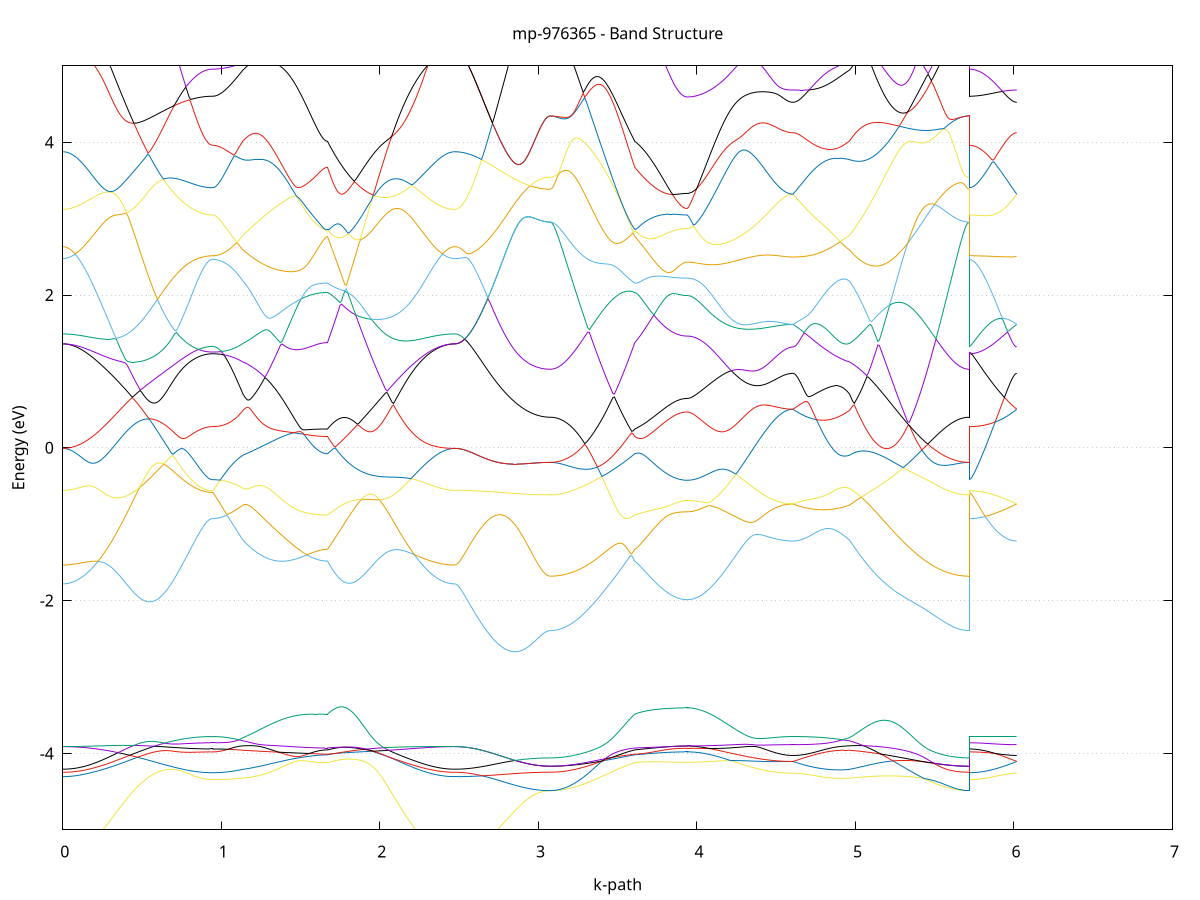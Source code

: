 set title 'mp-976365 - Band Structure'
set xlabel 'k-path'
set ylabel 'Energy (eV)'
set grid y
set yrange [-5:5]
set terminal png size 800,600
set output 'mp-976365_bands_gnuplot.png'
plot '-' using 1:2 with lines notitle, '-' using 1:2 with lines notitle, '-' using 1:2 with lines notitle, '-' using 1:2 with lines notitle, '-' using 1:2 with lines notitle, '-' using 1:2 with lines notitle, '-' using 1:2 with lines notitle, '-' using 1:2 with lines notitle, '-' using 1:2 with lines notitle, '-' using 1:2 with lines notitle, '-' using 1:2 with lines notitle, '-' using 1:2 with lines notitle, '-' using 1:2 with lines notitle, '-' using 1:2 with lines notitle, '-' using 1:2 with lines notitle, '-' using 1:2 with lines notitle, '-' using 1:2 with lines notitle, '-' using 1:2 with lines notitle, '-' using 1:2 with lines notitle, '-' using 1:2 with lines notitle, '-' using 1:2 with lines notitle, '-' using 1:2 with lines notitle, '-' using 1:2 with lines notitle, '-' using 1:2 with lines notitle, '-' using 1:2 with lines notitle, '-' using 1:2 with lines notitle, '-' using 1:2 with lines notitle, '-' using 1:2 with lines notitle, '-' using 1:2 with lines notitle, '-' using 1:2 with lines notitle, '-' using 1:2 with lines notitle, '-' using 1:2 with lines notitle, '-' using 1:2 with lines notitle, '-' using 1:2 with lines notitle, '-' using 1:2 with lines notitle, '-' using 1:2 with lines notitle, '-' using 1:2 with lines notitle, '-' using 1:2 with lines notitle, '-' using 1:2 with lines notitle, '-' using 1:2 with lines notitle, '-' using 1:2 with lines notitle, '-' using 1:2 with lines notitle, '-' using 1:2 with lines notitle, '-' using 1:2 with lines notitle, '-' using 1:2 with lines notitle, '-' using 1:2 with lines notitle, '-' using 1:2 with lines notitle, '-' using 1:2 with lines notitle
0.000000 -37.775930
0.009949 -37.775830
0.019898 -37.775830
0.029848 -37.775630
0.039797 -37.775430
0.049746 -37.775230
0.059695 -37.774830
0.069645 -37.774530
0.079594 -37.774030
0.089543 -37.773630
0.099492 -37.773030
0.109441 -37.772430
0.119391 -37.771830
0.129340 -37.771130
0.139289 -37.770430
0.149238 -37.769630
0.159188 -37.768730
0.169137 -37.767930
0.179086 -37.766930
0.189035 -37.765930
0.198985 -37.764930
0.208934 -37.763930
0.218883 -37.762730
0.228832 -37.761630
0.238781 -37.760430
0.248731 -37.759230
0.258680 -37.758030
0.268629 -37.756730
0.278578 -37.755430
0.288528 -37.754030
0.298477 -37.752730
0.308426 -37.751330
0.318375 -37.749830
0.328324 -37.748430
0.338274 -37.747030
0.348223 -37.745530
0.358172 -37.744030
0.368121 -37.742530
0.378071 -37.741030
0.388020 -37.739530
0.397969 -37.738030
0.407918 -37.736430
0.417867 -37.734930
0.427817 -37.733430
0.437766 -37.731930
0.447715 -37.730330
0.457664 -37.728830
0.467614 -37.727330
0.477563 -37.725830
0.487512 -37.724330
0.497461 -37.722930
0.507410 -37.721430
0.517360 -37.720030
0.527309 -37.718530
0.537258 -37.717130
0.547207 -37.715830
0.557157 -37.714430
0.567106 -37.713130
0.577055 -37.711830
0.587004 -37.710530
0.596954 -37.709230
0.606903 -37.708030
0.616852 -37.706830
0.626801 -37.705630
0.636750 -37.704530
0.646700 -37.703430
0.656649 -37.702330
0.666598 -37.701330
0.676547 -37.700330
0.686497 -37.699330
0.696446 -37.698430
0.706395 -37.697530
0.716344 -37.696630
0.726293 -37.695830
0.736243 -37.695030
0.746192 -37.694330
0.756141 -37.693630
0.766090 -37.692930
0.776040 -37.692230
0.785989 -37.691630
0.795938 -37.691130
0.805887 -37.690530
0.815836 -37.690030
0.825786 -37.689630
0.835735 -37.689230
0.845684 -37.688830
0.855633 -37.688430
0.865583 -37.688130
0.875532 -37.687830
0.885481 -37.687630
0.895430 -37.687430
0.905379 -37.687230
0.915329 -37.687130
0.925278 -37.687030
0.935227 -37.687030
0.945176 -37.686930
0.945176 -37.686930
0.954755 -37.686930
0.964333 -37.686930
0.973911 -37.687030
0.983489 -37.687030
0.993067 -37.687030
1.002645 -37.687030
1.012223 -37.687030
1.021801 -37.687030
1.031380 -37.687030
1.040958 -37.687030
1.050536 -37.687030
1.060114 -37.687130
1.069692 -37.687130
1.079270 -37.687130
1.088848 -37.687130
1.098426 -37.687130
1.108005 -37.687230
1.117583 -37.687230
1.127161 -37.687230
1.136739 -37.687230
1.136739 -37.687230
1.146607 -37.687330
1.156476 -37.687330
1.166344 -37.687430
1.176212 -37.687430
1.186080 -37.687530
1.195948 -37.687630
1.205817 -37.687730
1.215685 -37.687830
1.225553 -37.688030
1.235421 -37.688130
1.245290 -37.688330
1.255158 -37.688430
1.265026 -37.688630
1.274894 -37.688830
1.284763 -37.688930
1.294631 -37.689130
1.304499 -37.689330
1.314367 -37.689530
1.324236 -37.689730
1.334104 -37.689930
1.343972 -37.690130
1.353840 -37.690330
1.363709 -37.690530
1.373577 -37.690730
1.383445 -37.690930
1.393313 -37.691130
1.403182 -37.691330
1.413050 -37.691530
1.422918 -37.691730
1.432786 -37.691930
1.442655 -37.692130
1.452523 -37.692230
1.462391 -37.692430
1.472259 -37.692630
1.482128 -37.692730
1.491996 -37.692930
1.501864 -37.693130
1.511732 -37.693230
1.521601 -37.693330
1.531469 -37.693530
1.541337 -37.693630
1.551205 -37.693730
1.561074 -37.693830
1.570942 -37.693930
1.580810 -37.694030
1.590678 -37.694130
1.600547 -37.694230
1.610415 -37.694230
1.620283 -37.694330
1.630151 -37.694330
1.640020 -37.694430
1.649888 -37.694430
1.659756 -37.694430
1.669624 -37.694430
1.669624 -37.694430
1.679548 -37.694830
1.689471 -37.695330
1.699395 -37.695830
1.709318 -37.696330
1.719241 -37.696830
1.729165 -37.697430
1.739088 -37.698030
1.749012 -37.698730
1.758935 -37.699430
1.768858 -37.700130
1.778782 -37.700830
1.788705 -37.701630
1.798629 -37.702430
1.808552 -37.703330
1.818476 -37.704230
1.828399 -37.705130
1.838322 -37.706130
1.848246 -37.707130
1.858169 -37.708130
1.868093 -37.709230
1.878016 -37.710330
1.887939 -37.711430
1.897863 -37.712630
1.907786 -37.713830
1.917710 -37.715130
1.927633 -37.716330
1.937556 -37.717630
1.947480 -37.719030
1.957403 -37.720330
1.967327 -37.721730
1.977250 -37.723130
1.987173 -37.724530
1.997097 -37.726030
2.007020 -37.727430
2.016944 -37.728930
2.026867 -37.730430
2.036790 -37.731930
2.046714 -37.733430
2.056637 -37.734930
2.066561 -37.736430
2.076484 -37.737930
2.086407 -37.739530
2.096331 -37.741030
2.106254 -37.742530
2.116178 -37.744030
2.126101 -37.745530
2.136024 -37.746930
2.145948 -37.748430
2.155871 -37.749830
2.165795 -37.751230
2.175718 -37.752630
2.185642 -37.754030
2.195565 -37.755430
2.205488 -37.756730
2.215412 -37.758030
2.225335 -37.759230
2.235259 -37.760430
2.245182 -37.761630
2.255105 -37.762830
2.265029 -37.763930
2.274952 -37.764930
2.284876 -37.766030
2.294799 -37.766930
2.304722 -37.767930
2.314646 -37.768830
2.324569 -37.769630
2.334493 -37.770430
2.344416 -37.771130
2.354339 -37.771830
2.364263 -37.772530
2.374186 -37.773030
2.384110 -37.773630
2.394033 -37.774130
2.403956 -37.774530
2.413880 -37.774830
2.423803 -37.775230
2.433727 -37.775430
2.443650 -37.775630
2.453573 -37.775830
2.463497 -37.775830
2.473420 -37.775930
2.473420 -37.775930
2.483285 -37.775830
2.493150 -37.775730
2.503015 -37.775630
2.512880 -37.775430
2.522745 -37.775130
2.532610 -37.774730
2.542475 -37.774330
2.552340 -37.773830
2.562205 -37.773330
2.572070 -37.772730
2.581935 -37.772030
2.591800 -37.771330
2.601665 -37.770530
2.611530 -37.769730
2.621395 -37.768830
2.631260 -37.767830
2.641125 -37.766830
2.650990 -37.765730
2.660855 -37.764630
2.670720 -37.763430
2.680585 -37.762230
2.690450 -37.760930
2.700315 -37.759530
2.710180 -37.758130
2.720045 -37.756730
2.729910 -37.755130
2.739775 -37.753630
2.749640 -37.752030
2.759505 -37.750330
2.769370 -37.748630
2.779235 -37.746930
2.789100 -37.745130
2.798965 -37.743330
2.808830 -37.741430
2.818695 -37.739530
2.828560 -37.737630
2.838425 -37.735630
2.848290 -37.733630
2.858155 -37.731530
2.868020 -37.729430
2.877885 -37.727330
2.887750 -37.725230
2.897615 -37.723130
2.907480 -37.720930
2.917345 -37.718730
2.927210 -37.716530
2.937075 -37.714330
2.946940 -37.712130
2.956805 -37.709930
2.966670 -37.707730
2.976535 -37.705530
2.986400 -37.703430
2.996265 -37.701330
3.006130 -37.699230
3.015995 -37.697330
3.025860 -37.695530
3.035725 -37.693830
3.045590 -37.692530
3.055455 -37.691430
3.065320 -37.690730
3.075185 -37.690430
3.075185 -37.690430
3.085053 -37.690430
3.094922 -37.690430
3.104790 -37.690430
3.114658 -37.690430
3.124526 -37.690430
3.134395 -37.690430
3.144263 -37.690430
3.154131 -37.690430
3.163999 -37.690430
3.173868 -37.690330
3.183736 -37.690330
3.193604 -37.690330
3.203472 -37.690330
3.213341 -37.690330
3.223209 -37.690230
3.233077 -37.690230
3.242945 -37.690230
3.252814 -37.690230
3.262682 -37.690130
3.272550 -37.690130
3.282418 -37.690130
3.292287 -37.690130
3.302155 -37.690130
3.312023 -37.690130
3.321891 -37.690130
3.331760 -37.690130
3.341628 -37.690130
3.351496 -37.690130
3.361364 -37.690130
3.371233 -37.690130
3.381101 -37.690230
3.390969 -37.690230
3.400837 -37.690230
3.410706 -37.690330
3.420574 -37.690330
3.430442 -37.690430
3.440310 -37.690530
3.450179 -37.690630
3.460047 -37.690730
3.469915 -37.690830
3.479783 -37.691030
3.489652 -37.691130
3.499520 -37.691330
3.509388 -37.691530
3.519256 -37.691730
3.529125 -37.691930
3.538993 -37.692130
3.548861 -37.692430
3.558729 -37.692730
3.568598 -37.693030
3.578466 -37.693330
3.588334 -37.693630
3.598202 -37.694030
3.608071 -37.694430
3.608071 -37.694430
3.618070 -37.694630
3.628069 -37.694830
3.638068 -37.695130
3.648067 -37.695430
3.658066 -37.695730
3.668065 -37.696030
3.678064 -37.696330
3.688063 -37.696730
3.698062 -37.697030
3.708061 -37.697430
3.718060 -37.697830
3.728059 -37.698130
3.738058 -37.698530
3.748057 -37.698930
3.758056 -37.699230
3.768055 -37.699630
3.778054 -37.699930
3.788053 -37.700330
3.798052 -37.700630
3.808051 -37.700930
3.818050 -37.701230
3.828049 -37.701530
3.838048 -37.701730
3.848047 -37.701930
3.858046 -37.702130
3.868045 -37.702330
3.878044 -37.702530
3.888043 -37.702630
3.898042 -37.702730
3.908041 -37.702830
3.918040 -37.702930
3.928039 -37.702930
3.938038 -37.703030
3.938038 -37.703030
3.948013 -37.702930
3.957988 -37.702930
3.967963 -37.702930
3.977939 -37.702830
3.987914 -37.702730
3.997889 -37.702730
4.007864 -37.702630
4.017840 -37.702430
4.027815 -37.702330
4.037790 -37.702130
4.047765 -37.702030
4.057741 -37.701830
4.067716 -37.701630
4.077691 -37.701430
4.087666 -37.701230
4.097641 -37.700930
4.107617 -37.700730
4.117592 -37.700430
4.127567 -37.700230
4.137542 -37.699930
4.147518 -37.699630
4.157493 -37.699330
4.167468 -37.699030
4.177443 -37.698630
4.187419 -37.698330
4.197394 -37.698030
4.207369 -37.697630
4.217344 -37.697330
4.227319 -37.696930
4.237295 -37.696630
4.247270 -37.696230
4.257245 -37.695830
4.267220 -37.695430
4.277196 -37.695130
4.287171 -37.694730
4.297146 -37.694330
4.307121 -37.693930
4.317097 -37.693630
4.327072 -37.693230
4.337047 -37.692830
4.347022 -37.692530
4.356998 -37.692130
4.366973 -37.691830
4.376948 -37.691430
4.386923 -37.691130
4.396898 -37.690730
4.406874 -37.690430
4.416849 -37.690130
4.426824 -37.689830
4.436799 -37.689530
4.446775 -37.689230
4.456750 -37.689030
4.466725 -37.688730
4.476700 -37.688530
4.486676 -37.688330
4.496651 -37.688130
4.506626 -37.687930
4.516601 -37.687730
4.526576 -37.687530
4.536552 -37.687430
4.546527 -37.687330
4.556502 -37.687230
4.566477 -37.687130
4.576453 -37.687030
4.586428 -37.687030
4.596403 -37.687030
4.606378 -37.686930
4.606378 -37.686930
4.616286 -37.686930
4.626194 -37.687030
4.636102 -37.687030
4.646010 -37.687030
4.655918 -37.687030
4.665826 -37.687030
4.675734 -37.687030
4.685642 -37.687130
4.695550 -37.687130
4.705458 -37.687130
4.715366 -37.687130
4.725274 -37.687230
4.735182 -37.687230
4.745090 -37.687230
4.754998 -37.687230
4.764906 -37.687230
4.774814 -37.687230
4.784722 -37.687330
4.794630 -37.687330
4.804538 -37.687330
4.814446 -37.687330
4.824354 -37.687330
4.834262 -37.687330
4.844170 -37.687330
4.854078 -37.687330
4.863986 -37.687330
4.873894 -37.687330
4.883802 -37.687230
4.893710 -37.687230
4.903618 -37.687230
4.913526 -37.687230
4.923434 -37.687230
4.933342 -37.687230
4.943251 -37.687230
4.953159 -37.687230
4.963067 -37.687230
4.963067 -37.687230
4.972982 -37.687330
4.982898 -37.687330
4.992814 -37.687330
5.002730 -37.687430
5.012646 -37.687430
5.022562 -37.687430
5.032478 -37.687530
5.042394 -37.687530
5.052310 -37.687630
5.062226 -37.687630
5.072142 -37.687630
5.082058 -37.687730
5.091974 -37.687730
5.101890 -37.687830
5.111806 -37.687830
5.121722 -37.687930
5.131638 -37.687930
5.141554 -37.688030
5.151470 -37.688030
5.161386 -37.688130
5.171302 -37.688130
5.181218 -37.688230
5.191134 -37.688230
5.201050 -37.688330
5.210966 -37.688430
5.220882 -37.688430
5.230798 -37.688530
5.240714 -37.688530
5.250630 -37.688630
5.260546 -37.688630
5.270462 -37.688730
5.280378 -37.688830
5.290294 -37.688830
5.300210 -37.688930
5.310125 -37.688930
5.320041 -37.689030
5.329957 -37.689130
5.339873 -37.689130
5.349789 -37.689230
5.359705 -37.689230
5.369621 -37.689330
5.379537 -37.689330
5.389453 -37.689430
5.399369 -37.689430
5.409285 -37.689530
5.419201 -37.689530
5.429117 -37.689630
5.439033 -37.689730
5.448949 -37.689730
5.458865 -37.689830
5.468781 -37.689830
5.478697 -37.689830
5.488613 -37.689930
5.498529 -37.689930
5.508445 -37.690030
5.518361 -37.690030
5.528277 -37.690130
5.538193 -37.690130
5.548109 -37.690130
5.558025 -37.690230
5.567941 -37.690230
5.577857 -37.690230
5.587773 -37.690330
5.597689 -37.690330
5.607605 -37.690330
5.617521 -37.690330
5.627437 -37.690330
5.637353 -37.690430
5.647269 -37.690430
5.657184 -37.690430
5.667100 -37.690430
5.677016 -37.690430
5.686932 -37.690430
5.696848 -37.690430
5.706764 -37.690430
5.716680 -37.690430
5.716680 -37.686930
5.726386 -37.686930
5.736092 -37.686930
5.745798 -37.686930
5.755504 -37.686930
5.765210 -37.686930
5.774916 -37.686930
5.784621 -37.686930
5.794327 -37.686930
5.804033 -37.686930
5.813739 -37.686930
5.823445 -37.686930
5.833151 -37.686930
5.842857 -37.686930
5.852563 -37.686930
5.862269 -37.686930
5.871974 -37.686930
5.881680 -37.686930
5.891386 -37.686930
5.901092 -37.686930
5.910798 -37.686930
5.920504 -37.686930
5.930210 -37.686930
5.939916 -37.686930
5.949622 -37.686930
5.959327 -37.686930
5.969033 -37.686930
5.978739 -37.686930
5.988445 -37.686930
5.998151 -37.686930
6.007857 -37.686930
6.017563 -37.686930
e
0.000000 -37.576130
0.009949 -37.576130
0.019898 -37.576130
0.029848 -37.576130
0.039797 -37.576030
0.049746 -37.576030
0.059695 -37.575930
0.069645 -37.575830
0.079594 -37.575730
0.089543 -37.575630
0.099492 -37.575430
0.109441 -37.575330
0.119391 -37.575130
0.129340 -37.574930
0.139289 -37.574730
0.149238 -37.574530
0.159188 -37.574330
0.169137 -37.574130
0.179086 -37.573830
0.189035 -37.573630
0.198985 -37.573330
0.208934 -37.573030
0.218883 -37.572730
0.228832 -37.572330
0.238781 -37.572030
0.248731 -37.571630
0.258680 -37.571330
0.268629 -37.570930
0.278578 -37.570530
0.288528 -37.570030
0.298477 -37.569630
0.308426 -37.569130
0.318375 -37.568730
0.328324 -37.568230
0.338274 -37.567730
0.348223 -37.567230
0.358172 -37.566630
0.368121 -37.566130
0.378071 -37.565530
0.388020 -37.565030
0.397969 -37.564430
0.407918 -37.563830
0.417867 -37.563130
0.427817 -37.562530
0.437766 -37.561930
0.447715 -37.561230
0.457664 -37.560530
0.467614 -37.559830
0.477563 -37.559130
0.487512 -37.558430
0.497461 -37.557730
0.507410 -37.557030
0.517360 -37.556230
0.527309 -37.555530
0.537258 -37.554730
0.547207 -37.554030
0.557157 -37.553230
0.567106 -37.552430
0.577055 -37.551630
0.587004 -37.550830
0.596954 -37.550130
0.606903 -37.549330
0.616852 -37.548530
0.626801 -37.547730
0.636750 -37.546930
0.646700 -37.546230
0.656649 -37.545430
0.666598 -37.544630
0.676547 -37.543930
0.686497 -37.543130
0.696446 -37.542430
0.706395 -37.541730
0.716344 -37.541030
0.726293 -37.540330
0.736243 -37.539730
0.746192 -37.539030
0.756141 -37.538430
0.766090 -37.537830
0.776040 -37.537230
0.785989 -37.536730
0.795938 -37.536130
0.805887 -37.535630
0.815836 -37.535230
0.825786 -37.534730
0.835735 -37.534330
0.845684 -37.534030
0.855633 -37.533630
0.865583 -37.533330
0.875532 -37.533030
0.885481 -37.532830
0.895430 -37.532630
0.905379 -37.532430
0.915329 -37.532330
0.925278 -37.532230
0.935227 -37.532130
0.945176 -37.532130
0.945176 -37.532130
0.954755 -37.532130
0.964333 -37.532030
0.973911 -37.532030
0.983489 -37.532330
0.993067 -37.532630
1.002645 -37.533030
1.012223 -37.533430
1.021801 -37.533930
1.031380 -37.534530
1.040958 -37.535130
1.050536 -37.535830
1.060114 -37.536630
1.069692 -37.537430
1.079270 -37.538330
1.088848 -37.539230
1.098426 -37.540330
1.108005 -37.541330
1.117583 -37.542530
1.127161 -37.543630
1.136739 -37.544930
1.136739 -37.544930
1.146607 -37.545830
1.156476 -37.546730
1.166344 -37.547630
1.176212 -37.548530
1.186080 -37.549430
1.195948 -37.550330
1.205817 -37.551230
1.215685 -37.552130
1.225553 -37.552930
1.235421 -37.553830
1.245290 -37.554630
1.255158 -37.555530
1.265026 -37.556330
1.274894 -37.557130
1.284763 -37.557930
1.294631 -37.558730
1.304499 -37.559430
1.314367 -37.560230
1.324236 -37.560930
1.334104 -37.561730
1.343972 -37.562430
1.353840 -37.563130
1.363709 -37.563730
1.373577 -37.564430
1.383445 -37.565130
1.393313 -37.565730
1.403182 -37.566330
1.413050 -37.566930
1.422918 -37.567430
1.432786 -37.568030
1.442655 -37.568530
1.452523 -37.569030
1.462391 -37.569530
1.472259 -37.570030
1.482128 -37.570530
1.491996 -37.570930
1.501864 -37.571330
1.511732 -37.571730
1.521601 -37.572030
1.531469 -37.572430
1.541337 -37.572730
1.551205 -37.573030
1.561074 -37.573330
1.570942 -37.573530
1.580810 -37.573830
1.590678 -37.574030
1.600547 -37.574130
1.610415 -37.574330
1.620283 -37.574430
1.630151 -37.574530
1.640020 -37.574630
1.649888 -37.574730
1.659756 -37.574730
1.669624 -37.574730
1.669624 -37.574730
1.679548 -37.571830
1.689471 -37.568930
1.699395 -37.566030
1.709318 -37.563130
1.719241 -37.560130
1.729165 -37.557230
1.739088 -37.554230
1.749012 -37.551230
1.758935 -37.548230
1.768858 -37.545230
1.778782 -37.542230
1.788705 -37.539130
1.798629 -37.536130
1.808552 -37.533130
1.818476 -37.530130
1.828399 -37.527130
1.838322 -37.526330
1.848246 -37.528330
1.858169 -37.530230
1.868093 -37.532130
1.878016 -37.534030
1.887939 -37.535830
1.897863 -37.537630
1.907786 -37.539330
1.917710 -37.541030
1.927633 -37.542630
1.937556 -37.544230
1.947480 -37.545730
1.957403 -37.547230
1.967327 -37.548630
1.977250 -37.550030
1.987173 -37.551330
1.997097 -37.552630
2.007020 -37.553930
2.016944 -37.555130
2.026867 -37.556230
2.036790 -37.557330
2.046714 -37.558430
2.056637 -37.559430
2.066561 -37.560430
2.076484 -37.561330
2.086407 -37.562230
2.096331 -37.563130
2.106254 -37.563930
2.116178 -37.564730
2.126101 -37.565430
2.136024 -37.566130
2.145948 -37.566830
2.155871 -37.567530
2.165795 -37.568130
2.175718 -37.568730
2.185642 -37.569230
2.195565 -37.569830
2.205488 -37.570330
2.215412 -37.570730
2.225335 -37.571230
2.235259 -37.571630
2.245182 -37.572030
2.255105 -37.572430
2.265029 -37.572830
2.274952 -37.573130
2.284876 -37.573430
2.294799 -37.573730
2.304722 -37.574030
2.314646 -37.574230
2.324569 -37.574530
2.334493 -37.574730
2.344416 -37.574930
2.354339 -37.575130
2.364263 -37.575330
2.374186 -37.575430
2.384110 -37.575630
2.394033 -37.575730
2.403956 -37.575830
2.413880 -37.575930
2.423803 -37.576030
2.433727 -37.576030
2.443650 -37.576130
2.453573 -37.576130
2.463497 -37.576130
2.473420 -37.576130
2.473420 -37.576130
2.483285 -37.576230
2.493150 -37.576330
2.503015 -37.576430
2.512880 -37.576730
2.522745 -37.577030
2.532610 -37.577330
2.542475 -37.577830
2.552340 -37.578330
2.562205 -37.578830
2.572070 -37.579430
2.581935 -37.580130
2.591800 -37.580930
2.601665 -37.581730
2.611530 -37.582630
2.621395 -37.583530
2.631260 -37.584530
2.641125 -37.585630
2.650990 -37.586730
2.660855 -37.587930
2.670720 -37.589130
2.680585 -37.590430
2.690450 -37.591730
2.700315 -37.593130
2.710180 -37.594630
2.720045 -37.596130
2.729910 -37.597730
2.739775 -37.599330
2.749640 -37.600930
2.759505 -37.602630
2.769370 -37.604430
2.779235 -37.606230
2.789100 -37.608030
2.798965 -37.609930
2.808830 -37.611830
2.818695 -37.613830
2.828560 -37.615830
2.838425 -37.617830
2.848290 -37.619930
2.858155 -37.622030
2.868020 -37.624130
2.877885 -37.626230
2.887750 -37.628430
2.897615 -37.630630
2.907480 -37.632830
2.917345 -37.635030
2.927210 -37.637330
2.937075 -37.639530
2.946940 -37.641830
2.956805 -37.644030
2.966670 -37.646230
2.976535 -37.648430
2.986400 -37.650630
2.996265 -37.652730
3.006130 -37.654830
3.015995 -37.656730
3.025860 -37.658630
3.035725 -37.660230
3.045590 -37.661630
3.055455 -37.662730
3.065320 -37.663430
3.075185 -37.663630
3.075185 -37.663630
3.085053 -37.663630
3.094922 -37.663530
3.104790 -37.663330
3.114658 -37.663130
3.124526 -37.662830
3.134395 -37.662430
3.144263 -37.661930
3.154131 -37.661430
3.163999 -37.660830
3.173868 -37.660230
3.183736 -37.659530
3.193604 -37.658730
3.203472 -37.657830
3.213341 -37.656930
3.223209 -37.655930
3.233077 -37.654830
3.242945 -37.653730
3.252814 -37.652530
3.262682 -37.651330
3.272550 -37.650030
3.282418 -37.648630
3.292287 -37.647230
3.302155 -37.645730
3.312023 -37.644130
3.321891 -37.642530
3.331760 -37.640830
3.341628 -37.639130
3.351496 -37.637330
3.361364 -37.635530
3.371233 -37.633630
3.381101 -37.631630
3.390969 -37.629630
3.400837 -37.627630
3.410706 -37.625530
3.420574 -37.623330
3.430442 -37.621130
3.440310 -37.618930
3.450179 -37.616630
3.460047 -37.614230
3.469915 -37.611830
3.479783 -37.609430
3.489652 -37.607030
3.499520 -37.604530
3.509388 -37.601930
3.519256 -37.599330
3.529125 -37.596730
3.538993 -37.594130
3.548861 -37.591430
3.558729 -37.588730
3.568598 -37.585930
3.578466 -37.583230
3.588334 -37.580430
3.598202 -37.577630
3.608071 -37.574730
3.608071 -37.574730
3.618070 -37.573530
3.628069 -37.572330
3.638068 -37.571030
3.648067 -37.569730
3.658066 -37.568330
3.668065 -37.567030
3.678064 -37.565630
3.688063 -37.564230
3.698062 -37.562830
3.708061 -37.561330
3.718060 -37.559930
3.728059 -37.558530
3.738058 -37.557030
3.748057 -37.555630
3.758056 -37.554130
3.768055 -37.552730
3.778054 -37.551230
3.788053 -37.549830
3.798052 -37.548430
3.808051 -37.547030
3.818050 -37.545630
3.828049 -37.544330
3.838048 -37.543030
3.848047 -37.541730
3.858046 -37.540530
3.868045 -37.539330
3.878044 -37.538230
3.888043 -37.537230
3.898042 -37.536330
3.908041 -37.535530
3.918040 -37.534930
3.928039 -37.534630
3.938038 -37.534430
3.938038 -37.534430
3.948013 -37.534430
3.957988 -37.534430
3.967963 -37.534430
3.977939 -37.534430
3.987914 -37.534430
3.997889 -37.534430
4.007864 -37.534430
4.017840 -37.534430
4.027815 -37.534330
4.037790 -37.534330
4.047765 -37.534330
4.057741 -37.534230
4.067716 -37.534230
4.077691 -37.534230
4.087666 -37.534130
4.097641 -37.534130
4.107617 -37.534130
4.117592 -37.534030
4.127567 -37.534030
4.137542 -37.533930
4.147518 -37.533930
4.157493 -37.533830
4.167468 -37.533830
4.177443 -37.533730
4.187419 -37.533730
4.197394 -37.533630
4.207369 -37.533630
4.217344 -37.533530
4.227319 -37.533430
4.237295 -37.533430
4.247270 -37.533330
4.257245 -37.533330
4.267220 -37.533230
4.277196 -37.533230
4.287171 -37.533130
4.297146 -37.533030
4.307121 -37.533030
4.317097 -37.532930
4.327072 -37.532930
4.337047 -37.532830
4.347022 -37.532830
4.356998 -37.532730
4.366973 -37.532630
4.376948 -37.532630
4.386923 -37.532530
4.396898 -37.532530
4.406874 -37.532430
4.416849 -37.532430
4.426824 -37.532330
4.436799 -37.532330
4.446775 -37.532330
4.456750 -37.532230
4.466725 -37.532230
4.476700 -37.532230
4.486676 -37.532130
4.496651 -37.532130
4.506626 -37.532130
4.516601 -37.532030
4.526576 -37.532030
4.536552 -37.532030
4.546527 -37.532030
4.556502 -37.532030
4.566477 -37.531930
4.576453 -37.531930
4.586428 -37.531930
4.596403 -37.531930
4.606378 -37.531930
4.606378 -37.531930
4.616286 -37.531930
4.626194 -37.531930
4.636102 -37.532030
4.646010 -37.532030
4.655918 -37.532130
4.665826 -37.532230
4.675734 -37.532330
4.685642 -37.532430
4.695550 -37.532630
4.705458 -37.532730
4.715366 -37.532930
4.725274 -37.533230
4.735182 -37.533430
4.745090 -37.533630
4.754998 -37.533930
4.764906 -37.534230
4.774814 -37.534630
4.784722 -37.534930
4.794630 -37.535330
4.804538 -37.535730
4.814446 -37.536130
4.824354 -37.536630
4.834262 -37.537030
4.844170 -37.537530
4.854078 -37.538030
4.863986 -37.538630
4.873894 -37.539130
4.883802 -37.539730
4.893710 -37.540330
4.903618 -37.540930
4.913526 -37.541530
4.923434 -37.542230
4.933342 -37.542830
4.943251 -37.543530
4.953159 -37.544230
4.963067 -37.544930
4.963067 -37.544930
4.972982 -37.546230
4.982898 -37.547630
4.992814 -37.549130
5.002730 -37.550630
5.012646 -37.552230
5.022562 -37.553830
5.032478 -37.555430
5.042394 -37.557130
5.052310 -37.558930
5.062226 -37.560730
5.072142 -37.562530
5.082058 -37.564430
5.091974 -37.566330
5.101890 -37.568230
5.111806 -37.570230
5.121722 -37.572230
5.131638 -37.574230
5.141554 -37.576230
5.151470 -37.578330
5.161386 -37.580430
5.171302 -37.582530
5.181218 -37.584630
5.191134 -37.586830
5.201050 -37.588930
5.210966 -37.591130
5.220882 -37.593330
5.230798 -37.595430
5.240714 -37.597630
5.250630 -37.599830
5.260546 -37.602030
5.270462 -37.604130
5.280378 -37.606330
5.290294 -37.608430
5.300210 -37.610630
5.310125 -37.612730
5.320041 -37.614830
5.329957 -37.616930
5.339873 -37.618930
5.349789 -37.621030
5.359705 -37.623030
5.369621 -37.625030
5.379537 -37.626930
5.389453 -37.628830
5.399369 -37.630730
5.409285 -37.632630
5.419201 -37.634430
5.429117 -37.636230
5.439033 -37.637930
5.448949 -37.639630
5.458865 -37.641230
5.468781 -37.642830
5.478697 -37.644430
5.488613 -37.645930
5.498529 -37.647330
5.508445 -37.648730
5.518361 -37.650130
5.528277 -37.651430
5.538193 -37.652630
5.548109 -37.653730
5.558025 -37.654830
5.567941 -37.655930
5.577857 -37.656930
5.587773 -37.657830
5.597689 -37.658630
5.607605 -37.659430
5.617521 -37.660230
5.627437 -37.660830
5.637353 -37.661430
5.647269 -37.661930
5.657184 -37.662430
5.667100 -37.662830
5.677016 -37.663130
5.686932 -37.663330
5.696848 -37.663530
5.706764 -37.663630
5.716680 -37.663630
5.716680 -37.532130
5.726386 -37.532130
5.736092 -37.532130
5.745798 -37.532130
5.755504 -37.532130
5.765210 -37.532130
5.774916 -37.532130
5.784621 -37.532130
5.794327 -37.532130
5.804033 -37.532130
5.813739 -37.532130
5.823445 -37.532130
5.833151 -37.532130
5.842857 -37.532130
5.852563 -37.532130
5.862269 -37.532130
5.871974 -37.532130
5.881680 -37.532130
5.891386 -37.532130
5.901092 -37.532030
5.910798 -37.532030
5.920504 -37.532030
5.930210 -37.532030
5.939916 -37.532030
5.949622 -37.532030
5.959327 -37.532030
5.969033 -37.532030
5.978739 -37.532030
5.988445 -37.532030
5.998151 -37.531930
6.007857 -37.531930
6.017563 -37.531930
e
0.000000 -37.404430
0.009949 -37.404430
0.019898 -37.404530
0.029848 -37.404730
0.039797 -37.404930
0.049746 -37.405330
0.059695 -37.405630
0.069645 -37.406130
0.079594 -37.406630
0.089543 -37.407230
0.099492 -37.407930
0.109441 -37.408630
0.119391 -37.409430
0.129340 -37.410330
0.139289 -37.411230
0.149238 -37.412230
0.159188 -37.413230
0.169137 -37.414430
0.179086 -37.415530
0.189035 -37.416830
0.198985 -37.418030
0.208934 -37.419430
0.218883 -37.420830
0.228832 -37.422230
0.238781 -37.423730
0.248731 -37.425330
0.258680 -37.426930
0.268629 -37.428530
0.278578 -37.430230
0.288528 -37.431930
0.298477 -37.433730
0.308426 -37.435530
0.318375 -37.437330
0.328324 -37.439230
0.338274 -37.441130
0.348223 -37.443030
0.358172 -37.444930
0.368121 -37.446930
0.378071 -37.448930
0.388020 -37.451030
0.397969 -37.453030
0.407918 -37.455130
0.417867 -37.457130
0.427817 -37.459230
0.437766 -37.461330
0.447715 -37.463430
0.457664 -37.465530
0.467614 -37.467630
0.477563 -37.469730
0.487512 -37.471830
0.497461 -37.473930
0.507410 -37.476030
0.517360 -37.478130
0.527309 -37.480230
0.537258 -37.482230
0.547207 -37.484330
0.557157 -37.486330
0.567106 -37.488330
0.577055 -37.490330
0.587004 -37.492230
0.596954 -37.494130
0.606903 -37.496030
0.616852 -37.497930
0.626801 -37.499730
0.636750 -37.501530
0.646700 -37.503330
0.656649 -37.505030
0.666598 -37.506730
0.676547 -37.508430
0.686497 -37.510030
0.696446 -37.511530
0.706395 -37.513030
0.716344 -37.514530
0.726293 -37.515930
0.736243 -37.517230
0.746192 -37.518530
0.756141 -37.519830
0.766090 -37.521030
0.776040 -37.522130
0.785989 -37.523230
0.795938 -37.524230
0.805887 -37.525130
0.815836 -37.526030
0.825786 -37.526930
0.835735 -37.527630
0.845684 -37.528330
0.855633 -37.529030
0.865583 -37.529630
0.875532 -37.530130
0.885481 -37.530530
0.895430 -37.530930
0.905379 -37.531230
0.915329 -37.531430
0.925278 -37.531630
0.935227 -37.531730
0.945176 -37.531730
0.945176 -37.531730
0.954755 -37.531830
0.964333 -37.531930
0.973911 -37.531830
0.983489 -37.531630
0.993067 -37.531330
1.002645 -37.531030
1.012223 -37.530630
1.021801 -37.530130
1.031380 -37.529630
1.040958 -37.529030
1.050536 -37.528330
1.060114 -37.527630
1.069692 -37.526830
1.079270 -37.526030
1.088848 -37.525130
1.098426 -37.524230
1.108005 -37.523230
1.117583 -37.522130
1.127161 -37.521030
1.136739 -37.519930
1.136739 -37.519930
1.146607 -37.519030
1.156476 -37.518130
1.166344 -37.517230
1.176212 -37.516430
1.186080 -37.515530
1.195948 -37.514630
1.205817 -37.513730
1.215685 -37.512830
1.225553 -37.511930
1.235421 -37.511130
1.245290 -37.510230
1.255158 -37.509330
1.265026 -37.508530
1.274894 -37.507630
1.284763 -37.506830
1.294631 -37.505930
1.304499 -37.505130
1.314367 -37.504330
1.324236 -37.503530
1.334104 -37.502730
1.343972 -37.501930
1.353840 -37.501130
1.363709 -37.500430
1.373577 -37.499630
1.383445 -37.498930
1.393313 -37.498230
1.403182 -37.497530
1.413050 -37.496930
1.422918 -37.496230
1.432786 -37.495630
1.442655 -37.495030
1.452523 -37.494430
1.462391 -37.493830
1.472259 -37.493330
1.482128 -37.492830
1.491996 -37.492330
1.501864 -37.491830
1.511732 -37.491430
1.521601 -37.490930
1.531469 -37.490530
1.541337 -37.490230
1.551205 -37.489830
1.561074 -37.489530
1.570942 -37.489230
1.580810 -37.489030
1.590678 -37.488730
1.600547 -37.488530
1.610415 -37.488330
1.620283 -37.488230
1.630151 -37.488030
1.640020 -37.487930
1.649888 -37.487930
1.659756 -37.487830
1.669624 -37.487830
1.669624 -37.487830
1.679548 -37.490230
1.689471 -37.492630
1.699395 -37.495030
1.709318 -37.497430
1.719241 -37.499830
1.729165 -37.502130
1.739088 -37.504530
1.749012 -37.506830
1.758935 -37.509130
1.768858 -37.511330
1.778782 -37.513630
1.788705 -37.515830
1.798629 -37.517930
1.808552 -37.520130
1.818476 -37.522230
1.828399 -37.524330
1.838322 -37.524030
1.848246 -37.521030
1.858169 -37.518030
1.868093 -37.515030
1.878016 -37.512030
1.887939 -37.509130
1.897863 -37.506130
1.907786 -37.503130
1.917710 -37.500230
1.927633 -37.497330
1.937556 -37.494430
1.947480 -37.491530
1.957403 -37.488730
1.967327 -37.485930
1.977250 -37.483130
1.987173 -37.480330
1.997097 -37.477630
2.007020 -37.474930
2.016944 -37.472230
2.026867 -37.469630
2.036790 -37.466930
2.046714 -37.464430
2.056637 -37.461830
2.066561 -37.459330
2.076484 -37.456930
2.086407 -37.454530
2.096331 -37.452130
2.106254 -37.449830
2.116178 -37.447530
2.126101 -37.445330
2.136024 -37.443130
2.145948 -37.441030
2.155871 -37.438930
2.165795 -37.436930
2.175718 -37.434930
2.185642 -37.433030
2.195565 -37.431130
2.205488 -37.429330
2.215412 -37.427530
2.225335 -37.425830
2.235259 -37.424230
2.245182 -37.422630
2.255105 -37.421130
2.265029 -37.419630
2.274952 -37.418230
2.284876 -37.416930
2.294799 -37.415630
2.304722 -37.414430
2.314646 -37.413330
2.324569 -37.412230
2.334493 -37.411230
2.344416 -37.410330
2.354339 -37.409430
2.364263 -37.408630
2.374186 -37.407930
2.384110 -37.407230
2.394033 -37.406630
2.403956 -37.406130
2.413880 -37.405630
2.423803 -37.405330
2.433727 -37.404930
2.443650 -37.404730
2.453573 -37.404530
2.463497 -37.404430
2.473420 -37.404430
2.473420 -37.404430
2.483285 -37.404430
2.493150 -37.404430
2.503015 -37.404430
2.512880 -37.404430
2.522745 -37.404430
2.532610 -37.404430
2.542475 -37.404430
2.552340 -37.404430
2.562205 -37.404430
2.572070 -37.404430
2.581935 -37.404430
2.591800 -37.404430
2.601665 -37.404430
2.611530 -37.404430
2.621395 -37.404430
2.631260 -37.404430
2.641125 -37.404430
2.650990 -37.404430
2.660855 -37.404430
2.670720 -37.404530
2.680585 -37.404530
2.690450 -37.404530
2.700315 -37.404530
2.710180 -37.404530
2.720045 -37.404530
2.729910 -37.404530
2.739775 -37.404530
2.749640 -37.404530
2.759505 -37.404530
2.769370 -37.404530
2.779235 -37.404530
2.789100 -37.404630
2.798965 -37.404630
2.808830 -37.404630
2.818695 -37.404630
2.828560 -37.404630
2.838425 -37.404630
2.848290 -37.404630
2.858155 -37.404630
2.868020 -37.404630
2.877885 -37.404630
2.887750 -37.404630
2.897615 -37.404630
2.907480 -37.404630
2.917345 -37.404730
2.927210 -37.404730
2.937075 -37.404730
2.946940 -37.404730
2.956805 -37.404730
2.966670 -37.404730
2.976535 -37.404730
2.986400 -37.404730
2.996265 -37.404730
3.006130 -37.404730
3.015995 -37.404730
3.025860 -37.404730
3.035725 -37.404730
3.045590 -37.404730
3.055455 -37.404730
3.065320 -37.404730
3.075185 -37.404730
3.075185 -37.404730
3.085053 -37.404730
3.094922 -37.404830
3.104790 -37.405030
3.114658 -37.405330
3.124526 -37.405630
3.134395 -37.406030
3.144263 -37.406430
3.154131 -37.406930
3.163999 -37.407530
3.173868 -37.408230
3.183736 -37.408930
3.193604 -37.409730
3.203472 -37.410530
3.213341 -37.411530
3.223209 -37.412530
3.233077 -37.413530
3.242945 -37.414630
3.252814 -37.415830
3.262682 -37.417030
3.272550 -37.418330
3.282418 -37.419730
3.292287 -37.421130
3.302155 -37.422630
3.312023 -37.424130
3.321891 -37.425730
3.331760 -37.427330
3.341628 -37.429030
3.351496 -37.430730
3.361364 -37.432530
3.371233 -37.434330
3.381101 -37.436230
3.390969 -37.438130
3.400837 -37.440130
3.410706 -37.442130
3.420574 -37.444230
3.430442 -37.446230
3.440310 -37.448430
3.450179 -37.450530
3.460047 -37.452730
3.469915 -37.454930
3.479783 -37.457230
3.489652 -37.459430
3.499520 -37.461730
3.509388 -37.464030
3.519256 -37.466430
3.529125 -37.468730
3.538993 -37.471130
3.548861 -37.473430
3.558729 -37.475830
3.568598 -37.478230
3.578466 -37.480630
3.588334 -37.483030
3.598202 -37.485430
3.608071 -37.487830
3.608071 -37.487830
3.618070 -37.488830
3.628069 -37.489830
3.638068 -37.490830
3.648067 -37.491830
3.658066 -37.492930
3.668065 -37.493930
3.678064 -37.494930
3.688063 -37.495930
3.698062 -37.497030
3.708061 -37.498030
3.718060 -37.499130
3.728059 -37.500130
3.738058 -37.501230
3.748057 -37.502230
3.758056 -37.503330
3.768055 -37.504430
3.778054 -37.505430
3.788053 -37.506530
3.798052 -37.507630
3.808051 -37.508730
3.818050 -37.509730
3.828049 -37.510830
3.838048 -37.511830
3.848047 -37.512930
3.858046 -37.513930
3.868045 -37.514930
3.878044 -37.515830
3.888043 -37.516730
3.898042 -37.517530
3.908041 -37.518130
3.918040 -37.518630
3.928039 -37.519030
3.938038 -37.519130
3.938038 -37.519130
3.948013 -37.519130
3.957988 -37.519130
3.967963 -37.519130
3.977939 -37.519230
3.987914 -37.519230
3.997889 -37.519330
4.007864 -37.519430
4.017840 -37.519530
4.027815 -37.519630
4.037790 -37.519730
4.047765 -37.519830
4.057741 -37.520030
4.067716 -37.520130
4.077691 -37.520330
4.087666 -37.520530
4.097641 -37.520730
4.107617 -37.520930
4.117592 -37.521130
4.127567 -37.521330
4.137542 -37.521530
4.147518 -37.521730
4.157493 -37.522030
4.167468 -37.522230
4.177443 -37.522530
4.187419 -37.522730
4.197394 -37.523030
4.207369 -37.523330
4.217344 -37.523630
4.227319 -37.523930
4.237295 -37.524130
4.247270 -37.524430
4.257245 -37.524730
4.267220 -37.525030
4.277196 -37.525330
4.287171 -37.525630
4.297146 -37.525930
4.307121 -37.526230
4.317097 -37.526530
4.327072 -37.526830
4.337047 -37.527130
4.347022 -37.527430
4.356998 -37.527730
4.366973 -37.528030
4.376948 -37.528330
4.386923 -37.528630
4.396898 -37.528830
4.406874 -37.529130
4.416849 -37.529330
4.426824 -37.529630
4.436799 -37.529830
4.446775 -37.530030
4.456750 -37.530330
4.466725 -37.530530
4.476700 -37.530730
4.486676 -37.530830
4.496651 -37.531030
4.506626 -37.531230
4.516601 -37.531330
4.526576 -37.531430
4.536552 -37.531530
4.546527 -37.531630
4.556502 -37.531730
4.566477 -37.531830
4.576453 -37.531930
4.586428 -37.531930
4.596403 -37.531930
4.606378 -37.531930
4.606378 -37.531930
4.616286 -37.531930
4.626194 -37.531930
4.636102 -37.531930
4.646010 -37.531830
4.655918 -37.531730
4.665826 -37.531630
4.675734 -37.531530
4.685642 -37.531430
4.695550 -37.531230
4.705458 -37.531030
4.715366 -37.530830
4.725274 -37.530630
4.735182 -37.530430
4.745090 -37.530130
4.754998 -37.529930
4.764906 -37.529630
4.774814 -37.529330
4.784722 -37.528930
4.794630 -37.528630
4.804538 -37.528230
4.814446 -37.527830
4.824354 -37.527430
4.834262 -37.527030
4.844170 -37.526630
4.854078 -37.526130
4.863986 -37.525630
4.873894 -37.525130
4.883802 -37.524630
4.893710 -37.524130
4.903618 -37.523530
4.913526 -37.523030
4.923434 -37.522430
4.933342 -37.521830
4.943251 -37.521130
4.953159 -37.520530
4.963067 -37.519930
4.963067 -37.519930
4.972982 -37.518630
4.982898 -37.517330
4.992814 -37.515930
5.002730 -37.514530
5.012646 -37.513130
5.022562 -37.511530
5.032478 -37.510030
5.042394 -37.508430
5.052310 -37.506730
5.062226 -37.505030
5.072142 -37.503330
5.082058 -37.501530
5.091974 -37.499730
5.101890 -37.497930
5.111806 -37.496030
5.121722 -37.494130
5.131638 -37.492230
5.141554 -37.490330
5.151470 -37.488330
5.161386 -37.486330
5.171302 -37.484330
5.181218 -37.482230
5.191134 -37.480230
5.201050 -37.478130
5.210966 -37.476030
5.220882 -37.473930
5.230798 -37.471930
5.240714 -37.469830
5.250630 -37.467730
5.260546 -37.465630
5.270462 -37.463530
5.280378 -37.461430
5.290294 -37.459330
5.300210 -37.457230
5.310125 -37.455130
5.320041 -37.453130
5.329957 -37.451130
5.339873 -37.449030
5.349789 -37.447030
5.359705 -37.445130
5.369621 -37.443130
5.379537 -37.441230
5.389453 -37.439330
5.399369 -37.437430
5.409285 -37.435630
5.419201 -37.433830
5.429117 -37.432130
5.439033 -37.430430
5.448949 -37.428730
5.458865 -37.427130
5.468781 -37.425530
5.478697 -37.423930
5.488613 -37.422430
5.498529 -37.421030
5.508445 -37.419630
5.518361 -37.418330
5.528277 -37.417030
5.538193 -37.415830
5.548109 -37.414630
5.558025 -37.413530
5.567941 -37.412530
5.577857 -37.411530
5.587773 -37.410630
5.597689 -37.409730
5.607605 -37.408930
5.617521 -37.408230
5.627437 -37.407530
5.637353 -37.407030
5.647269 -37.406430
5.657184 -37.405930
5.667100 -37.405630
5.677016 -37.405330
5.686932 -37.405030
5.696848 -37.404830
5.706764 -37.404730
5.716680 -37.404730
5.716680 -37.531730
5.726386 -37.531730
5.736092 -37.531730
5.745798 -37.531730
5.755504 -37.531730
5.765210 -37.531730
5.774916 -37.531730
5.784621 -37.531730
5.794327 -37.531730
5.804033 -37.531730
5.813739 -37.531830
5.823445 -37.531830
5.833151 -37.531830
5.842857 -37.531830
5.852563 -37.531830
5.862269 -37.531830
5.871974 -37.531830
5.881680 -37.531830
5.891386 -37.531830
5.901092 -37.531830
5.910798 -37.531830
5.920504 -37.531830
5.930210 -37.531830
5.939916 -37.531830
5.949622 -37.531930
5.959327 -37.531930
5.969033 -37.531930
5.978739 -37.531930
5.988445 -37.531930
5.998151 -37.531930
6.007857 -37.531930
6.017563 -37.531930
e
0.000000 -19.557530
0.009949 -19.557630
0.019898 -19.557830
0.029848 -19.558230
0.039797 -19.558630
0.049746 -19.559330
0.059695 -19.560030
0.069645 -19.561030
0.079594 -19.562030
0.089543 -19.563230
0.099492 -19.564530
0.109441 -19.566030
0.119391 -19.567630
0.129340 -19.569330
0.139289 -19.571230
0.149238 -19.573130
0.159188 -19.575330
0.169137 -19.577530
0.179086 -19.579930
0.189035 -19.582430
0.198985 -19.585030
0.208934 -19.587730
0.218883 -19.590630
0.228832 -19.593530
0.238781 -19.596630
0.248731 -19.599830
0.258680 -19.603030
0.268629 -19.606430
0.278578 -19.609830
0.288528 -19.613330
0.298477 -19.617030
0.308426 -19.620630
0.318375 -19.624430
0.328324 -19.628230
0.338274 -19.632130
0.348223 -19.636030
0.358172 -19.640030
0.368121 -19.644030
0.378071 -19.648130
0.388020 -19.652230
0.397969 -19.656430
0.407918 -19.660530
0.417867 -19.664730
0.427817 -19.668930
0.437766 -19.673130
0.447715 -19.677430
0.457664 -19.681630
0.467614 -19.685830
0.477563 -19.690030
0.487512 -19.694230
0.497461 -19.698430
0.507410 -19.702630
0.517360 -19.706730
0.527309 -19.710830
0.537258 -19.714930
0.547207 -19.718930
0.557157 -19.722930
0.567106 -19.726930
0.577055 -19.730830
0.587004 -19.734630
0.596954 -19.738430
0.606903 -19.742130
0.616852 -19.745830
0.626801 -19.749330
0.636750 -19.752930
0.646700 -19.756330
0.656649 -19.759630
0.666598 -19.762930
0.676547 -19.766130
0.686497 -19.769230
0.696446 -19.772230
0.706395 -19.775130
0.716344 -19.777930
0.726293 -19.780630
0.736243 -19.783230
0.746192 -19.785730
0.756141 -19.788130
0.766090 -19.790430
0.776040 -19.792630
0.785989 -19.794630
0.795938 -19.796630
0.805887 -19.798430
0.815836 -19.800130
0.825786 -19.801730
0.835735 -19.803230
0.845684 -19.804530
0.855633 -19.805730
0.865583 -19.806830
0.875532 -19.807830
0.885481 -19.808630
0.895430 -19.809330
0.905379 -19.809930
0.915329 -19.810430
0.925278 -19.810730
0.935227 -19.810930
0.945176 -19.811030
0.945176 -19.811030
0.954755 -19.810730
0.964333 -19.809930
0.973911 -19.808630
0.983489 -19.806830
0.993067 -19.804430
1.002645 -19.801630
1.012223 -19.798230
1.021801 -19.794330
1.031380 -19.789930
1.040958 -19.785030
1.050536 -19.779630
1.060114 -19.773730
1.069692 -19.767430
1.079270 -19.760530
1.088848 -19.753230
1.098426 -19.745430
1.108005 -19.737230
1.117583 -19.728530
1.127161 -19.719430
1.136739 -19.709930
1.136739 -19.709930
1.146607 -19.702730
1.156476 -19.695130
1.166344 -19.687430
1.176212 -19.679430
1.186080 -19.671130
1.195948 -19.662630
1.205817 -19.653830
1.215685 -19.644830
1.225553 -19.635630
1.235421 -19.626230
1.245290 -19.616630
1.255158 -19.606930
1.265026 -19.596930
1.274894 -19.586830
1.284763 -19.576530
1.294631 -19.566130
1.304499 -19.555630
1.314367 -19.547530
1.324236 -19.542330
1.334104 -19.537030
1.343972 -19.531430
1.353840 -19.525630
1.363709 -19.519530
1.373577 -19.513330
1.383445 -19.506830
1.393313 -19.500230
1.403182 -19.493430
1.413050 -19.486430
1.422918 -19.479330
1.432786 -19.472030
1.442655 -19.464530
1.452523 -19.457030
1.462391 -19.449330
1.472259 -19.441630
1.482128 -19.433730
1.491996 -19.425830
1.501864 -19.417830
1.511732 -19.409930
1.521601 -19.401930
1.531469 -19.393930
1.541337 -19.385930
1.551205 -19.378130
1.561074 -19.370330
1.570942 -19.362730
1.580810 -19.355330
1.590678 -19.348130
1.600547 -19.341230
1.610415 -19.334830
1.620283 -19.328830
1.630151 -19.323530
1.640020 -19.319130
1.649888 -19.315730
1.659756 -19.313530
1.669624 -19.312830
1.669624 -19.312830
1.679548 -19.309130
1.689471 -19.305630
1.699395 -19.302330
1.709318 -19.305630
1.719241 -19.313730
1.729165 -19.321830
1.739088 -19.329830
1.749012 -19.337830
1.758935 -19.345730
1.768858 -19.353630
1.778782 -19.361430
1.788705 -19.369230
1.798629 -19.376830
1.808552 -19.384430
1.818476 -19.391830
1.828399 -19.399230
1.838322 -19.406530
1.848246 -19.413630
1.858169 -19.420630
1.868093 -19.427630
1.878016 -19.434330
1.887939 -19.441030
1.897863 -19.447530
1.907786 -19.453930
1.917710 -19.460130
1.927633 -19.466230
1.937556 -19.472130
1.947480 -19.477830
1.957403 -19.483430
1.967327 -19.488930
1.977250 -19.494230
1.987173 -19.499330
1.997097 -19.504230
2.007020 -19.508930
2.016944 -19.513530
2.026867 -19.517930
2.036790 -19.522130
2.046714 -19.526230
2.056637 -19.530030
2.066561 -19.533730
2.076484 -19.537230
2.086407 -19.540430
2.096331 -19.543630
2.106254 -19.546530
2.116178 -19.549230
2.126101 -19.551730
2.136024 -19.554130
2.145948 -19.556330
2.155871 -19.558330
2.165795 -19.560130
2.175718 -19.561730
2.185642 -19.563130
2.195565 -19.564430
2.205488 -19.565530
2.215412 -19.566430
2.225335 -19.567230
2.235259 -19.567830
2.245182 -19.568230
2.255105 -19.568530
2.265029 -19.568630
2.274952 -19.568630
2.284876 -19.568530
2.294799 -19.568230
2.304722 -19.567830
2.314646 -19.567430
2.324569 -19.566830
2.334493 -19.566130
2.344416 -19.565430
2.354339 -19.564630
2.364263 -19.563830
2.374186 -19.563030
2.384110 -19.562230
2.394033 -19.561330
2.403956 -19.560530
2.413880 -19.559830
2.423803 -19.559230
2.433727 -19.558630
2.443650 -19.558130
2.453573 -19.557830
2.463497 -19.557630
2.473420 -19.557530
2.473420 -19.557530
2.483285 -19.557430
2.493150 -19.556930
2.503015 -19.556030
2.512880 -19.554830
2.522745 -19.553330
2.532610 -19.551530
2.542475 -19.549330
2.552340 -19.546830
2.562205 -19.543930
2.572070 -19.540730
2.581935 -19.537230
2.591800 -19.533430
2.601665 -19.529230
2.611530 -19.524830
2.621395 -19.520030
2.631260 -19.514830
2.641125 -19.509430
2.650990 -19.503630
2.660855 -19.497630
2.670720 -19.491230
2.680585 -19.484530
2.690450 -19.477530
2.700315 -19.470230
2.710180 -19.462730
2.720045 -19.454830
2.729910 -19.454530
2.739775 -19.457730
2.749640 -19.461030
2.759505 -19.464230
2.769370 -19.467330
2.779235 -19.470530
2.789100 -19.473530
2.798965 -19.476630
2.808830 -19.479530
2.818695 -19.482430
2.828560 -19.485330
2.838425 -19.488030
2.848290 -19.490730
2.858155 -19.493330
2.868020 -19.495830
2.877885 -19.498230
2.887750 -19.500530
2.897615 -19.502730
2.907480 -19.504930
2.917345 -19.506930
2.927210 -19.508830
2.937075 -19.510630
2.946940 -19.512230
2.956805 -19.513830
2.966670 -19.515230
2.976535 -19.516630
2.986400 -19.517830
2.996265 -19.518830
3.006130 -19.519830
3.015995 -19.520630
3.025860 -19.521330
3.035725 -19.521930
3.045590 -19.522430
3.055455 -19.522730
3.065320 -19.522930
3.075185 -19.522930
3.075185 -19.522930
3.085053 -19.522830
3.094922 -19.522530
3.104790 -19.522030
3.114658 -19.521330
3.124526 -19.520430
3.134395 -19.519230
3.144263 -19.517930
3.154131 -19.516430
3.163999 -19.514630
3.173868 -19.512730
3.183736 -19.510630
3.193604 -19.508230
3.203472 -19.505730
3.213341 -19.503030
3.223209 -19.500130
3.233077 -19.497030
3.242945 -19.493730
3.252814 -19.490230
3.262682 -19.486630
3.272550 -19.482830
3.282418 -19.478830
3.292287 -19.474630
3.302155 -19.470330
3.312023 -19.465830
3.321891 -19.461230
3.331760 -19.456430
3.341628 -19.451530
3.351496 -19.446530
3.361364 -19.441330
3.371233 -19.436030
3.381101 -19.430730
3.390969 -19.425230
3.400837 -19.419730
3.410706 -19.414130
3.420574 -19.408430
3.430442 -19.402730
3.440310 -19.397030
3.450179 -19.391330
3.460047 -19.385630
3.469915 -19.380030
3.479783 -19.374430
3.489652 -19.368830
3.499520 -19.363330
3.509388 -19.358030
3.519256 -19.352830
3.529125 -19.347730
3.538993 -19.342730
3.548861 -19.337930
3.558729 -19.333330
3.568598 -19.328830
3.578466 -19.324630
3.588334 -19.320530
3.598202 -19.316530
3.608071 -19.312830
3.608071 -19.312830
3.618070 -19.311430
3.628069 -19.310730
3.638068 -19.311030
3.648067 -19.312530
3.658066 -19.315430
3.668065 -19.319430
3.678064 -19.324130
3.688063 -19.329230
3.698062 -19.334630
3.708061 -19.340130
3.718060 -19.345630
3.728059 -19.351130
3.738058 -19.356530
3.748057 -19.361730
3.758056 -19.366830
3.768055 -19.371730
3.778054 -19.376430
3.788053 -19.380930
3.798052 -19.385130
3.808051 -19.389130
3.818050 -19.392830
3.828049 -19.396330
3.838048 -19.399530
3.848047 -19.402430
3.858046 -19.405030
3.868045 -19.407330
3.878044 -19.409330
3.888043 -19.411030
3.898042 -19.412430
3.908041 -19.413530
3.918040 -19.414330
3.928039 -19.414830
3.938038 -19.414930
3.938038 -19.414930
3.948013 -19.415130
3.957988 -19.415630
3.967963 -19.416530
3.977939 -19.417730
3.987914 -19.419330
3.997889 -19.421330
4.007864 -19.423830
4.017840 -19.426730
4.027815 -19.430130
4.037790 -19.433930
4.047765 -19.438430
4.057741 -19.443330
4.067716 -19.448830
4.077691 -19.454830
4.087666 -19.461430
4.097641 -19.468430
4.107617 -19.476030
4.117592 -19.484030
4.127567 -19.492430
4.137542 -19.501130
4.147518 -19.510230
4.157493 -19.519630
4.167468 -19.529130
4.177443 -19.538930
4.187419 -19.548830
4.197394 -19.558730
4.207369 -19.568830
4.217344 -19.578830
4.227319 -19.588930
4.237295 -19.599030
4.247270 -19.608930
4.257245 -19.618830
4.267220 -19.628630
4.277196 -19.638330
4.287171 -19.647930
4.297146 -19.657230
4.307121 -19.666430
4.317097 -19.675430
4.327072 -19.684230
4.337047 -19.692830
4.347022 -19.701230
4.356998 -19.709330
4.366973 -19.717230
4.376948 -19.724830
4.386923 -19.732230
4.396898 -19.739230
4.406874 -19.746030
4.416849 -19.752530
4.426824 -19.758730
4.436799 -19.764630
4.446775 -19.770230
4.456750 -19.775530
4.466725 -19.780530
4.476700 -19.785130
4.486676 -19.789430
4.496651 -19.793430
4.506626 -19.797130
4.516601 -19.800430
4.526576 -19.803330
4.536552 -19.805930
4.546527 -19.808230
4.556502 -19.810230
4.566477 -19.811730
4.576453 -19.813030
4.586428 -19.813830
4.596403 -19.814430
4.606378 -19.814630
4.606378 -19.814630
4.616286 -19.814530
4.626194 -19.814330
4.636102 -19.814030
4.646010 -19.813630
4.655918 -19.813030
4.665826 -19.812230
4.675734 -19.811330
4.685642 -19.810330
4.695550 -19.809130
4.705458 -19.807730
4.715366 -19.806130
4.725274 -19.804430
4.735182 -19.802530
4.745090 -19.800430
4.754998 -19.798130
4.764906 -19.795630
4.774814 -19.792930
4.784722 -19.790130
4.794630 -19.787030
4.804538 -19.783830
4.814446 -19.780430
4.824354 -19.776830
4.834262 -19.773030
4.844170 -19.769030
4.854078 -19.764830
4.863986 -19.760530
4.873894 -19.756030
4.883802 -19.751330
4.893710 -19.746530
4.903618 -19.741630
4.913526 -19.736530
4.923434 -19.731330
4.933342 -19.726130
4.943251 -19.720730
4.953159 -19.715330
4.963067 -19.709930
4.963067 -19.709930
4.972982 -19.699630
4.982898 -19.688930
4.992814 -19.677730
5.002730 -19.666230
5.012646 -19.654230
5.022562 -19.641930
5.032478 -19.629230
5.042394 -19.616330
5.052310 -19.602930
5.062226 -19.592830
5.072142 -19.592530
5.082058 -19.592130
5.091974 -19.591730
5.101890 -19.591230
5.111806 -19.590730
5.121722 -19.590130
5.131638 -19.589530
5.141554 -19.588830
5.151470 -19.588130
5.161386 -19.587330
5.171302 -19.586530
5.181218 -19.585630
5.191134 -19.584730
5.201050 -19.583730
5.210966 -19.582730
5.220882 -19.581730
5.230798 -19.580630
5.240714 -19.579430
5.250630 -19.578230
5.260546 -19.577030
5.270462 -19.575730
5.280378 -19.574430
5.290294 -19.573130
5.300210 -19.571730
5.310125 -19.570330
5.320041 -19.568830
5.329957 -19.567330
5.339873 -19.565830
5.349789 -19.564330
5.359705 -19.562830
5.369621 -19.561230
5.379537 -19.559630
5.389453 -19.558130
5.399369 -19.556530
5.409285 -19.554930
5.419201 -19.553330
5.429117 -19.551730
5.439033 -19.550130
5.448949 -19.548630
5.458865 -19.547030
5.468781 -19.545530
5.478697 -19.543930
5.488613 -19.542430
5.498529 -19.541030
5.508445 -19.539630
5.518361 -19.538230
5.528277 -19.536830
5.538193 -19.535530
5.548109 -19.534230
5.558025 -19.533030
5.567941 -19.531930
5.577857 -19.530830
5.587773 -19.529830
5.597689 -19.528830
5.607605 -19.527930
5.617521 -19.527030
5.627437 -19.526330
5.637353 -19.525630
5.647269 -19.525030
5.657184 -19.524430
5.667100 -19.524030
5.677016 -19.523630
5.686932 -19.523330
5.696848 -19.523130
5.706764 -19.523030
5.716680 -19.522930
5.716680 -19.811030
5.726386 -19.811030
5.736092 -19.811030
5.745798 -19.811030
5.755504 -19.811130
5.765210 -19.811230
5.774916 -19.811330
5.784621 -19.811430
5.794327 -19.811530
5.804033 -19.811730
5.813739 -19.811830
5.823445 -19.812030
5.833151 -19.812130
5.842857 -19.812330
5.852563 -19.812530
5.862269 -19.812730
5.871974 -19.812930
5.881680 -19.813030
5.891386 -19.813230
5.901092 -19.813430
5.910798 -19.813630
5.920504 -19.813730
5.930210 -19.813930
5.939916 -19.814030
5.949622 -19.814130
5.959327 -19.814230
5.969033 -19.814330
5.978739 -19.814430
5.988445 -19.814530
5.998151 -19.814530
6.007857 -19.814530
6.017563 -19.814630
e
0.000000 -19.396930
0.009949 -19.396830
0.019898 -19.396630
0.029848 -19.396230
0.039797 -19.395630
0.049746 -19.394830
0.059695 -19.393930
0.069645 -19.392830
0.079594 -19.391630
0.089543 -19.390230
0.099492 -19.388630
0.109441 -19.386830
0.119391 -19.384930
0.129340 -19.382830
0.139289 -19.380530
0.149238 -19.378030
0.159188 -19.375430
0.169137 -19.372630
0.179086 -19.369730
0.189035 -19.366530
0.198985 -19.363230
0.208934 -19.359830
0.218883 -19.356130
0.228832 -19.352330
0.238781 -19.348330
0.248731 -19.344230
0.258680 -19.339930
0.268629 -19.335430
0.278578 -19.330830
0.288528 -19.326030
0.298477 -19.321130
0.308426 -19.316030
0.318375 -19.310830
0.328324 -19.305430
0.338274 -19.299930
0.348223 -19.294230
0.358172 -19.288430
0.368121 -19.282430
0.378071 -19.276330
0.388020 -19.270130
0.397969 -19.263730
0.407918 -19.257230
0.417867 -19.250630
0.427817 -19.243930
0.437766 -19.237030
0.447715 -19.230030
0.457664 -19.222930
0.467614 -19.215730
0.477563 -19.214730
0.487512 -19.220330
0.497461 -19.225930
0.507410 -19.231330
0.517360 -19.236730
0.527309 -19.242030
0.537258 -19.247330
0.547207 -19.252430
0.557157 -19.257530
0.567106 -19.262530
0.577055 -19.267430
0.587004 -19.272230
0.596954 -19.276930
0.606903 -19.281530
0.616852 -19.291330
0.626801 -19.307130
0.636750 -19.322830
0.646700 -19.338230
0.656649 -19.353330
0.666598 -19.368230
0.676547 -19.382830
0.686497 -19.397030
0.696446 -19.410930
0.706395 -19.424430
0.716344 -19.437430
0.726293 -19.450030
0.736243 -19.462230
0.746192 -19.473930
0.756141 -19.485130
0.766090 -19.495830
0.776040 -19.506030
0.785989 -19.515730
0.795938 -19.524930
0.805887 -19.533530
0.815836 -19.541530
0.825786 -19.549030
0.835735 -19.555930
0.845684 -19.562330
0.855633 -19.568030
0.865583 -19.573230
0.875532 -19.577730
0.885481 -19.581730
0.895430 -19.585130
0.905379 -19.587830
0.915329 -19.590030
0.925278 -19.591530
0.935227 -19.592430
0.945176 -19.592730
0.945176 -19.592730
0.954755 -19.592730
0.964333 -19.592830
0.973911 -19.592830
0.983489 -19.592930
0.993067 -19.592930
1.002645 -19.593030
1.012223 -19.593130
1.021801 -19.593230
1.031380 -19.593230
1.040958 -19.593430
1.050536 -19.593530
1.060114 -19.593630
1.069692 -19.593730
1.079270 -19.593830
1.088848 -19.593930
1.098426 -19.593930
1.108005 -19.594030
1.117583 -19.594130
1.127161 -19.594130
1.136739 -19.594130
1.136739 -19.594130
1.146607 -19.594030
1.156476 -19.593630
1.166344 -19.592830
1.176212 -19.591830
1.186080 -19.590430
1.195948 -19.588830
1.205817 -19.586930
1.215685 -19.584730
1.225553 -19.582230
1.235421 -19.579430
1.245290 -19.576430
1.255158 -19.573030
1.265026 -19.569430
1.274894 -19.565530
1.284763 -19.561430
1.294631 -19.557030
1.304499 -19.552430
1.314367 -19.545030
1.324236 -19.534330
1.334104 -19.523530
1.343972 -19.512630
1.353840 -19.501730
1.363709 -19.490830
1.373577 -19.479930
1.383445 -19.469030
1.393313 -19.458230
1.403182 -19.447430
1.413050 -19.436730
1.422918 -19.426230
1.432786 -19.415730
1.442655 -19.405530
1.452523 -19.395430
1.462391 -19.385630
1.472259 -19.376030
1.482128 -19.366830
1.491996 -19.357830
1.501864 -19.349130
1.511732 -19.340930
1.521601 -19.333030
1.531469 -19.325530
1.541337 -19.318530
1.551205 -19.311930
1.561074 -19.305830
1.570942 -19.300230
1.580810 -19.295030
1.590678 -19.290430
1.600547 -19.286430
1.610415 -19.282830
1.620283 -19.279830
1.630151 -19.277330
1.640020 -19.275430
1.649888 -19.274130
1.659756 -19.273230
1.669624 -19.273030
1.669624 -19.273030
1.679548 -19.281130
1.689471 -19.289330
1.699395 -19.297430
1.709318 -19.299130
1.719241 -19.295930
1.729165 -19.292930
1.739088 -19.289930
1.749012 -19.287030
1.758935 -19.284130
1.768858 -19.281230
1.778782 -19.278430
1.788705 -19.275530
1.798629 -19.272730
1.808552 -19.269830
1.818476 -19.266930
1.828399 -19.263930
1.838322 -19.260930
1.848246 -19.257830
1.858169 -19.254730
1.868093 -19.251530
1.878016 -19.248230
1.887939 -19.244830
1.897863 -19.241430
1.907786 -19.237830
1.917710 -19.234230
1.927633 -19.230430
1.937556 -19.226630
1.947480 -19.222730
1.957403 -19.218730
1.967327 -19.214530
1.977250 -19.210330
1.987173 -19.206030
1.997097 -19.201630
2.007020 -19.197130
2.016944 -19.192530
2.026867 -19.187830
2.036790 -19.183030
2.046714 -19.178130
2.056637 -19.175530
2.066561 -19.185330
2.076484 -19.195030
2.086407 -19.204430
2.096331 -19.213730
2.106254 -19.222830
2.116178 -19.231730
2.126101 -19.240430
2.136024 -19.248930
2.145948 -19.257130
2.155871 -19.265230
2.165795 -19.273030
2.175718 -19.280730
2.185642 -19.288130
2.195565 -19.295330
2.205488 -19.302230
2.215412 -19.309030
2.225335 -19.315530
2.235259 -19.321730
2.245182 -19.327830
2.255105 -19.333630
2.265029 -19.339130
2.274952 -19.344430
2.284876 -19.349530
2.294799 -19.354330
2.304722 -19.358930
2.314646 -19.363230
2.324569 -19.367230
2.334493 -19.371030
2.344416 -19.374630
2.354339 -19.377930
2.364263 -19.380930
2.374186 -19.383730
2.384110 -19.386230
2.394033 -19.388430
2.403956 -19.390430
2.413880 -19.392130
2.423803 -19.393630
2.433727 -19.394830
2.443650 -19.395730
2.453573 -19.396430
2.463497 -19.396830
2.473420 -19.396930
2.473420 -19.396930
2.483285 -19.397030
2.493150 -19.397430
2.503015 -19.397930
2.512880 -19.398830
2.522745 -19.399830
2.532610 -19.401030
2.542475 -19.402530
2.552340 -19.404130
2.562205 -19.405930
2.572070 -19.407930
2.581935 -19.410130
2.591800 -19.412430
2.601665 -19.414930
2.611530 -19.417530
2.621395 -19.420230
2.631260 -19.423030
2.641125 -19.426030
2.650990 -19.429030
2.660855 -19.432030
2.670720 -19.435130
2.680585 -19.438330
2.690450 -19.441530
2.700315 -19.444730
2.710180 -19.448030
2.720045 -19.451330
2.729910 -19.454530
2.739775 -19.457730
2.749640 -19.461030
2.759505 -19.464230
2.769370 -19.467330
2.779235 -19.470530
2.789100 -19.473530
2.798965 -19.476630
2.808830 -19.479530
2.818695 -19.482430
2.828560 -19.485330
2.838425 -19.488030
2.848290 -19.490730
2.858155 -19.493330
2.868020 -19.495830
2.877885 -19.498230
2.887750 -19.500530
2.897615 -19.502730
2.907480 -19.504930
2.917345 -19.506930
2.927210 -19.508830
2.937075 -19.510630
2.946940 -19.512230
2.956805 -19.513830
2.966670 -19.515230
2.976535 -19.516630
2.986400 -19.517830
2.996265 -19.518830
3.006130 -19.519830
3.015995 -19.520630
3.025860 -19.521330
3.035725 -19.521930
3.045590 -19.522430
3.055455 -19.522730
3.065320 -19.522930
3.075185 -19.522930
3.075185 -19.522930
3.085053 -19.522830
3.094922 -19.522530
3.104790 -19.521930
3.114658 -19.521130
3.124526 -19.520030
3.134395 -19.518830
3.144263 -19.517330
3.154131 -19.515530
3.163999 -19.513630
3.173868 -19.511430
3.183736 -19.509030
3.193604 -19.506330
3.203472 -19.503530
3.213341 -19.500430
3.223209 -19.497130
3.233077 -19.493630
3.242945 -19.489930
3.252814 -19.486030
3.262682 -19.481830
3.272550 -19.477530
3.282418 -19.472930
3.292287 -19.468230
3.302155 -19.463230
3.312023 -19.458130
3.321891 -19.452830
3.331760 -19.447330
3.341628 -19.441630
3.351496 -19.435830
3.361364 -19.429730
3.371233 -19.423630
3.381101 -19.417230
3.390969 -19.410730
3.400837 -19.404130
3.410706 -19.397330
3.420574 -19.390330
3.430442 -19.383330
3.440310 -19.376130
3.450179 -19.368830
3.460047 -19.361430
3.469915 -19.353930
3.479783 -19.346330
3.489652 -19.338630
3.499520 -19.330830
3.509388 -19.323030
3.519256 -19.315130
3.529125 -19.307130
3.538993 -19.299130
3.548861 -19.291130
3.558729 -19.283130
3.568598 -19.275030
3.578466 -19.267030
3.588334 -19.258930
3.598202 -19.264830
3.608071 -19.273030
3.608071 -19.273030
3.618070 -19.276330
3.628069 -19.279430
3.638068 -19.281830
3.648067 -19.283030
3.658066 -19.283030
3.668065 -19.282030
3.678064 -19.280230
3.688063 -19.278030
3.698062 -19.275530
3.708061 -19.272730
3.718060 -19.269830
3.728059 -19.266930
3.738058 -19.263830
3.748057 -19.260830
3.758056 -19.257730
3.768055 -19.254730
3.778054 -19.251730
3.788053 -19.248830
3.798052 -19.245930
3.808051 -19.243230
3.818050 -19.240630
3.828049 -19.238130
3.838048 -19.235730
3.848047 -19.233530
3.858046 -19.231530
3.868045 -19.229730
3.878044 -19.228130
3.888043 -19.226730
3.898042 -19.225630
3.908041 -19.224730
3.918040 -19.224130
3.928039 -19.223730
3.938038 -19.223530
3.938038 -19.223530
3.948013 -19.223930
3.957988 -19.224930
3.967963 -19.226530
3.977939 -19.228830
3.987914 -19.231530
3.997889 -19.234730
4.007864 -19.238330
4.017840 -19.242030
4.027815 -19.246030
4.037790 -19.249930
4.047765 -19.253930
4.057741 -19.257730
4.067716 -19.261330
4.077691 -19.264730
4.087666 -19.267830
4.097641 -19.270530
4.107617 -19.273030
4.117592 -19.275130
4.127567 -19.276830
4.137542 -19.285830
4.147518 -19.296230
4.157493 -19.306630
4.167468 -19.317030
4.177443 -19.327430
4.187419 -19.337730
4.197394 -19.347930
4.207369 -19.358130
4.217344 -19.368230
4.227319 -19.378130
4.237295 -19.387930
4.247270 -19.397630
4.257245 -19.407230
4.267220 -19.416530
4.277196 -19.425730
4.287171 -19.434730
4.297146 -19.443630
4.307121 -19.452230
4.317097 -19.460630
4.327072 -19.468830
4.337047 -19.476730
4.347022 -19.484530
4.356998 -19.492030
4.366973 -19.499230
4.376948 -19.506230
4.386923 -19.512930
4.396898 -19.519430
4.406874 -19.525630
4.416849 -19.531530
4.426824 -19.537230
4.436799 -19.542530
4.446775 -19.547630
4.456750 -19.552430
4.466725 -19.556930
4.476700 -19.561130
4.486676 -19.565030
4.496651 -19.568630
4.506626 -19.571930
4.516601 -19.574930
4.526576 -19.577630
4.536552 -19.580030
4.546527 -19.582030
4.556502 -19.583830
4.566477 -19.585230
4.576453 -19.586330
4.586428 -19.587130
4.596403 -19.587630
4.606378 -19.587730
4.606378 -19.587730
4.616286 -19.587730
4.626194 -19.587630
4.636102 -19.587430
4.646010 -19.587330
4.655918 -19.587130
4.665826 -19.586830
4.675734 -19.586630
4.685642 -19.586430
4.695550 -19.586130
4.705458 -19.585930
4.715366 -19.585830
4.725274 -19.585630
4.735182 -19.585530
4.745090 -19.585530
4.754998 -19.585530
4.764906 -19.585630
4.774814 -19.585730
4.784722 -19.585930
4.794630 -19.586130
4.804538 -19.586430
4.814446 -19.586830
4.824354 -19.587230
4.834262 -19.587730
4.844170 -19.588230
4.854078 -19.588830
4.863986 -19.589430
4.873894 -19.590030
4.883802 -19.590630
4.893710 -19.591330
4.903618 -19.591930
4.913526 -19.592430
4.923434 -19.593030
4.933342 -19.593430
4.943251 -19.593830
4.953159 -19.594030
4.963067 -19.594130
4.963067 -19.594130
4.972982 -19.594130
4.982898 -19.594130
4.992814 -19.594130
5.002730 -19.594030
5.012646 -19.593930
5.022562 -19.593830
5.032478 -19.593630
5.042394 -19.593430
5.052310 -19.593130
5.062226 -19.589330
5.072142 -19.575530
5.082058 -19.561330
5.091974 -19.546930
5.101890 -19.532430
5.111806 -19.517630
5.121722 -19.502730
5.131638 -19.487630
5.141554 -19.472430
5.151470 -19.457130
5.161386 -19.441830
5.171302 -19.426530
5.181218 -19.411230
5.191134 -19.395930
5.201050 -19.380630
5.210966 -19.365530
5.220882 -19.350530
5.230798 -19.335630
5.240714 -19.320930
5.250630 -19.306430
5.260546 -19.292230
5.270462 -19.278330
5.280378 -19.264630
5.290294 -19.251330
5.300210 -19.238330
5.310125 -19.225730
5.320041 -19.213530
5.329957 -19.204230
5.339873 -19.216030
5.349789 -19.227830
5.359705 -19.239930
5.369621 -19.252030
5.379537 -19.264230
5.389453 -19.276530
5.399369 -19.288730
5.409285 -19.300830
5.419201 -19.312930
5.429117 -19.324930
5.439033 -19.336730
5.448949 -19.348430
5.458865 -19.359830
5.468781 -19.371030
5.478697 -19.382030
5.488613 -19.392630
5.498529 -19.403030
5.508445 -19.413030
5.518361 -19.422730
5.528277 -19.432030
5.538193 -19.440930
5.548109 -19.449530
5.558025 -19.457630
5.567941 -19.465330
5.577857 -19.472530
5.587773 -19.479330
5.597689 -19.485730
5.607605 -19.491530
5.617521 -19.496930
5.627437 -19.501830
5.637353 -19.506230
5.647269 -19.510130
5.657184 -19.513530
5.667100 -19.516430
5.677016 -19.518730
5.686932 -19.520630
5.696848 -19.521930
5.706764 -19.522730
5.716680 -19.522930
5.716680 -19.592730
5.726386 -19.592730
5.736092 -19.592730
5.745798 -19.592630
5.755504 -19.592530
5.765210 -19.592430
5.774916 -19.592330
5.784621 -19.592130
5.794327 -19.591930
5.804033 -19.591830
5.813739 -19.591530
5.823445 -19.591330
5.833151 -19.591130
5.842857 -19.590830
5.852563 -19.590630
5.862269 -19.590330
5.871974 -19.590130
5.881680 -19.589830
5.891386 -19.589630
5.901092 -19.589330
5.910798 -19.589130
5.920504 -19.588930
5.930210 -19.588730
5.939916 -19.588530
5.949622 -19.588330
5.959327 -19.588230
5.969033 -19.588030
5.978739 -19.587930
5.988445 -19.587830
5.998151 -19.587830
6.007857 -19.587730
6.017563 -19.587730
e
0.000000 -19.396930
0.009949 -19.396630
0.019898 -19.395730
0.029848 -19.394230
0.039797 -19.392130
0.049746 -19.389430
0.059695 -19.386130
0.069645 -19.382230
0.079594 -19.377730
0.089543 -19.372630
0.099492 -19.366930
0.109441 -19.360630
0.119391 -19.353830
0.129340 -19.346430
0.139289 -19.338530
0.149238 -19.329930
0.159188 -19.320930
0.169137 -19.311330
0.179086 -19.301130
0.189035 -19.290430
0.198985 -19.279330
0.208934 -19.267630
0.218883 -19.255430
0.228832 -19.242730
0.238781 -19.229530
0.248731 -19.215930
0.258680 -19.201830
0.268629 -19.187330
0.278578 -19.172330
0.288528 -19.156930
0.298477 -19.141230
0.308426 -19.125030
0.318375 -19.120230
0.328324 -19.126230
0.338274 -19.132230
0.348223 -19.138230
0.358172 -19.144230
0.368121 -19.150230
0.378071 -19.156230
0.388020 -19.162230
0.397969 -19.168230
0.407918 -19.174230
0.417867 -19.180130
0.427817 -19.186030
0.437766 -19.191830
0.447715 -19.197630
0.457664 -19.203430
0.467614 -19.209130
0.477563 -19.208430
0.487512 -19.201030
0.497461 -19.193530
0.507410 -19.185930
0.517360 -19.178230
0.527309 -19.170430
0.537258 -19.167030
0.547207 -19.181530
0.557157 -19.196630
0.567106 -19.212030
0.577055 -19.227730
0.587004 -19.243530
0.596954 -19.259530
0.606903 -19.275430
0.616852 -19.286030
0.626801 -19.290430
0.636750 -19.294730
0.646700 -19.298830
0.656649 -19.302930
0.666598 -19.306830
0.676547 -19.310730
0.686497 -19.314430
0.696446 -19.318030
0.706395 -19.321430
0.716344 -19.324830
0.726293 -19.328030
0.736243 -19.331030
0.746192 -19.334030
0.756141 -19.336830
0.766090 -19.339530
0.776040 -19.342030
0.785989 -19.344430
0.795938 -19.346730
0.805887 -19.348830
0.815836 -19.350830
0.825786 -19.352630
0.835735 -19.354330
0.845684 -19.355930
0.855633 -19.357330
0.865583 -19.358530
0.875532 -19.359730
0.885481 -19.360630
0.895430 -19.361430
0.905379 -19.362130
0.915329 -19.362630
0.925278 -19.363030
0.935227 -19.363230
0.945176 -19.363330
0.945176 -19.363330
0.954755 -19.363230
0.964333 -19.363030
0.973911 -19.362630
0.983489 -19.362030
0.993067 -19.361330
1.002645 -19.360430
1.012223 -19.359330
1.021801 -19.358130
1.031380 -19.356730
1.040958 -19.355230
1.050536 -19.353530
1.060114 -19.351730
1.069692 -19.349730
1.079270 -19.347630
1.088848 -19.345330
1.098426 -19.342930
1.108005 -19.340430
1.117583 -19.337730
1.127161 -19.335030
1.136739 -19.332030
1.136739 -19.332030
1.146607 -19.329830
1.156476 -19.327530
1.166344 -19.325030
1.176212 -19.322430
1.186080 -19.319730
1.195948 -19.316930
1.205817 -19.313930
1.215685 -19.310930
1.225553 -19.307830
1.235421 -19.304630
1.245290 -19.301330
1.255158 -19.297930
1.265026 -19.294430
1.274894 -19.290930
1.284763 -19.287330
1.294631 -19.283730
1.304499 -19.280130
1.314367 -19.276430
1.324236 -19.272730
1.334104 -19.269030
1.343972 -19.265330
1.353840 -19.261630
1.363709 -19.257930
1.373577 -19.254330
1.383445 -19.250730
1.393313 -19.247330
1.403182 -19.243930
1.413050 -19.240630
1.422918 -19.237530
1.432786 -19.234530
1.442655 -19.231730
1.452523 -19.229230
1.462391 -19.226830
1.472259 -19.224730
1.482128 -19.222930
1.491996 -19.221430
1.501864 -19.220230
1.511732 -19.219430
1.521601 -19.219030
1.531469 -19.218930
1.541337 -19.219230
1.551205 -19.220030
1.561074 -19.221130
1.570942 -19.222630
1.580810 -19.224430
1.590678 -19.226630
1.600547 -19.229030
1.610415 -19.231630
1.620283 -19.234330
1.630151 -19.236930
1.640020 -19.239230
1.649888 -19.241230
1.659756 -19.242430
1.669624 -19.242930
1.669624 -19.242930
1.679548 -19.234930
1.689471 -19.226930
1.699395 -19.219030
1.709318 -19.211230
1.719241 -19.203530
1.729165 -19.195830
1.739088 -19.188330
1.749012 -19.180930
1.758935 -19.173630
1.768858 -19.166530
1.778782 -19.159430
1.788705 -19.152630
1.798629 -19.145930
1.808552 -19.139330
1.818476 -19.133030
1.828399 -19.126830
1.838322 -19.120730
1.848246 -19.114930
1.858169 -19.109230
1.868093 -19.103830
1.878016 -19.098530
1.887939 -19.093430
1.897863 -19.088530
1.907786 -19.083730
1.917710 -19.079230
1.927633 -19.074830
1.937556 -19.070630
1.947480 -19.066530
1.957403 -19.068130
1.967327 -19.079530
1.977250 -19.090830
1.987173 -19.101930
1.997097 -19.112930
2.007020 -19.123730
2.016944 -19.134430
2.026867 -19.144930
2.036790 -19.155330
2.046714 -19.165530
2.056637 -19.173230
2.066561 -19.168130
2.076484 -19.163030
2.086407 -19.157930
2.096331 -19.160130
2.106254 -19.169730
2.116178 -19.179130
2.126101 -19.188530
2.136024 -19.197830
2.145948 -19.207030
2.155871 -19.216130
2.165795 -19.225130
2.175718 -19.233930
2.185642 -19.242730
2.195565 -19.251230
2.205488 -19.259730
2.215412 -19.268030
2.225335 -19.276130
2.235259 -19.284130
2.245182 -19.291930
2.255105 -19.299630
2.265029 -19.307030
2.274952 -19.314330
2.284876 -19.321330
2.294799 -19.328230
2.304722 -19.334830
2.314646 -19.341130
2.324569 -19.347230
2.334493 -19.353130
2.344416 -19.358630
2.354339 -19.363930
2.364263 -19.368830
2.374186 -19.373430
2.384110 -19.377730
2.394033 -19.381630
2.403956 -19.385030
2.413880 -19.388130
2.423803 -19.390830
2.433727 -19.392930
2.443650 -19.394730
2.453573 -19.395930
2.463497 -19.396730
2.473420 -19.396930
2.473420 -19.396930
2.483285 -19.397030
2.493150 -19.397430
2.503015 -19.397930
2.512880 -19.398830
2.522745 -19.399830
2.532610 -19.401030
2.542475 -19.402530
2.552340 -19.404130
2.562205 -19.405930
2.572070 -19.407930
2.581935 -19.410130
2.591800 -19.412430
2.601665 -19.414930
2.611530 -19.417530
2.621395 -19.420230
2.631260 -19.423030
2.641125 -19.426030
2.650990 -19.429030
2.660855 -19.432030
2.670720 -19.435130
2.680585 -19.438330
2.690450 -19.441530
2.700315 -19.444730
2.710180 -19.448030
2.720045 -19.451330
2.729910 -19.446730
2.739775 -19.438230
2.749640 -19.429530
2.759505 -19.420530
2.769370 -19.411330
2.779235 -19.401730
2.789100 -19.392030
2.798965 -19.381930
2.808830 -19.371630
2.818695 -19.361130
2.828560 -19.350330
2.838425 -19.339330
2.848290 -19.328130
2.858155 -19.316630
2.868020 -19.305030
2.877885 -19.293130
2.887750 -19.281030
2.897615 -19.268730
2.907480 -19.256230
2.917345 -19.243630
2.927210 -19.230830
2.937075 -19.217830
2.946940 -19.204630
2.956805 -19.191330
2.966670 -19.177830
2.976535 -19.164230
2.986400 -19.150530
2.996265 -19.136630
3.006130 -19.122730
3.015995 -19.108630
3.025860 -19.094430
3.035725 -19.080230
3.045590 -19.065830
3.055455 -19.051430
3.065320 -19.037130
3.075185 -19.024930
3.075185 -19.024930
3.085053 -19.025030
3.094922 -19.025530
3.104790 -19.026230
3.114658 -19.027230
3.124526 -19.028530
3.134395 -19.030030
3.144263 -19.031730
3.154131 -19.033730
3.163999 -19.035930
3.173868 -19.038230
3.183736 -19.040730
3.193604 -19.043330
3.203472 -19.046130
3.213341 -19.048930
3.223209 -19.051830
3.233077 -19.054830
3.242945 -19.057830
3.252814 -19.060930
3.262682 -19.063930
3.272550 -19.067030
3.282418 -19.070030
3.292287 -19.073030
3.302155 -19.075930
3.312023 -19.078830
3.321891 -19.081630
3.331760 -19.084230
3.341628 -19.086830
3.351496 -19.089230
3.361364 -19.094530
3.371233 -19.100030
3.381101 -19.105630
3.390969 -19.111530
3.400837 -19.117530
3.410706 -19.123730
3.420574 -19.130030
3.430442 -19.136530
3.440310 -19.143230
3.450179 -19.150030
3.460047 -19.157030
3.469915 -19.164130
3.479783 -19.171330
3.489652 -19.178730
3.499520 -19.186130
3.509388 -19.193730
3.519256 -19.201330
3.529125 -19.209030
3.538993 -19.216930
3.548861 -19.224730
3.558729 -19.232730
3.568598 -19.240730
3.578466 -19.248730
3.588334 -19.256830
3.598202 -19.250930
3.608071 -19.242930
3.608071 -19.242930
3.618070 -19.239530
3.628069 -19.236130
3.638068 -19.232530
3.648067 -19.228930
3.658066 -19.225330
3.668065 -19.221530
3.678064 -19.217830
3.688063 -19.213930
3.698062 -19.210130
3.708061 -19.206230
3.718060 -19.202230
3.728059 -19.198330
3.738058 -19.194430
3.748057 -19.190430
3.758056 -19.186630
3.768055 -19.182730
3.778054 -19.178930
3.788053 -19.175230
3.798052 -19.171530
3.808051 -19.168030
3.818050 -19.164630
3.828049 -19.161330
3.838048 -19.158230
3.848047 -19.155330
3.858046 -19.152730
3.868045 -19.150330
3.878044 -19.148130
3.888043 -19.146230
3.898042 -19.144730
3.908041 -19.143430
3.918040 -19.142530
3.928039 -19.142030
3.938038 -19.141830
3.938038 -19.141830
3.948013 -19.142430
3.957988 -19.144030
3.967963 -19.146730
3.977939 -19.150330
3.987914 -19.154930
3.997889 -19.160430
4.007864 -19.166630
4.017840 -19.173530
4.027815 -19.181030
4.037790 -19.189030
4.047765 -19.197530
4.057741 -19.206330
4.067716 -19.215630
4.077691 -19.225130
4.087666 -19.234830
4.097641 -19.244830
4.107617 -19.254930
4.117592 -19.265130
4.127567 -19.275430
4.137542 -19.278330
4.147518 -19.279430
4.157493 -19.280330
4.167468 -19.280930
4.177443 -19.281230
4.187419 -19.281330
4.197394 -19.281230
4.207369 -19.280930
4.217344 -19.280530
4.227319 -19.279930
4.237295 -19.279230
4.247270 -19.278330
4.257245 -19.277430
4.267220 -19.276330
4.277196 -19.275230
4.287171 -19.274030
4.297146 -19.272830
4.307121 -19.271530
4.317097 -19.270130
4.327072 -19.268730
4.337047 -19.267330
4.347022 -19.265930
4.356998 -19.264530
4.366973 -19.263130
4.376948 -19.261630
4.386923 -19.260230
4.396898 -19.258830
4.406874 -19.257530
4.416849 -19.256130
4.426824 -19.254830
4.436799 -19.253630
4.446775 -19.252430
4.456750 -19.251230
4.466725 -19.250130
4.476700 -19.249030
4.486676 -19.248030
4.496651 -19.247130
4.506626 -19.246330
4.516601 -19.245530
4.526576 -19.244830
4.536552 -19.244130
4.546527 -19.243630
4.556502 -19.243130
4.566477 -19.242730
4.576453 -19.242430
4.586428 -19.242230
4.596403 -19.242130
4.606378 -19.242030
4.606378 -19.242030
4.616286 -19.248330
4.626194 -19.254530
4.636102 -19.260530
4.646010 -19.266330
4.655918 -19.272030
4.665826 -19.277430
4.675734 -19.282730
4.685642 -19.287830
4.695550 -19.292630
4.705458 -19.297330
4.715366 -19.301730
4.725274 -19.305930
4.735182 -19.309830
4.745090 -19.313530
4.754998 -19.317030
4.764906 -19.320230
4.774814 -19.323130
4.784722 -19.325830
4.794630 -19.328230
4.804538 -19.330430
4.814446 -19.332330
4.824354 -19.334030
4.834262 -19.335430
4.844170 -19.336530
4.854078 -19.337430
4.863986 -19.338130
4.873894 -19.338530
4.883802 -19.338630
4.893710 -19.338630
4.903618 -19.338330
4.913526 -19.337830
4.923434 -19.337030
4.933342 -19.336130
4.943251 -19.334930
4.953159 -19.333630
4.963067 -19.332030
4.963067 -19.332030
4.972982 -19.328930
4.982898 -19.325730
4.992814 -19.322330
5.002730 -19.318830
5.012646 -19.315230
5.022562 -19.311530
5.032478 -19.307730
5.042394 -19.303830
5.052310 -19.299830
5.062226 -19.295730
5.072142 -19.291530
5.082058 -19.287230
5.091974 -19.282830
5.101890 -19.278430
5.111806 -19.273930
5.121722 -19.269330
5.131638 -19.264730
5.141554 -19.260030
5.151470 -19.255330
5.161386 -19.250530
5.171302 -19.245630
5.181218 -19.240730
5.191134 -19.235830
5.201050 -19.230830
5.210966 -19.225830
5.220882 -19.220730
5.230798 -19.215730
5.240714 -19.210630
5.250630 -19.205530
5.260546 -19.200330
5.270462 -19.195230
5.280378 -19.190030
5.290294 -19.184930
5.300210 -19.179730
5.310125 -19.181530
5.320041 -19.192830
5.329957 -19.201730
5.339873 -19.190330
5.349789 -19.179330
5.359705 -19.168830
5.369621 -19.158730
5.379537 -19.149130
5.389453 -19.139930
5.399369 -19.131130
5.409285 -19.123930
5.419201 -19.119030
5.429117 -19.114230
5.439033 -19.109430
5.448949 -19.104630
5.458865 -19.100030
5.468781 -19.095430
5.478697 -19.090830
5.488613 -19.086430
5.498529 -19.082030
5.508445 -19.077730
5.518361 -19.073530
5.528277 -19.069430
5.538193 -19.065530
5.548109 -19.061630
5.558025 -19.057930
5.567941 -19.054330
5.577857 -19.050930
5.587773 -19.047630
5.597689 -19.044530
5.607605 -19.041530
5.617521 -19.038830
5.627437 -19.036330
5.637353 -19.034030
5.647269 -19.031930
5.657184 -19.030130
5.667100 -19.028530
5.677016 -19.027230
5.686932 -19.026230
5.696848 -19.025530
5.706764 -19.025030
5.716680 -19.024930
5.716680 -19.363330
5.726386 -19.363230
5.736092 -19.362830
5.745798 -19.362130
5.755504 -19.361230
5.765210 -19.360030
5.774916 -19.358530
5.784621 -19.356830
5.794327 -19.354830
5.804033 -19.352630
5.813739 -19.350130
5.823445 -19.347430
5.833151 -19.344330
5.842857 -19.341130
5.852563 -19.337630
5.862269 -19.333830
5.871974 -19.329830
5.881680 -19.325530
5.891386 -19.321030
5.901092 -19.316330
5.910798 -19.311330
5.920504 -19.306130
5.930210 -19.300730
5.939916 -19.295030
5.949622 -19.289130
5.959327 -19.283030
5.969033 -19.276730
5.978739 -19.270130
5.988445 -19.263430
5.998151 -19.256530
6.007857 -19.249330
6.017563 -19.242030
e
0.000000 -18.992630
0.009949 -18.992730
0.019898 -18.993330
0.029848 -18.994130
0.039797 -18.995430
0.049746 -18.996930
0.059695 -18.998830
0.069645 -19.001030
0.079594 -19.003530
0.089543 -19.006330
0.099492 -19.009430
0.109441 -19.012730
0.119391 -19.016330
0.129340 -19.020130
0.139289 -19.024130
0.149238 -19.028430
0.159188 -19.032830
0.169137 -19.037430
0.179086 -19.042230
0.189035 -19.047130
0.198985 -19.052230
0.208934 -19.057430
0.218883 -19.062730
0.228832 -19.068130
0.238781 -19.073730
0.248731 -19.079330
0.258680 -19.084930
0.268629 -19.090730
0.278578 -19.096530
0.288528 -19.102430
0.298477 -19.108330
0.308426 -19.114230
0.318375 -19.108430
0.328324 -19.091530
0.338274 -19.074330
0.348223 -19.056730
0.358172 -19.038830
0.368121 -19.036630
0.378071 -19.039730
0.388020 -19.043130
0.397969 -19.046830
0.407918 -19.050930
0.417867 -19.055430
0.427817 -19.060330
0.437766 -19.065930
0.447715 -19.072130
0.457664 -19.079130
0.467614 -19.086930
0.477563 -19.095530
0.487512 -19.105230
0.497461 -19.115830
0.507410 -19.127330
0.517360 -19.139730
0.527309 -19.153030
0.537258 -19.162530
0.547207 -19.154530
0.557157 -19.146530
0.567106 -19.138330
0.577055 -19.130130
0.587004 -19.121930
0.596954 -19.113530
0.606903 -19.105130
0.616852 -19.096730
0.626801 -19.088230
0.636750 -19.079630
0.646700 -19.071030
0.656649 -19.062330
0.666598 -19.053630
0.676547 -19.044930
0.686497 -19.036230
0.696446 -19.027430
0.706395 -19.018630
0.716344 -19.009830
0.726293 -19.000930
0.736243 -18.998930
0.746192 -18.999630
0.756141 -19.000330
0.766090 -19.000930
0.776040 -19.001430
0.785989 -19.001930
0.795938 -19.002430
0.805887 -19.002830
0.815836 -19.003130
0.825786 -19.003430
0.835735 -19.003730
0.845684 -19.004030
0.855633 -19.004230
0.865583 -19.004430
0.875532 -19.004630
0.885481 -19.004730
0.895430 -19.004830
0.905379 -19.004930
0.915329 -19.005030
0.925278 -19.005130
0.935227 -19.005130
0.945176 -19.005130
0.945176 -19.005130
0.954755 -19.005130
0.964333 -19.005230
0.973911 -19.005230
0.983489 -19.005330
0.993067 -19.005430
1.002645 -19.005630
1.012223 -19.005830
1.021801 -19.006030
1.031380 -19.006330
1.040958 -19.006630
1.050536 -19.006930
1.060114 -19.007330
1.069692 -19.007730
1.079270 -19.008230
1.088848 -19.008730
1.098426 -19.009230
1.108005 -19.009930
1.117583 -19.010630
1.127161 -19.011330
1.136739 -19.012130
1.136739 -19.012130
1.146607 -19.012830
1.156476 -19.013530
1.166344 -19.014130
1.176212 -19.014930
1.186080 -19.015630
1.195948 -19.016430
1.205817 -19.017230
1.215685 -19.018030
1.225553 -19.018930
1.235421 -19.019730
1.245290 -19.020630
1.255158 -19.021630
1.265026 -19.022630
1.274894 -19.023630
1.284763 -19.024630
1.294631 -19.025630
1.304499 -19.026730
1.314367 -19.027830
1.324236 -19.029030
1.334104 -19.030130
1.343972 -19.031330
1.353840 -19.032530
1.363709 -19.033730
1.373577 -19.035030
1.383445 -19.036230
1.393313 -19.037530
1.403182 -19.038730
1.413050 -19.040030
1.422918 -19.041230
1.432786 -19.042430
1.442655 -19.043630
1.452523 -19.044830
1.462391 -19.045930
1.472259 -19.046930
1.482128 -19.047930
1.491996 -19.048830
1.501864 -19.049630
1.511732 -19.050330
1.521601 -19.050930
1.531469 -19.051430
1.541337 -19.051830
1.551205 -19.052130
1.561074 -19.052330
1.570942 -19.052330
1.580810 -19.052330
1.590678 -19.052230
1.600547 -19.052130
1.610415 -19.052030
1.620283 -19.051830
1.630151 -19.051630
1.640020 -19.051530
1.649888 -19.051330
1.659756 -19.051330
1.669624 -19.051230
1.669624 -19.051230
1.679548 -19.044030
1.689471 -19.036330
1.699395 -19.028130
1.709318 -19.019630
1.719241 -19.010630
1.729165 -19.001230
1.739088 -18.991530
1.749012 -18.981430
1.758935 -18.971030
1.768858 -18.960330
1.778782 -18.949330
1.788705 -18.938130
1.798629 -18.926630
1.808552 -18.914930
1.818476 -18.902930
1.828399 -18.910330
1.838322 -18.922930
1.848246 -18.935530
1.858169 -18.948030
1.868093 -18.960430
1.878016 -18.972830
1.887939 -18.985130
1.897863 -18.997230
1.907786 -19.009330
1.917710 -19.021330
1.927633 -19.033230
1.937556 -19.045030
1.947480 -19.056630
1.957403 -19.062730
1.967327 -19.059030
1.977250 -19.055430
1.987173 -19.052030
1.997097 -19.061030
2.007020 -19.071130
2.016944 -19.081230
2.026867 -19.091230
2.036790 -19.101230
2.046714 -19.111230
2.056637 -19.121130
2.066561 -19.130930
2.076484 -19.140730
2.086407 -19.150430
2.096331 -19.152630
2.106254 -19.147330
2.116178 -19.142030
2.126101 -19.136630
2.136024 -19.131130
2.145948 -19.125630
2.155871 -19.120130
2.165795 -19.114630
2.175718 -19.109030
2.185642 -19.103430
2.195565 -19.097930
2.205488 -19.092330
2.215412 -19.086830
2.225335 -19.081230
2.235259 -19.075830
2.245182 -19.070330
2.255105 -19.065030
2.265029 -19.059730
2.274952 -19.054530
2.284876 -19.049430
2.294799 -19.044430
2.304722 -19.039530
2.314646 -19.034830
2.324569 -19.030230
2.334493 -19.025830
2.344416 -19.021630
2.354339 -19.017730
2.364263 -19.013930
2.374186 -19.010430
2.384110 -19.007230
2.394033 -19.004230
2.403956 -19.001630
2.413880 -18.999230
2.423803 -18.997230
2.433727 -18.995630
2.443650 -18.994230
2.453573 -18.993330
2.463497 -18.992730
2.473420 -18.992630
2.473420 -18.992630
2.483285 -18.992430
2.493150 -18.992030
2.503015 -18.991230
2.512880 -18.990230
2.522745 -18.988930
2.532610 -18.987330
2.542475 -18.985430
2.552340 -18.983330
2.562205 -18.981030
2.572070 -18.978430
2.581935 -18.975630
2.591800 -18.972530
2.601665 -18.969330
2.611530 -18.965930
2.621395 -18.962330
2.631260 -18.958630
2.641125 -18.954730
2.650990 -18.950730
2.660855 -18.946630
2.670720 -18.942430
2.680585 -18.938130
2.690450 -18.933730
2.700315 -18.929330
2.710180 -18.924830
2.720045 -18.920230
2.729910 -18.915730
2.739775 -18.911130
2.749640 -18.906530
2.759505 -18.902030
2.769370 -18.897530
2.779235 -18.892930
2.789100 -18.888530
2.798965 -18.884030
2.808830 -18.879730
2.818695 -18.875430
2.828560 -18.871230
2.838425 -18.867130
2.848290 -18.863030
2.858155 -18.859130
2.868020 -18.855330
2.877885 -18.851630
2.887750 -18.848030
2.897615 -18.844630
2.907480 -18.841330
2.917345 -18.838130
2.927210 -18.835130
2.937075 -18.832330
2.946940 -18.832630
2.956805 -18.847030
2.966670 -18.861530
2.976535 -18.876030
2.986400 -18.890530
2.996265 -18.905130
3.006130 -18.919830
3.015995 -18.934430
3.025860 -18.949130
3.035725 -18.963730
3.045590 -18.978430
3.055455 -18.993030
3.065320 -19.007530
3.075185 -19.019830
3.075185 -19.019830
3.085053 -19.019830
3.094922 -19.020130
3.104790 -19.020530
3.114658 -19.021130
3.124526 -19.021830
3.134395 -19.022730
3.144263 -19.023830
3.154131 -19.025030
3.163999 -19.026530
3.173868 -19.028030
3.183736 -19.029830
3.193604 -19.031830
3.203472 -19.033930
3.213341 -19.036230
3.223209 -19.038730
3.233077 -19.041430
3.242945 -19.044330
3.252814 -19.047430
3.262682 -19.050730
3.272550 -19.054230
3.282418 -19.057930
3.292287 -19.061730
3.302155 -19.065830
3.312023 -19.070130
3.321891 -19.074630
3.331760 -19.079330
3.341628 -19.084230
3.351496 -19.089230
3.361364 -19.091530
3.371233 -19.093630
3.381101 -19.095630
3.390969 -19.097330
3.400837 -19.098930
3.410706 -19.100230
3.420574 -19.101330
3.430442 -19.102130
3.440310 -19.102730
3.450179 -19.102930
3.460047 -19.102830
3.469915 -19.102430
3.479783 -19.101630
3.489652 -19.100530
3.499520 -19.098930
3.509388 -19.096930
3.519256 -19.094530
3.529125 -19.091630
3.538993 -19.088330
3.548861 -19.084430
3.558729 -19.080130
3.568598 -19.075330
3.578466 -19.070030
3.588334 -19.064230
3.598202 -19.058030
3.608071 -19.051230
3.608071 -19.051230
3.618070 -19.048030
3.628069 -19.044230
3.638068 -19.039930
3.648067 -19.035230
3.658066 -19.030230
3.668065 -19.024930
3.678064 -19.019430
3.688063 -19.013830
3.698062 -19.008030
3.708061 -19.002230
3.718060 -18.996330
3.728059 -18.990530
3.738058 -18.984730
3.748057 -18.979030
3.758056 -18.973330
3.768055 -18.967830
3.778054 -18.962530
3.788053 -18.957430
3.798052 -18.952530
3.808051 -18.947930
3.818050 -18.943530
3.828049 -18.939530
3.838048 -18.935830
3.848047 -18.932530
3.858046 -18.929630
3.868045 -18.927030
3.878044 -18.924930
3.888043 -18.923130
3.898042 -18.921730
3.908041 -18.920630
3.918040 -18.919930
3.928039 -18.919430
3.938038 -18.919330
3.938038 -18.919330
3.948013 -18.919530
3.957988 -18.920330
3.967963 -18.921730
3.977939 -18.923730
3.987914 -18.926630
3.997889 -18.930330
4.007864 -18.934830
4.017840 -18.940030
4.027815 -18.945930
4.037790 -18.952430
4.047765 -18.959330
4.057741 -18.966530
4.067716 -18.974030
4.077691 -18.981730
4.087666 -18.989530
4.097641 -18.997430
4.107617 -19.005430
4.117592 -19.013430
4.127567 -19.021330
4.137542 -19.029330
4.147518 -19.037230
4.157493 -19.045030
4.167468 -19.052830
4.177443 -19.060530
4.187419 -19.068130
4.197394 -19.075630
4.207369 -19.082930
4.217344 -19.090230
4.227319 -19.097330
4.237295 -19.104430
4.247270 -19.111230
4.257245 -19.118030
4.267220 -19.124630
4.277196 -19.131030
4.287171 -19.137330
4.297146 -19.143530
4.307121 -19.149530
4.317097 -19.155330
4.327072 -19.161030
4.337047 -19.166430
4.347022 -19.171830
4.356998 -19.176930
4.366973 -19.181930
4.376948 -19.186730
4.386923 -19.191330
4.396898 -19.195730
4.406874 -19.199930
4.416849 -19.203930
4.426824 -19.207830
4.436799 -19.211430
4.446775 -19.214930
4.456750 -19.218130
4.466725 -19.221230
4.476700 -19.224030
4.486676 -19.226730
4.496651 -19.229130
4.506626 -19.231330
4.516601 -19.233430
4.526576 -19.235230
4.536552 -19.236830
4.546527 -19.238230
4.556502 -19.239430
4.566477 -19.240330
4.576453 -19.241130
4.586428 -19.241630
4.596403 -19.241930
4.606378 -19.242030
4.606378 -19.242030
4.616286 -19.235630
4.626194 -19.228930
4.636102 -19.222230
4.646010 -19.215230
4.655918 -19.208230
4.665826 -19.201030
4.675734 -19.193630
4.685642 -19.186230
4.695550 -19.178730
4.705458 -19.171030
4.715366 -19.163330
4.725274 -19.155530
4.735182 -19.147630
4.745090 -19.139730
4.754998 -19.131730
4.764906 -19.123730
4.774814 -19.115730
4.784722 -19.107830
4.794630 -19.099830
4.804538 -19.092030
4.814446 -19.084230
4.824354 -19.076530
4.834262 -19.069030
4.844170 -19.061730
4.854078 -19.054730
4.863986 -19.047930
4.873894 -19.041530
4.883802 -19.035530
4.893710 -19.030130
4.903618 -19.025230
4.913526 -19.020930
4.923434 -19.017530
4.933342 -19.014830
4.943251 -19.013030
4.953159 -19.012130
4.963067 -19.012130
4.963067 -19.012130
4.972982 -19.013130
4.982898 -19.014130
4.992814 -19.015230
5.002730 -19.016530
5.012646 -19.017830
5.022562 -19.019330
5.032478 -19.020930
5.042394 -19.022630
5.052310 -19.024530
5.062226 -19.026630
5.072142 -19.028930
5.082058 -19.031430
5.091974 -19.034130
5.101890 -19.037030
5.111806 -19.040130
5.121722 -19.043630
5.131638 -19.047330
5.141554 -19.051430
5.151470 -19.055730
5.161386 -19.060530
5.171302 -19.065630
5.181218 -19.071030
5.191134 -19.076930
5.201050 -19.083330
5.210966 -19.090030
5.220882 -19.097230
5.230798 -19.104930
5.240714 -19.113030
5.250630 -19.121530
5.260546 -19.130530
5.270462 -19.139930
5.280378 -19.149830
5.290294 -19.160030
5.300210 -19.170630
5.310125 -19.174630
5.320041 -19.169430
5.329957 -19.164330
5.339873 -19.159130
5.349789 -19.154030
5.359705 -19.148930
5.369621 -19.143930
5.379537 -19.138830
5.389453 -19.133830
5.399369 -19.128830
5.409285 -19.122830
5.419201 -19.114830
5.429117 -19.107430
5.439033 -19.100330
5.448949 -19.093630
5.458865 -19.087330
5.468781 -19.081430
5.478697 -19.075830
5.488613 -19.070630
5.498529 -19.065730
5.508445 -19.061130
5.518361 -19.056830
5.528277 -19.052830
5.538193 -19.049130
5.548109 -19.045730
5.558025 -19.042530
5.567941 -19.039630
5.577857 -19.036930
5.587773 -19.034430
5.597689 -19.032130
5.607605 -19.030130
5.617521 -19.028230
5.627437 -19.026630
5.637353 -19.025130
5.647269 -19.023930
5.657184 -19.022830
5.667100 -19.021830
5.677016 -19.021130
5.686932 -19.020530
5.696848 -19.020130
5.706764 -19.019830
5.716680 -19.019830
5.716680 -19.005130
5.726386 -19.005930
5.736092 -19.008130
5.745798 -19.011730
5.755504 -19.016430
5.765210 -19.022230
5.774916 -19.028830
5.784621 -19.036130
5.794327 -19.043830
5.804033 -19.052030
5.813739 -19.060530
5.823445 -19.069330
5.833151 -19.078230
5.842857 -19.087230
5.852563 -19.096330
5.862269 -19.105530
5.871974 -19.114730
5.881680 -19.123830
5.891386 -19.132930
5.901092 -19.142030
5.910798 -19.151030
5.920504 -19.159930
5.930210 -19.168830
5.939916 -19.177530
5.949622 -19.186030
5.959327 -19.194530
5.969033 -19.202830
5.978739 -19.211030
5.988445 -19.219030
5.998151 -19.226930
6.007857 -19.234530
6.017563 -19.242030
e
0.000000 -18.992630
0.009949 -18.992630
0.019898 -18.992730
0.029848 -18.992830
0.039797 -18.993130
0.049746 -18.993330
0.059695 -18.993730
0.069645 -18.994130
0.079594 -18.994530
0.089543 -18.995130
0.099492 -18.995630
0.109441 -18.996330
0.119391 -18.997030
0.129340 -18.997830
0.139289 -18.998630
0.149238 -18.999530
0.159188 -19.000430
0.169137 -19.001430
0.179086 -19.002430
0.189035 -19.003530
0.198985 -19.004730
0.208934 -19.005930
0.218883 -19.007230
0.228832 -19.008630
0.238781 -19.010030
0.248731 -19.011530
0.258680 -19.013030
0.268629 -19.014730
0.278578 -19.016430
0.288528 -19.018130
0.298477 -19.020030
0.308426 -19.022030
0.318375 -19.024130
0.328324 -19.026330
0.338274 -19.028630
0.348223 -19.031130
0.358172 -19.033830
0.368121 -19.020730
0.378071 -19.002230
0.388020 -18.983530
0.397969 -18.964530
0.407918 -18.945330
0.417867 -18.925930
0.427817 -18.906330
0.437766 -18.886630
0.447715 -18.866730
0.457664 -18.862130
0.467614 -18.876530
0.477563 -18.890030
0.487512 -18.902330
0.497461 -18.913630
0.507410 -18.923830
0.517360 -18.932930
0.527309 -18.940930
0.537258 -18.948030
0.547207 -18.954330
0.557157 -18.959830
0.567106 -18.964730
0.577055 -18.968930
0.587004 -18.972730
0.596954 -18.976130
0.606903 -18.979030
0.616852 -18.981730
0.626801 -18.984130
0.636750 -18.986230
0.646700 -18.988130
0.656649 -18.989830
0.666598 -18.991430
0.676547 -18.992830
0.686497 -18.994130
0.696446 -18.995230
0.706395 -18.996330
0.716344 -18.997230
0.726293 -18.998130
0.736243 -18.992130
0.746192 -18.983330
0.756141 -18.974430
0.766090 -18.965630
0.776040 -18.956830
0.785989 -18.948130
0.795938 -18.939330
0.805887 -18.930630
0.815836 -18.922030
0.825786 -18.913430
0.835735 -18.905030
0.845684 -18.896630
0.855633 -18.888430
0.865583 -18.880330
0.875532 -18.872530
0.885481 -18.865030
0.895430 -18.857930
0.905379 -18.851430
0.915329 -18.845830
0.925278 -18.841230
0.935227 -18.838330
0.945176 -18.837230
0.945176 -18.837230
0.954755 -18.837230
0.964333 -18.837130
0.973911 -18.836830
0.983489 -18.836530
0.993067 -18.836230
1.002645 -18.835730
1.012223 -18.835130
1.021801 -18.834530
1.031380 -18.833830
1.040958 -18.833030
1.050536 -18.832130
1.060114 -18.831230
1.069692 -18.830130
1.079270 -18.829030
1.088848 -18.827830
1.098426 -18.826530
1.108005 -18.825230
1.117583 -18.823830
1.127161 -18.822330
1.136739 -18.820730
1.136739 -18.820730
1.146607 -18.820030
1.156476 -18.820230
1.166344 -18.821230
1.176212 -18.822730
1.186080 -18.824830
1.195948 -18.827130
1.205817 -18.829730
1.215685 -18.832430
1.225553 -18.835330
1.235421 -18.838130
1.245290 -18.841030
1.255158 -18.843830
1.265026 -18.846630
1.274894 -18.849330
1.284763 -18.851930
1.294631 -18.854430
1.304499 -18.856730
1.314367 -18.858930
1.324236 -18.861030
1.334104 -18.862830
1.343972 -18.864530
1.353840 -18.866030
1.363709 -18.867330
1.373577 -18.868430
1.383445 -18.869230
1.393313 -18.869730
1.403182 -18.870030
1.413050 -18.870130
1.422918 -18.869830
1.432786 -18.869230
1.442655 -18.868330
1.452523 -18.867130
1.462391 -18.865530
1.472259 -18.863530
1.482128 -18.861230
1.491996 -18.858530
1.501864 -18.855430
1.511732 -18.851930
1.521601 -18.848030
1.531469 -18.843730
1.541337 -18.839030
1.551205 -18.833930
1.561074 -18.828530
1.570942 -18.822830
1.580810 -18.816730
1.590678 -18.810430
1.600547 -18.803930
1.610415 -18.797430
1.620283 -18.790830
1.630151 -18.784630
1.640020 -18.778830
1.649888 -18.774030
1.659756 -18.770830
1.669624 -18.769630
1.669624 -18.769630
1.679548 -18.775430
1.689471 -18.781630
1.699395 -18.788030
1.709318 -18.794730
1.719241 -18.801630
1.729165 -18.808830
1.739088 -18.816330
1.749012 -18.824030
1.758935 -18.831930
1.768858 -18.840130
1.778782 -18.848430
1.788705 -18.859330
1.798629 -18.872130
1.808552 -18.884930
1.818476 -18.897630
1.828399 -18.892830
1.838322 -18.902130
1.848246 -18.911630
1.858169 -18.921130
1.868093 -18.930830
1.878016 -18.940530
1.887939 -18.950330
1.897863 -18.960230
1.907786 -18.970230
1.917710 -18.980230
1.927633 -18.990230
1.937556 -19.000330
1.947480 -19.010430
1.957403 -19.020530
1.967327 -19.030630
1.977250 -19.040730
1.987173 -19.050930
1.997097 -19.048830
2.007020 -19.045730
2.016944 -19.042730
2.026867 -19.039930
2.036790 -19.037230
2.046714 -19.034630
2.056637 -19.032130
2.066561 -19.029830
2.076484 -19.027530
2.086407 -19.025430
2.096331 -19.023430
2.106254 -19.021430
2.116178 -19.019630
2.126101 -19.017830
2.136024 -19.016130
2.145948 -19.014530
2.155871 -19.013030
2.165795 -19.011630
2.175718 -19.010230
2.185642 -19.008930
2.195565 -19.007730
2.205488 -19.006530
2.215412 -19.005430
2.225335 -19.004330
2.235259 -19.003330
2.245182 -19.002430
2.255105 -19.001530
2.265029 -19.000630
2.274952 -18.999830
2.284876 -18.999130
2.294799 -18.998430
2.304722 -18.997730
2.314646 -18.997130
2.324569 -18.996530
2.334493 -18.996030
2.344416 -18.995530
2.354339 -18.995130
2.364263 -18.994730
2.374186 -18.994330
2.384110 -18.994030
2.394033 -18.993730
2.403956 -18.993430
2.413880 -18.993230
2.423803 -18.993030
2.433727 -18.992830
2.443650 -18.992730
2.453573 -18.992630
2.463497 -18.992630
2.473420 -18.992630
2.473420 -18.992630
2.483285 -18.992430
2.493150 -18.992030
2.503015 -18.991230
2.512880 -18.990230
2.522745 -18.988930
2.532610 -18.987330
2.542475 -18.985430
2.552340 -18.983330
2.562205 -18.981030
2.572070 -18.978430
2.581935 -18.975630
2.591800 -18.972530
2.601665 -18.969330
2.611530 -18.965930
2.621395 -18.962330
2.631260 -18.958630
2.641125 -18.954730
2.650990 -18.950730
2.660855 -18.946630
2.670720 -18.942430
2.680585 -18.938130
2.690450 -18.933730
2.700315 -18.929330
2.710180 -18.924830
2.720045 -18.920230
2.729910 -18.915730
2.739775 -18.911130
2.749640 -18.906530
2.759505 -18.902030
2.769370 -18.897530
2.779235 -18.892930
2.789100 -18.888530
2.798965 -18.884030
2.808830 -18.879730
2.818695 -18.875430
2.828560 -18.871230
2.838425 -18.867130
2.848290 -18.863030
2.858155 -18.859130
2.868020 -18.855330
2.877885 -18.851630
2.887750 -18.848030
2.897615 -18.844630
2.907480 -18.841330
2.917345 -18.838130
2.927210 -18.835130
2.937075 -18.832330
2.946940 -18.829630
2.956805 -18.827130
2.966670 -18.824830
2.976535 -18.822730
2.986400 -18.820830
2.996265 -18.819030
3.006130 -18.817530
3.015995 -18.816130
3.025860 -18.815030
3.035725 -18.814030
3.045590 -18.813330
3.055455 -18.812730
3.065320 -18.812430
3.075185 -18.812330
3.075185 -18.812330
3.085053 -18.812330
3.094922 -18.812330
3.104790 -18.812230
3.114658 -18.812130
3.124526 -18.812030
3.134395 -18.811930
3.144263 -18.811830
3.154131 -18.811630
3.163999 -18.811430
3.173868 -18.811230
3.183736 -18.811030
3.193604 -18.810730
3.203472 -18.810430
3.213341 -18.810130
3.223209 -18.809730
3.233077 -18.809330
3.242945 -18.808930
3.252814 -18.808530
3.262682 -18.808030
3.272550 -18.807530
3.282418 -18.807030
3.292287 -18.806430
3.302155 -18.805830
3.312023 -18.805130
3.321891 -18.804430
3.331760 -18.803730
3.341628 -18.802930
3.351496 -18.802030
3.361364 -18.801130
3.371233 -18.800230
3.381101 -18.799230
3.390969 -18.798130
3.400837 -18.797030
3.410706 -18.795830
3.420574 -18.794630
3.430442 -18.793330
3.440310 -18.791930
3.450179 -18.790430
3.460047 -18.788930
3.469915 -18.787330
3.479783 -18.785530
3.489652 -18.783730
3.499520 -18.781830
3.509388 -18.779830
3.519256 -18.777730
3.529125 -18.775530
3.538993 -18.773130
3.548861 -18.770730
3.558729 -18.768130
3.568598 -18.765330
3.578466 -18.762530
3.588334 -18.759530
3.598202 -18.764030
3.608071 -18.769630
3.608071 -18.769630
3.618070 -18.772130
3.628069 -18.774830
3.638068 -18.777730
3.648067 -18.780730
3.658066 -18.783930
3.668065 -18.787230
3.678064 -18.790630
3.688063 -18.794130
3.698062 -18.797630
3.708061 -18.801130
3.718060 -18.804630
3.728059 -18.808130
3.738058 -18.811530
3.748057 -18.814830
3.758056 -18.818130
3.768055 -18.822930
3.778054 -18.828530
3.788053 -18.833930
3.798052 -18.839130
3.808051 -18.844130
3.818050 -18.848930
3.828049 -18.853530
3.838048 -18.857730
3.848047 -18.861730
3.858046 -18.865330
3.868045 -18.868630
3.878044 -18.871530
3.888043 -18.874030
3.898042 -18.876130
3.908041 -18.877730
3.918040 -18.878930
3.928039 -18.879630
3.938038 -18.879830
3.938038 -18.879830
3.948013 -18.879630
3.957988 -18.879130
3.967963 -18.878230
3.977939 -18.877030
3.987914 -18.875530
3.997889 -18.873830
4.007864 -18.871930
4.017840 -18.869930
4.027815 -18.867830
4.037790 -18.865630
4.047765 -18.863430
4.057741 -18.861230
4.067716 -18.859030
4.077691 -18.856830
4.087666 -18.854730
4.097641 -18.852630
4.107617 -18.850530
4.117592 -18.848530
4.127567 -18.846530
4.137542 -18.844630
4.147518 -18.842630
4.157493 -18.840730
4.167468 -18.838830
4.177443 -18.837030
4.187419 -18.835130
4.197394 -18.833230
4.207369 -18.831430
4.217344 -18.829530
4.227319 -18.827730
4.237295 -18.825830
4.247270 -18.823930
4.257245 -18.822030
4.267220 -18.820130
4.277196 -18.818230
4.287171 -18.816330
4.297146 -18.814430
4.307121 -18.812430
4.317097 -18.810530
4.327072 -18.808530
4.337047 -18.806530
4.347022 -18.804530
4.356998 -18.802530
4.366973 -18.800630
4.376948 -18.798630
4.386923 -18.796630
4.396898 -18.794630
4.406874 -18.792730
4.416849 -18.790730
4.426824 -18.788830
4.436799 -18.786930
4.446775 -18.785130
4.456750 -18.783330
4.466725 -18.781530
4.476700 -18.779830
4.486676 -18.778230
4.496651 -18.776730
4.506626 -18.775230
4.516601 -18.773930
4.526576 -18.772630
4.536552 -18.771530
4.546527 -18.770530
4.556502 -18.769730
4.566477 -18.768930
4.576453 -18.768430
4.586428 -18.768030
4.596403 -18.767730
4.606378 -18.767730
4.606378 -18.767730
4.616286 -18.767730
4.626194 -18.767730
4.636102 -18.767830
4.646010 -18.767830
4.655918 -18.767930
4.665826 -18.767930
4.675734 -18.767930
4.685642 -18.768030
4.695550 -18.767930
4.705458 -18.767930
4.715366 -18.767830
4.725274 -18.767730
4.735182 -18.767530
4.745090 -18.767330
4.754998 -18.767130
4.764906 -18.766830
4.774814 -18.766530
4.784722 -18.766230
4.794630 -18.765830
4.804538 -18.765430
4.814446 -18.764930
4.824354 -18.764530
4.834262 -18.766730
4.844170 -18.774030
4.854078 -18.781030
4.863986 -18.787630
4.873894 -18.793930
4.883802 -18.799730
4.893710 -18.805030
4.903618 -18.809730
4.913526 -18.813630
4.923434 -18.816830
4.933342 -18.819230
4.943251 -18.820630
4.953159 -18.821230
4.963067 -18.820730
4.963067 -18.820730
4.972982 -18.819030
4.982898 -18.817330
4.992814 -18.815430
5.002730 -18.813530
5.012646 -18.811630
5.022562 -18.809530
5.032478 -18.807430
5.042394 -18.805330
5.052310 -18.803030
5.062226 -18.800830
5.072142 -18.798430
5.082058 -18.796030
5.091974 -18.793630
5.101890 -18.791130
5.111806 -18.788630
5.121722 -18.786030
5.131638 -18.783430
5.141554 -18.780830
5.151470 -18.778130
5.161386 -18.775430
5.171302 -18.772730
5.181218 -18.769930
5.191134 -18.767130
5.201050 -18.764330
5.210966 -18.761530
5.220882 -18.758730
5.230798 -18.755930
5.240714 -18.753030
5.250630 -18.750230
5.260546 -18.747330
5.270462 -18.744530
5.280378 -18.741630
5.290294 -18.738830
5.300210 -18.736030
5.310125 -18.733230
5.320041 -18.737430
5.329957 -18.743730
5.339873 -18.749630
5.349789 -18.755030
5.359705 -18.760130
5.369621 -18.764730
5.379537 -18.769030
5.389453 -18.772930
5.399369 -18.776630
5.409285 -18.779930
5.419201 -18.783030
5.429117 -18.785830
5.439033 -18.788430
5.448949 -18.790730
5.458865 -18.792930
5.468781 -18.794930
5.478697 -18.796730
5.488613 -18.798430
5.498529 -18.799930
5.508445 -18.801330
5.518361 -18.802630
5.528277 -18.803730
5.538193 -18.804830
5.548109 -18.805730
5.558025 -18.806630
5.567941 -18.807430
5.577857 -18.808130
5.587773 -18.808730
5.597689 -18.809330
5.607605 -18.809830
5.617521 -18.810330
5.627437 -18.810730
5.637353 -18.811130
5.647269 -18.811430
5.657184 -18.811630
5.667100 -18.811830
5.677016 -18.812030
5.686932 -18.812230
5.696848 -18.812230
5.706764 -18.812330
5.716680 -18.812330
5.716680 -18.837230
5.726386 -18.836430
5.736092 -18.834230
5.745798 -18.830530
5.755504 -18.825630
5.765210 -18.819630
5.774916 -18.812830
5.784621 -18.805330
5.794327 -18.797330
5.804033 -18.788830
5.813739 -18.779930
5.823445 -18.770830
5.833151 -18.766630
5.842857 -18.766730
5.852563 -18.766830
5.862269 -18.766830
5.871974 -18.766930
5.881680 -18.767030
5.891386 -18.767130
5.901092 -18.767230
5.910798 -18.767230
5.920504 -18.767330
5.930210 -18.767430
5.939916 -18.767430
5.949622 -18.767530
5.959327 -18.767530
5.969033 -18.767630
5.978739 -18.767630
5.988445 -18.767630
5.998151 -18.767630
6.007857 -18.767630
6.017563 -18.767730
e
0.000000 -18.684730
0.009949 -18.684630
0.019898 -18.684230
0.029848 -18.683530
0.039797 -18.682630
0.049746 -18.681530
0.059695 -18.680030
0.069645 -18.678430
0.079594 -18.676530
0.089543 -18.674530
0.099492 -18.672230
0.109441 -18.669730
0.119391 -18.667130
0.129340 -18.664330
0.139289 -18.661430
0.149238 -18.658330
0.159188 -18.655130
0.169137 -18.651830
0.179086 -18.648430
0.189035 -18.644930
0.198985 -18.641430
0.208934 -18.637830
0.218883 -18.634130
0.228832 -18.630330
0.238781 -18.626530
0.248731 -18.622730
0.258680 -18.618930
0.268629 -18.615030
0.278578 -18.611130
0.288528 -18.607230
0.298477 -18.603330
0.308426 -18.599430
0.318375 -18.609630
0.328324 -18.628430
0.338274 -18.647230
0.348223 -18.666230
0.358172 -18.685230
0.368121 -18.704130
0.378071 -18.723030
0.388020 -18.741830
0.397969 -18.760330
0.407918 -18.778530
0.417867 -18.796430
0.427817 -18.813830
0.437766 -18.830630
0.447715 -18.846730
0.457664 -18.846730
0.467614 -18.826530
0.477563 -18.806330
0.487512 -18.786030
0.497461 -18.765730
0.507410 -18.745430
0.517360 -18.725130
0.527309 -18.704730
0.537258 -18.684530
0.547207 -18.664330
0.557157 -18.644230
0.567106 -18.624230
0.577055 -18.604430
0.587004 -18.584730
0.596954 -18.565230
0.606903 -18.556230
0.616852 -18.561630
0.626801 -18.567130
0.636750 -18.572830
0.646700 -18.578530
0.656649 -18.584330
0.666598 -18.590230
0.676547 -18.596330
0.686497 -18.602430
0.696446 -18.608730
0.706395 -18.615030
0.716344 -18.621530
0.726293 -18.628030
0.736243 -18.634730
0.746192 -18.641430
0.756141 -18.648230
0.766090 -18.655130
0.776040 -18.662130
0.785989 -18.669130
0.795938 -18.676230
0.805887 -18.683330
0.815836 -18.690530
0.825786 -18.697730
0.835735 -18.705030
0.845684 -18.712230
0.855633 -18.719430
0.865583 -18.726530
0.875532 -18.733530
0.885481 -18.740330
0.895430 -18.746830
0.905379 -18.752830
0.915329 -18.758130
0.925278 -18.762330
0.935227 -18.765130
0.945176 -18.766130
0.945176 -18.766130
0.954755 -18.766130
0.964333 -18.766030
0.973911 -18.765930
0.983489 -18.765730
0.993067 -18.765530
1.002645 -18.765230
1.012223 -18.764930
1.021801 -18.764630
1.031380 -18.764130
1.040958 -18.763730
1.050536 -18.763130
1.060114 -18.762630
1.069692 -18.761930
1.079270 -18.761230
1.088848 -18.760430
1.098426 -18.759630
1.108005 -18.758730
1.117583 -18.757830
1.127161 -18.756830
1.136739 -18.755730
1.136739 -18.755730
1.146607 -18.754330
1.156476 -18.752130
1.166344 -18.749130
1.176212 -18.745530
1.186080 -18.741430
1.195948 -18.737030
1.205817 -18.732230
1.215685 -18.727430
1.225553 -18.722430
1.235421 -18.717330
1.245290 -18.712230
1.255158 -18.707130
1.265026 -18.702130
1.274894 -18.697130
1.284763 -18.692230
1.294631 -18.687430
1.304499 -18.682630
1.314367 -18.678030
1.324236 -18.673530
1.334104 -18.669230
1.343972 -18.665030
1.353840 -18.660930
1.363709 -18.657030
1.373577 -18.653430
1.383445 -18.649930
1.393313 -18.646630
1.403182 -18.643630
1.413050 -18.640930
1.422918 -18.638430
1.432786 -18.636230
1.442655 -18.634330
1.452523 -18.632830
1.462391 -18.631730
1.472259 -18.640230
1.482128 -18.649830
1.491996 -18.659130
1.501864 -18.668230
1.511732 -18.676930
1.521601 -18.685330
1.531469 -18.693330
1.541337 -18.701030
1.551205 -18.708230
1.561074 -18.715030
1.570942 -18.721330
1.580810 -18.727130
1.590678 -18.732430
1.600547 -18.737130
1.610415 -18.741230
1.620283 -18.744830
1.630151 -18.747730
1.640020 -18.750030
1.649888 -18.751730
1.659756 -18.752730
1.669624 -18.753030
1.669624 -18.753030
1.679548 -18.749530
1.689471 -18.745830
1.699395 -18.743830
1.709318 -18.756630
1.719241 -18.769430
1.729165 -18.782230
1.739088 -18.795130
1.749012 -18.807930
1.758935 -18.820830
1.768858 -18.833730
1.778782 -18.846530
1.788705 -18.857030
1.798629 -18.865730
1.808552 -18.874630
1.818476 -18.883630
1.828399 -18.890830
1.838322 -18.878530
1.848246 -18.866030
1.858169 -18.853430
1.868093 -18.840630
1.878016 -18.827830
1.887939 -18.814830
1.897863 -18.801830
1.907786 -18.788730
1.917710 -18.775630
1.927633 -18.762430
1.937556 -18.749330
1.947480 -18.736130
1.957403 -18.723030
1.967327 -18.710030
1.977250 -18.697130
1.987173 -18.684430
1.997097 -18.672030
2.007020 -18.659930
2.016944 -18.648330
2.026867 -18.637530
2.036790 -18.627730
2.046714 -18.619530
2.056637 -18.613130
2.066561 -18.608630
2.076484 -18.606030
2.086407 -18.604730
2.096331 -18.604330
2.106254 -18.604730
2.116178 -18.605630
2.126101 -18.606930
2.136024 -18.608530
2.145948 -18.610330
2.155871 -18.612330
2.165795 -18.614530
2.175718 -18.616830
2.185642 -18.619330
2.195565 -18.621830
2.205488 -18.624530
2.215412 -18.627330
2.225335 -18.630130
2.235259 -18.633030
2.245182 -18.635930
2.255105 -18.638930
2.265029 -18.641930
2.274952 -18.644930
2.284876 -18.647930
2.294799 -18.650930
2.304722 -18.653830
2.314646 -18.656830
2.324569 -18.659630
2.334493 -18.662430
2.344416 -18.665130
2.354339 -18.667730
2.364263 -18.670230
2.374186 -18.672530
2.384110 -18.674730
2.394033 -18.676730
2.403956 -18.678530
2.413880 -18.680130
2.423803 -18.681530
2.433727 -18.682630
2.443650 -18.683630
2.453573 -18.684230
2.463497 -18.684630
2.473420 -18.684730
2.473420 -18.684730
2.483285 -18.684730
2.493150 -18.684730
2.503015 -18.684630
2.512880 -18.684530
2.522745 -18.684430
2.532610 -18.684330
2.542475 -18.684130
2.552340 -18.683930
2.562205 -18.683730
2.572070 -18.683430
2.581935 -18.683130
2.591800 -18.682930
2.601665 -18.682530
2.611530 -18.682230
2.621395 -18.681830
2.631260 -18.681530
2.641125 -18.681130
2.650990 -18.680730
2.660855 -18.680230
2.670720 -18.679830
2.680585 -18.679330
2.690450 -18.678930
2.700315 -18.678430
2.710180 -18.677930
2.720045 -18.677430
2.729910 -18.676930
2.739775 -18.676430
2.749640 -18.675830
2.759505 -18.675330
2.769370 -18.674830
2.779235 -18.674330
2.789100 -18.673730
2.798965 -18.673230
2.808830 -18.672730
2.818695 -18.672230
2.828560 -18.671730
2.838425 -18.682230
2.848290 -18.695130
2.858155 -18.708230
2.868020 -18.721430
2.877885 -18.734930
2.887750 -18.748530
2.897615 -18.762230
2.907480 -18.776130
2.917345 -18.790030
2.927210 -18.804130
2.937075 -18.818330
2.946940 -18.829630
2.956805 -18.827130
2.966670 -18.824830
2.976535 -18.822730
2.986400 -18.820830
2.996265 -18.819030
3.006130 -18.817530
3.015995 -18.816130
3.025860 -18.815030
3.035725 -18.814030
3.045590 -18.813330
3.055455 -18.812730
3.065320 -18.812430
3.075185 -18.812330
3.075185 -18.812330
3.085053 -18.812230
3.094922 -18.811630
3.104790 -18.810830
3.114658 -18.809630
3.124526 -18.808130
3.134395 -18.806430
3.144263 -18.804330
3.154131 -18.801930
3.163999 -18.799430
3.173868 -18.796530
3.183736 -18.793530
3.193604 -18.790330
3.203472 -18.786930
3.213341 -18.783330
3.223209 -18.779630
3.233077 -18.775730
3.242945 -18.771830
3.252814 -18.767730
3.262682 -18.763630
3.272550 -18.759330
3.282418 -18.755030
3.292287 -18.750730
3.302155 -18.746330
3.312023 -18.741930
3.321891 -18.737430
3.331760 -18.732930
3.341628 -18.728430
3.351496 -18.723930
3.361364 -18.719430
3.371233 -18.714930
3.381101 -18.710430
3.390969 -18.706030
3.400837 -18.701530
3.410706 -18.702430
3.420574 -18.704330
3.430442 -18.706330
3.440310 -18.708330
3.450179 -18.710530
3.460047 -18.712730
3.469915 -18.715130
3.479783 -18.717630
3.489652 -18.720330
3.499520 -18.723230
3.509388 -18.726230
3.519256 -18.729530
3.529125 -18.732930
3.538993 -18.736630
3.548861 -18.740530
3.558729 -18.744730
3.568598 -18.749130
3.578466 -18.753830
3.588334 -18.758830
3.598202 -18.756330
3.608071 -18.753030
3.608071 -18.753030
3.618070 -18.752030
3.628069 -18.752030
3.638068 -18.753330
3.648067 -18.755930
3.658066 -18.759730
3.668065 -18.764530
3.678064 -18.769830
3.688063 -18.775430
3.698062 -18.781330
3.708061 -18.787330
3.718060 -18.793330
3.728059 -18.799430
3.738058 -18.805430
3.748057 -18.811330
3.758056 -18.817230
3.768055 -18.821330
3.778054 -18.824330
3.788053 -18.827130
3.798052 -18.829830
3.808051 -18.832230
3.818050 -18.834430
3.828049 -18.836430
3.838048 -18.838130
3.848047 -18.839630
3.858046 -18.840730
3.868045 -18.841730
3.878044 -18.842430
3.888043 -18.842930
3.898042 -18.843230
3.908041 -18.843430
3.918040 -18.843530
3.928039 -18.843630
3.938038 -18.843630
3.938038 -18.843630
3.948013 -18.843630
3.957988 -18.843630
3.967963 -18.843430
3.977939 -18.842830
3.987914 -18.841730
3.997889 -18.839930
4.007864 -18.837330
4.017840 -18.834030
4.027815 -18.830130
4.037790 -18.825630
4.047765 -18.820630
4.057741 -18.815230
4.067716 -18.809430
4.077691 -18.803430
4.087666 -18.797230
4.097641 -18.790830
4.107617 -18.784430
4.117592 -18.777830
4.127567 -18.771330
4.137542 -18.764730
4.147518 -18.758130
4.157493 -18.751530
4.167468 -18.745030
4.177443 -18.738530
4.187419 -18.732130
4.197394 -18.725730
4.207369 -18.719530
4.217344 -18.713330
4.227319 -18.707230
4.237295 -18.701330
4.247270 -18.695430
4.257245 -18.689730
4.267220 -18.684130
4.277196 -18.678630
4.287171 -18.673330
4.297146 -18.668030
4.307121 -18.663030
4.317097 -18.658030
4.327072 -18.653230
4.337047 -18.648630
4.347022 -18.644130
4.356998 -18.639730
4.366973 -18.635630
4.376948 -18.631530
4.386923 -18.627730
4.396898 -18.623930
4.406874 -18.620430
4.416849 -18.617030
4.426824 -18.613830
4.436799 -18.610730
4.446775 -18.607830
4.456750 -18.605130
4.466725 -18.602630
4.476700 -18.600230
4.486676 -18.598030
4.496651 -18.595930
4.506626 -18.594130
4.516601 -18.592430
4.526576 -18.590930
4.536552 -18.589630
4.546527 -18.588430
4.556502 -18.587430
4.566477 -18.586630
4.576453 -18.586030
4.586428 -18.585530
4.596403 -18.585330
4.606378 -18.585230
4.606378 -18.585230
4.616286 -18.592330
4.626194 -18.599630
4.636102 -18.607030
4.646010 -18.614530
4.655918 -18.622130
4.665826 -18.629930
4.675734 -18.637730
4.685642 -18.645730
4.695550 -18.653730
4.705458 -18.661830
4.715366 -18.669930
4.725274 -18.678130
4.735182 -18.686430
4.745090 -18.694630
4.754998 -18.702930
4.764906 -18.711130
4.774814 -18.719330
4.784722 -18.727530
4.794630 -18.735630
4.804538 -18.743630
4.814446 -18.751530
4.824354 -18.759230
4.834262 -18.763930
4.844170 -18.763430
4.854078 -18.762830
4.863986 -18.762230
4.873894 -18.761630
4.883802 -18.761030
4.893710 -18.760330
4.903618 -18.759730
4.913526 -18.759030
4.923434 -18.758330
4.933342 -18.757630
4.943251 -18.757030
4.953159 -18.756330
4.963067 -18.755730
4.963067 -18.755730
4.972982 -18.754430
4.982898 -18.753130
4.992814 -18.751730
5.002730 -18.750230
5.012646 -18.748730
5.022562 -18.747030
5.032478 -18.745230
5.042394 -18.743330
5.052310 -18.741330
5.062226 -18.739130
5.072142 -18.736830
5.082058 -18.734430
5.091974 -18.731830
5.101890 -18.729130
5.111806 -18.726230
5.121722 -18.723230
5.131638 -18.719930
5.141554 -18.716530
5.151470 -18.712930
5.161386 -18.709030
5.171302 -18.705030
5.181218 -18.700730
5.191134 -18.696230
5.201050 -18.691430
5.210966 -18.686330
5.220882 -18.681030
5.230798 -18.675430
5.240714 -18.669530
5.250630 -18.679030
5.260546 -18.688930
5.270462 -18.698330
5.280378 -18.707230
5.290294 -18.715530
5.300210 -18.723330
5.310125 -18.730630
5.320041 -18.730430
5.329957 -18.727630
5.339873 -18.724930
5.349789 -18.722230
5.359705 -18.719530
5.369621 -18.716830
5.379537 -18.714230
5.389453 -18.711630
5.399369 -18.709130
5.409285 -18.706630
5.419201 -18.706730
5.429117 -18.712230
5.439033 -18.717530
5.448949 -18.722930
5.458865 -18.728130
5.468781 -18.733330
5.478697 -18.738430
5.488613 -18.743430
5.498529 -18.748330
5.508445 -18.753230
5.518361 -18.757930
5.528277 -18.762530
5.538193 -18.766930
5.548109 -18.771330
5.558025 -18.775530
5.567941 -18.779530
5.577857 -18.783330
5.587773 -18.787030
5.597689 -18.790530
5.607605 -18.793830
5.617521 -18.796830
5.627437 -18.799630
5.637353 -18.802230
5.647269 -18.804530
5.657184 -18.806530
5.667100 -18.808330
5.677016 -18.809730
5.686932 -18.810930
5.696848 -18.811730
5.706764 -18.812230
5.716680 -18.812330
5.716680 -18.766130
5.726386 -18.766130
5.736092 -18.766130
5.745798 -18.766230
5.755504 -18.766230
5.765210 -18.766230
5.774916 -18.766330
5.784621 -18.766330
5.794327 -18.766430
5.804033 -18.766430
5.813739 -18.766530
5.823445 -18.766530
5.833151 -18.761430
5.842857 -18.751930
5.852563 -18.742330
5.862269 -18.732730
5.871974 -18.723030
5.881680 -18.713230
5.891386 -18.703530
5.901092 -18.693830
5.910798 -18.684230
5.920504 -18.674630
5.930210 -18.665130
5.939916 -18.655730
5.949622 -18.646430
5.959327 -18.637230
5.969033 -18.628230
5.978739 -18.619330
5.988445 -18.610530
5.998151 -18.601930
6.007857 -18.593530
6.017563 -18.585230
e
0.000000 -18.417330
0.009949 -18.417330
0.019898 -18.417430
0.029848 -18.417530
0.039797 -18.417730
0.049746 -18.418030
0.059695 -18.418330
0.069645 -18.418630
0.079594 -18.419030
0.089543 -18.419530
0.099492 -18.420030
0.109441 -18.420630
0.119391 -18.421230
0.129340 -18.421930
0.139289 -18.422730
0.149238 -18.423530
0.159188 -18.424430
0.169137 -18.425330
0.179086 -18.426330
0.189035 -18.427430
0.198985 -18.428630
0.208934 -18.429830
0.218883 -18.437530
0.228832 -18.453030
0.238781 -18.468930
0.248731 -18.485330
0.258680 -18.502130
0.268629 -18.519230
0.278578 -18.536730
0.288528 -18.554630
0.298477 -18.572730
0.308426 -18.591030
0.318375 -18.595530
0.328324 -18.591630
0.338274 -18.587730
0.348223 -18.583930
0.358172 -18.580030
0.368121 -18.576230
0.378071 -18.572330
0.388020 -18.568630
0.397969 -18.564830
0.407918 -18.561130
0.417867 -18.557430
0.427817 -18.553730
0.437766 -18.550130
0.447715 -18.546530
0.457664 -18.543030
0.467614 -18.539530
0.477563 -18.536130
0.487512 -18.532730
0.497461 -18.529330
0.507410 -18.526030
0.517360 -18.522830
0.527309 -18.519630
0.537258 -18.521730
0.547207 -18.526330
0.557157 -18.531030
0.567106 -18.535830
0.577055 -18.540730
0.587004 -18.545830
0.596954 -18.551030
0.606903 -18.545930
0.616852 -18.526830
0.626801 -18.508030
0.636750 -18.489530
0.646700 -18.486030
0.656649 -18.483630
0.666598 -18.481330
0.676547 -18.479130
0.686497 -18.476930
0.696446 -18.474930
0.706395 -18.472930
0.716344 -18.470930
0.726293 -18.469130
0.736243 -18.467330
0.746192 -18.465630
0.756141 -18.464030
0.766090 -18.462430
0.776040 -18.461030
0.785989 -18.459630
0.795938 -18.458330
0.805887 -18.457130
0.815836 -18.455930
0.825786 -18.454930
0.835735 -18.453930
0.845684 -18.453030
0.855633 -18.452230
0.865583 -18.451530
0.875532 -18.450830
0.885481 -18.450330
0.895430 -18.449830
0.905379 -18.449430
0.915329 -18.449130
0.925278 -18.448930
0.935227 -18.448830
0.945176 -18.448730
0.945176 -18.448730
0.954755 -18.448830
0.964333 -18.449030
0.973911 -18.449430
0.983489 -18.450030
0.993067 -18.450730
1.002645 -18.451530
1.012223 -18.452530
1.021801 -18.453630
1.031380 -18.454930
1.040958 -18.456430
1.050536 -18.458030
1.060114 -18.459730
1.069692 -18.461630
1.079270 -18.463630
1.088848 -18.465830
1.098426 -18.468130
1.108005 -18.470530
1.117583 -18.473130
1.127161 -18.475830
1.136739 -18.478730
1.136739 -18.478730
1.146607 -18.480830
1.156476 -18.483130
1.166344 -18.485530
1.176212 -18.488030
1.186080 -18.490530
1.195948 -18.493230
1.205817 -18.495930
1.215685 -18.498830
1.225553 -18.501730
1.235421 -18.504730
1.245290 -18.507730
1.255158 -18.510930
1.265026 -18.514130
1.274894 -18.517330
1.284763 -18.520730
1.294631 -18.524130
1.304499 -18.527530
1.314367 -18.531030
1.324236 -18.534630
1.334104 -18.538230
1.343972 -18.541930
1.353840 -18.545730
1.363709 -18.549630
1.373577 -18.553830
1.383445 -18.558630
1.393313 -18.564330
1.403182 -18.571730
1.413050 -18.580630
1.422918 -18.590430
1.432786 -18.600430
1.442655 -18.610530
1.452523 -18.620630
1.462391 -18.630530
1.472259 -18.631030
1.482128 -18.630730
1.491996 -18.630930
1.501864 -18.631730
1.511732 -18.633030
1.521601 -18.634930
1.531469 -18.637430
1.541337 -18.640530
1.551205 -18.644330
1.561074 -18.648630
1.570942 -18.653630
1.580810 -18.659130
1.590678 -18.665030
1.600547 -18.671230
1.610415 -18.677730
1.620283 -18.684230
1.630151 -18.690630
1.640020 -18.696430
1.649888 -18.701330
1.659756 -18.704630
1.669624 -18.705830
1.669624 -18.705830
1.679548 -18.718430
1.689471 -18.731130
1.699395 -18.742030
1.709318 -18.738030
1.719241 -18.733830
1.729165 -18.729430
1.739088 -18.724830
1.749012 -18.720030
1.758935 -18.715030
1.768858 -18.709830
1.778782 -18.704430
1.788705 -18.698830
1.798629 -18.693030
1.808552 -18.687030
1.818476 -18.680830
1.828399 -18.674330
1.838322 -18.667730
1.848246 -18.660830
1.858169 -18.653830
1.868093 -18.646630
1.878016 -18.639230
1.887939 -18.631630
1.897863 -18.623830
1.907786 -18.615930
1.917710 -18.607930
1.927633 -18.599730
1.937556 -18.591430
1.947480 -18.582930
1.957403 -18.574430
1.967327 -18.571830
1.977250 -18.571630
1.987173 -18.571430
1.997097 -18.571030
2.007020 -18.570530
2.016944 -18.569630
2.026867 -18.568230
2.036790 -18.565930
2.046714 -18.562230
2.056637 -18.557030
2.066561 -18.550030
2.076484 -18.541530
2.086407 -18.531830
2.096331 -18.521530
2.106254 -18.510730
2.116178 -18.499630
2.126101 -18.488530
2.136024 -18.477330
2.145948 -18.466230
2.155871 -18.455230
2.165795 -18.444330
2.175718 -18.439830
2.185642 -18.438430
2.195565 -18.437030
2.205488 -18.435730
2.215412 -18.434430
2.225335 -18.433230
2.235259 -18.432030
2.245182 -18.430830
2.255105 -18.429730
2.265029 -18.428630
2.274952 -18.427630
2.284876 -18.426630
2.294799 -18.425730
2.304722 -18.424830
2.314646 -18.423930
2.324569 -18.423130
2.334493 -18.422430
2.344416 -18.421730
2.354339 -18.421130
2.364263 -18.420530
2.374186 -18.419930
2.384110 -18.419430
2.394033 -18.419030
2.403956 -18.418630
2.413880 -18.418230
2.423803 -18.418030
2.433727 -18.417730
2.443650 -18.417530
2.453573 -18.417430
2.463497 -18.417330
2.473420 -18.417330
2.473420 -18.417330
2.483285 -18.417530
2.493150 -18.418230
2.503015 -18.419230
2.512880 -18.420730
2.522745 -18.422730
2.532610 -18.425030
2.542475 -18.427830
2.552340 -18.431030
2.562205 -18.434730
2.572070 -18.438730
2.581935 -18.443130
2.591800 -18.448030
2.601665 -18.453330
2.611530 -18.458930
2.621395 -18.465030
2.631260 -18.471430
2.641125 -18.478230
2.650990 -18.485430
2.660855 -18.492930
2.670720 -18.500830
2.680585 -18.509130
2.690450 -18.517730
2.700315 -18.526630
2.710180 -18.535930
2.720045 -18.545530
2.729910 -18.555430
2.739775 -18.565630
2.749640 -18.576130
2.759505 -18.586930
2.769370 -18.597930
2.779235 -18.609230
2.789100 -18.620830
2.798965 -18.632630
2.808830 -18.644730
2.818695 -18.657030
2.828560 -18.669530
2.838425 -18.671230
2.848290 -18.670730
2.858155 -18.670230
2.868020 -18.669730
2.877885 -18.669330
2.887750 -18.668830
2.897615 -18.668430
2.907480 -18.668030
2.917345 -18.667630
2.927210 -18.667230
2.937075 -18.666830
2.946940 -18.666530
2.956805 -18.666230
2.966670 -18.665930
2.976535 -18.665630
2.986400 -18.665430
2.996265 -18.665130
3.006130 -18.664930
3.015995 -18.664830
3.025860 -18.664630
3.035725 -18.664530
3.045590 -18.664430
3.055455 -18.664330
3.065320 -18.664330
3.075185 -18.664330
3.075185 -18.664330
3.085053 -18.664330
3.094922 -18.664530
3.104790 -18.664730
3.114658 -18.665030
3.124526 -18.665530
3.134395 -18.666030
3.144263 -18.666630
3.154131 -18.667330
3.163999 -18.668030
3.173868 -18.668930
3.183736 -18.669830
3.193604 -18.670830
3.203472 -18.671830
3.213341 -18.672930
3.223209 -18.674130
3.233077 -18.675330
3.242945 -18.676530
3.252814 -18.677830
3.262682 -18.679130
3.272550 -18.680530
3.282418 -18.681930
3.292287 -18.683330
3.302155 -18.684730
3.312023 -18.686230
3.321891 -18.687730
3.331760 -18.689230
3.341628 -18.690730
3.351496 -18.692330
3.361364 -18.693930
3.371233 -18.695530
3.381101 -18.697230
3.390969 -18.698930
3.400837 -18.700630
3.410706 -18.697130
3.420574 -18.692730
3.430442 -18.688330
3.440310 -18.684030
3.450179 -18.679730
3.460047 -18.675530
3.469915 -18.671330
3.479783 -18.667230
3.489652 -18.663130
3.499520 -18.659130
3.509388 -18.655230
3.519256 -18.651330
3.529125 -18.647530
3.538993 -18.643730
3.548861 -18.640030
3.558729 -18.644030
3.568598 -18.656230
3.578466 -18.668530
3.588334 -18.680830
3.598202 -18.693330
3.608071 -18.705830
3.608071 -18.705830
3.618070 -18.710630
3.628069 -18.714530
3.638068 -18.717330
3.648067 -18.718730
3.658066 -18.719030
3.668065 -18.718430
3.678064 -18.717330
3.688063 -18.715930
3.698062 -18.714330
3.708061 -18.712730
3.718060 -18.710930
3.728059 -18.709230
3.738058 -18.707530
3.748057 -18.705930
3.758056 -18.704330
3.768055 -18.702730
3.778054 -18.701230
3.788053 -18.699930
3.798052 -18.698530
3.808051 -18.697330
3.818050 -18.696230
3.828049 -18.695130
3.838048 -18.694230
3.848047 -18.693330
3.858046 -18.692530
3.868045 -18.691830
3.878044 -18.691230
3.888043 -18.690730
3.898042 -18.690330
3.908041 -18.689930
3.918040 -18.689730
3.928039 -18.689630
3.938038 -18.689530
3.938038 -18.689530
3.948013 -18.688730
3.957988 -18.686330
3.967963 -18.682530
3.977939 -18.678930
3.987914 -18.675230
3.997889 -18.670730
4.007864 -18.665530
4.017840 -18.659630
4.027815 -18.652930
4.037790 -18.645630
4.047765 -18.637730
4.057741 -18.629330
4.067716 -18.620330
4.077691 -18.610930
4.087666 -18.601230
4.097641 -18.591130
4.107617 -18.580730
4.117592 -18.570230
4.127567 -18.559630
4.137542 -18.549130
4.147518 -18.538730
4.157493 -18.528730
4.167468 -18.519330
4.177443 -18.511130
4.187419 -18.504530
4.197394 -18.499830
4.207369 -18.497230
4.217344 -18.496330
4.227319 -18.496630
4.237295 -18.497730
4.247270 -18.499430
4.257245 -18.501430
4.267220 -18.503830
4.277196 -18.506430
4.287171 -18.509130
4.297146 -18.512030
4.307121 -18.515030
4.317097 -18.518030
4.327072 -18.521130
4.337047 -18.524330
4.347022 -18.527530
4.356998 -18.530730
4.366973 -18.533930
4.376948 -18.537130
4.386923 -18.540330
4.396898 -18.543530
4.406874 -18.546730
4.416849 -18.549830
4.426824 -18.552830
4.436799 -18.555830
4.446775 -18.558730
4.456750 -18.561630
4.466725 -18.564330
4.476700 -18.566930
4.486676 -18.569430
4.496651 -18.571730
4.506626 -18.573930
4.516601 -18.576030
4.526576 -18.577830
4.536552 -18.579530
4.546527 -18.581030
4.556502 -18.582230
4.566477 -18.583330
4.576453 -18.584130
4.586428 -18.584730
4.596403 -18.585130
4.606378 -18.585230
4.606378 -18.585230
4.616286 -18.578230
4.626194 -18.571330
4.636102 -18.564630
4.646010 -18.558130
4.655918 -18.551730
4.665826 -18.545530
4.675734 -18.539630
4.685642 -18.533830
4.695550 -18.528330
4.705458 -18.523030
4.715366 -18.517930
4.725274 -18.513130
4.735182 -18.508630
4.745090 -18.504330
4.754998 -18.500330
4.764906 -18.496530
4.774814 -18.493030
4.784722 -18.489830
4.794630 -18.486930
4.804538 -18.484230
4.814446 -18.481930
4.824354 -18.479830
4.834262 -18.478030
4.844170 -18.476530
4.854078 -18.475230
4.863986 -18.474230
4.873894 -18.473530
4.883802 -18.473130
4.893710 -18.472930
4.903618 -18.473030
4.913526 -18.473430
4.923434 -18.474030
4.933342 -18.474830
4.943251 -18.475930
4.953159 -18.477230
4.963067 -18.478730
4.963067 -18.478730
4.972982 -18.481830
4.982898 -18.485030
4.992814 -18.488330
5.002730 -18.491830
5.012646 -18.495430
5.022562 -18.499130
5.032478 -18.503030
5.042394 -18.506930
5.052310 -18.511030
5.062226 -18.515230
5.072142 -18.519530
5.082058 -18.523930
5.091974 -18.528430
5.101890 -18.533030
5.111806 -18.537730
5.121722 -18.542530
5.131638 -18.547430
5.141554 -18.552330
5.151470 -18.557330
5.161386 -18.568330
5.171302 -18.582130
5.181218 -18.595730
5.191134 -18.608930
5.201050 -18.621730
5.210966 -18.634130
5.220882 -18.646130
5.230798 -18.657530
5.240714 -18.668530
5.250630 -18.663330
5.260546 -18.656830
5.270462 -18.649930
5.280378 -18.642830
5.290294 -18.635330
5.300210 -18.639130
5.310125 -18.644830
5.320041 -18.650530
5.329957 -18.656230
5.339873 -18.661930
5.349789 -18.667630
5.359705 -18.673230
5.369621 -18.678930
5.379537 -18.684530
5.389453 -18.690130
5.399369 -18.695730
5.409285 -18.701230
5.419201 -18.704130
5.429117 -18.701730
5.439033 -18.699430
5.448949 -18.697130
5.458865 -18.694930
5.468781 -18.692730
5.478697 -18.690630
5.488613 -18.688630
5.498529 -18.686630
5.508445 -18.684730
5.518361 -18.682930
5.528277 -18.681130
5.538193 -18.679530
5.548109 -18.677930
5.558025 -18.676430
5.567941 -18.674930
5.577857 -18.673630
5.587773 -18.672330
5.597689 -18.671230
5.607605 -18.670130
5.617521 -18.669130
5.627437 -18.668230
5.637353 -18.667430
5.647269 -18.666630
5.657184 -18.666030
5.667100 -18.665530
5.677016 -18.665030
5.686932 -18.664730
5.696848 -18.664530
5.706764 -18.664330
5.716680 -18.664330
5.716680 -18.448730
5.726386 -18.448930
5.736092 -18.449430
5.745798 -18.450130
5.755504 -18.451230
5.765210 -18.452530
5.774916 -18.454230
5.784621 -18.456230
5.794327 -18.458430
5.804033 -18.461030
5.813739 -18.463930
5.823445 -18.467030
5.833151 -18.470430
5.842857 -18.474230
5.852563 -18.478230
5.862269 -18.482430
5.871974 -18.487030
5.881680 -18.491830
5.891386 -18.496930
5.901092 -18.502330
5.910798 -18.507930
5.920504 -18.513830
5.930210 -18.519930
5.939916 -18.526330
5.949622 -18.532930
5.959327 -18.539730
5.969033 -18.546830
5.978739 -18.554030
5.988445 -18.561530
5.998151 -18.569230
6.007857 -18.577130
6.017563 -18.585230
e
0.000000 -18.257530
0.009949 -18.257930
0.019898 -18.259130
0.029848 -18.261130
0.039797 -18.263830
0.049746 -18.267430
0.059695 -18.271730
0.069645 -18.276930
0.079594 -18.282730
0.089543 -18.289430
0.099492 -18.296830
0.109441 -18.304930
0.119391 -18.313730
0.129340 -18.323230
0.139289 -18.333430
0.149238 -18.344330
0.159188 -18.355830
0.169137 -18.368030
0.179086 -18.380830
0.189035 -18.394130
0.198985 -18.408030
0.208934 -18.422530
0.218883 -18.431130
0.228832 -18.432530
0.238781 -18.433930
0.248731 -18.435530
0.258680 -18.437130
0.268629 -18.438830
0.278578 -18.440630
0.288528 -18.442530
0.298477 -18.444430
0.308426 -18.446530
0.318375 -18.448630
0.328324 -18.450830
0.338274 -18.453230
0.348223 -18.455630
0.358172 -18.458130
0.368121 -18.460730
0.378071 -18.463530
0.388020 -18.466330
0.397969 -18.469230
0.407918 -18.472230
0.417867 -18.475430
0.427817 -18.478630
0.437766 -18.482030
0.447715 -18.485530
0.457664 -18.489030
0.467614 -18.492730
0.477563 -18.496530
0.487512 -18.500430
0.497461 -18.504430
0.507410 -18.508630
0.517360 -18.512830
0.527309 -18.517230
0.537258 -18.516530
0.547207 -18.513430
0.557157 -18.510430
0.567106 -18.507430
0.577055 -18.504530
0.587004 -18.501730
0.596954 -18.498930
0.606903 -18.496230
0.616852 -18.493530
0.626801 -18.490930
0.636750 -18.488430
0.646700 -18.471330
0.656649 -18.453430
0.666598 -18.435930
0.676547 -18.418830
0.686497 -18.402030
0.696446 -18.385730
0.706395 -18.369830
0.716344 -18.354330
0.726293 -18.339430
0.736243 -18.324930
0.746192 -18.311030
0.756141 -18.297630
0.766090 -18.284830
0.776040 -18.272530
0.785989 -18.260930
0.795938 -18.249930
0.805887 -18.239530
0.815836 -18.229730
0.825786 -18.220730
0.835735 -18.212230
0.845684 -18.204530
0.855633 -18.197530
0.865583 -18.191230
0.875532 -18.185630
0.885481 -18.180730
0.895430 -18.176630
0.905379 -18.173230
0.915329 -18.170630
0.925278 -18.168730
0.935227 -18.168630
0.945176 -18.168630
0.945176 -18.168630
0.954755 -18.168930
0.964333 -18.169830
0.973911 -18.171430
0.983489 -18.173630
0.993067 -18.176530
1.002645 -18.179930
1.012223 -18.184030
1.021801 -18.188730
1.031380 -18.194030
1.040958 -18.199930
1.050536 -18.206430
1.060114 -18.213430
1.069692 -18.221030
1.079270 -18.229130
1.088848 -18.237730
1.098426 -18.246930
1.108005 -18.256530
1.117583 -18.266630
1.127161 -18.277230
1.136739 -18.288230
1.136739 -18.288230
1.146607 -18.296530
1.156476 -18.305030
1.166344 -18.313830
1.176212 -18.322730
1.186080 -18.331930
1.195948 -18.341330
1.205817 -18.350930
1.215685 -18.360630
1.225553 -18.370530
1.235421 -18.380630
1.245290 -18.390830
1.255158 -18.401230
1.265026 -18.411730
1.274894 -18.422330
1.284763 -18.433030
1.294631 -18.443830
1.304499 -18.454630
1.314367 -18.465630
1.324236 -18.476530
1.334104 -18.487430
1.343972 -18.498430
1.353840 -18.509230
1.363709 -18.520030
1.373577 -18.530430
1.383445 -18.540330
1.393313 -18.549130
1.403182 -18.556130
1.413050 -18.561530
1.422918 -18.566030
1.432786 -18.570030
1.442655 -18.573730
1.452523 -18.577330
1.462391 -18.580730
1.472259 -18.583930
1.482128 -18.587130
1.491996 -18.590230
1.501864 -18.593130
1.511732 -18.595930
1.521601 -18.598630
1.531469 -18.601230
1.541337 -18.603630
1.551205 -18.605930
1.561074 -18.608030
1.570942 -18.610030
1.580810 -18.611830
1.590678 -18.613430
1.600547 -18.614930
1.610415 -18.616130
1.620283 -18.617230
1.630151 -18.618130
1.640020 -18.618830
1.649888 -18.619330
1.659756 -18.619630
1.669624 -18.619730
1.669624 -18.619730
1.679548 -18.616630
1.689471 -18.613630
1.699395 -18.610730
1.709318 -18.607830
1.719241 -18.605130
1.729165 -18.602530
1.739088 -18.600030
1.749012 -18.597630
1.758935 -18.595330
1.768858 -18.593130
1.778782 -18.591030
1.788705 -18.589030
1.798629 -18.587230
1.808552 -18.585430
1.818476 -18.583830
1.828399 -18.582230
1.838322 -18.580830
1.848246 -18.579530
1.858169 -18.578330
1.868093 -18.577230
1.878016 -18.576330
1.887939 -18.575430
1.897863 -18.574730
1.907786 -18.574030
1.917710 -18.573430
1.927633 -18.573030
1.937556 -18.572630
1.947480 -18.572330
1.957403 -18.572130
1.967327 -18.565730
1.977250 -18.557030
1.987173 -18.548230
1.997097 -18.539430
2.007020 -18.530530
2.016944 -18.521530
2.026867 -18.512630
2.036790 -18.503630
2.046714 -18.494730
2.056637 -18.485830
2.066561 -18.476930
2.076484 -18.468030
2.086407 -18.459230
2.096331 -18.452130
2.106254 -18.450430
2.116178 -18.448830
2.126101 -18.447330
2.136024 -18.445730
2.145948 -18.444230
2.155871 -18.442730
2.165795 -18.441230
2.175718 -18.433630
2.185642 -18.423130
2.195565 -18.412830
2.205488 -18.402730
2.215412 -18.392930
2.225335 -18.383330
2.235259 -18.374030
2.245182 -18.365030
2.255105 -18.356330
2.265029 -18.347930
2.274952 -18.339830
2.284876 -18.332130
2.294799 -18.324730
2.304722 -18.317630
2.314646 -18.311030
2.324569 -18.304630
2.334493 -18.298730
2.344416 -18.293130
2.354339 -18.287930
2.364263 -18.283130
2.374186 -18.278730
2.384110 -18.274730
2.394033 -18.271130
2.403956 -18.267930
2.413880 -18.265230
2.423803 -18.262830
2.433727 -18.260930
2.443650 -18.259430
2.453573 -18.258330
2.463497 -18.257730
2.473420 -18.257530
2.473420 -18.257530
2.483285 -18.257530
2.493150 -18.257630
2.503015 -18.257730
2.512880 -18.257830
2.522745 -18.258030
2.532610 -18.258230
2.542475 -18.258530
2.552340 -18.258830
2.562205 -18.259230
2.572070 -18.259630
2.581935 -18.260030
2.591800 -18.260530
2.601665 -18.261030
2.611530 -18.261630
2.621395 -18.262230
2.631260 -18.262830
2.641125 -18.263430
2.650990 -18.264130
2.660855 -18.264930
2.670720 -18.265630
2.680585 -18.266430
2.690450 -18.267230
2.700315 -18.268030
2.710180 -18.268930
2.720045 -18.269830
2.729910 -18.270730
2.739775 -18.271630
2.749640 -18.272630
2.759505 -18.273530
2.769370 -18.274530
2.779235 -18.275530
2.789100 -18.276530
2.798965 -18.277430
2.808830 -18.278430
2.818695 -18.279430
2.828560 -18.280430
2.838425 -18.281430
2.848290 -18.282430
2.858155 -18.283430
2.868020 -18.284330
2.877885 -18.285230
2.887750 -18.286230
2.897615 -18.287030
2.907480 -18.287930
2.917345 -18.288730
2.927210 -18.289530
2.937075 -18.290330
2.946940 -18.291030
2.956805 -18.291730
2.966670 -18.292430
2.976535 -18.293030
2.986400 -18.293530
2.996265 -18.294030
3.006130 -18.294530
3.015995 -18.294830
3.025860 -18.295230
3.035725 -18.295430
3.045590 -18.295730
3.055455 -18.295830
3.065320 -18.295930
3.075185 -18.295930
3.075185 -18.295930
3.085053 -18.296130
3.094922 -18.296630
3.104790 -18.297430
3.114658 -18.298630
3.124526 -18.300130
3.134395 -18.302030
3.144263 -18.304230
3.154131 -18.306730
3.163999 -18.309530
3.173868 -18.312730
3.183736 -18.316230
3.193604 -18.320030
3.203472 -18.324130
3.213341 -18.328530
3.223209 -18.333330
3.233077 -18.338330
3.242945 -18.343730
3.252814 -18.349430
3.262682 -18.355330
3.272550 -18.361630
3.282418 -18.368130
3.292287 -18.374930
3.302155 -18.382030
3.312023 -18.389430
3.321891 -18.397130
3.331760 -18.405030
3.341628 -18.413130
3.351496 -18.421530
3.361364 -18.430230
3.371233 -18.439030
3.381101 -18.448230
3.390969 -18.457530
3.400837 -18.467030
3.410706 -18.476830
3.420574 -18.486830
3.430442 -18.497030
3.440310 -18.507330
3.450179 -18.517930
3.460047 -18.528630
3.469915 -18.539530
3.479783 -18.550530
3.489652 -18.561830
3.499520 -18.573130
3.509388 -18.584630
3.519256 -18.596330
3.529125 -18.608030
3.538993 -18.619930
3.548861 -18.631930
3.558729 -18.636430
3.568598 -18.632930
3.578466 -18.629530
3.588334 -18.626130
3.598202 -18.622930
3.608071 -18.619730
3.608071 -18.619730
3.618070 -18.618530
3.628069 -18.617730
3.638068 -18.617230
3.648067 -18.617130
3.658066 -18.617430
3.668065 -18.618230
3.678064 -18.619330
3.688063 -18.620830
3.698062 -18.622730
3.708061 -18.624830
3.718060 -18.627330
3.728059 -18.630130
3.738058 -18.633030
3.748057 -18.636230
3.758056 -18.639530
3.768055 -18.642930
3.778054 -18.646330
3.788053 -18.649930
3.798052 -18.653430
3.808051 -18.657030
3.818050 -18.660430
3.828049 -18.663830
3.838048 -18.667130
3.848047 -18.670230
3.858046 -18.673130
3.868045 -18.675830
3.878044 -18.678330
3.888043 -18.680430
3.898042 -18.682230
3.908041 -18.683630
3.918040 -18.684730
3.928039 -18.685330
3.938038 -18.685530
3.938038 -18.685530
3.948013 -18.685130
3.957988 -18.683930
3.967963 -18.681830
3.977939 -18.677330
3.987914 -18.670930
3.997889 -18.663530
4.007864 -18.655230
4.017840 -18.646330
4.027815 -18.636730
4.037790 -18.626630
4.047765 -18.616230
4.057741 -18.605330
4.067716 -18.594230
4.077691 -18.582930
4.087666 -18.571430
4.097641 -18.559730
4.107617 -18.547930
4.117592 -18.536130
4.127567 -18.524230
4.137542 -18.512230
4.147518 -18.500330
4.157493 -18.488430
4.167468 -18.476530
4.177443 -18.464730
4.187419 -18.453030
4.197394 -18.445930
4.207369 -18.439330
4.217344 -18.431030
4.227319 -18.421730
4.237295 -18.411730
4.247270 -18.401330
4.257245 -18.390830
4.267220 -18.380130
4.277196 -18.369430
4.287171 -18.358830
4.297146 -18.348330
4.307121 -18.337930
4.317097 -18.327730
4.327072 -18.317830
4.337047 -18.308030
4.347022 -18.298530
4.356998 -18.289230
4.366973 -18.280230
4.376948 -18.271530
4.386923 -18.263030
4.396898 -18.254930
4.406874 -18.247130
4.416849 -18.239630
4.426824 -18.232430
4.436799 -18.225630
4.446775 -18.219230
4.456750 -18.213130
4.466725 -18.207330
4.476700 -18.202030
4.486676 -18.197030
4.496651 -18.192430
4.506626 -18.188130
4.516601 -18.184330
4.526576 -18.180930
4.536552 -18.177830
4.546527 -18.175230
4.556502 -18.172930
4.566477 -18.171130
4.576453 -18.169730
4.586428 -18.168630
4.596403 -18.168130
4.606378 -18.167930
4.606378 -18.167930
4.616286 -18.168030
4.626194 -18.168330
4.636102 -18.168930
4.646010 -18.169630
4.655918 -18.170530
4.665826 -18.171730
4.675734 -18.173030
4.685642 -18.174530
4.695550 -18.176230
4.705458 -18.178130
4.715366 -18.180230
4.725274 -18.182530
4.735182 -18.185030
4.745090 -18.187630
4.754998 -18.190430
4.764906 -18.193430
4.774814 -18.196630
4.784722 -18.200030
4.794630 -18.203530
4.804538 -18.207230
4.814446 -18.211130
4.824354 -18.215230
4.834262 -18.219430
4.844170 -18.223730
4.854078 -18.228330
4.863986 -18.233030
4.873894 -18.237830
4.883802 -18.242830
4.893710 -18.248030
4.903618 -18.253330
4.913526 -18.258830
4.923434 -18.264430
4.933342 -18.270130
4.943251 -18.276030
4.953159 -18.282130
4.963067 -18.288230
4.963067 -18.288230
4.972982 -18.300030
4.982898 -18.312330
4.992814 -18.324930
5.002730 -18.337930
5.012646 -18.351230
5.022562 -18.364930
5.032478 -18.378830
5.042394 -18.392930
5.052310 -18.407330
5.062226 -18.421830
5.072142 -18.436530
5.082058 -18.451230
5.091974 -18.466130
5.101890 -18.480930
5.111806 -18.495830
5.121722 -18.510530
5.131638 -18.525230
5.141554 -18.539830
5.151470 -18.554130
5.161386 -18.562430
5.171302 -18.567630
5.181218 -18.572830
5.191134 -18.578130
5.201050 -18.583530
5.210966 -18.588930
5.220882 -18.594330
5.230798 -18.599830
5.240714 -18.605330
5.250630 -18.610930
5.260546 -18.616530
5.270462 -18.622130
5.280378 -18.627830
5.290294 -18.633430
5.300210 -18.627530
5.310125 -18.619430
5.320041 -18.611030
5.329957 -18.602230
5.339873 -18.593230
5.349789 -18.583930
5.359705 -18.574330
5.369621 -18.564430
5.379537 -18.554330
5.389453 -18.544130
5.399369 -18.533630
5.409285 -18.523030
5.419201 -18.512330
5.429117 -18.501530
5.439033 -18.490630
5.448949 -18.479730
5.458865 -18.468930
5.468781 -18.458130
5.478697 -18.447430
5.488613 -18.436830
5.498529 -18.426430
5.508445 -18.416230
5.518361 -18.406230
5.528277 -18.396530
5.538193 -18.387030
5.548109 -18.377930
5.558025 -18.369230
5.567941 -18.360830
5.577857 -18.352930
5.587773 -18.345430
5.597689 -18.338330
5.607605 -18.331830
5.617521 -18.325730
5.627437 -18.320230
5.637353 -18.315230
5.647269 -18.310730
5.657184 -18.306830
5.667100 -18.303530
5.677016 -18.300830
5.686932 -18.298730
5.696848 -18.297230
5.706764 -18.296230
5.716680 -18.295930
5.716680 -18.168630
5.726386 -18.168630
5.736092 -18.168530
5.745798 -18.168530
5.755504 -18.168530
5.765210 -18.168530
5.774916 -18.168530
5.784621 -18.168530
5.794327 -18.168530
5.804033 -18.168530
5.813739 -18.168530
5.823445 -18.168530
5.833151 -18.168430
5.842857 -18.168430
5.852563 -18.168430
5.862269 -18.168430
5.871974 -18.168330
5.881680 -18.168330
5.891386 -18.168330
5.901092 -18.168330
5.910798 -18.168230
5.920504 -18.168230
5.930210 -18.168230
5.939916 -18.168130
5.949622 -18.168130
5.959327 -18.168130
5.969033 -18.168030
5.978739 -18.168030
5.988445 -18.168030
5.998151 -18.167930
6.007857 -18.167930
6.017563 -18.167930
e
0.000000 -18.257530
0.009949 -18.257430
0.019898 -18.257430
0.029848 -18.257230
0.039797 -18.257030
0.049746 -18.256730
0.059695 -18.256430
0.069645 -18.256130
0.079594 -18.255630
0.089543 -18.255230
0.099492 -18.254630
0.109441 -18.254030
0.119391 -18.253430
0.129340 -18.252730
0.139289 -18.252030
0.149238 -18.251230
0.159188 -18.250330
0.169137 -18.249430
0.179086 -18.248530
0.189035 -18.247530
0.198985 -18.246530
0.208934 -18.245530
0.218883 -18.244430
0.228832 -18.243330
0.238781 -18.242130
0.248731 -18.240930
0.258680 -18.239730
0.268629 -18.238430
0.278578 -18.237230
0.288528 -18.235930
0.298477 -18.234530
0.308426 -18.233230
0.318375 -18.231830
0.328324 -18.230430
0.338274 -18.229030
0.348223 -18.227630
0.358172 -18.226230
0.368121 -18.224730
0.378071 -18.223330
0.388020 -18.221830
0.397969 -18.220330
0.407918 -18.218930
0.417867 -18.217430
0.427817 -18.215930
0.437766 -18.214530
0.447715 -18.213030
0.457664 -18.211530
0.467614 -18.210130
0.477563 -18.208630
0.487512 -18.207230
0.497461 -18.205830
0.507410 -18.204330
0.517360 -18.202930
0.527309 -18.201530
0.537258 -18.200230
0.547207 -18.198830
0.557157 -18.197530
0.567106 -18.196130
0.577055 -18.194830
0.587004 -18.193530
0.596954 -18.192330
0.606903 -18.191130
0.616852 -18.189830
0.626801 -18.188730
0.636750 -18.187530
0.646700 -18.186430
0.656649 -18.185330
0.666598 -18.184230
0.676547 -18.183130
0.686497 -18.182130
0.696446 -18.181130
0.706395 -18.180230
0.716344 -18.179330
0.726293 -18.178430
0.736243 -18.177530
0.746192 -18.176730
0.756141 -18.175930
0.766090 -18.175230
0.776040 -18.174530
0.785989 -18.173830
0.795938 -18.173230
0.805887 -18.172630
0.815836 -18.172130
0.825786 -18.171530
0.835735 -18.171130
0.845684 -18.170630
0.855633 -18.170230
0.865583 -18.169930
0.875532 -18.169630
0.885481 -18.169330
0.895430 -18.169130
0.905379 -18.168930
0.915329 -18.168730
0.925278 -18.168630
0.935227 -18.167630
0.945176 -18.167230
0.945176 -18.167230
0.954755 -18.167230
0.964333 -18.167330
0.973911 -18.167530
0.983489 -18.167730
0.993067 -18.168030
1.002645 -18.168430
1.012223 -18.168830
1.021801 -18.169330
1.031380 -18.169930
1.040958 -18.170530
1.050536 -18.171230
1.060114 -18.171930
1.069692 -18.172730
1.079270 -18.173630
1.088848 -18.174530
1.098426 -18.175530
1.108005 -18.176630
1.117583 -18.177730
1.127161 -18.178830
1.136739 -18.180030
1.136739 -18.180030
1.146607 -18.181130
1.156476 -18.182630
1.166344 -18.184530
1.176212 -18.186830
1.186080 -18.189430
1.195948 -18.192430
1.205817 -18.195830
1.215685 -18.199630
1.225553 -18.203730
1.235421 -18.208230
1.245290 -18.213130
1.255158 -18.218230
1.265026 -18.223830
1.274894 -18.229630
1.284763 -18.235830
1.294631 -18.242330
1.304499 -18.249030
1.314367 -18.256130
1.324236 -18.263430
1.334104 -18.271030
1.343972 -18.278830
1.353840 -18.286930
1.363709 -18.295230
1.373577 -18.303630
1.383445 -18.312330
1.393313 -18.321030
1.403182 -18.329930
1.413050 -18.338930
1.422918 -18.348030
1.432786 -18.357030
1.442655 -18.366130
1.452523 -18.375130
1.462391 -18.384130
1.472259 -18.392930
1.482128 -18.401430
1.491996 -18.409830
1.501864 -18.417830
1.511732 -18.425530
1.521601 -18.432830
1.531469 -18.439630
1.541337 -18.445930
1.551205 -18.451730
1.561074 -18.456930
1.570942 -18.461630
1.580810 -18.465630
1.590678 -18.469230
1.600547 -18.472230
1.610415 -18.474830
1.620283 -18.476830
1.630151 -18.478530
1.640020 -18.479730
1.649888 -18.480630
1.659756 -18.481130
1.669624 -18.481330
1.669624 -18.481330
1.679548 -18.483630
1.689471 -18.485630
1.699395 -18.487430
1.709318 -18.489030
1.719241 -18.490330
1.729165 -18.491430
1.739088 -18.492330
1.749012 -18.493030
1.758935 -18.493430
1.768858 -18.493730
1.778782 -18.493830
1.788705 -18.493730
1.798629 -18.493530
1.808552 -18.493130
1.818476 -18.492630
1.828399 -18.492030
1.838322 -18.491230
1.848246 -18.490330
1.858169 -18.489330
1.868093 -18.488330
1.878016 -18.487130
1.887939 -18.485930
1.897863 -18.484630
1.907786 -18.483230
1.917710 -18.481830
1.927633 -18.480330
1.937556 -18.478830
1.947480 -18.477230
1.957403 -18.475630
1.967327 -18.474030
1.977250 -18.472330
1.987173 -18.470630
1.997097 -18.469030
2.007020 -18.467330
2.016944 -18.465630
2.026867 -18.463830
2.036790 -18.462130
2.046714 -18.460430
2.056637 -18.458730
2.066561 -18.457030
2.076484 -18.455430
2.086407 -18.453730
2.096331 -18.450530
2.106254 -18.441830
2.116178 -18.433330
2.126101 -18.424830
2.136024 -18.416430
2.145948 -18.408230
2.155871 -18.400130
2.165795 -18.392230
2.175718 -18.384430
2.185642 -18.376730
2.195565 -18.369230
2.205488 -18.361930
2.215412 -18.354830
2.225335 -18.347930
2.235259 -18.341230
2.245182 -18.334730
2.255105 -18.328530
2.265029 -18.322430
2.274952 -18.316630
2.284876 -18.311030
2.294799 -18.305730
2.304722 -18.300630
2.314646 -18.295830
2.324569 -18.291330
2.334493 -18.287030
2.344416 -18.283030
2.354339 -18.279330
2.364263 -18.275830
2.374186 -18.272730
2.384110 -18.269830
2.394033 -18.267230
2.403956 -18.265030
2.413880 -18.263030
2.423803 -18.261330
2.433727 -18.259930
2.443650 -18.258930
2.453573 -18.258130
2.463497 -18.257630
2.473420 -18.257530
2.473420 -18.257530
2.483285 -18.257530
2.493150 -18.257630
2.503015 -18.257730
2.512880 -18.257830
2.522745 -18.258030
2.532610 -18.258230
2.542475 -18.258530
2.552340 -18.258830
2.562205 -18.259230
2.572070 -18.259630
2.581935 -18.260030
2.591800 -18.260530
2.601665 -18.261030
2.611530 -18.261630
2.621395 -18.262230
2.631260 -18.262830
2.641125 -18.263430
2.650990 -18.264130
2.660855 -18.264930
2.670720 -18.265630
2.680585 -18.266430
2.690450 -18.267230
2.700315 -18.268030
2.710180 -18.268930
2.720045 -18.269830
2.729910 -18.270730
2.739775 -18.271630
2.749640 -18.272630
2.759505 -18.273530
2.769370 -18.274530
2.779235 -18.275530
2.789100 -18.276530
2.798965 -18.277430
2.808830 -18.278430
2.818695 -18.279430
2.828560 -18.280430
2.838425 -18.281430
2.848290 -18.282430
2.858155 -18.283430
2.868020 -18.284330
2.877885 -18.285230
2.887750 -18.286230
2.897615 -18.287030
2.907480 -18.287930
2.917345 -18.288730
2.927210 -18.289530
2.937075 -18.290330
2.946940 -18.291030
2.956805 -18.291730
2.966670 -18.292430
2.976535 -18.293030
2.986400 -18.293530
2.996265 -18.294030
3.006130 -18.294530
3.015995 -18.294830
3.025860 -18.295230
3.035725 -18.295430
3.045590 -18.295730
3.055455 -18.295830
3.065320 -18.295930
3.075185 -18.295930
3.075185 -18.295930
3.085053 -18.296030
3.094922 -18.296330
3.104790 -18.296830
3.114658 -18.297530
3.124526 -18.298430
3.134395 -18.299530
3.144263 -18.300830
3.154131 -18.302330
3.163999 -18.304030
3.173868 -18.305830
3.183736 -18.307930
3.193604 -18.310130
3.203472 -18.312630
3.213341 -18.315230
3.223209 -18.318030
3.233077 -18.320930
3.242945 -18.324130
3.252814 -18.327430
3.262682 -18.330830
3.272550 -18.334430
3.282418 -18.338230
3.292287 -18.342130
3.302155 -18.346130
3.312023 -18.350330
3.321891 -18.354630
3.331760 -18.359130
3.341628 -18.363630
3.351496 -18.368230
3.361364 -18.372930
3.371233 -18.377830
3.381101 -18.382630
3.390969 -18.387630
3.400837 -18.392530
3.410706 -18.397630
3.420574 -18.402630
3.430442 -18.407630
3.440310 -18.412730
3.450179 -18.417730
3.460047 -18.422630
3.469915 -18.427530
3.479783 -18.432430
3.489652 -18.437130
3.499520 -18.441830
3.509388 -18.446330
3.519256 -18.450630
3.529125 -18.454930
3.538993 -18.458930
3.548861 -18.462730
3.558729 -18.466430
3.568598 -18.469830
3.578466 -18.473030
3.588334 -18.476030
3.598202 -18.478830
3.608071 -18.481330
3.608071 -18.481330
3.618070 -18.482130
3.628069 -18.482630
3.638068 -18.482830
3.648067 -18.482530
3.658066 -18.482030
3.668065 -18.481130
3.678064 -18.479830
3.688063 -18.478330
3.698062 -18.476630
3.708061 -18.474630
3.718060 -18.472430
3.728059 -18.470130
3.738058 -18.467730
3.748057 -18.465330
3.758056 -18.462830
3.768055 -18.460330
3.778054 -18.457930
3.788053 -18.455530
3.798052 -18.453130
3.808051 -18.450930
3.818050 -18.448730
3.828049 -18.446730
3.838048 -18.444830
3.848047 -18.443130
3.858046 -18.441530
3.868045 -18.440130
3.878044 -18.438930
3.888043 -18.437830
3.898042 -18.436930
3.908041 -18.436330
3.918040 -18.435830
3.928039 -18.435530
3.938038 -18.435430
3.938038 -18.435430
3.948013 -18.435430
3.957988 -18.435630
3.967963 -18.435930
3.977939 -18.436330
3.987914 -18.436730
3.997889 -18.437330
4.007864 -18.438030
4.017840 -18.438830
4.027815 -18.439730
4.037790 -18.440730
4.047765 -18.441830
4.057741 -18.443030
4.067716 -18.444230
4.077691 -18.445530
4.087666 -18.446930
4.097641 -18.448330
4.107617 -18.449730
4.117592 -18.451030
4.127567 -18.452430
4.137542 -18.453530
4.147518 -18.454430
4.157493 -18.454930
4.167468 -18.454830
4.177443 -18.453530
4.187419 -18.450730
4.197394 -18.441430
4.207369 -18.429830
4.217344 -18.418430
4.227319 -18.407130
4.237295 -18.396030
4.247270 -18.385030
4.257245 -18.374230
4.267220 -18.363630
4.277196 -18.353130
4.287171 -18.342930
4.297146 -18.332930
4.307121 -18.323130
4.317097 -18.313530
4.327072 -18.304230
4.337047 -18.295130
4.347022 -18.286330
4.356998 -18.277830
4.366973 -18.269530
4.376948 -18.261530
4.386923 -18.253830
4.396898 -18.246430
4.406874 -18.239430
4.416849 -18.232630
4.426824 -18.226130
4.436799 -18.219930
4.446775 -18.214130
4.456750 -18.208630
4.466725 -18.203430
4.476700 -18.198630
4.486676 -18.194130
4.496651 -18.189930
4.506626 -18.186130
4.516601 -18.182730
4.526576 -18.179630
4.536552 -18.176930
4.546527 -18.174530
4.556502 -18.172530
4.566477 -18.170930
4.576453 -18.169630
4.586428 -18.168630
4.596403 -18.168030
4.606378 -18.167830
4.606378 -18.167830
4.616286 -18.167830
4.626194 -18.167830
4.636102 -18.167930
4.646010 -18.167930
4.655918 -18.167930
4.665826 -18.168030
4.675734 -18.168130
4.685642 -18.168230
4.695550 -18.168430
4.705458 -18.168530
4.715366 -18.168730
4.725274 -18.168930
4.735182 -18.169130
4.745090 -18.169330
4.754998 -18.169630
4.764906 -18.169930
4.774814 -18.170230
4.784722 -18.170530
4.794630 -18.170930
4.804538 -18.171330
4.814446 -18.171730
4.824354 -18.172130
4.834262 -18.172530
4.844170 -18.173030
4.854078 -18.173530
4.863986 -18.174030
4.873894 -18.174530
4.883802 -18.175030
4.893710 -18.175630
4.903618 -18.176230
4.913526 -18.176830
4.923434 -18.177430
4.933342 -18.178030
4.943251 -18.178730
4.953159 -18.179330
4.963067 -18.180030
4.963067 -18.180030
4.972982 -18.181330
4.982898 -18.182730
4.992814 -18.184130
5.002730 -18.185630
5.012646 -18.187130
5.022562 -18.188730
5.032478 -18.190330
5.042394 -18.192030
5.052310 -18.193730
5.062226 -18.195430
5.072142 -18.197230
5.082058 -18.199030
5.091974 -18.200930
5.101890 -18.202830
5.111806 -18.204730
5.121722 -18.206630
5.131638 -18.208630
5.141554 -18.210630
5.151470 -18.212630
5.161386 -18.214730
5.171302 -18.216730
5.181218 -18.218830
5.191134 -18.220930
5.201050 -18.223030
5.210966 -18.225130
5.220882 -18.227230
5.230798 -18.229430
5.240714 -18.231530
5.250630 -18.233630
5.260546 -18.235730
5.270462 -18.237830
5.280378 -18.239930
5.290294 -18.242030
5.300210 -18.244130
5.310125 -18.246230
5.320041 -18.248230
5.329957 -18.250330
5.339873 -18.252330
5.349789 -18.254330
5.359705 -18.256230
5.369621 -18.258230
5.379537 -18.260130
5.389453 -18.262030
5.399369 -18.263830
5.409285 -18.265630
5.419201 -18.267430
5.429117 -18.269130
5.439033 -18.270830
5.448949 -18.272530
5.458865 -18.274130
5.468781 -18.275630
5.478697 -18.277130
5.488613 -18.278630
5.498529 -18.280030
5.508445 -18.281430
5.518361 -18.282730
5.528277 -18.283930
5.538193 -18.285130
5.548109 -18.286330
5.558025 -18.287330
5.567941 -18.288430
5.577857 -18.289330
5.587773 -18.290230
5.597689 -18.291130
5.607605 -18.291830
5.617521 -18.292530
5.627437 -18.293230
5.637353 -18.293830
5.647269 -18.294330
5.657184 -18.294730
5.667100 -18.295130
5.677016 -18.295430
5.686932 -18.295630
5.696848 -18.295830
5.706764 -18.295930
5.716680 -18.295930
5.716680 -18.167230
5.726386 -18.167230
5.736092 -18.167230
5.745798 -18.167230
5.755504 -18.167230
5.765210 -18.167230
5.774916 -18.167230
5.784621 -18.167230
5.794327 -18.167230
5.804033 -18.167230
5.813739 -18.167330
5.823445 -18.167330
5.833151 -18.167330
5.842857 -18.167330
5.852563 -18.167330
5.862269 -18.167430
5.871974 -18.167430
5.881680 -18.167430
5.891386 -18.167430
5.901092 -18.167530
5.910798 -18.167530
5.920504 -18.167530
5.930210 -18.167630
5.939916 -18.167630
5.949622 -18.167630
5.959327 -18.167630
5.969033 -18.167730
5.978739 -18.167730
5.988445 -18.167730
5.998151 -18.167830
6.007857 -18.167830
6.017563 -18.167830
e
0.000000 -5.342330
0.009949 -5.341830
0.019898 -5.340030
0.029848 -5.337130
0.039797 -5.333130
0.049746 -5.327930
0.059695 -5.321530
0.069645 -5.314030
0.079594 -5.305530
0.089543 -5.295830
0.099492 -5.285030
0.109441 -5.273130
0.119391 -5.260230
0.129340 -5.246230
0.139289 -5.231230
0.149238 -5.215230
0.159188 -5.198330
0.169137 -5.180430
0.179086 -5.161630
0.189035 -5.141930
0.198985 -5.121430
0.208934 -5.100030
0.218883 -5.077930
0.228832 -5.055130
0.238781 -5.031630
0.248731 -5.007430
0.258680 -4.982730
0.268629 -4.957430
0.278578 -4.931730
0.288528 -4.905530
0.298477 -4.879030
0.308426 -4.852130
0.318375 -4.825130
0.328324 -4.797930
0.338274 -4.770630
0.348223 -4.743330
0.358172 -4.716030
0.368121 -4.688930
0.378071 -4.662130
0.388020 -4.635530
0.397969 -4.609430
0.407918 -4.583730
0.417867 -4.558530
0.427817 -4.534030
0.437766 -4.510130
0.447715 -4.487030
0.457664 -4.464730
0.467614 -4.443230
0.477563 -4.422630
0.487512 -4.402930
0.497461 -4.384230
0.507410 -4.366430
0.517360 -4.349530
0.527309 -4.333630
0.537258 -4.318730
0.547207 -4.304730
0.557157 -4.291730
0.567106 -4.279530
0.577055 -4.268330
0.587004 -4.258030
0.596954 -4.248730
0.606903 -4.240230
0.616852 -4.232730
0.626801 -4.226230
0.636750 -4.220730
0.646700 -4.216130
0.656649 -4.212730
0.666598 -4.210330
0.676547 -4.209030
0.686497 -4.208930
0.696446 -4.210030
0.706395 -4.212130
0.716344 -4.215430
0.726293 -4.219830
0.736243 -4.225030
0.746192 -4.231130
0.756141 -4.237930
0.766090 -4.245330
0.776040 -4.253030
0.785989 -4.261030
0.795938 -4.269130
0.805887 -4.277230
0.815836 -4.285130
0.825786 -4.292930
0.835735 -4.300330
0.845684 -4.307330
0.855633 -4.313830
0.865583 -4.319830
0.875532 -4.325230
0.885481 -4.330030
0.895430 -4.334130
0.905379 -4.337530
0.915329 -4.340230
0.925278 -4.342130
0.935227 -4.343330
0.945176 -4.343630
0.945176 -4.343630
0.954755 -4.343630
0.964333 -4.343430
0.973911 -4.343130
0.983489 -4.342730
0.993067 -4.342230
1.002645 -4.341530
1.012223 -4.340830
1.021801 -4.339930
1.031380 -4.339030
1.040958 -4.337930
1.050536 -4.336830
1.060114 -4.335630
1.069692 -4.334330
1.079270 -4.332930
1.088848 -4.331530
1.098426 -4.330030
1.108005 -4.328430
1.117583 -4.326830
1.127161 -4.325230
1.136739 -4.323630
1.136739 -4.323630
1.146607 -4.322230
1.156476 -4.320330
1.166344 -4.318130
1.176212 -4.315530
1.186080 -4.312430
1.195948 -4.309030
1.205817 -4.305230
1.215685 -4.300930
1.225553 -4.296330
1.235421 -4.291330
1.245290 -4.286030
1.255158 -4.280330
1.265026 -4.274230
1.274894 -4.267830
1.284763 -4.261130
1.294631 -4.254130
1.304499 -4.246830
1.314367 -4.239230
1.324236 -4.231330
1.334104 -4.223130
1.343972 -4.214830
1.353840 -4.206230
1.363709 -4.197430
1.373577 -4.188530
1.383445 -4.179430
1.393313 -4.170330
1.403182 -4.161130
1.413050 -4.151830
1.422918 -4.142730
1.432786 -4.133730
1.442655 -4.125030
1.452523 -4.116830
1.462391 -4.109330
1.472259 -4.102930
1.482128 -4.098130
1.491996 -4.095230
1.501864 -4.094230
1.511732 -4.094830
1.521601 -4.096430
1.531469 -4.098730
1.541337 -4.101230
1.551205 -4.103930
1.561074 -4.106530
1.570942 -4.109130
1.580810 -4.111530
1.590678 -4.113730
1.600547 -4.115730
1.610415 -4.117530
1.620283 -4.119030
1.630151 -4.120330
1.640020 -4.121230
1.649888 -4.122030
1.659756 -4.122430
1.669624 -4.122530
1.669624 -4.122530
1.679548 -4.116430
1.689471 -4.110530
1.699395 -4.105130
1.709318 -4.100130
1.719241 -4.095430
1.729165 -4.091230
1.739088 -4.087430
1.749012 -4.084130
1.758935 -4.081230
1.768858 -4.078830
1.778782 -4.076930
1.788705 -4.075530
1.798629 -4.074630
1.808552 -4.074330
1.818476 -4.074630
1.828399 -4.075530
1.838322 -4.077130
1.848246 -4.079330
1.858169 -4.082430
1.868093 -4.086230
1.878016 -4.091030
1.887939 -4.096830
1.897863 -4.103730
1.907786 -4.111930
1.917710 -4.121530
1.927633 -4.132830
1.937556 -4.145830
1.947480 -4.160930
1.957403 -4.178130
1.967327 -4.197530
1.977250 -4.219230
1.987173 -4.243130
1.997097 -4.269130
2.007020 -4.297030
2.016944 -4.326530
2.026867 -4.357430
2.036790 -4.389330
2.046714 -4.422230
2.056637 -4.455630
2.066561 -4.489430
2.076484 -4.523630
2.086407 -4.557830
2.096331 -4.591930
2.106254 -4.625930
2.116178 -4.659730
2.126101 -4.693130
2.136024 -4.726230
2.145948 -4.758730
2.155871 -4.790730
2.165795 -4.822130
2.175718 -4.852930
2.185642 -4.883030
2.195565 -4.912330
2.205488 -4.940930
2.215412 -4.968730
2.225335 -4.995630
2.235259 -5.021730
2.245182 -5.047030
2.255105 -5.071330
2.265029 -5.094630
2.274952 -5.117030
2.284876 -5.138530
2.294799 -5.158930
2.304722 -5.178430
2.314646 -5.196830
2.324569 -5.214230
2.334493 -5.230530
2.344416 -5.245730
2.354339 -5.259930
2.364263 -5.273030
2.374186 -5.284930
2.384110 -5.295830
2.394033 -5.305530
2.403956 -5.314130
2.413880 -5.321630
2.423803 -5.327930
2.433727 -5.333130
2.443650 -5.337130
2.453573 -5.340030
2.463497 -5.341830
2.473420 -5.342330
2.473420 -5.342330
2.483285 -5.341830
2.493150 -5.340330
2.503015 -5.337730
2.512880 -5.334030
2.522745 -5.329430
2.532610 -5.323730
2.542475 -5.317030
2.552340 -5.309430
2.562205 -5.300730
2.572070 -5.291130
2.581935 -5.280530
2.591800 -5.269030
2.601665 -5.256630
2.611530 -5.243330
2.621395 -5.229130
2.631260 -5.214130
2.641125 -5.198230
2.650990 -5.181630
2.660855 -5.164330
2.670720 -5.146330
2.680585 -5.127630
2.690450 -5.108230
2.700315 -5.088330
2.710180 -5.067930
2.720045 -5.046930
2.729910 -5.025630
2.739775 -5.003830
2.749640 -4.981830
2.759505 -4.959530
2.769370 -4.936930
2.779235 -4.914330
2.789100 -4.891630
2.798965 -4.868930
2.808830 -4.846330
2.818695 -4.823830
2.828560 -4.801630
2.838425 -4.779630
2.848290 -4.758130
2.858155 -4.736930
2.868020 -4.716330
2.877885 -4.696330
2.887750 -4.676930
2.897615 -4.658230
2.907480 -4.640330
2.917345 -4.623330
2.927210 -4.607130
2.937075 -4.591830
2.946940 -4.577530
2.956805 -4.564230
2.966670 -4.551930
2.976535 -4.540630
2.986400 -4.530430
2.996265 -4.521330
3.006130 -4.513230
3.015995 -4.506230
3.025860 -4.500330
3.035725 -4.495530
3.045590 -4.491730
3.055455 -4.489030
3.065320 -4.488330
3.075185 -4.488430
3.075185 -4.488430
3.085053 -4.488230
3.094922 -4.487630
3.104790 -4.486630
3.114658 -4.485230
3.124526 -4.483330
3.134395 -4.481130
3.144263 -4.478530
3.154131 -4.475530
3.163999 -4.472230
3.173868 -4.468430
3.183736 -4.464330
3.193604 -4.459830
3.203472 -4.455030
3.213341 -4.449930
3.223209 -4.444330
3.233077 -4.438530
3.242945 -4.432330
3.252814 -4.425930
3.262682 -4.419130
3.272550 -4.412130
3.282418 -4.404830
3.292287 -4.397230
3.302155 -4.389430
3.312023 -4.381430
3.321891 -4.373230
3.331760 -4.364830
3.341628 -4.356230
3.351496 -4.347430
3.361364 -4.338530
3.371233 -4.329430
3.381101 -4.320230
3.390969 -4.311030
3.400837 -4.301730
3.410706 -4.292330
3.420574 -4.282930
3.430442 -4.273430
3.440310 -4.264030
3.450179 -4.254630
3.460047 -4.245230
3.469915 -4.235930
3.479783 -4.226630
3.489652 -4.217530
3.499520 -4.208530
3.509388 -4.199630
3.519256 -4.190930
3.529125 -4.182330
3.538993 -4.174030
3.548861 -4.165830
3.558729 -4.157930
3.568598 -4.150330
3.578466 -4.142930
3.588334 -4.135830
3.598202 -4.129030
3.608071 -4.122530
3.608071 -4.122530
3.618070 -4.120030
3.628069 -4.117830
3.638068 -4.115830
3.648067 -4.114030
3.658066 -4.112630
3.668065 -4.111430
3.678064 -4.110430
3.688063 -4.109730
3.698062 -4.109230
3.708061 -4.108930
3.718060 -4.108830
3.728059 -4.108930
3.738058 -4.109030
3.748057 -4.109330
3.758056 -4.109730
3.768055 -4.110130
3.778054 -4.110630
3.788053 -4.111130
3.798052 -4.111730
3.808051 -4.112230
3.818050 -4.112830
3.828049 -4.113330
3.838048 -4.113930
3.848047 -4.114330
3.858046 -4.114830
3.868045 -4.115230
3.878044 -4.115630
3.888043 -4.115930
3.898042 -4.116230
3.908041 -4.116430
3.918040 -4.116530
3.928039 -4.116630
3.938038 -4.116730
3.938038 -4.116730
3.948013 -4.116630
3.957988 -4.116430
3.967963 -4.116130
3.977939 -4.115730
3.987914 -4.115230
3.997889 -4.114630
4.007864 -4.113830
4.017840 -4.113030
4.027815 -4.112130
4.037790 -4.111130
4.047765 -4.110130
4.057741 -4.109030
4.067716 -4.107830
4.077691 -4.106630
4.087666 -4.105430
4.097641 -4.104230
4.107617 -4.103030
4.117592 -4.101930
4.127567 -4.100730
4.137542 -4.099730
4.147518 -4.098730
4.157493 -4.097730
4.167468 -4.096930
4.177443 -4.096230
4.187419 -4.095630
4.197394 -4.095130
4.207369 -4.094730
4.217344 -4.097430
4.227319 -4.104230
4.237295 -4.111130
4.247270 -4.117930
4.257245 -4.124630
4.267220 -4.131330
4.277196 -4.138030
4.287171 -4.144530
4.297146 -4.151030
4.307121 -4.157330
4.317097 -4.163630
4.327072 -4.169630
4.337047 -4.175630
4.347022 -4.181430
4.356998 -4.187030
4.366973 -4.192430
4.376948 -4.197730
4.386923 -4.202830
4.396898 -4.207730
4.406874 -4.212430
4.416849 -4.216930
4.426824 -4.221230
4.436799 -4.225330
4.446775 -4.229230
4.456750 -4.232930
4.466725 -4.236330
4.476700 -4.239530
4.486676 -4.242530
4.496651 -4.245330
4.506626 -4.247830
4.516601 -4.250130
4.526576 -4.252130
4.536552 -4.253930
4.546527 -4.255530
4.556502 -4.256830
4.566477 -4.257930
4.576453 -4.258830
4.586428 -4.259430
4.596403 -4.259730
4.606378 -4.259930
4.606378 -4.259930
4.616286 -4.260030
4.626194 -4.260630
4.636102 -4.261530
4.646010 -4.262930
4.655918 -4.264630
4.665826 -4.266630
4.675734 -4.269130
4.685642 -4.271830
4.695550 -4.274830
4.705458 -4.278130
4.715366 -4.281530
4.725274 -4.285030
4.735182 -4.288730
4.745090 -4.292330
4.754998 -4.295930
4.764906 -4.299430
4.774814 -4.302930
4.784722 -4.306130
4.794630 -4.309230
4.804538 -4.312130
4.814446 -4.314830
4.824354 -4.317130
4.834262 -4.319330
4.844170 -4.321130
4.854078 -4.322730
4.863986 -4.324030
4.873894 -4.325030
4.883802 -4.325730
4.893710 -4.326230
4.903618 -4.326430
4.913526 -4.326430
4.923434 -4.326230
4.933342 -4.325830
4.943251 -4.325230
4.953159 -4.324430
4.963067 -4.323630
4.963067 -4.323630
4.972982 -4.321930
4.982898 -4.320130
4.992814 -4.318430
5.002730 -4.316630
5.012646 -4.314930
5.022562 -4.313230
5.032478 -4.311630
5.042394 -4.309930
5.052310 -4.308430
5.062226 -4.306830
5.072142 -4.305430
5.082058 -4.304030
5.091974 -4.302630
5.101890 -4.301430
5.111806 -4.300230
5.121722 -4.299230
5.131638 -4.298230
5.141554 -4.297330
5.151470 -4.296630
5.161386 -4.295930
5.171302 -4.295430
5.181218 -4.294930
5.191134 -4.294630
5.201050 -4.294430
5.210966 -4.294330
5.220882 -4.294430
5.230798 -4.294630
5.240714 -4.294830
5.250630 -4.295330
5.260546 -4.295830
5.270462 -4.296530
5.280378 -4.297230
5.290294 -4.298230
5.300210 -4.299230
5.310125 -4.300430
5.320041 -4.301730
5.329957 -4.303230
5.339873 -4.304830
5.349789 -4.306530
5.359705 -4.308430
5.369621 -4.310530
5.379537 -4.312730
5.389453 -4.315230
5.399369 -4.317830
5.409285 -4.320630
5.419201 -4.323730
5.429117 -4.327130
5.439033 -4.334630
5.448949 -4.344630
5.458865 -4.354430
5.468781 -4.363830
5.478697 -4.373030
5.488613 -4.382030
5.498529 -4.390630
5.508445 -4.398930
5.518361 -4.406930
5.528277 -4.414630
5.538193 -4.421930
5.548109 -4.428930
5.558025 -4.435530
5.567941 -4.441830
5.577857 -4.447730
5.587773 -4.453230
5.597689 -4.458330
5.607605 -4.463130
5.617521 -4.467530
5.627437 -4.471430
5.637353 -4.475030
5.647269 -4.478130
5.657184 -4.480830
5.667100 -4.483130
5.677016 -4.485030
5.686932 -4.486530
5.696848 -4.487630
5.706764 -4.488230
5.716680 -4.488430
5.716680 -4.343630
5.726386 -4.343530
5.736092 -4.342930
5.745798 -4.342130
5.755504 -4.340930
5.765210 -4.339330
5.774916 -4.337530
5.784621 -4.335330
5.794327 -4.332830
5.804033 -4.330030
5.813739 -4.327030
5.823445 -4.323730
5.833151 -4.320230
5.842857 -4.316530
5.852563 -4.312730
5.862269 -4.308630
5.871974 -4.304530
5.881680 -4.300330
5.891386 -4.296130
5.901092 -4.291830
5.910798 -4.287730
5.920504 -4.283630
5.930210 -4.279730
5.939916 -4.275930
5.949622 -4.272530
5.959327 -4.269330
5.969033 -4.266630
5.978739 -4.264230
5.988445 -4.262430
5.998151 -4.261030
6.007857 -4.260130
6.017563 -4.259930
e
0.000000 -4.304530
0.009949 -4.304330
0.019898 -4.303730
0.029848 -4.302830
0.039797 -4.301530
0.049746 -4.299830
0.059695 -4.297830
0.069645 -4.295530
0.079594 -4.292830
0.089543 -4.289830
0.099492 -4.286630
0.109441 -4.283130
0.119391 -4.279330
0.129340 -4.275230
0.139289 -4.271030
0.149238 -4.266530
0.159188 -4.261930
0.169137 -4.257130
0.179086 -4.252130
0.189035 -4.246930
0.198985 -4.241630
0.208934 -4.236130
0.218883 -4.230530
0.228832 -4.224830
0.238781 -4.218930
0.248731 -4.212930
0.258680 -4.206730
0.268629 -4.200530
0.278578 -4.194030
0.288528 -4.187530
0.298477 -4.180830
0.308426 -4.174030
0.318375 -4.167130
0.328324 -4.160130
0.338274 -4.152930
0.348223 -4.145630
0.358172 -4.138230
0.368121 -4.130830
0.378071 -4.123230
0.388020 -4.115530
0.397969 -4.107830
0.407918 -4.100030
0.417867 -4.092230
0.427817 -4.084330
0.437766 -4.076530
0.447715 -4.068730
0.457664 -4.060930
0.467614 -4.053230
0.477563 -4.054030
0.487512 -4.059530
0.497461 -4.065030
0.507410 -4.070530
0.517360 -4.076130
0.527309 -4.081830
0.537258 -4.087430
0.547207 -4.093230
0.557157 -4.098930
0.567106 -4.104630
0.577055 -4.110430
0.587004 -4.116130
0.596954 -4.121930
0.606903 -4.127630
0.616852 -4.133430
0.626801 -4.139130
0.636750 -4.144730
0.646700 -4.150430
0.656649 -4.155930
0.666598 -4.161530
0.676547 -4.166930
0.686497 -4.172330
0.696446 -4.177530
0.706395 -4.182730
0.716344 -4.187830
0.726293 -4.192830
0.736243 -4.197630
0.746192 -4.202330
0.756141 -4.206830
0.766090 -4.211230
0.776040 -4.215430
0.785989 -4.219530
0.795938 -4.223330
0.805887 -4.227030
0.815836 -4.230430
0.825786 -4.233730
0.835735 -4.236730
0.845684 -4.239530
0.855633 -4.242030
0.865583 -4.244330
0.875532 -4.246330
0.885481 -4.248130
0.895430 -4.249630
0.905379 -4.250930
0.915329 -4.251830
0.925278 -4.252530
0.935227 -4.252930
0.945176 -4.253130
0.945176 -4.253130
0.954755 -4.253030
0.964333 -4.252630
0.973911 -4.252030
0.983489 -4.251130
0.993067 -4.250130
1.002645 -4.248830
1.012223 -4.247230
1.021801 -4.245530
1.031380 -4.243530
1.040958 -4.241330
1.050536 -4.238830
1.060114 -4.236230
1.069692 -4.233430
1.079270 -4.230430
1.088848 -4.227230
1.098426 -4.223830
1.108005 -4.220330
1.117583 -4.216630
1.127161 -4.212830
1.136739 -4.208830
1.136739 -4.208830
1.146607 -4.205830
1.156476 -4.202630
1.166344 -4.199230
1.176212 -4.195730
1.186080 -4.192030
1.195948 -4.188130
1.205817 -4.184130
1.215685 -4.180030
1.225553 -4.175830
1.235421 -4.171430
1.245290 -4.167030
1.255158 -4.162530
1.265026 -4.157930
1.274894 -4.153230
1.284763 -4.148530
1.294631 -4.143830
1.304499 -4.139030
1.314367 -4.134230
1.324236 -4.129430
1.334104 -4.124630
1.343972 -4.119930
1.353840 -4.115130
1.363709 -4.110430
1.373577 -4.105830
1.383445 -4.101230
1.393313 -4.096730
1.403182 -4.092230
1.413050 -4.087930
1.422918 -4.083630
1.432786 -4.079430
1.442655 -4.075430
1.452523 -4.071430
1.462391 -4.067630
1.472259 -4.063930
1.482128 -4.060330
1.491996 -4.056830
1.501864 -4.053530
1.511732 -4.050330
1.521601 -4.047230
1.531469 -4.044230
1.541337 -4.041430
1.551205 -4.038830
1.561074 -4.036230
1.570942 -4.033830
1.580810 -4.031530
1.590678 -4.029430
1.600547 -4.027430
1.610415 -4.025530
1.620283 -4.023730
1.630151 -4.022230
1.640020 -4.020830
1.649888 -4.019730
1.659756 -4.018930
1.669624 -4.018630
1.669624 -4.018630
1.679548 -4.014930
1.689471 -4.011130
1.699395 -4.007530
1.709318 -4.003830
1.719241 -4.000730
1.729165 -3.999030
1.739088 -3.997330
1.749012 -3.995830
1.758935 -3.994330
1.768858 -3.992830
1.778782 -3.991530
1.788705 -3.990130
1.798629 -3.988930
1.808552 -3.987630
1.818476 -3.986530
1.828399 -3.985330
1.838322 -3.984230
1.848246 -3.983130
1.858169 -3.982030
1.868093 -3.981030
1.878016 -3.979930
1.887939 -3.978930
1.897863 -3.977830
1.907786 -3.976830
1.917710 -3.975830
1.927633 -3.974730
1.937556 -3.973730
1.947480 -3.972630
1.957403 -3.977230
1.967327 -3.983530
1.977250 -3.990030
1.987173 -3.996830
1.997097 -4.003730
2.007020 -4.010830
2.016944 -4.017930
2.026867 -4.025130
2.036790 -4.032430
2.046714 -4.039730
2.056637 -4.047330
2.066561 -4.056030
2.076484 -4.064930
2.086407 -4.073930
2.096331 -4.082930
2.106254 -4.091930
2.116178 -4.101030
2.126101 -4.110030
2.136024 -4.119130
2.145948 -4.128130
2.155871 -4.137030
2.165795 -4.145830
2.175718 -4.154630
2.185642 -4.163230
2.195565 -4.171730
2.205488 -4.180130
2.215412 -4.188330
2.225335 -4.196330
2.235259 -4.204130
2.245182 -4.211730
2.255105 -4.219130
2.265029 -4.226230
2.274952 -4.233130
2.284876 -4.239730
2.294799 -4.246130
2.304722 -4.252130
2.314646 -4.257930
2.324569 -4.263430
2.334493 -4.268530
2.344416 -4.273430
2.354339 -4.277930
2.364263 -4.282130
2.374186 -4.285930
2.384110 -4.289430
2.394033 -4.292630
2.403956 -4.295330
2.413880 -4.297830
2.423803 -4.299830
2.433727 -4.301530
2.443650 -4.302830
2.453573 -4.303730
2.463497 -4.304330
2.473420 -4.304530
2.473420 -4.304530
2.483285 -4.304530
2.493150 -4.304330
2.503015 -4.304230
2.512880 -4.303930
2.522745 -4.303630
2.532610 -4.303230
2.542475 -4.302730
2.552340 -4.302130
2.562205 -4.301530
2.572070 -4.300830
2.581935 -4.300130
2.591800 -4.299230
2.601665 -4.298430
2.611530 -4.297430
2.621395 -4.296430
2.631260 -4.295430
2.641125 -4.294230
2.650990 -4.296030
2.660855 -4.301130
2.670720 -4.306430
2.680585 -4.311830
2.690450 -4.317430
2.700315 -4.323130
2.710180 -4.328930
2.720045 -4.334830
2.729910 -4.340830
2.739775 -4.346930
2.749640 -4.353130
2.759505 -4.359330
2.769370 -4.365530
2.779235 -4.371730
2.789100 -4.377930
2.798965 -4.384030
2.808830 -4.390130
2.818695 -4.396230
2.828560 -4.402230
2.838425 -4.408130
2.848290 -4.413930
2.858155 -4.419530
2.868020 -4.425130
2.877885 -4.430430
2.887750 -4.435730
2.897615 -4.440730
2.907480 -4.445530
2.917345 -4.450130
2.927210 -4.454530
2.937075 -4.458730
2.946940 -4.462730
2.956805 -4.466430
2.966670 -4.469830
2.976535 -4.473030
2.986400 -4.475830
2.996265 -4.478430
3.006130 -4.480830
3.015995 -4.482830
3.025860 -4.484530
3.035725 -4.485930
3.045590 -4.487030
3.055455 -4.487830
3.065320 -4.487430
3.075185 -4.486930
3.075185 -4.486930
3.085053 -4.486530
3.094922 -4.485330
3.104790 -4.483330
3.114658 -4.480430
3.124526 -4.476830
3.134395 -4.472330
3.144263 -4.467030
3.154131 -4.461030
3.163999 -4.454130
3.173868 -4.446530
3.183736 -4.438130
3.193604 -4.428930
3.203472 -4.419030
3.213341 -4.408330
3.223209 -4.397030
3.233077 -4.384930
3.242945 -4.372130
3.252814 -4.358630
3.262682 -4.344530
3.272550 -4.329830
3.282418 -4.314530
3.292287 -4.298630
3.302155 -4.282230
3.312023 -4.265330
3.321891 -4.248030
3.331760 -4.230330
3.341628 -4.212330
3.351496 -4.194130
3.361364 -4.175830
3.371233 -4.157530
3.381101 -4.139330
3.390969 -4.121330
3.400837 -4.103830
3.410706 -4.096130
3.420574 -4.092430
3.430442 -4.088630
3.440310 -4.084830
3.450179 -4.081030
3.460047 -4.077130
3.469915 -4.073230
3.479783 -4.069330
3.489652 -4.065430
3.499520 -4.061530
3.509388 -4.057530
3.519256 -4.053630
3.529125 -4.049630
3.538993 -4.045730
3.548861 -4.041730
3.558729 -4.037830
3.568598 -4.033930
3.578466 -4.030130
3.588334 -4.026230
3.598202 -4.022430
3.608071 -4.018630
3.608071 -4.018630
3.618070 -4.017030
3.628069 -4.015430
3.638068 -4.013730
3.648067 -4.012030
3.658066 -4.010330
3.668065 -4.008530
3.678064 -4.006830
3.688063 -4.005030
3.698062 -4.003330
3.708061 -4.001630
3.718060 -3.999930
3.728059 -3.998330
3.738058 -3.996730
3.748057 -3.995230
3.758056 -3.993730
3.768055 -3.992330
3.778054 -3.991030
3.788053 -3.989730
3.798052 -3.988530
3.808051 -3.987430
3.818050 -3.986330
3.828049 -3.985430
3.838048 -3.984530
3.848047 -3.983730
3.858046 -3.983030
3.868045 -3.982330
3.878044 -3.981830
3.888043 -3.981330
3.898042 -3.981030
3.908041 -3.980730
3.918040 -3.980530
3.928039 -3.980330
3.938038 -3.980330
3.938038 -3.980330
3.948013 -3.980430
3.957988 -3.981030
3.967963 -3.981830
3.977939 -3.983030
3.987914 -3.984530
3.997889 -3.986330
4.007864 -3.988530
4.017840 -3.991030
4.027815 -3.993830
4.037790 -3.997030
4.047765 -4.000530
4.057741 -4.004330
4.067716 -4.008430
4.077691 -4.012830
4.087666 -4.017530
4.097641 -4.022530
4.107617 -4.027830
4.117592 -4.033330
4.127567 -4.039030
4.137542 -4.045030
4.147518 -4.051130
4.157493 -4.057430
4.167468 -4.063830
4.177443 -4.070430
4.187419 -4.077030
4.197394 -4.083830
4.207369 -4.090630
4.217344 -4.094430
4.227319 -4.094330
4.237295 -4.094330
4.247270 -4.094430
4.257245 -4.094630
4.267220 -4.095030
4.277196 -4.095430
4.287171 -4.095930
4.297146 -4.096530
4.307121 -4.097230
4.317097 -4.097930
4.327072 -4.098630
4.337047 -4.099430
4.347022 -4.100230
4.356998 -4.101030
4.366973 -4.101830
4.376948 -4.102630
4.386923 -4.103430
4.396898 -4.104130
4.406874 -4.104830
4.416849 -4.105430
4.426824 -4.106030
4.436799 -4.106430
4.446775 -4.106930
4.456750 -4.107230
4.466725 -4.107530
4.476700 -4.107630
4.486676 -4.107730
4.496651 -4.107830
4.506626 -4.107730
4.516601 -4.107630
4.526576 -4.107430
4.536552 -4.107230
4.546527 -4.106930
4.556502 -4.106730
4.566477 -4.106430
4.576453 -4.106230
4.586428 -4.106030
4.596403 -4.105930
4.606378 -4.105930
4.606378 -4.105930
4.616286 -4.112630
4.626194 -4.119230
4.636102 -4.125830
4.646010 -4.132230
4.655918 -4.138430
4.665826 -4.144430
4.675734 -4.150230
4.685642 -4.155830
4.695550 -4.161230
4.705458 -4.166330
4.715366 -4.171130
4.725274 -4.175730
4.735182 -4.180130
4.745090 -4.184230
4.754998 -4.188130
4.764906 -4.191730
4.774814 -4.195130
4.784722 -4.198230
4.794630 -4.201130
4.804538 -4.203830
4.814446 -4.206230
4.824354 -4.208330
4.834262 -4.210330
4.844170 -4.211930
4.854078 -4.213330
4.863986 -4.214430
4.873894 -4.215330
4.883802 -4.215830
4.893710 -4.216130
4.903618 -4.216030
4.913526 -4.215730
4.923434 -4.215030
4.933342 -4.214030
4.943251 -4.212630
4.953159 -4.210930
4.963067 -4.208830
4.963067 -4.208830
4.972982 -4.204630
4.982898 -4.200230
4.992814 -4.195830
5.002730 -4.191330
5.012646 -4.186730
5.022562 -4.182030
5.032478 -4.177330
5.042394 -4.172630
5.052310 -4.167830
5.062226 -4.163130
5.072142 -4.158430
5.082058 -4.153730
5.091974 -4.149130
5.101890 -4.144630
5.111806 -4.140130
5.121722 -4.135830
5.131638 -4.131630
5.141554 -4.127530
5.151470 -4.123630
5.161386 -4.119930
5.171302 -4.116430
5.181218 -4.113030
5.191134 -4.109930
5.201050 -4.107030
5.210966 -4.104330
5.220882 -4.101930
5.230798 -4.099830
5.240714 -4.102930
5.250630 -4.114930
5.260546 -4.127030
5.270462 -4.139230
5.280378 -4.151330
5.290294 -4.163430
5.300210 -4.175630
5.310125 -4.187730
5.320041 -4.199730
5.329957 -4.211730
5.339873 -4.223530
5.349789 -4.235330
5.359705 -4.247030
5.369621 -4.258630
5.379537 -4.270030
5.389453 -4.281230
5.399369 -4.292330
5.409285 -4.303230
5.419201 -4.313930
5.429117 -4.324330
5.439033 -4.330730
5.448949 -4.334630
5.458865 -4.338930
5.468781 -4.343530
5.478697 -4.348530
5.488613 -4.353930
5.498529 -4.359730
5.508445 -4.366030
5.518361 -4.372730
5.528277 -4.379730
5.538193 -4.387130
5.548109 -4.394930
5.558025 -4.402830
5.567941 -4.410830
5.577857 -4.418830
5.587773 -4.426830
5.597689 -4.434630
5.607605 -4.442130
5.617521 -4.449330
5.627437 -4.456030
5.637353 -4.462130
5.647269 -4.467730
5.657184 -4.472730
5.667100 -4.477030
5.677016 -4.480530
5.686932 -4.483330
5.696848 -4.485330
5.706764 -4.486530
5.716680 -4.486930
5.716680 -4.253130
5.726386 -4.252930
5.736092 -4.252330
5.745798 -4.251430
5.755504 -4.250230
5.765210 -4.248630
5.774916 -4.246630
5.784621 -4.244330
5.794327 -4.241630
5.804033 -4.238730
5.813739 -4.235330
5.823445 -4.231730
5.833151 -4.227730
5.842857 -4.223430
5.852563 -4.218830
5.862269 -4.213930
5.871974 -4.208830
5.881680 -4.203330
5.891386 -4.197630
5.901092 -4.191730
5.910798 -4.185530
5.920504 -4.179030
5.930210 -4.172430
5.939916 -4.165630
5.949622 -4.158630
5.959327 -4.151430
5.969033 -4.144130
5.978739 -4.136630
5.988445 -4.129130
5.998151 -4.121430
6.007857 -4.113730
6.017563 -4.105930
e
0.000000 -4.247430
0.009949 -4.247330
0.019898 -4.246830
0.029848 -4.246130
0.039797 -4.245030
0.049746 -4.243630
0.059695 -4.241930
0.069645 -4.239930
0.079594 -4.237730
0.089543 -4.235130
0.099492 -4.232230
0.109441 -4.229130
0.119391 -4.225630
0.129340 -4.221930
0.139289 -4.218030
0.149238 -4.213730
0.159188 -4.209230
0.169137 -4.204430
0.179086 -4.199430
0.189035 -4.194230
0.198985 -4.188730
0.208934 -4.183030
0.218883 -4.177130
0.228832 -4.171030
0.238781 -4.164630
0.248731 -4.158130
0.258680 -4.151430
0.268629 -4.144630
0.278578 -4.137630
0.288528 -4.130430
0.298477 -4.123130
0.308426 -4.115630
0.318375 -4.108130
0.328324 -4.100430
0.338274 -4.092730
0.348223 -4.084830
0.358172 -4.076930
0.368121 -4.068930
0.378071 -4.060930
0.388020 -4.052930
0.397969 -4.044830
0.407918 -4.036730
0.417867 -4.028530
0.427817 -4.027830
0.437766 -4.032930
0.447715 -4.038130
0.457664 -4.043330
0.467614 -4.048630
0.477563 -4.045630
0.487512 -4.038230
0.497461 -4.030930
0.507410 -4.023830
0.517360 -4.016930
0.527309 -4.010330
0.537258 -4.003930
0.547207 -3.997930
0.557157 -3.992230
0.567106 -3.986930
0.577055 -3.982030
0.587004 -3.977530
0.596954 -3.973630
0.606903 -3.970230
0.616852 -3.967430
0.626801 -3.965330
0.636750 -3.964030
0.646700 -3.963430
0.656649 -3.963630
0.666598 -3.964630
0.676547 -3.966330
0.686497 -3.968530
0.696446 -3.971030
0.706395 -3.973630
0.716344 -3.976230
0.726293 -3.978530
0.736243 -3.980630
0.746192 -3.982330
0.756141 -3.983630
0.766090 -3.984630
0.776040 -3.985230
0.785989 -3.985530
0.795938 -3.985630
0.805887 -3.985530
0.815836 -3.985330
0.825786 -3.984930
0.835735 -3.984430
0.845684 -3.983930
0.855633 -3.983430
0.865583 -3.982930
0.875532 -3.982430
0.885481 -3.981930
0.895430 -3.981530
0.905379 -3.981230
0.915329 -3.980930
0.925278 -3.980730
0.935227 -3.980630
0.945176 -3.980530
0.945176 -3.980530
0.954755 -3.980230
0.964333 -3.979130
0.973911 -3.977230
0.983489 -3.974730
0.993067 -3.971530
1.002645 -3.967630
1.012223 -3.963130
1.021801 -3.958130
1.031380 -3.952630
1.040958 -3.946830
1.050536 -3.947530
1.060114 -3.948430
1.069692 -3.949430
1.079270 -3.950530
1.088848 -3.951730
1.098426 -3.953030
1.108005 -3.954330
1.117583 -3.955830
1.127161 -3.957330
1.136739 -3.958930
1.136739 -3.958930
1.146607 -3.960030
1.156476 -3.961230
1.166344 -3.962430
1.176212 -3.963630
1.186080 -3.964830
1.195948 -3.965930
1.205817 -3.967130
1.215685 -3.968330
1.225553 -3.969430
1.235421 -3.970630
1.245290 -3.971730
1.255158 -3.972830
1.265026 -3.974030
1.274894 -3.975130
1.284763 -3.976230
1.294631 -3.977330
1.304499 -3.978330
1.314367 -3.979430
1.324236 -3.980430
1.334104 -3.981430
1.343972 -3.982530
1.353840 -3.983530
1.363709 -3.985530
1.373577 -3.992030
1.383445 -3.998530
1.393313 -4.004830
1.403182 -4.010930
1.413050 -4.016830
1.422918 -4.022430
1.432786 -4.027730
1.442655 -4.032530
1.452523 -4.036630
1.462391 -4.039930
1.472259 -4.041930
1.482128 -4.042230
1.491996 -4.040530
1.501864 -4.036830
1.511732 -4.031630
1.521601 -4.025330
1.531469 -4.018430
1.541337 -4.011330
1.551205 -4.004130
1.561074 -4.002030
1.570942 -4.002830
1.580810 -4.003730
1.590678 -4.004630
1.600547 -4.005530
1.610415 -4.006430
1.620283 -4.007430
1.630151 -4.008330
1.640020 -4.009130
1.649888 -4.009930
1.659756 -4.010430
1.669624 -4.010630
1.669624 -4.010630
1.679548 -4.008430
1.689471 -4.006430
1.699395 -4.004430
1.709318 -4.002530
1.719241 -4.000330
1.729165 -3.996830
1.739088 -3.993330
1.749012 -3.989930
1.758935 -3.986630
1.768858 -3.983430
1.778782 -3.980230
1.788705 -3.977030
1.798629 -3.974030
1.808552 -3.971030
1.818476 -3.968130
1.828399 -3.965330
1.838322 -3.962630
1.848246 -3.959930
1.858169 -3.957330
1.868093 -3.954830
1.878016 -3.952430
1.887939 -3.950130
1.897863 -3.947830
1.907786 -3.950930
1.917710 -3.955530
1.927633 -3.960430
1.937556 -3.965730
1.947480 -3.971330
1.957403 -3.971530
1.967327 -3.976230
1.977250 -3.983130
1.987173 -3.990430
1.997097 -3.997930
2.007020 -4.005630
2.016944 -4.013630
2.026867 -4.021730
2.036790 -4.030130
2.046714 -4.038630
2.056637 -4.046930
2.066561 -4.054130
2.076484 -4.061330
2.086407 -4.068530
2.096331 -4.075630
2.106254 -4.082730
2.116178 -4.089730
2.126101 -4.096730
2.136024 -4.103630
2.145948 -4.110530
2.155871 -4.117330
2.165795 -4.124130
2.175718 -4.130730
2.185642 -4.137330
2.195565 -4.143830
2.205488 -4.150130
2.215412 -4.156430
2.225335 -4.162530
2.235259 -4.168530
2.245182 -4.174330
2.255105 -4.180030
2.265029 -4.185530
2.274952 -4.190830
2.284876 -4.196030
2.294799 -4.200930
2.304722 -4.205730
2.314646 -4.210230
2.324569 -4.214530
2.334493 -4.218630
2.344416 -4.222430
2.354339 -4.226030
2.364263 -4.229430
2.374186 -4.232430
2.384110 -4.235230
2.394033 -4.237830
2.403956 -4.240030
2.413880 -4.242030
2.423803 -4.243630
2.433727 -4.245030
2.443650 -4.246130
2.453573 -4.246830
2.463497 -4.247330
2.473420 -4.247430
2.473420 -4.247430
2.483285 -4.247630
2.493150 -4.248130
2.503015 -4.248930
2.512880 -4.250030
2.522745 -4.251430
2.532610 -4.253230
2.542475 -4.255330
2.552340 -4.257630
2.562205 -4.260330
2.572070 -4.263230
2.581935 -4.266430
2.591800 -4.269930
2.601665 -4.273730
2.611530 -4.277730
2.621395 -4.281930
2.631260 -4.286430
2.641125 -4.291130
2.650990 -4.293130
2.660855 -4.291930
2.670720 -4.290630
2.680585 -4.289430
2.690450 -4.288030
2.700315 -4.286730
2.710180 -4.285330
2.720045 -4.283930
2.729910 -4.282430
2.739775 -4.281030
2.749640 -4.279530
2.759505 -4.278030
2.769370 -4.276530
2.779235 -4.275030
2.789100 -4.273530
2.798965 -4.272030
2.808830 -4.270530
2.818695 -4.269030
2.828560 -4.267630
2.838425 -4.266130
2.848290 -4.264730
2.858155 -4.263330
2.868020 -4.262030
2.877885 -4.260730
2.887750 -4.259430
2.897615 -4.258130
2.907480 -4.256930
2.917345 -4.255830
2.927210 -4.254730
2.937075 -4.253730
2.946940 -4.252730
2.956805 -4.251830
2.966670 -4.250930
2.976535 -4.250130
2.986400 -4.249430
2.996265 -4.248730
3.006130 -4.248230
3.015995 -4.247730
3.025860 -4.247230
3.035725 -4.246930
3.045590 -4.246630
3.055455 -4.246430
3.065320 -4.246330
3.075185 -4.246230
3.075185 -4.246230
3.085053 -4.246130
3.094922 -4.245630
3.104790 -4.244930
3.114658 -4.243830
3.124526 -4.242530
3.134395 -4.240830
3.144263 -4.238830
3.154131 -4.236630
3.163999 -4.234130
3.173868 -4.231330
3.183736 -4.228230
3.193604 -4.224830
3.203472 -4.221130
3.213341 -4.217230
3.223209 -4.213030
3.233077 -4.208630
3.242945 -4.203930
3.252814 -4.198930
3.262682 -4.193830
3.272550 -4.188430
3.282418 -4.182730
3.292287 -4.176930
3.302155 -4.170930
3.312023 -4.164630
3.321891 -4.158230
3.331760 -4.151630
3.341628 -4.144930
3.351496 -4.138030
3.361364 -4.130930
3.371233 -4.123830
3.381101 -4.116530
3.390969 -4.109130
3.400837 -4.101730
3.410706 -4.094230
3.420574 -4.086630
3.430442 -4.078930
3.440310 -4.071330
3.450179 -4.063630
3.460047 -4.056030
3.469915 -4.051830
3.479783 -4.048230
3.489652 -4.044730
3.499520 -4.041330
3.509388 -4.038030
3.519256 -4.034830
3.529125 -4.031730
3.538993 -4.028730
3.548861 -4.025830
3.558729 -4.023030
3.568598 -4.020330
3.578466 -4.017730
3.588334 -4.015330
3.598202 -4.012930
3.608071 -4.010630
3.608071 -4.010630
3.618070 -4.009630
3.628069 -4.008230
3.638068 -4.006530
3.648067 -4.004630
3.658066 -4.002330
3.668065 -3.999730
3.678064 -3.996930
3.688063 -3.993930
3.698062 -3.990630
3.708061 -3.987130
3.718060 -3.983530
3.728059 -3.979830
3.738058 -3.976030
3.748057 -3.972230
3.758056 -3.968530
3.768055 -3.964730
3.778054 -3.961130
3.788053 -3.957630
3.798052 -3.954330
3.808051 -3.951230
3.818050 -3.948330
3.828049 -3.945730
3.838048 -3.943330
3.848047 -3.941230
3.858046 -3.939430
3.868045 -3.937930
3.878044 -3.936630
3.888043 -3.935530
3.898042 -3.934730
3.908041 -3.934130
3.918040 -3.933730
3.928039 -3.933430
3.938038 -3.933330
3.938038 -3.933330
3.948013 -3.933330
3.957988 -3.933430
3.967963 -3.933530
3.977939 -3.933630
3.987914 -3.933830
3.997889 -3.934030
4.007864 -3.934230
4.017840 -3.934430
4.027815 -3.934630
4.037790 -3.934830
4.047765 -3.935130
4.057741 -3.935330
4.067716 -3.935430
4.077691 -3.935930
4.087666 -3.940030
4.097641 -3.944230
4.107617 -3.948530
4.117592 -3.952830
4.127567 -3.957330
4.137542 -3.961830
4.147518 -3.966330
4.157493 -3.970830
4.167468 -3.975430
4.177443 -3.980030
4.187419 -3.984630
4.197394 -3.989130
4.207369 -3.993730
4.217344 -3.998330
4.227319 -4.002830
4.237295 -4.007330
4.247270 -4.011730
4.257245 -4.016230
4.267220 -4.020530
4.277196 -4.024830
4.287171 -4.029130
4.297146 -4.033330
4.307121 -4.037430
4.317097 -4.041530
4.327072 -4.045530
4.337047 -4.049330
4.347022 -4.053130
4.356998 -4.056830
4.366973 -4.060430
4.376948 -4.063930
4.386923 -4.067330
4.396898 -4.070630
4.406874 -4.073730
4.416849 -4.076730
4.426824 -4.079630
4.436799 -4.082330
4.446775 -4.084930
4.456750 -4.087430
4.466725 -4.089830
4.476700 -4.091930
4.486676 -4.094030
4.496651 -4.095830
4.506626 -4.097630
4.516601 -4.099130
4.526576 -4.100530
4.536552 -4.101830
4.546527 -4.102930
4.556502 -4.103830
4.566477 -4.104530
4.576453 -4.105130
4.586428 -4.105530
4.596403 -4.105830
4.606378 -4.105930
4.606378 -4.105930
4.616286 -4.099130
4.626194 -4.092330
4.636102 -4.085530
4.646010 -4.078730
4.655918 -4.071930
4.665826 -4.065230
4.675734 -4.058630
4.685642 -4.052030
4.695550 -4.045530
4.705458 -4.039230
4.715366 -4.033030
4.725274 -4.027030
4.735182 -4.021130
4.745090 -4.015530
4.754998 -4.010030
4.764906 -4.004830
4.774814 -3.999830
4.784722 -3.995030
4.794630 -3.990530
4.804538 -3.986230
4.814446 -3.982330
4.824354 -3.978530
4.834262 -3.975130
4.844170 -3.972030
4.854078 -3.969230
4.863986 -3.966630
4.873894 -3.964430
4.883802 -3.962530
4.893710 -3.960930
4.903618 -3.959630
4.913526 -3.958630
4.923434 -3.958030
4.933342 -3.957730
4.943251 -3.957730
4.953159 -3.958130
4.963067 -3.958930
4.963067 -3.958930
4.972982 -3.960630
4.982898 -3.962430
4.992814 -3.964330
5.002730 -3.966330
5.012646 -3.968430
5.022562 -3.970530
5.032478 -3.972830
5.042394 -3.975130
5.052310 -3.977530
5.062226 -3.980030
5.072142 -3.982530
5.082058 -3.985230
5.091974 -3.987930
5.101890 -3.990730
5.111806 -3.993630
5.121722 -3.996530
5.131638 -3.999630
5.141554 -4.002630
5.151470 -4.005830
5.161386 -4.009930
5.171302 -4.021030
5.181218 -4.032330
5.191134 -4.043830
5.201050 -4.055430
5.210966 -4.067130
5.220882 -4.079030
5.230798 -4.090930
5.240714 -4.097930
5.250630 -4.096230
5.260546 -4.094930
5.270462 -4.093830
5.280378 -4.093030
5.290294 -4.092430
5.300210 -4.092130
5.310125 -4.092130
5.320041 -4.092430
5.329957 -4.092930
5.339873 -4.093730
5.349789 -4.094630
5.359705 -4.095930
5.369621 -4.097330
5.379537 -4.098930
5.389453 -4.100730
5.399369 -4.102730
5.409285 -4.104930
5.419201 -4.107230
5.429117 -4.109630
5.439033 -4.112130
5.448949 -4.115430
5.458865 -4.118830
5.468781 -4.122130
5.478697 -4.125430
5.488613 -4.128630
5.498529 -4.134430
5.508445 -4.146330
5.518361 -4.157630
5.528277 -4.168330
5.538193 -4.178130
5.548109 -4.187230
5.558025 -4.195430
5.567941 -4.202830
5.577857 -4.209530
5.587773 -4.215430
5.597689 -4.220630
5.607605 -4.225230
5.617521 -4.229230
5.627437 -4.232730
5.637353 -4.235830
5.647269 -4.238330
5.657184 -4.240530
5.667100 -4.242330
5.677016 -4.243730
5.686932 -4.244830
5.696848 -4.245630
5.706764 -4.246130
5.716680 -4.246230
5.716680 -3.980530
5.726386 -3.980630
5.736092 -3.980830
5.745798 -3.981230
5.755504 -3.981730
5.765210 -3.982330
5.774916 -3.983130
5.784621 -3.984030
5.794327 -3.985130
5.804033 -3.986430
5.813739 -3.987830
5.823445 -3.989330
5.833151 -3.991030
5.842857 -3.992930
5.852563 -3.994930
5.862269 -3.997030
5.871974 -3.999230
5.881680 -4.001630
5.891386 -4.008130
5.901092 -4.014830
5.910798 -4.021830
5.920504 -4.028930
5.930210 -4.036230
5.939916 -4.043630
5.949622 -4.051230
5.959327 -4.058930
5.969033 -4.066630
5.978739 -4.074430
5.988445 -4.082330
5.998151 -4.090130
6.007857 -4.098030
6.017563 -4.105930
e
0.000000 -4.206730
0.009949 -4.206630
0.019898 -4.206030
0.029848 -4.205030
0.039797 -4.203730
0.049746 -4.201930
0.059695 -4.199830
0.069645 -4.197330
0.079594 -4.194330
0.089543 -4.191030
0.099492 -4.187330
0.109441 -4.183230
0.119391 -4.178630
0.129340 -4.173730
0.139289 -4.168430
0.149238 -4.162730
0.159188 -4.156630
0.169137 -4.150230
0.179086 -4.143430
0.189035 -4.136230
0.198985 -4.128830
0.208934 -4.121030
0.218883 -4.112930
0.228832 -4.104630
0.238781 -4.096030
0.248731 -4.087230
0.258680 -4.078230
0.268629 -4.069030
0.278578 -4.059630
0.288528 -4.050130
0.298477 -4.040530
0.308426 -4.030730
0.318375 -4.020930
0.328324 -4.011030
0.338274 -4.001130
0.348223 -3.991130
0.358172 -3.994430
0.368121 -3.998930
0.378071 -4.003530
0.388020 -4.008230
0.397969 -4.013030
0.407918 -4.017830
0.417867 -4.022830
0.427817 -4.020430
0.437766 -4.012330
0.447715 -4.004330
0.457664 -3.996330
0.467614 -3.988330
0.477563 -3.980430
0.487512 -3.972530
0.497461 -3.964730
0.507410 -3.957130
0.517360 -3.949530
0.527309 -3.942030
0.537258 -3.934630
0.547207 -3.927430
0.557157 -3.920330
0.567106 -3.913330
0.577055 -3.906530
0.587004 -3.907130
0.596954 -3.908330
0.606903 -3.909530
0.616852 -3.910830
0.626801 -3.912130
0.636750 -3.913430
0.646700 -3.914830
0.656649 -3.916130
0.666598 -3.917530
0.676547 -3.918930
0.686497 -3.920230
0.696446 -3.921630
0.706395 -3.923030
0.716344 -3.924330
0.726293 -3.925630
0.736243 -3.927030
0.746192 -3.928230
0.756141 -3.929530
0.766090 -3.930730
0.776040 -3.931930
0.785989 -3.933030
0.795938 -3.934130
0.805887 -3.935130
0.815836 -3.936130
0.825786 -3.937030
0.835735 -3.937830
0.845684 -3.938630
0.855633 -3.939430
0.865583 -3.940030
0.875532 -3.940630
0.885481 -3.941130
0.895430 -3.941530
0.905379 -3.941930
0.915329 -3.942230
0.925278 -3.942430
0.935227 -3.942530
0.945176 -3.942530
0.945176 -3.942530
0.954755 -3.942630
0.964333 -3.942730
0.973911 -3.942930
0.983489 -3.943230
0.993067 -3.943630
1.002645 -3.944030
1.012223 -3.944530
1.021801 -3.945130
1.031380 -3.945830
1.040958 -3.946630
1.050536 -3.940730
1.060114 -3.934530
1.069692 -3.928430
1.079270 -3.922630
1.088848 -3.917330
1.098426 -3.912730
1.108005 -3.908730
1.117583 -3.905530
1.127161 -3.903030
1.136739 -3.901230
1.136739 -3.901230
1.146607 -3.900130
1.156476 -3.899430
1.166344 -3.899030
1.176212 -3.898930
1.186080 -3.899030
1.195948 -3.899630
1.205817 -3.900530
1.215685 -3.902030
1.225553 -3.904130
1.235421 -3.907130
1.245290 -3.910930
1.255158 -3.915530
1.265026 -3.920830
1.274894 -3.926530
1.284763 -3.932630
1.294631 -3.939030
1.304499 -3.945530
1.314367 -3.952130
1.324236 -3.958730
1.334104 -3.965530
1.343972 -3.972230
1.353840 -3.978930
1.363709 -3.984430
1.373577 -3.985430
1.383445 -3.986430
1.393313 -3.987330
1.403182 -3.988330
1.413050 -3.989230
1.422918 -3.990130
1.432786 -3.991030
1.442655 -3.991830
1.452523 -3.992730
1.462391 -3.993630
1.472259 -3.994430
1.482128 -3.995230
1.491996 -3.996130
1.501864 -3.996930
1.511732 -3.997730
1.521601 -3.998630
1.531469 -3.999430
1.541337 -4.000330
1.551205 -4.001130
1.561074 -3.997230
1.570942 -3.990430
1.580810 -3.984130
1.590678 -3.978230
1.600547 -3.972930
1.610415 -3.968130
1.620283 -3.963930
1.630151 -3.960530
1.640020 -3.957730
1.649888 -3.955730
1.659756 -3.954530
1.669624 -3.954130
1.669624 -3.954130
1.679548 -3.949030
1.689471 -3.944230
1.699395 -3.939730
1.709318 -3.935630
1.719241 -3.931930
1.729165 -3.928530
1.739088 -3.925530
1.749012 -3.922930
1.758935 -3.920830
1.768858 -3.919630
1.778782 -3.920030
1.788705 -3.920730
1.798629 -3.921630
1.808552 -3.922830
1.818476 -3.924330
1.828399 -3.926130
1.838322 -3.928130
1.848246 -3.930430
1.858169 -3.933030
1.868093 -3.936030
1.878016 -3.939230
1.887939 -3.942830
1.897863 -3.946730
1.907786 -3.945730
1.917710 -3.946430
1.927633 -3.951730
1.937556 -3.957330
1.947480 -3.963330
1.957403 -3.969630
1.967327 -3.970430
1.977250 -3.969230
1.987173 -3.968130
1.997097 -3.966930
2.007020 -3.965730
2.016944 -3.964530
2.026867 -3.963230
2.036790 -3.962030
2.046714 -3.960730
2.056637 -3.960430
2.066561 -3.970330
2.076484 -3.979830
2.086407 -3.988930
2.096331 -3.997830
2.106254 -4.006430
2.116178 -4.015030
2.126101 -4.023330
2.136024 -4.031630
2.145948 -4.039830
2.155871 -4.047830
2.165795 -4.055830
2.175718 -4.063730
2.185642 -4.071530
2.195565 -4.079330
2.205488 -4.086930
2.215412 -4.094430
2.225335 -4.101730
2.235259 -4.109030
2.245182 -4.116030
2.255105 -4.123030
2.265029 -4.129730
2.274952 -4.136330
2.284876 -4.142630
2.294799 -4.148730
2.304722 -4.154630
2.314646 -4.160230
2.324569 -4.165630
2.334493 -4.170730
2.344416 -4.175530
2.354339 -4.180030
2.364263 -4.184130
2.374186 -4.188030
2.384110 -4.191530
2.394033 -4.194630
2.403956 -4.197430
2.413880 -4.199930
2.423803 -4.202030
2.433727 -4.203730
2.443650 -4.205030
2.453573 -4.206030
2.463497 -4.206630
2.473420 -4.206830
2.473420 -4.206730
2.483285 -4.206630
2.493150 -4.206330
2.503015 -4.205730
2.512880 -4.204830
2.522745 -4.203830
2.532610 -4.202530
2.542475 -4.200930
2.552340 -4.199230
2.562205 -4.197230
2.572070 -4.195030
2.581935 -4.192730
2.591800 -4.190130
2.601665 -4.187330
2.611530 -4.184430
2.621395 -4.181330
2.631260 -4.178130
2.641125 -4.174630
2.650990 -4.171130
2.660855 -4.167430
2.670720 -4.163730
2.680585 -4.159830
2.690450 -4.155930
2.700315 -4.151930
2.710180 -4.147830
2.720045 -4.143730
2.729910 -4.139630
2.739775 -4.135530
2.749640 -4.131430
2.759505 -4.127330
2.769370 -4.123330
2.779235 -4.119330
2.789100 -4.115430
2.798965 -4.111630
2.808830 -4.107930
2.818695 -4.104330
2.828560 -4.100830
2.838425 -4.097530
2.848290 -4.094330
2.858155 -4.095130
2.868020 -4.101030
2.877885 -4.106730
2.887750 -4.112230
2.897615 -4.117530
2.907480 -4.122630
2.917345 -4.127530
2.927210 -4.132230
2.937075 -4.136630
2.946940 -4.140730
2.956805 -4.144630
2.966670 -4.148330
2.976535 -4.151630
2.986400 -4.154630
2.996265 -4.157430
3.006130 -4.159830
3.015995 -4.162030
3.025860 -4.163830
3.035725 -4.165230
3.045590 -4.166430
3.055455 -4.167230
3.065320 -4.167730
3.075185 -4.167930
3.075185 -4.167930
3.085053 -4.167830
3.094922 -4.167630
3.104790 -4.167330
3.114658 -4.166830
3.124526 -4.166130
3.134395 -4.165430
3.144263 -4.164530
3.154131 -4.163430
3.163999 -4.162230
3.173868 -4.160930
3.183736 -4.159530
3.193604 -4.157930
3.203472 -4.156230
3.213341 -4.154430
3.223209 -4.152430
3.233077 -4.150430
3.242945 -4.148230
3.252814 -4.145930
3.262682 -4.143530
3.272550 -4.140930
3.282418 -4.138330
3.292287 -4.135630
3.302155 -4.132730
3.312023 -4.129830
3.321891 -4.126830
3.331760 -4.123730
3.341628 -4.120530
3.351496 -4.117230
3.361364 -4.113830
3.371233 -4.110430
3.381101 -4.106930
3.390969 -4.103430
3.400837 -4.099830
3.410706 -4.086930
3.420574 -4.070830
3.430442 -4.066830
3.440310 -4.062930
3.450179 -4.059230
3.460047 -4.055430
3.469915 -4.048330
3.479783 -4.040830
3.489652 -4.033230
3.499520 -4.025830
3.509388 -4.018430
3.519256 -4.011230
3.529125 -4.004130
3.538993 -3.997130
3.548861 -3.990330
3.558729 -3.983730
3.568598 -3.977330
3.578466 -3.971130
3.588334 -3.965230
3.598202 -3.959530
3.608071 -3.954130
3.608071 -3.954130
3.618070 -3.951930
3.628069 -3.949830
3.638068 -3.947630
3.648067 -3.945530
3.658066 -3.943430
3.668065 -3.941330
3.678064 -3.939230
3.688063 -3.937130
3.698062 -3.935030
3.708061 -3.933030
3.718060 -3.931030
3.728059 -3.929030
3.738058 -3.927030
3.748057 -3.925030
3.758056 -3.923130
3.768055 -3.921330
3.778054 -3.919530
3.788053 -3.917730
3.798052 -3.916030
3.808051 -3.914430
3.818050 -3.912930
3.828049 -3.911530
3.838048 -3.910530
3.848047 -3.909430
3.858046 -3.908330
3.868045 -3.907330
3.878044 -3.906330
3.888043 -3.905430
3.898042 -3.904630
3.908041 -3.903930
3.918040 -3.903630
3.928039 -3.903430
3.938038 -3.903330
3.938038 -3.903330
3.948013 -3.903530
3.957988 -3.904130
3.967963 -3.905030
3.977939 -3.906330
3.987914 -3.908030
3.997889 -3.910030
4.007864 -3.912430
4.017840 -3.915030
4.027815 -3.917930
4.037790 -3.921130
4.047765 -3.924530
4.057741 -3.928130
4.067716 -3.931930
4.077691 -3.935630
4.087666 -3.935630
4.097641 -3.935630
4.107617 -3.935630
4.117592 -3.935430
4.127567 -3.935230
4.137542 -3.934830
4.147518 -3.934330
4.157493 -3.933730
4.167468 -3.932930
4.177443 -3.932130
4.187419 -3.931030
4.197394 -3.929930
4.207369 -3.928630
4.217344 -3.927230
4.227319 -3.925730
4.237295 -3.924130
4.247270 -3.922530
4.257245 -3.920730
4.267220 -3.919030
4.277196 -3.917330
4.287171 -3.915530
4.297146 -3.913930
4.307121 -3.912330
4.317097 -3.910930
4.327072 -3.909730
4.337047 -3.908930
4.347022 -3.908430
4.356998 -3.908730
4.366973 -3.910130
4.376948 -3.913030
4.386923 -3.917430
4.396898 -3.923030
4.406874 -3.929530
4.416849 -3.936530
4.426824 -3.943830
4.436799 -3.951130
4.446775 -3.958530
4.456750 -3.965730
4.466725 -3.972630
4.476700 -3.979430
4.486676 -3.985830
4.496651 -3.991930
4.506626 -3.997630
4.516601 -4.002930
4.526576 -4.007830
4.536552 -4.012230
4.546527 -4.016130
4.556502 -4.019530
4.566477 -4.022330
4.576453 -4.024530
4.586428 -4.026130
4.596403 -4.027030
4.606378 -4.027430
4.606378 -4.027430
4.616286 -4.027130
4.626194 -4.026430
4.636102 -4.025230
4.646010 -4.023530
4.655918 -4.021330
4.665826 -4.018630
4.675734 -4.015530
4.685642 -4.012030
4.695550 -4.008030
4.705458 -4.003830
4.715366 -3.999230
4.725274 -3.994330
4.735182 -3.989230
4.745090 -3.983930
4.754998 -3.978430
4.764906 -3.972830
4.774814 -3.967230
4.784722 -3.961530
4.794630 -3.955930
4.804538 -3.950330
4.814446 -3.944930
4.824354 -3.939730
4.834262 -3.934830
4.844170 -3.930230
4.854078 -3.925930
4.863986 -3.922030
4.873894 -3.918530
4.883802 -3.915330
4.893710 -3.912630
4.903618 -3.910130
4.913526 -3.908030
4.923434 -3.906230
4.933342 -3.904630
4.943251 -3.903330
4.953159 -3.902130
4.963067 -3.901230
4.963067 -3.901230
4.972982 -3.899730
4.982898 -3.898730
4.992814 -3.898130
5.002730 -3.897830
5.012646 -3.897730
5.022562 -3.897930
5.032478 -3.898230
5.042394 -3.898730
5.052310 -3.901030
5.062226 -3.909730
5.072142 -3.918630
5.082058 -3.927830
5.091974 -3.937330
5.101890 -3.947030
5.111806 -3.956930
5.121722 -3.967130
5.131638 -3.977530
5.141554 -3.988130
5.151470 -3.998930
5.161386 -4.009030
5.171302 -4.012330
5.181218 -4.015730
5.191134 -4.019130
5.201050 -4.022530
5.210966 -4.026030
5.220882 -4.029630
5.230798 -4.033230
5.240714 -4.036830
5.250630 -4.040530
5.260546 -4.044230
5.270462 -4.048030
5.280378 -4.051830
5.290294 -4.055630
5.300210 -4.059430
5.310125 -4.063230
5.320041 -4.067030
5.329957 -4.070930
5.339873 -4.074730
5.349789 -4.078630
5.359705 -4.082430
5.369621 -4.086230
5.379537 -4.090030
5.389453 -4.093730
5.399369 -4.097530
5.409285 -4.101130
5.419201 -4.104830
5.429117 -4.108430
5.439033 -4.111930
5.448949 -4.114830
5.458865 -4.117530
5.468781 -4.120230
5.478697 -4.123130
5.488613 -4.125930
5.498529 -4.131730
5.508445 -4.134630
5.518361 -4.137530
5.528277 -4.140330
5.538193 -4.143030
5.548109 -4.145630
5.558025 -4.148030
5.567941 -4.150330
5.577857 -4.152530
5.587773 -4.154630
5.597689 -4.156530
5.607605 -4.158330
5.617521 -4.159930
5.627437 -4.161430
5.637353 -4.162830
5.647269 -4.164030
5.657184 -4.165030
5.667100 -4.165930
5.677016 -4.166630
5.686932 -4.167230
5.696848 -4.167630
5.706764 -4.167830
5.716680 -4.167930
5.716680 -3.942530
5.726386 -3.942730
5.736092 -3.943430
5.745798 -3.944530
5.755504 -3.946130
5.765210 -3.948030
5.774916 -3.950430
5.784621 -3.953330
5.794327 -3.956530
5.804033 -3.960130
5.813739 -3.964130
5.823445 -3.968530
5.833151 -3.973230
5.842857 -3.978330
5.852563 -3.983730
5.862269 -3.989430
5.871974 -3.995430
5.881680 -4.001630
5.891386 -4.004030
5.901092 -4.006530
5.910798 -4.009030
5.920504 -4.011630
5.930210 -4.014130
5.939916 -4.016530
5.949622 -4.018730
5.959327 -4.020830
5.969033 -4.022730
5.978739 -4.024330
5.988445 -4.025630
5.998151 -4.026630
6.007857 -4.027230
6.017563 -4.027430
e
0.000000 -3.911330
0.009949 -3.911430
0.019898 -3.911630
0.029848 -3.911930
0.039797 -3.912430
0.049746 -3.913030
0.059695 -3.913730
0.069645 -3.914630
0.079594 -3.915530
0.089543 -3.916730
0.099492 -3.917930
0.109441 -3.919330
0.119391 -3.920830
0.129340 -3.922530
0.139289 -3.924230
0.149238 -3.926230
0.159188 -3.928230
0.169137 -3.930330
0.179086 -3.932630
0.189035 -3.935130
0.198985 -3.937630
0.208934 -3.940330
0.218883 -3.943130
0.228832 -3.946030
0.238781 -3.949030
0.248731 -3.952230
0.258680 -3.955430
0.268629 -3.958830
0.278578 -3.962330
0.288528 -3.966030
0.298477 -3.969730
0.308426 -3.973630
0.318375 -3.977530
0.328324 -3.981630
0.338274 -3.985830
0.348223 -3.990130
0.358172 -3.981230
0.368121 -3.971230
0.378071 -3.961430
0.388020 -3.951530
0.397969 -3.941830
0.407918 -3.932230
0.417867 -3.922830
0.427817 -3.913630
0.437766 -3.904730
0.447715 -3.896130
0.457664 -3.896430
0.467614 -3.896830
0.477563 -3.897330
0.487512 -3.897930
0.497461 -3.898630
0.507410 -3.899330
0.517360 -3.900130
0.527309 -3.900930
0.537258 -3.901830
0.547207 -3.902730
0.557157 -3.903830
0.567106 -3.904830
0.577055 -3.905930
0.587004 -3.899830
0.596954 -3.893230
0.606903 -3.886930
0.616852 -3.880630
0.626801 -3.874630
0.636750 -3.868730
0.646700 -3.867530
0.656649 -3.870730
0.666598 -3.873430
0.676547 -3.875430
0.686497 -3.876730
0.696446 -3.877530
0.706395 -3.877830
0.716344 -3.877630
0.726293 -3.877230
0.736243 -3.876530
0.746192 -3.875630
0.756141 -3.874630
0.766090 -3.873530
0.776040 -3.872430
0.785989 -3.871330
0.795938 -3.870230
0.805887 -3.869230
0.815836 -3.868230
0.825786 -3.867230
0.835735 -3.866330
0.845684 -3.865430
0.855633 -3.864630
0.865583 -3.863930
0.875532 -3.863330
0.885481 -3.862730
0.895430 -3.862330
0.905379 -3.861930
0.915329 -3.861630
0.925278 -3.861430
0.935227 -3.861230
0.945176 -3.861230
0.945176 -3.861230
0.954755 -3.861230
0.964333 -3.861030
0.973911 -3.860830
0.983489 -3.860530
0.993067 -3.860130
1.002645 -3.859630
1.012223 -3.858930
1.021801 -3.858030
1.031380 -3.856830
1.040958 -3.855230
1.050536 -3.853230
1.060114 -3.850630
1.069692 -3.847330
1.079270 -3.843130
1.088848 -3.837830
1.098426 -3.831330
1.108005 -3.823730
1.117583 -3.825330
1.127161 -3.830530
1.136739 -3.836030
1.136739 -3.836030
1.146607 -3.840330
1.156476 -3.844930
1.166344 -3.849630
1.176212 -3.854530
1.186080 -3.859430
1.195948 -3.864430
1.205817 -3.869230
1.215685 -3.873830
1.225553 -3.878030
1.235421 -3.881630
1.245290 -3.884630
1.255158 -3.887030
1.265026 -3.889030
1.274894 -3.890630
1.284763 -3.892030
1.294631 -3.893230
1.304499 -3.894430
1.314367 -3.895630
1.324236 -3.896730
1.334104 -3.897930
1.343972 -3.899030
1.353840 -3.900230
1.363709 -3.901430
1.373577 -3.902630
1.383445 -3.903830
1.393313 -3.905030
1.403182 -3.906230
1.413050 -3.907530
1.422918 -3.908730
1.432786 -3.909930
1.442655 -3.911230
1.452523 -3.912430
1.462391 -3.913730
1.472259 -3.914930
1.482128 -3.916130
1.491996 -3.917330
1.501864 -3.918430
1.511732 -3.919530
1.521601 -3.920630
1.531469 -3.921630
1.541337 -3.922630
1.551205 -3.923530
1.561074 -3.924430
1.570942 -3.925230
1.580810 -3.926030
1.590678 -3.926730
1.600547 -3.927330
1.610415 -3.927930
1.620283 -3.928430
1.630151 -3.928830
1.640020 -3.929130
1.649888 -3.929330
1.659756 -3.929530
1.669624 -3.929530
1.669624 -3.929530
1.679548 -3.927330
1.689471 -3.925430
1.699395 -3.923830
1.709318 -3.922430
1.719241 -3.921330
1.729165 -3.920430
1.739088 -3.919830
1.749012 -3.919530
1.758935 -3.919430
1.768858 -3.919030
1.778782 -3.917730
1.788705 -3.916930
1.798629 -3.916430
1.808552 -3.916530
1.818476 -3.917030
1.828399 -3.917930
1.838322 -3.919330
1.848246 -3.921230
1.858169 -3.923530
1.868093 -3.926230
1.878016 -3.929430
1.887939 -3.933130
1.897863 -3.937130
1.907786 -3.941630
1.917710 -3.943630
1.927633 -3.941630
1.937556 -3.939630
1.947480 -3.937830
1.957403 -3.936030
1.967327 -3.934330
1.977250 -3.932730
1.987173 -3.931230
1.997097 -3.929730
2.007020 -3.928430
2.016944 -3.927030
2.026867 -3.927130
2.036790 -3.939030
2.046714 -3.950030
2.056637 -3.959330
2.066561 -3.958030
2.076484 -3.956630
2.086407 -3.955230
2.096331 -3.953730
2.106254 -3.952330
2.116178 -3.950830
2.126101 -3.949330
2.136024 -3.947830
2.145948 -3.946330
2.155871 -3.944830
2.165795 -3.943330
2.175718 -3.941730
2.185642 -3.940230
2.195565 -3.938730
2.205488 -3.937130
2.215412 -3.935630
2.225335 -3.934130
2.235259 -3.932630
2.245182 -3.931130
2.255105 -3.929730
2.265029 -3.928330
2.274952 -3.926930
2.284876 -3.925530
2.294799 -3.924230
2.304722 -3.922930
2.314646 -3.921730
2.324569 -3.920530
2.334493 -3.919430
2.344416 -3.918430
2.354339 -3.917430
2.364263 -3.916430
2.374186 -3.915630
2.384110 -3.914830
2.394033 -3.914130
2.403956 -3.913430
2.413880 -3.912930
2.423803 -3.912430
2.433727 -3.912030
2.443650 -3.911730
2.453573 -3.911530
2.463497 -3.911330
2.473420 -3.911330
2.473420 -3.911330
2.483285 -3.911530
2.493150 -3.912030
2.503015 -3.912930
2.512880 -3.914130
2.522745 -3.915630
2.532610 -3.917530
2.542475 -3.919730
2.552340 -3.922230
2.562205 -3.925030
2.572070 -3.928230
2.581935 -3.931630
2.591800 -3.935430
2.601665 -3.939430
2.611530 -3.943730
2.621395 -3.948330
2.631260 -3.953130
2.641125 -3.958130
2.650990 -3.963330
2.660855 -3.968830
2.670720 -3.974430
2.680585 -3.980230
2.690450 -3.986230
2.700315 -3.992330
2.710180 -3.998530
2.720045 -4.004930
2.729910 -4.011330
2.739775 -4.017830
2.749640 -4.024330
2.759505 -4.030930
2.769370 -4.037530
2.779235 -4.044230
2.789100 -4.050830
2.798965 -4.057330
2.808830 -4.063930
2.818695 -4.070330
2.828560 -4.076730
2.838425 -4.082930
2.848290 -4.089130
2.858155 -4.095130
2.868020 -4.101030
2.877885 -4.106730
2.887750 -4.112230
2.897615 -4.117530
2.907480 -4.122630
2.917345 -4.127530
2.927210 -4.132230
2.937075 -4.136630
2.946940 -4.140730
2.956805 -4.144630
2.966670 -4.148330
2.976535 -4.151630
2.986400 -4.154630
2.996265 -4.157430
3.006130 -4.159830
3.015995 -4.162030
3.025860 -4.163830
3.035725 -4.165230
3.045590 -4.166430
3.055455 -4.167230
3.065320 -4.167730
3.075185 -4.167930
3.075185 -4.167930
3.085053 -4.167830
3.094922 -4.167530
3.104790 -4.166930
3.114658 -4.166230
3.124526 -4.165330
3.134395 -4.164130
3.144263 -4.162730
3.154131 -4.161230
3.163999 -4.159530
3.173868 -4.157530
3.183736 -4.155430
3.193604 -4.153130
3.203472 -4.150630
3.213341 -4.148030
3.223209 -4.145230
3.233077 -4.142330
3.242945 -4.139230
3.252814 -4.136030
3.262682 -4.132730
3.272550 -4.129230
3.282418 -4.125730
3.292287 -4.122030
3.302155 -4.118330
3.312023 -4.114530
3.321891 -4.110630
3.331760 -4.106730
3.341628 -4.102730
3.351496 -4.098730
3.361364 -4.094730
3.371233 -4.090730
3.381101 -4.086730
3.390969 -4.082630
3.400837 -4.078630
3.410706 -4.074630
3.420574 -4.070730
3.430442 -4.055630
3.440310 -4.041430
3.450179 -4.028330
3.460047 -4.016430
3.469915 -4.005630
3.479783 -3.995830
3.489652 -3.987030
3.499520 -3.979130
3.509388 -3.971930
3.519256 -3.965530
3.529125 -3.959730
3.538993 -3.954430
3.548861 -3.949730
3.558729 -3.945430
3.568598 -3.941530
3.578466 -3.938030
3.588334 -3.934830
3.598202 -3.932030
3.608071 -3.929530
3.608071 -3.929530
3.618070 -3.928630
3.628069 -3.927630
3.638068 -3.926730
3.648067 -3.925930
3.658066 -3.925030
3.668065 -3.924230
3.678064 -3.923430
3.688063 -3.922730
3.698062 -3.921930
3.708061 -3.921230
3.718060 -3.920530
3.728059 -3.919730
3.738058 -3.919030
3.748057 -3.918330
3.758056 -3.917630
3.768055 -3.916830
3.778054 -3.916130
3.788053 -3.915230
3.798052 -3.914430
3.808051 -3.913530
3.818050 -3.912530
3.828049 -3.911530
3.838048 -3.910130
3.848047 -3.908930
3.858046 -3.907730
3.868045 -3.906730
3.878044 -3.905830
3.888043 -3.905130
3.898042 -3.904430
3.908041 -3.903930
3.918040 -3.903430
3.928039 -3.903130
3.938038 -3.903030
3.938038 -3.903030
3.948013 -3.903030
3.957988 -3.903030
3.967963 -3.902830
3.977939 -3.902730
3.987914 -3.902530
3.997889 -3.902330
4.007864 -3.902030
4.017840 -3.901630
4.027815 -3.901330
4.037790 -3.900930
4.047765 -3.900430
4.057741 -3.899930
4.067716 -3.899430
4.077691 -3.898930
4.087666 -3.898330
4.097641 -3.897630
4.107617 -3.897030
4.117592 -3.896330
4.127567 -3.895530
4.137542 -3.894830
4.147518 -3.894030
4.157493 -3.893230
4.167468 -3.892330
4.177443 -3.891430
4.187419 -3.890530
4.197394 -3.889630
4.207369 -3.888730
4.217344 -3.887730
4.227319 -3.886830
4.237295 -3.885830
4.247270 -3.884930
4.257245 -3.884030
4.267220 -3.883130
4.277196 -3.882430
4.287171 -3.881730
4.297146 -3.881330
4.307121 -3.881230
4.317097 -3.881430
4.327072 -3.882130
4.337047 -3.883330
4.347022 -3.885030
4.356998 -3.887130
4.366973 -3.889230
4.376948 -3.890830
4.386923 -3.891730
4.396898 -3.892030
4.406874 -3.891930
4.416849 -3.891630
4.426824 -3.891230
4.436799 -3.890730
4.446775 -3.890230
4.456750 -3.889730
4.466725 -3.889330
4.476700 -3.888830
4.486676 -3.888430
4.496651 -3.888030
4.506626 -3.887730
4.516601 -3.887430
4.526576 -3.887130
4.536552 -3.886830
4.546527 -3.886630
4.556502 -3.886430
4.566477 -3.886330
4.576453 -3.886230
4.586428 -3.886130
4.596403 -3.886030
4.606378 -3.886030
4.606378 -3.886030
4.616286 -3.886030
4.626194 -3.885930
4.636102 -3.885730
4.646010 -3.885530
4.655918 -3.885230
4.665826 -3.884830
4.675734 -3.884430
4.685642 -3.883830
4.695550 -3.883330
4.705458 -3.882630
4.715366 -3.881930
4.725274 -3.881030
4.735182 -3.880130
4.745090 -3.879130
4.754998 -3.877930
4.764906 -3.876630
4.774814 -3.875230
4.784722 -3.873630
4.794630 -3.871830
4.804538 -3.869730
4.814446 -3.867430
4.824354 -3.864830
4.834262 -3.861830
4.844170 -3.858530
4.854078 -3.854830
4.863986 -3.850730
4.873894 -3.846230
4.883802 -3.841330
4.893710 -3.836130
4.903618 -3.830630
4.913526 -3.824830
4.923434 -3.823630
4.933342 -3.826730
4.943251 -3.829830
4.953159 -3.832930
4.963067 -3.836030
4.963067 -3.836030
4.972982 -3.842130
4.982898 -3.848430
4.992814 -3.855030
5.002730 -3.862030
5.012646 -3.869230
5.022562 -3.876730
5.032478 -3.884530
5.042394 -3.892630
5.052310 -3.899330
5.062226 -3.900130
5.072142 -3.901030
5.082058 -3.902030
5.091974 -3.903130
5.101890 -3.904330
5.111806 -3.905730
5.121722 -3.907130
5.131638 -3.908730
5.141554 -3.910430
5.151470 -3.912230
5.161386 -3.914130
5.171302 -3.916230
5.181218 -3.918430
5.191134 -3.920730
5.201050 -3.923230
5.210966 -3.925830
5.220882 -3.928630
5.230798 -3.931530
5.240714 -3.934630
5.250630 -3.937930
5.260546 -3.941430
5.270462 -3.945130
5.280378 -3.949030
5.290294 -3.953130
5.300210 -3.957430
5.310125 -3.962030
5.320041 -3.966930
5.329957 -3.972030
5.339873 -3.977530
5.349789 -3.983330
5.359705 -3.989630
5.369621 -3.996230
5.379537 -4.003430
5.389453 -4.011130
5.399369 -4.019430
5.409285 -4.028430
5.419201 -4.038130
5.429117 -4.048630
5.439033 -4.059830
5.448949 -4.071630
5.458865 -4.083930
5.468781 -4.096630
5.478697 -4.109330
5.488613 -4.122030
5.498529 -4.128730
5.508445 -4.131630
5.518361 -4.134430
5.528277 -4.137230
5.538193 -4.140030
5.548109 -4.142630
5.558025 -4.145230
5.567941 -4.147730
5.577857 -4.150130
5.587773 -4.152430
5.597689 -4.154630
5.607605 -4.156630
5.617521 -4.158530
5.627437 -4.160230
5.637353 -4.161830
5.647269 -4.163230
5.657184 -4.164430
5.667100 -4.165530
5.677016 -4.166330
5.686932 -4.167030
5.696848 -4.167530
5.706764 -4.167830
5.716680 -4.167930
5.716680 -3.861230
5.726386 -3.861330
5.736092 -3.861530
5.745798 -3.861830
5.755504 -3.862330
5.765210 -3.863030
5.774916 -3.863730
5.784621 -3.864630
5.794327 -3.865530
5.804033 -3.866630
5.813739 -3.867730
5.823445 -3.868930
5.833151 -3.870130
5.842857 -3.871430
5.852563 -3.872730
5.862269 -3.874030
5.871974 -3.875230
5.881680 -3.876530
5.891386 -3.877730
5.901092 -3.878830
5.910798 -3.879930
5.920504 -3.880930
5.930210 -3.881930
5.939916 -3.882730
5.949622 -3.883530
5.959327 -3.884230
5.969033 -3.884730
5.978739 -3.885230
5.988445 -3.885630
5.998151 -3.885830
6.007857 -3.886030
6.017563 -3.886030
e
0.000000 -3.911330
0.009949 -3.911330
0.019898 -3.911230
0.029848 -3.911130
0.039797 -3.910930
0.049746 -3.910830
0.059695 -3.910530
0.069645 -3.910230
0.079594 -3.909930
0.089543 -3.909630
0.099492 -3.909230
0.109441 -3.908730
0.119391 -3.908330
0.129340 -3.907830
0.139289 -3.907330
0.149238 -3.906730
0.159188 -3.906130
0.169137 -3.905530
0.179086 -3.904930
0.189035 -3.904330
0.198985 -3.903730
0.208934 -3.903130
0.218883 -3.902530
0.228832 -3.901830
0.238781 -3.901230
0.248731 -3.900630
0.258680 -3.900030
0.268629 -3.899430
0.278578 -3.898830
0.288528 -3.898330
0.298477 -3.897830
0.308426 -3.897330
0.318375 -3.896930
0.328324 -3.896530
0.338274 -3.896130
0.348223 -3.895830
0.358172 -3.895630
0.368121 -3.895430
0.378071 -3.895230
0.388020 -3.895130
0.397969 -3.895130
0.407918 -3.895230
0.417867 -3.895330
0.427817 -3.895430
0.437766 -3.895730
0.447715 -3.896030
0.457664 -3.887930
0.467614 -3.880130
0.477563 -3.872930
0.487512 -3.866330
0.497461 -3.860430
0.507410 -3.855230
0.517360 -3.850830
0.527309 -3.847430
0.537258 -3.844830
0.547207 -3.843330
0.557157 -3.842730
0.567106 -3.843030
0.577055 -3.844330
0.587004 -3.846330
0.596954 -3.849130
0.606903 -3.852430
0.616852 -3.856130
0.626801 -3.860030
0.636750 -3.863930
0.646700 -3.863030
0.656649 -3.857530
0.666598 -3.852230
0.676547 -3.847130
0.686497 -3.842130
0.696446 -3.837330
0.706395 -3.832730
0.716344 -3.828430
0.726293 -3.824230
0.736243 -3.820230
0.746192 -3.816430
0.756141 -3.812730
0.766090 -3.809330
0.776040 -3.806130
0.785989 -3.803030
0.795938 -3.800230
0.805887 -3.797530
0.815836 -3.795030
0.825786 -3.792830
0.835735 -3.790730
0.845684 -3.788730
0.855633 -3.787030
0.865583 -3.785530
0.875532 -3.784130
0.885481 -3.782930
0.895430 -3.781930
0.905379 -3.781130
0.915329 -3.780530
0.925278 -3.780130
0.935227 -3.779830
0.945176 -3.779730
0.945176 -3.779730
0.954755 -3.779830
0.964333 -3.780330
0.973911 -3.780930
0.983489 -3.781930
0.993067 -3.783230
1.002645 -3.784730
1.012223 -3.786530
1.021801 -3.788630
1.031380 -3.791030
1.040958 -3.793730
1.050536 -3.796630
1.060114 -3.799930
1.069692 -3.803430
1.079270 -3.807230
1.088848 -3.811330
1.098426 -3.815730
1.108005 -3.820330
1.117583 -3.814830
1.127161 -3.804930
1.136739 -3.794030
1.136739 -3.794030
1.146607 -3.785530
1.156476 -3.776630
1.166344 -3.767330
1.176212 -3.757830
1.186080 -3.748030
1.195948 -3.738130
1.205817 -3.728030
1.215685 -3.717730
1.225553 -3.707530
1.235421 -3.697130
1.245290 -3.686830
1.255158 -3.676530
1.265026 -3.666230
1.274894 -3.656030
1.284763 -3.645930
1.294631 -3.635930
1.304499 -3.626130
1.314367 -3.616530
1.324236 -3.607130
1.334104 -3.597930
1.343972 -3.589030
1.353840 -3.580330
1.363709 -3.572030
1.373577 -3.564030
1.383445 -3.556330
1.393313 -3.549030
1.403182 -3.542130
1.413050 -3.535530
1.422918 -3.529430
1.432786 -3.523730
1.442655 -3.518430
1.452523 -3.513530
1.462391 -3.509130
1.472259 -3.505130
1.482128 -3.501530
1.491996 -3.498430
1.501864 -3.495730
1.511732 -3.493330
1.521601 -3.491330
1.531469 -3.489730
1.541337 -3.488430
1.551205 -3.487530
1.561074 -3.486730
1.570942 -3.486330
1.580810 -3.486030
1.590678 -3.485830
1.600547 -3.485830
1.610415 -3.485930
1.620283 -3.486130
1.630151 -3.486230
1.640020 -3.486430
1.649888 -3.486530
1.659756 -3.486630
1.669624 -3.486630
1.669624 -3.486630
1.679548 -3.468230
1.689471 -3.451230
1.699395 -3.435930
1.709318 -3.422530
1.719241 -3.411230
1.729165 -3.402230
1.739088 -3.395630
1.749012 -3.391730
1.758935 -3.390630
1.768858 -3.392330
1.778782 -3.397030
1.788705 -3.404730
1.798629 -3.415330
1.808552 -3.428730
1.818476 -3.444730
1.828399 -3.463330
1.838322 -3.484230
1.848246 -3.507130
1.858169 -3.531830
1.868093 -3.557930
1.878016 -3.585230
1.887939 -3.613430
1.897863 -3.642030
1.907786 -3.670830
1.917710 -3.699530
1.927633 -3.727530
1.937556 -3.754730
1.947480 -3.780630
1.957403 -3.805030
1.967327 -3.827630
1.977250 -3.848530
1.987173 -3.867430
1.997097 -3.884630
2.007020 -3.900130
2.016944 -3.914230
2.026867 -3.925830
2.036790 -3.924630
2.046714 -3.923530
2.056637 -3.922530
2.066561 -3.921530
2.076484 -3.920630
2.086407 -3.919730
2.096331 -3.918930
2.106254 -3.918230
2.116178 -3.917530
2.126101 -3.916830
2.136024 -3.916230
2.145948 -3.915730
2.155871 -3.915230
2.165795 -3.914730
2.175718 -3.914330
2.185642 -3.913930
2.195565 -3.913630
2.205488 -3.913330
2.215412 -3.913030
2.225335 -3.912730
2.235259 -3.912530
2.245182 -3.912330
2.255105 -3.912230
2.265029 -3.912030
2.274952 -3.911930
2.284876 -3.911830
2.294799 -3.911730
2.304722 -3.911630
2.314646 -3.911530
2.324569 -3.911530
2.334493 -3.911430
2.344416 -3.911430
2.354339 -3.911430
2.364263 -3.911330
2.374186 -3.911330
2.384110 -3.911330
2.394033 -3.911330
2.403956 -3.911330
2.413880 -3.911330
2.423803 -3.911330
2.433727 -3.911330
2.443650 -3.911330
2.453573 -3.911330
2.463497 -3.911330
2.473420 -3.911330
2.473420 -3.911330
2.483285 -3.911530
2.493150 -3.912030
2.503015 -3.912930
2.512880 -3.914130
2.522745 -3.915630
2.532610 -3.917530
2.542475 -3.919730
2.552340 -3.922230
2.562205 -3.925030
2.572070 -3.928230
2.581935 -3.931630
2.591800 -3.935430
2.601665 -3.939430
2.611530 -3.943730
2.621395 -3.948330
2.631260 -3.953130
2.641125 -3.958130
2.650990 -3.963330
2.660855 -3.968830
2.670720 -3.974430
2.680585 -3.980230
2.690450 -3.986230
2.700315 -3.992330
2.710180 -3.998530
2.720045 -4.004930
2.729910 -4.011330
2.739775 -4.017830
2.749640 -4.024330
2.759505 -4.030930
2.769370 -4.037530
2.779235 -4.044230
2.789100 -4.050830
2.798965 -4.057330
2.808830 -4.063930
2.818695 -4.070330
2.828560 -4.076730
2.838425 -4.082930
2.848290 -4.089130
2.858155 -4.091230
2.868020 -4.088330
2.877885 -4.085530
2.887750 -4.082930
2.897615 -4.080430
2.907480 -4.078130
2.917345 -4.075930
2.927210 -4.073930
2.937075 -4.072030
2.946940 -4.070330
2.956805 -4.068730
2.966670 -4.067230
2.976535 -4.065830
2.986400 -4.064630
2.996265 -4.063530
3.006130 -4.062630
3.015995 -4.061730
3.025860 -4.061030
3.035725 -4.060430
3.045590 -4.059930
3.055455 -4.059630
3.065320 -4.059430
3.075185 -4.059330
3.075185 -4.059330
3.085053 -4.059230
3.094922 -4.058730
3.104790 -4.057930
3.114658 -4.056930
3.124526 -4.055530
3.134395 -4.053830
3.144263 -4.051930
3.154131 -4.049630
3.163999 -4.047130
3.173868 -4.044230
3.183736 -4.041130
3.193604 -4.037830
3.203472 -4.034130
3.213341 -4.030330
3.223209 -4.026130
3.233077 -4.021730
3.242945 -4.017130
3.252814 -4.012330
3.262682 -4.007230
3.272550 -4.001930
3.282418 -3.996330
3.292287 -3.990530
3.302155 -3.984530
3.312023 -3.978230
3.321891 -3.971630
3.331760 -3.964730
3.341628 -3.957530
3.351496 -3.949830
3.361364 -3.941730
3.371233 -3.933130
3.381101 -3.923930
3.390969 -3.913930
3.400837 -3.903130
3.410706 -3.891330
3.420574 -3.878430
3.430442 -3.864330
3.440310 -3.848930
3.450179 -3.832230
3.460047 -3.814230
3.469915 -3.795130
3.479783 -3.774830
3.489652 -3.753730
3.499520 -3.731730
3.509388 -3.709230
3.519256 -3.686230
3.529125 -3.663030
3.538993 -3.639730
3.548861 -3.616430
3.558729 -3.593330
3.568598 -3.570530
3.578466 -3.548330
3.588334 -3.526830
3.598202 -3.506230
3.608071 -3.486630
3.608071 -3.486630
3.618070 -3.479130
3.628069 -3.472130
3.638068 -3.465830
3.648067 -3.459930
3.658066 -3.454630
3.668065 -3.449830
3.678064 -3.445430
3.688063 -3.441430
3.698062 -3.437730
3.708061 -3.434330
3.718060 -3.431330
3.728059 -3.428530
3.738058 -3.425930
3.748057 -3.423630
3.758056 -3.421430
3.768055 -3.419430
3.778054 -3.417630
3.788053 -3.415930
3.798052 -3.414430
3.808051 -3.412930
3.818050 -3.411630
3.828049 -3.410430
3.838048 -3.409330
3.848047 -3.408330
3.858046 -3.407430
3.868045 -3.406730
3.878044 -3.406030
3.888043 -3.405430
3.898042 -3.404930
3.908041 -3.404530
3.918040 -3.404330
3.928039 -3.404130
3.938038 -3.404130
3.938038 -3.404130
3.948013 -3.404530
3.957988 -3.405730
3.967963 -3.407730
3.977939 -3.410630
3.987914 -3.414230
3.997889 -3.418630
4.007864 -3.423730
4.017840 -3.429630
4.027815 -3.436230
4.037790 -3.443430
4.047765 -3.451430
4.057741 -3.459930
4.067716 -3.469030
4.077691 -3.478630
4.087666 -3.488830
4.097641 -3.499530
4.107617 -3.510630
4.117592 -3.522030
4.127567 -3.533930
4.137542 -3.546030
4.147518 -3.558530
4.157493 -3.571230
4.167468 -3.584030
4.177443 -3.597130
4.187419 -3.610230
4.197394 -3.623530
4.207369 -3.636830
4.217344 -3.650030
4.227319 -3.663230
4.237295 -3.676330
4.247270 -3.689330
4.257245 -3.702130
4.267220 -3.714530
4.277196 -3.726730
4.287171 -3.738430
4.297146 -3.749630
4.307121 -3.760130
4.317097 -3.769930
4.327072 -3.778730
4.337047 -3.786430
4.347022 -3.792830
4.356998 -3.797930
4.366973 -3.801630
4.376948 -3.804130
4.386923 -3.805430
4.396898 -3.805930
4.406874 -3.805630
4.416849 -3.804830
4.426824 -3.803530
4.436799 -3.802030
4.446775 -3.800330
4.456750 -3.798430
4.466725 -3.796530
4.476700 -3.794530
4.486676 -3.792630
4.496651 -3.790730
4.506626 -3.789030
4.516601 -3.787330
4.526576 -3.785730
4.536552 -3.784330
4.546527 -3.783130
4.556502 -3.782030
4.566477 -3.781130
4.576453 -3.780430
4.586428 -3.779930
4.596403 -3.779630
4.606378 -3.779530
4.606378 -3.779530
4.616286 -3.779530
4.626194 -3.779630
4.636102 -3.779830
4.646010 -3.780030
4.655918 -3.780330
4.665826 -3.780630
4.675734 -3.781130
4.685642 -3.781630
4.695550 -3.782130
4.705458 -3.782830
4.715366 -3.783530
4.725274 -3.784330
4.735182 -3.785330
4.745090 -3.786330
4.754998 -3.787430
4.764906 -3.788630
4.774814 -3.789930
4.784722 -3.791330
4.794630 -3.792930
4.804538 -3.794530
4.814446 -3.796330
4.824354 -3.798230
4.834262 -3.800230
4.844170 -3.802430
4.854078 -3.804730
4.863986 -3.807130
4.873894 -3.809630
4.883802 -3.812230
4.893710 -3.814930
4.903618 -3.817730
4.913526 -3.820630
4.923434 -3.818930
4.933342 -3.812830
4.943251 -3.806630
4.953159 -3.800330
4.963067 -3.794030
4.963067 -3.794030
4.972982 -3.781930
4.982898 -3.769130
4.992814 -3.755830
5.002730 -3.742130
5.012646 -3.728230
5.022562 -3.714130
5.032478 -3.700130
5.042394 -3.686230
5.052310 -3.672530
5.062226 -3.659130
5.072142 -3.646230
5.082058 -3.633930
5.091974 -3.622330
5.101890 -3.611530
5.111806 -3.601630
5.121722 -3.592830
5.131638 -3.585030
5.141554 -3.578530
5.151470 -3.573330
5.161386 -3.569430
5.171302 -3.567030
5.181218 -3.566130
5.191134 -3.566830
5.201050 -3.569030
5.210966 -3.572730
5.220882 -3.578030
5.230798 -3.584930
5.240714 -3.593330
5.250630 -3.603230
5.260546 -3.614430
5.270462 -3.626930
5.280378 -3.640730
5.290294 -3.655630
5.300210 -3.671530
5.310125 -3.688330
5.320041 -3.705930
5.329957 -3.724130
5.339873 -3.742830
5.349789 -3.761830
5.359705 -3.780930
5.369621 -3.800130
5.379537 -3.819030
5.389453 -3.837630
5.399369 -3.855730
5.409285 -3.873030
5.419201 -3.889430
5.429117 -3.904830
5.439033 -3.919030
5.448949 -3.932130
5.458865 -3.944130
5.468781 -3.954930
5.478697 -3.964830
5.488613 -3.973830
5.498529 -3.982030
5.508445 -3.989630
5.518361 -3.996630
5.528277 -4.003030
5.538193 -4.009030
5.548109 -4.014630
5.558025 -4.019830
5.567941 -4.024630
5.577857 -4.029130
5.587773 -4.033330
5.597689 -4.037130
5.607605 -4.040730
5.617521 -4.043930
5.627437 -4.046830
5.637353 -4.049430
5.647269 -4.051730
5.657184 -4.053730
5.667100 -4.055530
5.677016 -4.056830
5.686932 -4.057930
5.696848 -4.058730
5.706764 -4.059230
5.716680 -4.059330
5.716680 -3.779730
5.726386 -3.779730
5.736092 -3.779730
5.745798 -3.779730
5.755504 -3.779730
5.765210 -3.779730
5.774916 -3.779730
5.784621 -3.779730
5.794327 -3.779730
5.804033 -3.779730
5.813739 -3.779730
5.823445 -3.779630
5.833151 -3.779630
5.842857 -3.779630
5.852563 -3.779630
5.862269 -3.779630
5.871974 -3.779630
5.881680 -3.779630
5.891386 -3.779630
5.901092 -3.779630
5.910798 -3.779630
5.920504 -3.779630
5.930210 -3.779630
5.939916 -3.779530
5.949622 -3.779530
5.959327 -3.779530
5.969033 -3.779530
5.978739 -3.779530
5.988445 -3.779530
5.998151 -3.779530
6.007857 -3.779530
6.017563 -3.779530
e
0.000000 -1.781230
0.009949 -1.780630
0.019898 -1.778830
0.029848 -1.775730
0.039797 -1.771530
0.049746 -1.766130
0.059695 -1.759530
0.069645 -1.751630
0.079594 -1.742630
0.089543 -1.732430
0.099492 -1.721030
0.109441 -1.708430
0.119391 -1.694730
0.129340 -1.679730
0.139289 -1.663730
0.149238 -1.646430
0.159188 -1.628030
0.169137 -1.608530
0.179086 -1.587930
0.189035 -1.566230
0.198985 -1.543330
0.208934 -1.519430
0.218883 -1.494330
0.228832 -1.488030
0.238781 -1.491930
0.248731 -1.497330
0.258680 -1.504430
0.268629 -1.513230
0.278578 -1.523930
0.288528 -1.536530
0.298477 -1.551030
0.308426 -1.567330
0.318375 -1.585430
0.328324 -1.605130
0.338274 -1.626330
0.348223 -1.648730
0.358172 -1.672230
0.368121 -1.696630
0.378071 -1.721630
0.388020 -1.747030
0.397969 -1.772530
0.407918 -1.797830
0.417867 -1.822830
0.427817 -1.847230
0.437766 -1.870830
0.447715 -1.893330
0.457664 -1.914530
0.467614 -1.934130
0.477563 -1.952130
0.487512 -1.968230
0.497461 -1.982230
0.507410 -1.993930
0.517360 -2.003330
0.527309 -2.010230
0.537258 -2.014430
0.547207 -2.016030
0.557157 -2.014830
0.567106 -2.010830
0.577055 -2.004130
0.587004 -1.994730
0.596954 -1.982530
0.606903 -1.967830
0.616852 -1.950530
0.626801 -1.930930
0.636750 -1.909030
0.646700 -1.884930
0.656649 -1.858930
0.666598 -1.831030
0.676547 -1.801330
0.686497 -1.770230
0.696446 -1.737630
0.706395 -1.703730
0.716344 -1.668730
0.726293 -1.632730
0.736243 -1.595830
0.746192 -1.558230
0.756141 -1.520030
0.766090 -1.481330
0.776040 -1.442230
0.785989 -1.402930
0.795938 -1.363530
0.805887 -1.324230
0.815836 -1.284930
0.825786 -1.246130
0.835735 -1.207730
0.845684 -1.170130
0.855633 -1.133430
0.865583 -1.097930
0.875532 -1.064130
0.885481 -1.032430
0.895430 -1.003330
0.905379 -0.977630
0.915329 -0.956230
0.925278 -0.939930
0.935227 -0.929730
0.945176 -0.926230
0.945176 -0.926230
0.954755 -0.925630
0.964333 -0.923930
0.973911 -0.921230
0.983489 -0.917330
0.993067 -0.912430
1.002645 -0.906530
1.012223 -0.899630
1.021801 -0.891830
1.031380 -0.883030
1.040958 -0.895130
1.050536 -0.927330
1.060114 -0.959530
1.069692 -0.991530
1.079270 -1.023330
1.088848 -1.054930
1.098426 -1.086230
1.108005 -1.117330
1.117583 -1.148130
1.127161 -1.178630
1.136739 -1.208730
1.136739 -1.208730
1.146607 -1.230130
1.156476 -1.250730
1.166344 -1.270530
1.176212 -1.289430
1.186080 -1.307530
1.195948 -1.324830
1.205817 -1.341230
1.215685 -1.356730
1.225553 -1.371430
1.235421 -1.385230
1.245290 -1.398030
1.255158 -1.410130
1.265026 -1.421230
1.274894 -1.431430
1.284763 -1.440730
1.294631 -1.449130
1.304499 -1.456630
1.314367 -1.463230
1.324236 -1.468930
1.334104 -1.473730
1.343972 -1.477630
1.353840 -1.480630
1.363709 -1.482730
1.373577 -1.484030
1.383445 -1.484430
1.393313 -1.484030
1.403182 -1.482730
1.413050 -1.480730
1.422918 -1.477930
1.432786 -1.474430
1.442655 -1.470230
1.452523 -1.465330
1.462391 -1.459830
1.472259 -1.453730
1.482128 -1.447130
1.491996 -1.440030
1.501864 -1.432530
1.511732 -1.424730
1.521601 -1.416630
1.531469 -1.408330
1.541337 -1.402430
1.551205 -1.413830
1.561074 -1.424430
1.570942 -1.434230
1.580810 -1.443230
1.590678 -1.451330
1.600547 -1.458530
1.610415 -1.464730
1.620283 -1.470130
1.630151 -1.474430
1.640020 -1.477930
1.649888 -1.480330
1.659756 -1.481830
1.669624 -1.482330
1.669624 -1.482330
1.679548 -1.517830
1.689471 -1.552330
1.699395 -1.585330
1.709318 -1.616530
1.719241 -1.645530
1.729165 -1.672130
1.739088 -1.695930
1.749012 -1.716830
1.758935 -1.734630
1.768858 -1.749130
1.778782 -1.760230
1.788705 -1.767930
1.798629 -1.772330
1.808552 -1.773430
1.818476 -1.771330
1.828399 -1.766130
1.838322 -1.758130
1.848246 -1.747530
1.858169 -1.734530
1.868093 -1.719430
1.878016 -1.702430
1.887939 -1.683830
1.897863 -1.663830
1.907786 -1.642830
1.917710 -1.620830
1.927633 -1.598330
1.937556 -1.575430
1.947480 -1.552330
1.957403 -1.529430
1.967327 -1.506930
1.977250 -1.484930
1.987173 -1.463730
1.997097 -1.443630
2.007020 -1.424730
2.016944 -1.407230
2.026867 -1.391430
2.036790 -1.377330
2.046714 -1.365230
2.056637 -1.355030
2.066561 -1.346830
2.076484 -1.340630
2.086407 -1.336430
2.096331 -1.334030
2.106254 -1.333330
2.116178 -1.334130
2.126101 -1.336530
2.136024 -1.340130
2.145948 -1.344730
2.155871 -1.350330
2.165795 -1.356730
2.175718 -1.363730
2.185642 -1.371330
2.195565 -1.379230
2.205488 -1.387430
2.215412 -1.395930
2.225335 -1.419930
2.235259 -1.447130
2.245182 -1.473430
2.255105 -1.498830
2.265029 -1.523130
2.274952 -1.546530
2.284876 -1.568930
2.294799 -1.590230
2.304722 -1.610430
2.314646 -1.629630
2.324569 -1.647730
2.334493 -1.664730
2.344416 -1.680630
2.354339 -1.695330
2.364263 -1.709030
2.374186 -1.721430
2.384110 -1.732730
2.394033 -1.742930
2.403956 -1.751830
2.413880 -1.759630
2.423803 -1.766230
2.433727 -1.771630
2.443650 -1.775830
2.453573 -1.778830
2.463497 -1.780630
2.473420 -1.781230
2.473420 -1.781230
2.483285 -1.787430
2.493150 -1.804630
2.503015 -1.829330
2.512880 -1.858730
2.522745 -1.890830
2.532610 -1.924630
2.542475 -1.959330
2.552340 -1.994530
2.562205 -2.029730
2.572070 -2.064930
2.581935 -2.099930
2.591800 -2.134530
2.601665 -2.168530
2.611530 -2.202030
2.621395 -2.234930
2.631260 -2.267030
2.641125 -2.298330
2.650990 -2.328730
2.660855 -2.358230
2.670720 -2.386830
2.680585 -2.414230
2.690450 -2.440630
2.700315 -2.465830
2.710180 -2.489830
2.720045 -2.512530
2.729910 -2.533930
2.739775 -2.554030
2.749640 -2.572630
2.759505 -2.589730
2.769370 -2.605330
2.779235 -2.619330
2.789100 -2.631730
2.798965 -2.642430
2.808830 -2.651330
2.818695 -2.658630
2.828560 -2.664030
2.838425 -2.667630
2.848290 -2.669430
2.858155 -2.669230
2.868020 -2.667330
2.877885 -2.663430
2.887750 -2.657730
2.897615 -2.650230
2.907480 -2.640930
2.917345 -2.629830
2.927210 -2.617130
2.937075 -2.602930
2.946940 -2.587330
2.956805 -2.570430
2.966670 -2.552430
2.976535 -2.533730
2.986400 -2.514330
2.996265 -2.494830
3.006130 -2.475530
3.015995 -2.456930
3.025860 -2.439530
3.035725 -2.424030
3.045590 -2.411030
3.055455 -2.401130
3.065320 -2.394930
3.075185 -2.392830
3.075185 -2.392830
3.085053 -2.392330
3.094922 -2.390830
3.104790 -2.388230
3.114658 -2.384630
3.124526 -2.380030
3.134395 -2.374430
3.144263 -2.367730
3.154131 -2.360130
3.163999 -2.351530
3.173868 -2.342030
3.183736 -2.331530
3.193604 -2.320030
3.203472 -2.307730
3.213341 -2.294430
3.223209 -2.280330
3.233077 -2.265430
3.242945 -2.249630
3.252814 -2.233030
3.262682 -2.215730
3.272550 -2.197630
3.282418 -2.178830
3.292287 -2.159430
3.302155 -2.139230
3.312023 -2.118530
3.321891 -2.097230
3.331760 -2.075330
3.341628 -2.052930
3.351496 -2.030030
3.361364 -2.006730
3.371233 -1.982930
3.381101 -1.958830
3.390969 -1.934230
3.400837 -1.909330
3.410706 -1.884130
3.420574 -1.858630
3.430442 -1.832830
3.440310 -1.806730
3.450179 -1.780430
3.460047 -1.753930
3.469915 -1.727130
3.479783 -1.700130
3.489652 -1.672930
3.499520 -1.645530
3.509388 -1.617930
3.519256 -1.590030
3.529125 -1.562030
3.538993 -1.533730
3.548861 -1.505230
3.558729 -1.476530
3.568598 -1.447530
3.578466 -1.418330
3.588334 -1.410630
3.598202 -1.446430
3.608071 -1.482330
3.608071 -1.482330
3.618070 -1.499230
3.628069 -1.518930
3.638068 -1.540130
3.648067 -1.562230
3.658066 -1.584730
3.668065 -1.607330
3.678064 -1.630030
3.688063 -1.652430
3.698062 -1.674730
3.708061 -1.696630
3.718060 -1.718230
3.728059 -1.739330
3.738058 -1.759830
3.748057 -1.779930
3.758056 -1.799330
3.768055 -1.818030
3.778054 -1.836030
3.788053 -1.853230
3.798052 -1.869630
3.808051 -1.885130
3.818050 -1.899730
3.828049 -1.913330
3.838048 -1.925930
3.848047 -1.937430
3.858046 -1.947930
3.868045 -1.957230
3.878044 -1.965330
3.888043 -1.972230
3.898042 -1.977930
3.908041 -1.982430
3.918040 -1.985630
3.928039 -1.987530
3.938038 -1.988230
3.938038 -1.988230
3.948013 -1.987430
3.957988 -1.985230
3.967963 -1.981430
3.977939 -1.976130
3.987914 -1.969430
3.997889 -1.961230
4.007864 -1.951630
4.017840 -1.940630
4.027815 -1.928230
4.037790 -1.914530
4.047765 -1.899430
4.057741 -1.883130
4.067716 -1.865630
4.077691 -1.846930
4.087666 -1.827030
4.097641 -1.806130
4.107617 -1.784230
4.117592 -1.761230
4.127567 -1.737430
4.137542 -1.712630
4.147518 -1.687130
4.157493 -1.660830
4.167468 -1.633930
4.177443 -1.606330
4.187419 -1.578330
4.197394 -1.549730
4.207369 -1.520830
4.217344 -1.491630
4.227319 -1.462230
4.237295 -1.432730
4.247270 -1.403230
4.257245 -1.373930
4.267220 -1.344930
4.277196 -1.316330
4.287171 -1.288330
4.297146 -1.261330
4.307121 -1.235430
4.317097 -1.211230
4.327072 -1.189230
4.337047 -1.170130
4.347022 -1.154530
4.356998 -1.143030
4.366973 -1.136030
4.376948 -1.132930
4.386923 -1.133030
4.396898 -1.135430
4.406874 -1.139530
4.416849 -1.144530
4.426824 -1.150230
4.436799 -1.156130
4.446775 -1.162330
4.456750 -1.168430
4.466725 -1.174430
4.476700 -1.180230
4.486676 -1.185730
4.496651 -1.190930
4.506626 -1.195830
4.516601 -1.200230
4.526576 -1.204330
4.536552 -1.207930
4.546527 -1.211130
4.556502 -1.213830
4.566477 -1.216030
4.576453 -1.217830
4.586428 -1.219030
4.596403 -1.219830
4.606378 -1.220030
4.606378 -1.220030
4.616286 -1.219430
4.626194 -1.217430
4.636102 -1.214130
4.646010 -1.209630
4.655918 -1.203930
4.665826 -1.197130
4.675734 -1.189230
4.685642 -1.180430
4.695550 -1.170730
4.705458 -1.160430
4.715366 -1.149530
4.725274 -1.138230
4.735182 -1.126730
4.745090 -1.115330
4.754998 -1.104130
4.764906 -1.093530
4.774814 -1.083730
4.784722 -1.075030
4.794630 -1.067730
4.804538 -1.061930
4.814446 -1.058130
4.824354 -1.056230
4.834262 -1.056430
4.844170 -1.058830
4.854078 -1.063330
4.863986 -1.069830
4.873894 -1.078330
4.883802 -1.088630
4.893710 -1.100430
4.903618 -1.113530
4.913526 -1.127930
4.923434 -1.143130
4.933342 -1.159030
4.943251 -1.175430
4.953159 -1.192030
4.963067 -1.208730
4.963067 -1.208730
4.972982 -1.239530
4.982898 -1.269930
4.992814 -1.299830
5.002730 -1.329330
5.012646 -1.358330
5.022562 -1.386730
5.032478 -1.414730
5.042394 -1.442130
5.052310 -1.469030
5.062226 -1.495230
5.072142 -1.520930
5.082058 -1.546030
5.091974 -1.570530
5.101890 -1.594330
5.111806 -1.617530
5.121722 -1.640130
5.131638 -1.662030
5.141554 -1.683330
5.151470 -1.703930
5.161386 -1.723930
5.171302 -1.743230
5.181218 -1.761930
5.191134 -1.780030
5.201050 -1.797430
5.210966 -1.814330
5.220882 -1.830630
5.230798 -1.846330
5.240714 -1.861530
5.250630 -1.876230
5.260546 -1.890530
5.270462 -1.904330
5.280378 -1.917730
5.290294 -1.930730
5.300210 -1.943530
5.310125 -1.955930
5.320041 -1.968230
5.329957 -1.980330
5.339873 -1.992230
5.349789 -2.004130
5.359705 -2.015930
5.369621 -2.027830
5.379537 -2.039730
5.389453 -2.051730
5.399369 -2.063830
5.409285 -2.076130
5.419201 -2.088530
5.429117 -2.101130
5.439033 -2.114030
5.448949 -2.127030
5.458865 -2.140330
5.468781 -2.153730
5.478697 -2.167230
5.488613 -2.180930
5.498529 -2.194630
5.508445 -2.208430
5.518361 -2.222130
5.528277 -2.235730
5.538193 -2.249230
5.548109 -2.262530
5.558025 -2.275430
5.567941 -2.288030
5.577857 -2.300230
5.587773 -2.311930
5.597689 -2.323030
5.607605 -2.333530
5.617521 -2.343330
5.627437 -2.352330
5.637353 -2.360530
5.647269 -2.367930
5.657184 -2.374430
5.667100 -2.380030
5.677016 -2.384630
5.686932 -2.388230
5.696848 -2.390730
5.706764 -2.392330
5.716680 -2.392830
5.716680 -0.926230
5.726386 -0.925930
5.736092 -0.925130
5.745798 -0.923830
5.755504 -0.922130
5.765210 -0.919830
5.774916 -0.917030
5.784621 -0.913730
5.794327 -0.910030
5.804033 -0.905830
5.813739 -0.901130
5.823445 -0.912330
5.833151 -0.941230
5.842857 -0.968930
5.852563 -0.995230
5.862269 -1.020230
5.871974 -1.043930
5.881680 -1.066230
5.891386 -1.087030
5.901092 -1.106430
5.910798 -1.124430
5.920504 -1.140830
5.930210 -1.155830
5.939916 -1.169230
5.949622 -1.181030
5.959327 -1.191430
5.969033 -1.200130
5.978739 -1.207330
5.988445 -1.212930
5.998151 -1.216930
6.007857 -1.219230
6.017563 -1.220030
e
0.000000 -1.534030
0.009949 -1.533730
0.019898 -1.533130
0.029848 -1.531930
0.039797 -1.530330
0.049746 -1.528330
0.059695 -1.525930
0.069645 -1.523230
0.079594 -1.520130
0.089543 -1.516830
0.099492 -1.513230
0.109441 -1.509530
0.119391 -1.505830
0.129340 -1.502030
0.139289 -1.498330
0.149238 -1.494830
0.159188 -1.491630
0.169137 -1.488830
0.179086 -1.486530
0.189035 -1.484930
0.198985 -1.484130
0.208934 -1.484330
0.218883 -1.485530
0.228832 -1.468330
0.238781 -1.441130
0.248731 -1.412930
0.258680 -1.383830
0.268629 -1.353630
0.278578 -1.322430
0.288528 -1.290330
0.298477 -1.257230
0.308426 -1.223230
0.318375 -1.188330
0.328324 -1.152630
0.338274 -1.116030
0.348223 -1.078630
0.358172 -1.040530
0.368121 -1.001630
0.378071 -0.962130
0.388020 -0.921930
0.397969 -0.881230
0.407918 -0.840030
0.417867 -0.798330
0.427817 -0.756330
0.437766 -0.714130
0.447715 -0.671830
0.457664 -0.629430
0.467614 -0.587330
0.477563 -0.545530
0.487512 -0.514830
0.497461 -0.497630
0.507410 -0.479830
0.517360 -0.461430
0.527309 -0.442530
0.537258 -0.423030
0.547207 -0.403230
0.557157 -0.382930
0.567106 -0.362330
0.577055 -0.341330
0.587004 -0.320130
0.596954 -0.298630
0.606903 -0.277030
0.616852 -0.255230
0.626801 -0.233330
0.636750 -0.214230
0.646700 -0.225530
0.656649 -0.238930
0.666598 -0.254130
0.676547 -0.270430
0.686497 -0.287630
0.696446 -0.305430
0.706395 -0.323530
0.716344 -0.341630
0.726293 -0.359730
0.736243 -0.377630
0.746192 -0.395030
0.756141 -0.412130
0.766090 -0.428630
0.776040 -0.444530
0.785989 -0.459730
0.795938 -0.474230
0.805887 -0.487930
0.815836 -0.500830
0.825786 -0.512830
0.835735 -0.524030
0.845684 -0.534330
0.855633 -0.543630
0.865583 -0.552130
0.875532 -0.559530
0.885481 -0.566030
0.895430 -0.571530
0.905379 -0.576130
0.915329 -0.579630
0.925278 -0.582130
0.935227 -0.583630
0.945176 -0.584130
0.945176 -0.584130
0.954755 -0.606430
0.964333 -0.637330
0.973911 -0.668930
0.983489 -0.700930
0.993067 -0.733130
1.002645 -0.765530
1.012223 -0.797930
1.021801 -0.830330
1.031380 -0.862730
1.040958 -0.873530
1.050536 -0.863230
1.060114 -0.852330
1.069692 -0.840730
1.079270 -0.828630
1.088848 -0.816030
1.098426 -0.803030
1.108005 -0.789830
1.117583 -0.776330
1.127161 -0.762730
1.136739 -0.748930
1.136739 -0.749030
1.146607 -0.741930
1.156476 -0.741130
1.166344 -0.746230
1.176212 -0.756030
1.186080 -0.769430
1.195948 -0.785230
1.205817 -0.802630
1.215685 -0.821130
1.225553 -0.840130
1.235421 -0.859630
1.245290 -0.879330
1.255158 -0.899130
1.265026 -0.919030
1.274894 -0.938830
1.284763 -0.958530
1.294631 -0.978030
1.304499 -0.997530
1.314367 -1.016830
1.324236 -1.036030
1.334104 -1.055030
1.343972 -1.073930
1.353840 -1.092730
1.363709 -1.111330
1.373577 -1.129830
1.383445 -1.148130
1.393313 -1.166330
1.403182 -1.184330
1.413050 -1.202230
1.422918 -1.219830
1.432786 -1.237330
1.442655 -1.254430
1.452523 -1.271330
1.462391 -1.287930
1.472259 -1.304030
1.482128 -1.319730
1.491996 -1.335030
1.501864 -1.349730
1.511732 -1.363930
1.521601 -1.377430
1.531469 -1.390330
1.541337 -1.400030
1.551205 -1.391630
1.561074 -1.383430
1.570942 -1.375430
1.580810 -1.367730
1.590678 -1.360430
1.600547 -1.353630
1.610415 -1.347530
1.620283 -1.342130
1.630151 -1.337630
1.640020 -1.334030
1.649888 -1.331330
1.659756 -1.329730
1.669624 -1.329230
1.669624 -1.329230
1.679548 -1.298830
1.689471 -1.268230
1.699395 -1.237330
1.709318 -1.206130
1.719241 -1.174830
1.729165 -1.143330
1.739088 -1.111530
1.749012 -1.079630
1.758935 -1.047630
1.768858 -1.015630
1.778782 -0.983530
1.788705 -0.951530
1.798629 -0.919630
1.808552 -0.888030
1.818476 -0.856730
1.828399 -0.826030
1.838322 -0.796030
1.848246 -0.766930
1.858169 -0.739030
1.868093 -0.712630
1.878016 -0.688030
1.887939 -0.674330
1.897863 -0.673830
1.907786 -0.673930
1.917710 -0.674430
1.927633 -0.675330
1.937556 -0.676330
1.947480 -0.677530
1.957403 -0.678530
1.967327 -0.679430
1.977250 -0.679830
1.987173 -0.679730
1.997097 -0.679930
2.007020 -0.705330
2.016944 -0.733230
2.026867 -0.763130
2.036790 -0.794530
2.046714 -0.827330
2.056637 -0.860930
2.066561 -0.895330
2.076484 -0.930130
2.086407 -0.965130
2.096331 -1.000230
2.106254 -1.035330
2.116178 -1.070330
2.126101 -1.104930
2.136024 -1.139230
2.145948 -1.173030
2.155871 -1.206330
2.165795 -1.239030
2.175718 -1.271030
2.185642 -1.302430
2.195565 -1.333030
2.205488 -1.362830
2.215412 -1.391830
2.225335 -1.404430
2.235259 -1.413030
2.245182 -1.421630
2.255105 -1.430030
2.265029 -1.438430
2.274952 -1.446530
2.284876 -1.454530
2.294799 -1.462130
2.304722 -1.469530
2.314646 -1.476530
2.324569 -1.483230
2.334493 -1.489630
2.344416 -1.495630
2.354339 -1.501130
2.364263 -1.506330
2.374186 -1.511030
2.384110 -1.515430
2.394033 -1.519230
2.403956 -1.522730
2.413880 -1.525730
2.423803 -1.528230
2.433727 -1.530330
2.443650 -1.531930
2.453573 -1.533130
2.463497 -1.533730
2.473420 -1.534030
2.473420 -1.534030
2.483285 -1.527830
2.493150 -1.510730
2.503015 -1.486230
2.512880 -1.457030
2.522745 -1.425130
2.532610 -1.391830
2.542475 -1.357730
2.552340 -1.323330
2.562205 -1.289030
2.572070 -1.255030
2.581935 -1.221530
2.591800 -1.188830
2.601665 -1.157030
2.611530 -1.126230
2.621395 -1.096630
2.631260 -1.068330
2.641125 -1.041430
2.650990 -1.016230
2.660855 -0.992630
2.670720 -0.970830
2.680585 -0.951030
2.690450 -0.933330
2.700315 -0.917730
2.710180 -0.904430
2.720045 -0.893530
2.729910 -0.885230
2.739775 -0.879430
2.749640 -0.876230
2.759505 -0.875830
2.769370 -0.878130
2.779235 -0.883330
2.789100 -0.891230
2.798965 -0.902030
2.808830 -0.915530
2.818695 -0.931830
2.828560 -0.950730
2.838425 -0.972130
2.848290 -0.996130
2.858155 -1.022330
2.868020 -1.050730
2.877885 -1.081130
2.887750 -1.113330
2.897615 -1.147030
2.907480 -1.182230
2.917345 -1.218530
2.927210 -1.255730
2.937075 -1.293630
2.946940 -1.331830
2.956805 -1.370230
2.966670 -1.408230
2.976535 -1.445830
2.986400 -1.482330
2.996265 -1.517430
3.006130 -1.550730
3.015995 -1.581630
3.025860 -1.609430
3.035725 -1.633530
3.045590 -1.653230
3.055455 -1.667930
3.065320 -1.677030
3.075185 -1.680130
3.075185 -1.680130
3.085053 -1.679830
3.094922 -1.679130
3.104790 -1.677830
3.114658 -1.676030
3.124526 -1.673830
3.134395 -1.671030
3.144263 -1.667630
3.154131 -1.663830
3.163999 -1.659530
3.173868 -1.654630
3.183736 -1.649230
3.193604 -1.643330
3.203472 -1.636930
3.213341 -1.629930
3.223209 -1.622430
3.233077 -1.614330
3.242945 -1.605730
3.252814 -1.596630
3.262682 -1.586930
3.272550 -1.576730
3.282418 -1.565930
3.292287 -1.554630
3.302155 -1.542830
3.312023 -1.530530
3.321891 -1.517630
3.331760 -1.504330
3.341628 -1.490430
3.351496 -1.476230
3.361364 -1.461430
3.371233 -1.446330
3.381101 -1.430830
3.390969 -1.415030
3.400837 -1.398930
3.410706 -1.382630
3.420574 -1.366230
3.430442 -1.349730
3.440310 -1.333530
3.450179 -1.317530
3.460047 -1.302030
3.469915 -1.287530
3.479783 -1.274230
3.489652 -1.262730
3.499520 -1.254030
3.509388 -1.248930
3.519256 -1.248730
3.529125 -1.254730
3.538993 -1.267530
3.548861 -1.287130
3.558729 -1.312730
3.568598 -1.342730
3.578466 -1.375730
3.588334 -1.388830
3.598202 -1.359130
3.608071 -1.329230
3.608071 -1.329230
3.618070 -1.314230
3.628069 -1.295830
3.638068 -1.275030
3.648067 -1.252830
3.658066 -1.229630
3.668065 -1.205630
3.678064 -1.181230
3.688063 -1.156430
3.698062 -1.131630
3.708061 -1.106830
3.718060 -1.082230
3.728059 -1.057930
3.738058 -1.034230
3.748057 -1.011230
3.758056 -0.989130
3.768055 -0.968030
3.778054 -0.948230
3.788053 -0.930030
3.798052 -0.913530
3.808051 -0.898830
3.818050 -0.886130
3.828049 -0.875430
3.838048 -0.866630
3.848047 -0.859430
3.858046 -0.853730
3.868045 -0.849230
3.878044 -0.845730
3.888043 -0.843030
3.898042 -0.840930
3.908041 -0.839430
3.918040 -0.838430
3.928039 -0.837830
3.938038 -0.837630
3.938038 -0.837630
3.948013 -0.837130
3.957988 -0.835430
3.967963 -0.832830
3.977939 -0.829030
3.987914 -0.824230
3.997889 -0.818430
4.007864 -0.811530
4.017840 -0.803830
4.027815 -0.795230
4.037790 -0.785930
4.047765 -0.776330
4.057741 -0.767230
4.067716 -0.760230
4.077691 -0.757430
4.087666 -0.759130
4.097641 -0.763730
4.107617 -0.770030
4.117592 -0.777230
4.127567 -0.785230
4.137542 -0.793730
4.147518 -0.802730
4.157493 -0.812130
4.167468 -0.821830
4.177443 -0.831730
4.187419 -0.842030
4.197394 -0.852430
4.207369 -0.862930
4.217344 -0.873630
4.227319 -0.884330
4.237295 -0.895130
4.247270 -0.905730
4.257245 -0.916230
4.267220 -0.926530
4.277196 -0.936530
4.287171 -0.945930
4.297146 -0.954730
4.307121 -0.962530
4.317097 -0.969130
4.327072 -0.973930
4.337047 -0.976330
4.347022 -0.975730
4.356998 -0.971430
4.366973 -0.963530
4.376948 -0.952330
4.386923 -0.938630
4.396898 -0.923430
4.406874 -0.907430
4.416849 -0.891230
4.426824 -0.875330
4.436799 -0.859830
4.446775 -0.845130
4.456750 -0.831130
4.466725 -0.818130
4.476700 -0.806130
4.486676 -0.795130
4.496651 -0.785030
4.506626 -0.776030
4.516601 -0.767930
4.526576 -0.760830
4.536552 -0.754630
4.546527 -0.749330
4.556502 -0.744830
4.566477 -0.741230
4.576453 -0.738530
4.586428 -0.736530
4.596403 -0.735330
4.606378 -0.735030
4.606378 -0.735030
4.616286 -0.742730
4.626194 -0.750030
4.636102 -0.757030
4.646010 -0.763530
4.655918 -0.769630
4.665826 -0.775330
4.675734 -0.780530
4.685642 -0.785430
4.695550 -0.789830
4.705458 -0.793830
4.715366 -0.797430
4.725274 -0.800530
4.735182 -0.803330
4.745090 -0.805630
4.754998 -0.807530
4.764906 -0.808930
4.774814 -0.810030
4.784722 -0.810630
4.794630 -0.810930
4.804538 -0.810730
4.814446 -0.810130
4.824354 -0.809130
4.834262 -0.807730
4.844170 -0.805830
4.854078 -0.803630
4.863986 -0.800930
4.873894 -0.797730
4.883802 -0.794230
4.893710 -0.790230
4.903618 -0.785730
4.913526 -0.780830
4.923434 -0.775430
4.933342 -0.769530
4.943251 -0.763230
4.953159 -0.756330
4.963067 -0.748930
4.963067 -0.748930
4.972982 -0.734730
4.982898 -0.720530
4.992814 -0.706430
5.002730 -0.692430
5.012646 -0.678530
5.022562 -0.664830
5.032478 -0.651230
5.042394 -0.655630
5.052310 -0.674530
5.062226 -0.694130
5.072142 -0.714430
5.082058 -0.735130
5.091974 -0.756430
5.101890 -0.778130
5.111806 -0.800230
5.121722 -0.822630
5.131638 -0.845230
5.141554 -0.868130
5.151470 -0.891030
5.161386 -0.914130
5.171302 -0.937130
5.181218 -0.960230
5.191134 -0.983130
5.201050 -1.006030
5.210966 -1.028830
5.220882 -1.051430
5.230798 -1.073830
5.240714 -1.096030
5.250630 -1.118130
5.260546 -1.139930
5.270462 -1.161430
5.280378 -1.182830
5.290294 -1.203830
5.300210 -1.224630
5.310125 -1.245030
5.320041 -1.265130
5.329957 -1.284930
5.339873 -1.304430
5.349789 -1.323430
5.359705 -1.342130
5.369621 -1.360330
5.379537 -1.378130
5.389453 -1.395530
5.399369 -1.412430
5.409285 -1.428930
5.419201 -1.444930
5.429117 -1.460430
5.439033 -1.475330
5.448949 -1.489830
5.458865 -1.503830
5.468781 -1.517230
5.478697 -1.530130
5.488613 -1.542530
5.498529 -1.554330
5.508445 -1.565630
5.518361 -1.576330
5.528277 -1.586630
5.538193 -1.596330
5.548109 -1.605430
5.558025 -1.614030
5.567941 -1.622130
5.577857 -1.629630
5.587773 -1.636630
5.597689 -1.643130
5.607605 -1.649030
5.617521 -1.654430
5.627437 -1.659330
5.637353 -1.663730
5.647269 -1.667530
5.657184 -1.670930
5.667100 -1.673730
5.677016 -1.676030
5.686932 -1.677830
5.696848 -1.679130
5.706764 -1.679830
5.716680 -1.680130
5.716680 -0.584130
5.726386 -0.593930
5.736092 -0.618130
5.745798 -0.649130
5.755504 -0.682830
5.765210 -0.717330
5.774916 -0.751730
5.784621 -0.785630
5.794327 -0.818830
5.804033 -0.851030
5.813739 -0.882230
5.823445 -0.896030
5.833151 -0.890530
5.842857 -0.884630
5.852563 -0.878330
5.862269 -0.871730
5.871974 -0.864730
5.881680 -0.857430
5.891386 -0.849830
5.901092 -0.841930
5.910798 -0.833830
5.920504 -0.825430
5.930210 -0.816930
5.939916 -0.808230
5.949622 -0.799330
5.959327 -0.790330
5.969033 -0.781130
5.978739 -0.772030
5.988445 -0.762730
5.998151 -0.753530
6.007857 -0.744230
6.017563 -0.735030
e
0.000000 -0.555930
0.009949 -0.555630
0.019898 -0.554630
0.029848 -0.552830
0.039797 -0.550530
0.049746 -0.547430
0.059695 -0.543830
0.069645 -0.539630
0.079594 -0.534930
0.089543 -0.529830
0.099492 -0.524430
0.109441 -0.518830
0.119391 -0.513330
0.129340 -0.508130
0.139289 -0.503530
0.149238 -0.500030
0.159188 -0.498030
0.169137 -0.497930
0.179086 -0.500230
0.189035 -0.505230
0.198985 -0.512930
0.208934 -0.523030
0.218883 -0.535030
0.228832 -0.548430
0.238781 -0.562630
0.248731 -0.577030
0.258680 -0.591130
0.268629 -0.604530
0.278578 -0.616730
0.288528 -0.627630
0.298477 -0.636930
0.308426 -0.644530
0.318375 -0.650330
0.328324 -0.654230
0.338274 -0.656230
0.348223 -0.656430
0.358172 -0.654930
0.368121 -0.651630
0.378071 -0.646830
0.388020 -0.640530
0.397969 -0.632830
0.407918 -0.623830
0.417867 -0.613630
0.427817 -0.602230
0.437766 -0.589930
0.447715 -0.576530
0.457664 -0.562330
0.467614 -0.547230
0.477563 -0.531430
0.487512 -0.504330
0.497461 -0.464030
0.507410 -0.424930
0.517360 -0.387330
0.527309 -0.351830
0.537258 -0.318830
0.547207 -0.288830
0.557157 -0.262430
0.567106 -0.240230
0.577055 -0.222630
0.587004 -0.209930
0.596954 -0.202030
0.606903 -0.199030
0.616852 -0.200430
0.626801 -0.205630
0.636750 -0.211430
0.646700 -0.189630
0.656649 -0.167830
0.666598 -0.146330
0.676547 -0.125030
0.686497 -0.104230
0.696446 -0.103730
0.706395 -0.135030
0.716344 -0.165730
0.726293 -0.195830
0.736243 -0.225230
0.746192 -0.253930
0.756141 -0.281630
0.766090 -0.308430
0.776040 -0.334230
0.785989 -0.358830
0.795938 -0.382330
0.805887 -0.404630
0.815836 -0.425630
0.825786 -0.445230
0.835735 -0.463430
0.845684 -0.480230
0.855633 -0.495630
0.865583 -0.509430
0.875532 -0.521630
0.885481 -0.532330
0.895430 -0.541330
0.905379 -0.548830
0.915329 -0.554630
0.925278 -0.558830
0.935227 -0.561330
0.945176 -0.562130
0.945176 -0.562130
0.954755 -0.540130
0.964333 -0.510330
0.973911 -0.480330
0.983489 -0.450730
0.993067 -0.423730
1.002645 -0.426630
1.012223 -0.430030
1.021801 -0.434030
1.031380 -0.438630
1.040958 -0.443830
1.050536 -0.449530
1.060114 -0.455930
1.069692 -0.462930
1.079270 -0.470530
1.088848 -0.478830
1.098426 -0.487730
1.108005 -0.497430
1.117583 -0.507730
1.127161 -0.518730
1.136739 -0.530530
1.136739 -0.530530
1.146607 -0.536930
1.156476 -0.538530
1.166344 -0.535830
1.176212 -0.530030
1.186080 -0.522530
1.195948 -0.514530
1.205817 -0.507230
1.215685 -0.501130
1.225553 -0.496730
1.235421 -0.494530
1.245290 -0.494530
1.255158 -0.496930
1.265026 -0.501830
1.274894 -0.509030
1.284763 -0.518430
1.294631 -0.529730
1.304499 -0.542930
1.314367 -0.557530
1.324236 -0.573230
1.334104 -0.589930
1.343972 -0.607230
1.353840 -0.624930
1.363709 -0.642730
1.373577 -0.660530
1.383445 -0.677930
1.393313 -0.694930
1.403182 -0.711430
1.413050 -0.727230
1.422918 -0.742230
1.432786 -0.756330
1.442655 -0.769630
1.452523 -0.782030
1.462391 -0.793430
1.472259 -0.804030
1.482128 -0.813630
1.491996 -0.822330
1.501864 -0.830230
1.511732 -0.837330
1.521601 -0.843630
1.531469 -0.849230
1.541337 -0.854130
1.551205 -0.858430
1.561074 -0.862130
1.570942 -0.865330
1.580810 -0.868130
1.590678 -0.870430
1.600547 -0.872330
1.610415 -0.873930
1.620283 -0.875230
1.630151 -0.876230
1.640020 -0.876930
1.649888 -0.877430
1.659756 -0.877730
1.669624 -0.877830
1.669624 -0.877830
1.679548 -0.863530
1.689471 -0.848730
1.699395 -0.833930
1.709318 -0.819230
1.719241 -0.804730
1.729165 -0.790830
1.739088 -0.777330
1.749012 -0.764530
1.758935 -0.752430
1.768858 -0.741230
1.778782 -0.730730
1.788705 -0.721130
1.798629 -0.712530
1.808552 -0.704730
1.818476 -0.697930
1.828399 -0.692030
1.838322 -0.686930
1.848246 -0.682830
1.858169 -0.679530
1.868093 -0.677130
1.878016 -0.675330
1.887939 -0.665830
1.897863 -0.646230
1.907786 -0.630030
1.917710 -0.617530
1.927633 -0.609230
1.937556 -0.605530
1.947480 -0.606630
1.957403 -0.612630
1.967327 -0.623330
1.977250 -0.638330
1.987173 -0.657430
1.997097 -0.678930
2.007020 -0.677230
2.016944 -0.674430
2.026867 -0.670430
2.036790 -0.665130
2.046714 -0.658330
2.056637 -0.649930
2.066561 -0.640030
2.076484 -0.628530
2.086407 -0.615530
2.096331 -0.601130
2.106254 -0.585330
2.116178 -0.568330
2.126101 -0.550430
2.136024 -0.531430
2.145948 -0.511730
2.155871 -0.491430
2.165795 -0.470630
2.175718 -0.449430
2.185642 -0.427930
2.195565 -0.406330
2.205488 -0.408230
2.215412 -0.412830
2.225335 -0.418030
2.235259 -0.423630
2.245182 -0.429730
2.255105 -0.436230
2.265029 -0.443130
2.274952 -0.450230
2.284876 -0.457730
2.294799 -0.465330
2.304722 -0.473030
2.314646 -0.480730
2.324569 -0.488430
2.334493 -0.495930
2.344416 -0.503230
2.354339 -0.510330
2.364263 -0.517030
2.374186 -0.523430
2.384110 -0.529230
2.394033 -0.534630
2.403956 -0.539530
2.413880 -0.543830
2.423803 -0.547430
2.433727 -0.550530
2.443650 -0.552830
2.453573 -0.554630
2.463497 -0.555630
2.473420 -0.555930
2.473420 -0.555930
2.483285 -0.556030
2.493150 -0.556130
2.503015 -0.556330
2.512880 -0.556530
2.522745 -0.556930
2.532610 -0.557330
2.542475 -0.557830
2.552340 -0.558330
2.562205 -0.559030
2.572070 -0.559630
2.581935 -0.560430
2.591800 -0.561230
2.601665 -0.562130
2.611530 -0.563130
2.621395 -0.564130
2.631260 -0.565230
2.641125 -0.566330
2.650990 -0.567530
2.660855 -0.568730
2.670720 -0.570030
2.680585 -0.571330
2.690450 -0.572630
2.700315 -0.574030
2.710180 -0.575430
2.720045 -0.576930
2.729910 -0.578430
2.739775 -0.579930
2.749640 -0.581430
2.759505 -0.582930
2.769370 -0.584430
2.779235 -0.586030
2.789100 -0.587530
2.798965 -0.589130
2.808830 -0.590630
2.818695 -0.592230
2.828560 -0.593730
2.838425 -0.595230
2.848290 -0.596730
2.858155 -0.598130
2.868020 -0.599530
2.877885 -0.600930
2.887750 -0.602330
2.897615 -0.603630
2.907480 -0.604830
2.917345 -0.606030
2.927210 -0.607230
2.937075 -0.608330
2.946940 -0.609330
2.956805 -0.610330
2.966670 -0.611230
2.976535 -0.612030
2.986400 -0.612830
2.996265 -0.613530
3.006130 -0.614130
3.015995 -0.614630
3.025860 -0.615130
3.035725 -0.615530
3.045590 -0.615730
3.055455 -0.616030
3.065320 -0.616130
3.075185 -0.616130
3.075185 -0.616130
3.085053 -0.615830
3.094922 -0.614930
3.104790 -0.613430
3.114658 -0.611230
3.124526 -0.608530
3.134395 -0.605230
3.144263 -0.601330
3.154131 -0.596930
3.163999 -0.592030
3.173868 -0.586630
3.183736 -0.580730
3.193604 -0.574330
3.203472 -0.567630
3.213341 -0.560430
3.223209 -0.552930
3.233077 -0.545030
3.242945 -0.536930
3.252814 -0.528430
3.262682 -0.519630
3.272550 -0.510630
3.282418 -0.501430
3.292287 -0.492030
3.302155 -0.482330
3.312023 -0.472430
3.321891 -0.462430
3.331760 -0.452230
3.341628 -0.441730
3.351496 -0.431130
3.361364 -0.420330
3.371233 -0.409430
3.381101 -0.398230
3.390969 -0.386930
3.400837 -0.377130
3.410706 -0.422130
3.420574 -0.467630
3.430442 -0.513330
3.440310 -0.559130
3.450179 -0.604730
3.460047 -0.649830
3.469915 -0.694130
3.479783 -0.737030
3.489652 -0.778030
3.499520 -0.816130
3.509388 -0.850330
3.519256 -0.879230
3.529125 -0.901630
3.538993 -0.916730
3.548861 -0.924530
3.558729 -0.925930
3.568598 -0.922030
3.578466 -0.914230
3.588334 -0.903730
3.598202 -0.891430
3.608071 -0.877830
3.608071 -0.877830
3.618070 -0.871930
3.628069 -0.866030
3.638068 -0.860030
3.648067 -0.854030
3.658066 -0.848130
3.668065 -0.842430
3.678064 -0.836930
3.688063 -0.831530
3.698062 -0.826330
3.708061 -0.821330
3.718060 -0.816430
3.728059 -0.811730
3.738058 -0.807130
3.748057 -0.802530
3.758056 -0.797830
3.768055 -0.792930
3.778054 -0.787730
3.788053 -0.782130
3.798052 -0.776030
3.808051 -0.769330
3.818050 -0.761830
3.828049 -0.753830
3.838048 -0.745430
3.848047 -0.736730
3.858046 -0.728230
3.868045 -0.720030
3.878044 -0.712530
3.888043 -0.705830
3.898042 -0.700130
3.908041 -0.695630
3.918040 -0.692330
3.928039 -0.690230
3.938038 -0.689630
3.938038 -0.689630
3.948013 -0.689830
3.957988 -0.690530
3.967963 -0.691730
3.977939 -0.693430
3.987914 -0.695530
3.997889 -0.698130
4.007864 -0.701130
4.017840 -0.704430
4.027815 -0.707930
4.037790 -0.711630
4.047765 -0.715030
4.057741 -0.717330
4.067716 -0.717030
4.077691 -0.711830
4.087666 -0.701730
4.097641 -0.688030
4.107617 -0.672230
4.117592 -0.654830
4.127567 -0.636030
4.137542 -0.616230
4.147518 -0.595430
4.157493 -0.573630
4.167468 -0.550930
4.177443 -0.527330
4.187419 -0.503030
4.197394 -0.477830
4.207369 -0.452030
4.217344 -0.425430
4.227319 -0.398230
4.237295 -0.370330
4.247270 -0.349230
4.257245 -0.363730
4.267220 -0.378830
4.277196 -0.394430
4.287171 -0.410330
4.297146 -0.426530
4.307121 -0.442730
4.317097 -0.458930
4.327072 -0.475130
4.337047 -0.491130
4.347022 -0.506930
4.356998 -0.522430
4.366973 -0.537630
4.376948 -0.552430
4.386923 -0.566930
4.396898 -0.580930
4.406874 -0.594430
4.416849 -0.607530
4.426824 -0.620030
4.436799 -0.631930
4.446775 -0.643330
4.456750 -0.654130
4.466725 -0.664330
4.476700 -0.673830
4.486676 -0.682730
4.496651 -0.690930
4.506626 -0.698530
4.516601 -0.705330
4.526576 -0.711530
4.536552 -0.717030
4.546527 -0.721730
4.556502 -0.725830
4.566477 -0.729130
4.576453 -0.731630
4.586428 -0.733530
4.596403 -0.734630
4.606378 -0.735030
4.606378 -0.735030
4.616286 -0.727330
4.626194 -0.720030
4.636102 -0.713330
4.646010 -0.707030
4.655918 -0.701230
4.665826 -0.695730
4.675734 -0.690730
4.685642 -0.686030
4.695550 -0.681630
4.705458 -0.677430
4.715366 -0.673430
4.725274 -0.669430
4.735182 -0.665530
4.745090 -0.661330
4.754998 -0.657030
4.764906 -0.652230
4.774814 -0.646830
4.784722 -0.640830
4.794630 -0.634030
4.804538 -0.626430
4.814446 -0.617730
4.824354 -0.608230
4.834262 -0.598030
4.844170 -0.587030
4.854078 -0.575830
4.863986 -0.564530
4.873894 -0.553630
4.883802 -0.543530
4.893710 -0.534730
4.903618 -0.527530
4.913526 -0.522430
4.923434 -0.519530
4.933342 -0.519030
4.943251 -0.520730
4.953159 -0.524630
4.963067 -0.530530
4.963067 -0.530530
4.972982 -0.543430
4.982898 -0.557130
4.992814 -0.571630
5.002730 -0.586930
5.012646 -0.602930
5.022562 -0.619730
5.032478 -0.637330
5.042394 -0.637830
5.052310 -0.624630
5.062226 -0.611530
5.072142 -0.598530
5.082058 -0.585730
5.091974 -0.572830
5.101890 -0.560030
5.111806 -0.547230
5.121722 -0.534330
5.131638 -0.521330
5.141554 -0.508330
5.151470 -0.495030
5.161386 -0.481630
5.171302 -0.468030
5.181218 -0.454130
5.191134 -0.440030
5.201050 -0.425630
5.210966 -0.410930
5.220882 -0.395930
5.230798 -0.380530
5.240714 -0.364830
5.250630 -0.348830
5.260546 -0.332430
5.270462 -0.315730
5.280378 -0.298630
5.290294 -0.281130
5.300210 -0.263430
5.310125 -0.269030
5.320041 -0.280430
5.329957 -0.291630
5.339873 -0.302730
5.349789 -0.313630
5.359705 -0.324430
5.369621 -0.335030
5.379537 -0.345530
5.389453 -0.355930
5.399369 -0.366130
5.409285 -0.376330
5.419201 -0.386430
5.429117 -0.396630
5.439033 -0.406830
5.448949 -0.417230
5.458865 -0.427730
5.468781 -0.438430
5.478697 -0.449330
5.488613 -0.460430
5.498529 -0.471530
5.508445 -0.482730
5.518361 -0.493930
5.528277 -0.504930
5.538193 -0.515630
5.548109 -0.526030
5.558025 -0.536130
5.567941 -0.545630
5.577857 -0.554630
5.587773 -0.563030
5.597689 -0.570930
5.607605 -0.578130
5.617521 -0.584830
5.627437 -0.590730
5.637353 -0.596130
5.647269 -0.600830
5.657184 -0.604930
5.667100 -0.608330
5.677016 -0.611130
5.686932 -0.613330
5.696848 -0.614930
5.706764 -0.615830
5.716680 -0.616130
5.716680 -0.562130
5.726386 -0.562330
5.736092 -0.562930
5.745798 -0.564030
5.755504 -0.565530
5.765210 -0.567330
5.774916 -0.569630
5.784621 -0.572330
5.794327 -0.575430
5.804033 -0.578930
5.813739 -0.582830
5.823445 -0.587130
5.833151 -0.591830
5.842857 -0.596830
5.852563 -0.602130
5.862269 -0.607930
5.871974 -0.613930
5.881680 -0.620330
5.891386 -0.627030
5.901092 -0.634030
5.910798 -0.641330
5.920504 -0.648830
5.930210 -0.656630
5.939916 -0.664630
5.949622 -0.672930
5.959327 -0.681330
5.969033 -0.689930
5.978739 -0.698730
5.988445 -0.707630
5.998151 -0.716630
6.007857 -0.725830
6.017563 -0.735030
e
0.000000 -0.007530
0.009949 -0.008430
0.019898 -0.011430
0.029848 -0.016230
0.039797 -0.023030
0.049746 -0.031530
0.059695 -0.041630
0.069645 -0.053330
0.079594 -0.066330
0.089543 -0.080530
0.099492 -0.095530
0.109441 -0.111230
0.119391 -0.127130
0.129340 -0.142830
0.139289 -0.157930
0.149238 -0.171730
0.159188 -0.183730
0.169137 -0.193130
0.179086 -0.199330
0.189035 -0.201930
0.198985 -0.200730
0.208934 -0.195830
0.218883 -0.187330
0.228832 -0.175730
0.238781 -0.161430
0.248731 -0.144930
0.258680 -0.126430
0.268629 -0.106330
0.278578 -0.084830
0.288528 -0.062330
0.298477 -0.038830
0.308426 -0.014730
0.318375 0.009970
0.328324 0.034970
0.338274 0.060070
0.348223 0.085170
0.358172 0.110170
0.368121 0.134770
0.378071 0.158970
0.388020 0.182370
0.397969 0.205070
0.407918 0.226870
0.417867 0.247570
0.427817 0.267070
0.437766 0.285170
0.447715 0.301970
0.457664 0.317270
0.467614 0.330970
0.477563 0.342970
0.487512 0.353370
0.497461 0.362070
0.507410 0.368970
0.517360 0.374170
0.527309 0.377670
0.537258 0.379470
0.547207 0.370370
0.557157 0.340770
0.567106 0.310770
0.577055 0.280170
0.587004 0.249270
0.596954 0.217970
0.606903 0.186270
0.616852 0.154270
0.626801 0.122070
0.636750 0.089670
0.646700 0.057170
0.656649 0.024670
0.666598 -0.007730
0.676547 -0.040030
0.686497 -0.072030
0.696446 -0.084030
0.706395 -0.064730
0.716344 -0.046830
0.726293 -0.030930
0.736243 -0.018330
0.746192 -0.010930
0.756141 -0.011030
0.766090 -0.019530
0.776040 -0.035230
0.785989 -0.055730
0.795938 -0.079330
0.805887 -0.104930
0.815836 -0.131830
0.825786 -0.159630
0.835735 -0.187930
0.845684 -0.216430
0.855633 -0.244930
0.865583 -0.273030
0.875532 -0.300430
0.885481 -0.326530
0.895430 -0.350830
0.905379 -0.372630
0.915329 -0.391030
0.925278 -0.405130
0.935227 -0.414130
0.945176 -0.417130
0.945176 -0.417130
0.954755 -0.417430
0.964333 -0.418230
0.973911 -0.419530
0.983489 -0.421330
0.993067 -0.421630
1.002645 -0.393130
1.012223 -0.365230
1.021801 -0.338230
1.031380 -0.311930
1.040958 -0.286630
1.050536 -0.262230
1.060114 -0.238830
1.069692 -0.216630
1.079270 -0.195530
1.088848 -0.175630
1.098426 -0.157030
1.108005 -0.139730
1.117583 -0.123830
1.127161 -0.109330
1.136739 -0.096230
1.136739 -0.096230
1.146607 -0.087130
1.156476 -0.078030
1.166344 -0.068830
1.176212 -0.059430
1.186080 -0.050030
1.195948 -0.040530
1.205817 -0.031030
1.215685 -0.021330
1.225553 -0.011530
1.235421 -0.001730
1.245290 0.008270
1.255158 0.018170
1.265026 0.028270
1.274894 0.038370
1.284763 0.048470
1.294631 0.058470
1.304499 0.068570
1.314367 0.078570
1.324236 0.088470
1.334104 0.098370
1.343972 0.107970
1.353840 0.117570
1.363709 0.126770
1.373577 0.135870
1.383445 0.144670
1.393313 0.153070
1.403182 0.161270
1.413050 0.168970
1.422918 0.176370
1.432786 0.183270
1.442655 0.189670
1.452523 0.195570
1.462391 0.195470
1.472259 0.192470
1.482128 0.189370
1.491996 0.186270
1.501864 0.183170
1.511732 0.180070
1.521601 0.175170
1.531469 0.148070
1.541337 0.120770
1.551205 0.094370
1.561074 0.069170
1.570942 0.045470
1.580810 0.023470
1.590678 0.003270
1.600547 -0.014930
1.610415 -0.031030
1.620283 -0.044830
1.630151 -0.056330
1.640020 -0.065430
1.649888 -0.071930
1.659756 -0.075830
1.669624 -0.077230
1.669624 -0.077230
1.679548 -0.059830
1.689471 -0.042230
1.699395 -0.024230
1.709318 -0.006030
1.719241 -0.003430
1.729165 -0.030430
1.739088 -0.056230
1.749012 -0.080930
1.758935 -0.104530
1.768858 -0.127030
1.778782 -0.148330
1.788705 -0.168530
1.798629 -0.187730
1.808552 -0.205730
1.818476 -0.222730
1.828399 -0.238630
1.838322 -0.253530
1.848246 -0.267430
1.858169 -0.280330
1.868093 -0.292230
1.878016 -0.303230
1.887939 -0.313330
1.897863 -0.322530
1.907786 -0.330930
1.917710 -0.338430
1.927633 -0.345230
1.937556 -0.351230
1.947480 -0.356630
1.957403 -0.361330
1.967327 -0.365430
1.977250 -0.368930
1.987173 -0.371930
1.997097 -0.374530
2.007020 -0.376630
2.016944 -0.378330
2.026867 -0.379730
2.036790 -0.380930
2.046714 -0.381830
2.056637 -0.382530
2.066561 -0.383230
2.076484 -0.383730
2.086407 -0.384330
2.096331 -0.384930
2.106254 -0.385630
2.116178 -0.386430
2.126101 -0.387430
2.136024 -0.388730
2.145948 -0.390330
2.155871 -0.392230
2.165795 -0.394530
2.175718 -0.397230
2.185642 -0.400430
2.195565 -0.404030
2.205488 -0.384630
2.215412 -0.362930
2.225335 -0.341330
2.235259 -0.319930
2.245182 -0.298830
2.255105 -0.277930
2.265029 -0.257430
2.274952 -0.237330
2.284876 -0.217730
2.294799 -0.198630
2.304722 -0.180130
2.314646 -0.162230
2.324569 -0.145130
2.334493 -0.128730
2.344416 -0.113130
2.354339 -0.098430
2.364263 -0.084630
2.374186 -0.071830
2.384110 -0.060030
2.394033 -0.049230
2.403956 -0.039730
2.413880 -0.031330
2.423803 -0.024130
2.433727 -0.018130
2.443650 -0.013530
2.453573 -0.010130
2.463497 -0.008130
2.473420 -0.007530
2.473420 -0.007530
2.483285 -0.008030
2.493150 -0.009730
2.503015 -0.012530
2.512880 -0.016330
2.522745 -0.021030
2.532610 -0.026730
2.542475 -0.033130
2.552340 -0.040230
2.562205 -0.047930
2.572070 -0.056130
2.581935 -0.064630
2.591800 -0.073430
2.601665 -0.082330
2.611530 -0.091430
2.621395 -0.100430
2.631260 -0.109430
2.641125 -0.118230
2.650990 -0.126830
2.660855 -0.135130
2.670720 -0.143130
2.680585 -0.150830
2.690450 -0.158030
2.700315 -0.164930
2.710180 -0.171330
2.720045 -0.177330
2.729910 -0.182830
2.739775 -0.187830
2.749640 -0.192330
2.759505 -0.196430
2.769370 -0.200030
2.779235 -0.203230
2.789100 -0.205830
2.798965 -0.208130
2.808830 -0.209930
2.818695 -0.211330
2.828560 -0.212330
2.838425 -0.213030
2.848290 -0.213330
2.858155 -0.213330
2.868020 -0.213030
2.877885 -0.212530
2.887750 -0.211730
2.897615 -0.210730
2.907480 -0.209530
2.917345 -0.208230
2.927210 -0.206830
2.937075 -0.205430
2.946940 -0.203830
2.956805 -0.202330
2.966670 -0.200730
2.976535 -0.199230
2.986400 -0.197730
2.996265 -0.196430
3.006130 -0.195130
3.015995 -0.194030
3.025860 -0.193030
3.035725 -0.192130
3.045590 -0.191430
3.055455 -0.191030
3.065320 -0.190730
3.075185 -0.190630
3.075185 -0.190630
3.085053 -0.191030
3.094922 -0.192330
3.104790 -0.194430
3.114658 -0.197430
3.124526 -0.201030
3.134395 -0.205330
3.144263 -0.210230
3.154131 -0.215630
3.163999 -0.221330
3.173868 -0.227230
3.183736 -0.233330
3.193604 -0.239530
3.203472 -0.245530
3.213341 -0.251430
3.223209 -0.257130
3.233077 -0.262330
3.242945 -0.267130
3.252814 -0.271330
3.262682 -0.274930
3.272550 -0.277730
3.282418 -0.279830
3.292287 -0.281030
3.302155 -0.281230
3.312023 -0.280430
3.321891 -0.278630
3.331760 -0.275730
3.341628 -0.271630
3.351496 -0.266330
3.361364 -0.259830
3.371233 -0.252130
3.381101 -0.288930
3.390969 -0.332730
3.400837 -0.375330
3.410706 -0.363630
3.420574 -0.351630
3.430442 -0.339530
3.440310 -0.327130
3.450179 -0.314430
3.460047 -0.301630
3.469915 -0.288530
3.479783 -0.275230
3.489652 -0.261630
3.499520 -0.247730
3.509388 -0.233630
3.519256 -0.219230
3.529125 -0.204630
3.538993 -0.189730
3.548861 -0.174530
3.558729 -0.159030
3.568598 -0.143230
3.578466 -0.127130
3.588334 -0.110830
3.598202 -0.094130
3.608071 -0.077230
3.608071 -0.077230
3.618070 -0.071330
3.628069 -0.068730
3.638068 -0.069930
3.648067 -0.075530
3.658066 -0.085130
3.668065 -0.098030
3.678064 -0.113330
3.688063 -0.130330
3.698062 -0.148230
3.708061 -0.166630
3.718060 -0.185330
3.728059 -0.203930
3.738058 -0.222230
3.748057 -0.240230
3.758056 -0.257630
3.768055 -0.274530
3.778054 -0.290730
3.788053 -0.306130
3.798052 -0.320830
3.808051 -0.334630
3.818050 -0.347530
3.828049 -0.359530
3.838048 -0.370630
3.848047 -0.380630
3.858046 -0.389730
3.868045 -0.397830
3.878044 -0.404830
3.888043 -0.410830
3.898042 -0.415730
3.908041 -0.419530
3.918040 -0.422230
3.928039 -0.423930
3.938038 -0.424430
3.938038 -0.424430
3.948013 -0.423930
3.957988 -0.422230
3.967963 -0.419630
3.977939 -0.415830
3.987914 -0.411130
3.997889 -0.405530
4.007864 -0.398930
4.017840 -0.391430
4.027815 -0.383330
4.037790 -0.374430
4.047765 -0.365130
4.057741 -0.355330
4.067716 -0.345230
4.077691 -0.335030
4.087666 -0.325030
4.097641 -0.315330
4.107617 -0.306230
4.117592 -0.298030
4.127567 -0.290930
4.137542 -0.285330
4.147518 -0.281430
4.157493 -0.279530
4.167468 -0.279630
4.177443 -0.281930
4.187419 -0.286430
4.197394 -0.292930
4.207369 -0.301230
4.217344 -0.311330
4.227319 -0.322830
4.237295 -0.335530
4.247270 -0.341930
4.257245 -0.313030
4.267220 -0.283530
4.277196 -0.253730
4.287171 -0.223430
4.297146 -0.192930
4.307121 -0.162030
4.317097 -0.131030
4.327072 -0.099830
4.337047 -0.068530
4.347022 -0.037230
4.356998 -0.005930
4.366973 0.025170
4.376948 0.056170
4.386923 0.086770
4.396898 0.117170
4.406874 0.146970
4.416849 0.176370
4.426824 0.205070
4.436799 0.233070
4.446775 0.260370
4.456750 0.286670
4.466725 0.312070
4.476700 0.336270
4.486676 0.359370
4.496651 0.381070
4.506626 0.401470
4.516601 0.420270
4.526576 0.437470
4.536552 0.452970
4.546527 0.466570
4.556502 0.478270
4.566477 0.487970
4.576453 0.495570
4.586428 0.501070
4.596403 0.504370
4.606378 0.505470
4.606378 0.505470
4.616286 0.491570
4.626194 0.478270
4.636102 0.465570
4.646010 0.453570
4.655918 0.442170
4.665826 0.431570
4.675734 0.421570
4.685642 0.412270
4.695550 0.403770
4.705458 0.395970
4.715366 0.388870
4.725274 0.382570
4.735182 0.377070
4.745090 0.372370
4.754998 0.365070
4.764906 0.320870
4.774814 0.277770
4.784722 0.235970
4.794630 0.195570
4.804538 0.156970
4.814446 0.120170
4.824354 0.085370
4.834262 0.052870
4.844170 0.022770
4.854078 -0.004630
4.863986 -0.029330
4.873894 -0.050930
4.883802 -0.069230
4.893710 -0.084130
4.903618 -0.095530
4.913526 -0.103330
4.923434 -0.107530
4.933342 -0.108530
4.943251 -0.106630
4.953159 -0.102330
4.963067 -0.096230
4.963067 -0.096230
4.972982 -0.084130
4.982898 -0.073630
4.992814 -0.064630
5.002730 -0.057130
5.012646 -0.051130
5.022562 -0.046630
5.032478 -0.043430
5.042394 -0.041630
5.052310 -0.041130
5.062226 -0.041830
5.072142 -0.043730
5.082058 -0.046730
5.091974 -0.050630
5.101890 -0.055630
5.111806 -0.061430
5.121722 -0.068030
5.131638 -0.075330
5.141554 -0.083430
5.151470 -0.092030
5.161386 -0.101230
5.171302 -0.110830
5.181218 -0.120930
5.191134 -0.131430
5.201050 -0.142130
5.210966 -0.153230
5.220882 -0.164430
5.230798 -0.175930
5.240714 -0.187430
5.250630 -0.199130
5.260546 -0.210830
5.270462 -0.222530
5.280378 -0.234230
5.290294 -0.245930
5.300210 -0.257530
5.310125 -0.245330
5.320041 -0.226830
5.329957 -0.208130
5.339873 -0.189030
5.349789 -0.169730
5.359705 -0.150130
5.369621 -0.130330
5.379537 -0.110330
5.389453 -0.090030
5.399369 -0.069630
5.409285 -0.049130
5.419201 -0.028530
5.429117 -0.058430
5.439033 -0.086230
5.448949 -0.111430
5.458865 -0.133930
5.468781 -0.153930
5.478697 -0.171230
5.488613 -0.186030
5.498529 -0.198330
5.508445 -0.208330
5.518361 -0.216230
5.528277 -0.222030
5.538193 -0.226130
5.548109 -0.228630
5.558025 -0.229730
5.567941 -0.229630
5.577857 -0.228530
5.587773 -0.226530
5.597689 -0.223830
5.607605 -0.220630
5.617521 -0.217030
5.627437 -0.213230
5.637353 -0.209430
5.647269 -0.205630
5.657184 -0.202030
5.667100 -0.198830
5.677016 -0.196030
5.686932 -0.193730
5.696848 -0.192030
5.706764 -0.190930
5.716680 -0.190630
5.716680 -0.417130
5.726386 -0.406430
5.736092 -0.379330
5.745798 -0.343430
5.755504 -0.303030
5.765210 -0.259830
5.774916 -0.214830
5.784621 -0.168330
5.794327 -0.120730
5.804033 -0.072230
5.813739 -0.022730
5.823445 0.027370
5.833151 0.078270
5.842857 0.129670
5.852563 0.181670
5.862269 0.234070
5.871974 0.286970
5.881680 0.337970
5.891386 0.345870
5.901092 0.354470
5.910798 0.363570
5.920504 0.373270
5.930210 0.383570
5.939916 0.394470
5.949622 0.406070
5.959327 0.418270
5.969033 0.431170
5.978739 0.444670
5.988445 0.458870
5.998151 0.473770
6.007857 0.489270
6.017563 0.505470
e
0.000000 -0.007530
0.009949 -0.007030
0.019898 -0.005630
0.029848 -0.003430
0.039797 -0.000230
0.049746 0.003870
0.059695 0.008870
0.069645 0.014770
0.079594 0.021470
0.089543 0.029170
0.099492 0.037670
0.109441 0.047070
0.119391 0.057270
0.129340 0.068270
0.139289 0.080070
0.149238 0.092770
0.159188 0.106170
0.169137 0.120370
0.179086 0.135270
0.189035 0.150870
0.198985 0.167170
0.208934 0.184170
0.218883 0.201770
0.228832 0.219970
0.238781 0.238770
0.248731 0.257970
0.258680 0.277770
0.268629 0.297970
0.278578 0.318570
0.288528 0.339570
0.298477 0.360770
0.308426 0.382270
0.318375 0.403970
0.328324 0.425770
0.338274 0.447570
0.348223 0.469470
0.358172 0.491370
0.368121 0.513170
0.378071 0.534770
0.388020 0.556170
0.397969 0.577270
0.407918 0.598070
0.417867 0.618570
0.427817 0.638670
0.437766 0.658370
0.447715 0.639470
0.457664 0.614570
0.467614 0.589270
0.477563 0.563570
0.487512 0.537470
0.497461 0.510770
0.507410 0.483670
0.517360 0.456070
0.527309 0.428070
0.537258 0.399470
0.547207 0.379570
0.557157 0.377970
0.567106 0.374770
0.577055 0.369970
0.587004 0.363670
0.596954 0.355970
0.606903 0.346770
0.616852 0.336170
0.626801 0.324370
0.636750 0.311170
0.646700 0.296970
0.656649 0.281570
0.666598 0.265170
0.676547 0.247870
0.686497 0.229870
0.696446 0.211170
0.706395 0.192170
0.716344 0.173270
0.726293 0.155170
0.736243 0.139170
0.746192 0.127070
0.756141 0.121070
0.766090 0.122370
0.776040 0.129470
0.785989 0.140070
0.795938 0.152570
0.805887 0.165870
0.815836 0.179170
0.825786 0.192270
0.835735 0.204770
0.845684 0.216670
0.855633 0.227670
0.865583 0.237670
0.875532 0.246770
0.885481 0.254670
0.895430 0.261570
0.905379 0.267170
0.915329 0.271570
0.925278 0.274770
0.935227 0.276670
0.945176 0.277370
0.945176 0.277370
0.954755 0.277770
0.964333 0.278970
0.973911 0.280870
0.983489 0.283770
0.993067 0.287470
1.002645 0.292070
1.012223 0.297570
1.021801 0.304170
1.031380 0.311870
1.040958 0.320670
1.050536 0.330770
1.060114 0.342170
1.069692 0.354870
1.079270 0.369170
1.088848 0.385070
1.098426 0.402670
1.108005 0.421970
1.117583 0.443170
1.127161 0.466270
1.136739 0.491370
1.136739 0.491370
1.146607 0.509770
1.156476 0.525070
1.166344 0.531370
1.176212 0.521570
1.186080 0.499570
1.195948 0.473070
1.205817 0.445770
1.215685 0.419170
1.225553 0.393870
1.235421 0.370270
1.245290 0.348670
1.255158 0.329170
1.265026 0.311670
1.274894 0.296270
1.284763 0.282770
1.294631 0.271170
1.304499 0.261270
1.314367 0.252770
1.324236 0.245470
1.334104 0.239370
1.343972 0.234070
1.353840 0.229470
1.363709 0.225470
1.373577 0.221870
1.383445 0.218570
1.393313 0.215570
1.403182 0.212570
1.413050 0.209770
1.422918 0.206970
1.432786 0.204170
1.442655 0.201270
1.452523 0.198370
1.462391 0.200970
1.472259 0.205670
1.482128 0.209570
1.491996 0.211970
1.501864 0.210770
1.511732 0.198870
1.521601 0.176970
1.531469 0.173970
1.541337 0.170970
1.551205 0.167970
1.561074 0.165170
1.570942 0.162470
1.580810 0.159970
1.590678 0.157670
1.600547 0.155570
1.610415 0.153670
1.620283 0.152070
1.630151 0.150670
1.640020 0.149570
1.649888 0.148870
1.659756 0.148370
1.669624 0.148170
1.669624 0.148170
1.679548 0.115670
1.689471 0.084170
1.699395 0.053870
1.709318 0.024670
1.719241 0.012470
1.729165 0.031270
1.739088 0.050370
1.749012 0.069770
1.758935 0.089470
1.768858 0.109470
1.778782 0.129670
1.788705 0.150170
1.798629 0.170870
1.808552 0.191970
1.818476 0.213170
1.828399 0.234670
1.838322 0.256370
1.848246 0.278370
1.858169 0.300470
1.868093 0.292270
1.878016 0.274670
1.887939 0.257770
1.897863 0.242370
1.907786 0.229170
1.917710 0.218870
1.927633 0.211970
1.937556 0.209270
1.947480 0.210870
1.957403 0.217070
1.967327 0.227870
1.977250 0.242970
1.987173 0.261970
1.997097 0.284570
2.007020 0.310270
2.016944 0.338570
2.026867 0.369070
2.036790 0.401470
2.046714 0.435270
2.056637 0.470270
2.066561 0.506070
2.076484 0.542670
2.086407 0.559970
2.096331 0.522570
2.106254 0.486270
2.116178 0.451370
2.126101 0.417670
2.136024 0.385270
2.145948 0.354270
2.155871 0.324570
2.165795 0.296370
2.175718 0.269570
2.185642 0.244170
2.195565 0.220370
2.205488 0.197970
2.215412 0.176970
2.225335 0.157570
2.235259 0.139570
2.245182 0.122970
2.255105 0.107770
2.265029 0.093870
2.274952 0.081270
2.284876 0.069870
2.294799 0.059570
2.304722 0.050270
2.314646 0.042070
2.324569 0.034670
2.334493 0.028070
2.344416 0.022270
2.354339 0.017170
2.364263 0.012770
2.374186 0.008870
2.384110 0.005470
2.394033 0.002570
2.403956 0.000070
2.413880 -0.002030
2.423803 -0.003730
2.433727 -0.005130
2.443650 -0.006130
2.453573 -0.006930
2.463497 -0.007330
2.473420 -0.007530
2.473420 -0.007530
2.483285 -0.008030
2.493150 -0.009730
2.503015 -0.012530
2.512880 -0.016330
2.522745 -0.021030
2.532610 -0.026730
2.542475 -0.033130
2.552340 -0.040230
2.562205 -0.047930
2.572070 -0.056130
2.581935 -0.064630
2.591800 -0.073430
2.601665 -0.082330
2.611530 -0.091430
2.621395 -0.100430
2.631260 -0.109430
2.641125 -0.118230
2.650990 -0.126830
2.660855 -0.135130
2.670720 -0.143130
2.680585 -0.150830
2.690450 -0.158030
2.700315 -0.164930
2.710180 -0.171330
2.720045 -0.177330
2.729910 -0.182830
2.739775 -0.187830
2.749640 -0.192330
2.759505 -0.196430
2.769370 -0.200030
2.779235 -0.203230
2.789100 -0.205830
2.798965 -0.208130
2.808830 -0.209930
2.818695 -0.211330
2.828560 -0.212330
2.838425 -0.213030
2.848290 -0.213330
2.858155 -0.213330
2.868020 -0.213030
2.877885 -0.212530
2.887750 -0.211730
2.897615 -0.210730
2.907480 -0.209530
2.917345 -0.208230
2.927210 -0.206830
2.937075 -0.205430
2.946940 -0.203830
2.956805 -0.202330
2.966670 -0.200730
2.976535 -0.199230
2.986400 -0.197730
2.996265 -0.196430
3.006130 -0.195130
3.015995 -0.194030
3.025860 -0.193030
3.035725 -0.192130
3.045590 -0.191430
3.055455 -0.191030
3.065320 -0.190730
3.075185 -0.190630
3.075185 -0.190630
3.085053 -0.190130
3.094922 -0.188830
3.104790 -0.186630
3.114658 -0.183530
3.124526 -0.179430
3.134395 -0.174530
3.144263 -0.168630
3.154131 -0.161830
3.163999 -0.153930
3.173868 -0.145130
3.183736 -0.135330
3.193604 -0.124430
3.203472 -0.112530
3.213341 -0.099530
3.223209 -0.085330
3.233077 -0.070030
3.242945 -0.053630
3.252814 -0.036030
3.262682 -0.017230
3.272550 0.002770
3.282418 0.023970
3.292287 0.046470
3.302155 0.022970
3.312023 -0.011630
3.321891 -0.047530
3.331760 -0.084830
3.341628 -0.123430
3.351496 -0.163230
3.361364 -0.204130
3.371233 -0.246030
3.381101 -0.243030
3.390969 -0.232730
3.400837 -0.221130
3.410706 -0.208130
3.420574 -0.193930
3.430442 -0.178330
3.440310 -0.161530
3.450179 -0.143530
3.460047 -0.124230
3.469915 -0.103930
3.479783 -0.082430
3.489652 -0.059930
3.499520 -0.036530
3.509388 -0.012330
3.519256 0.012570
3.529125 0.038170
3.538993 0.064270
3.548861 0.090570
3.558729 0.117170
3.568598 0.143770
3.578466 0.170170
3.588334 0.196170
3.598202 0.181670
3.608071 0.148170
3.608071 0.148170
3.618070 0.135770
3.628069 0.126570
3.638068 0.121370
3.648067 0.120870
3.658066 0.124670
3.668065 0.132270
3.678064 0.142670
3.688063 0.155270
3.698062 0.169470
3.708061 0.184770
3.718060 0.200870
3.728059 0.217570
3.738058 0.234570
3.748057 0.251870
3.758056 0.269170
3.768055 0.286370
3.778054 0.303570
3.788053 0.320370
3.798052 0.336770
3.808051 0.352770
3.818050 0.368070
3.828049 0.382770
3.838048 0.396570
3.848047 0.409570
3.858046 0.421470
3.868045 0.432270
3.878044 0.441770
3.888043 0.450070
3.898042 0.456970
3.908041 0.462370
3.918040 0.466370
3.928039 0.468670
3.938038 0.469470
3.938038 0.469470
3.948013 0.467370
3.957988 0.461170
3.967963 0.451770
3.977939 0.439770
3.987914 0.425970
3.997889 0.410870
4.007864 0.394970
4.017840 0.378570
4.027815 0.361770
4.037790 0.344970
4.047765 0.328170
4.057741 0.311770
4.067716 0.295770
4.077691 0.280370
4.087666 0.265870
4.097641 0.252470
4.107617 0.240370
4.117592 0.229870
4.127567 0.221270
4.137542 0.214870
4.147518 0.210770
4.157493 0.209270
4.167468 0.210570
4.177443 0.214570
4.187419 0.221270
4.197394 0.230570
4.207369 0.242270
4.217344 0.256070
4.227319 0.271670
4.237295 0.288770
4.247270 0.307170
4.257245 0.326570
4.267220 0.346670
4.277196 0.367270
4.287171 0.388070
4.297146 0.408770
4.307121 0.429070
4.317097 0.448870
4.327072 0.467770
4.337047 0.485470
4.347022 0.501770
4.356998 0.516370
4.366973 0.529070
4.376948 0.539670
4.386923 0.548070
4.396898 0.554270
4.406874 0.558270
4.416849 0.560470
4.426824 0.560870
4.436799 0.559870
4.446775 0.557670
4.456750 0.554470
4.466725 0.550670
4.476700 0.546370
4.486676 0.541770
4.496651 0.536970
4.506626 0.532370
4.516601 0.527770
4.526576 0.523470
4.536552 0.519470
4.546527 0.515970
4.556502 0.512870
4.566477 0.510270
4.576453 0.508170
4.586428 0.506670
4.596403 0.505770
4.606378 0.505470
4.606378 0.505470
4.616286 0.519670
4.626194 0.533770
4.636102 0.547770
4.646010 0.561470
4.655918 0.574770
4.665826 0.587370
4.675734 0.598770
4.685642 0.607270
4.695550 0.606370
4.705458 0.583970
4.715366 0.545070
4.725274 0.501070
4.735182 0.455670
4.745090 0.410170
4.754998 0.368570
4.764906 0.365470
4.774814 0.363370
4.784722 0.361970
4.794630 0.361570
4.804538 0.362070
4.814446 0.363370
4.824354 0.365670
4.834262 0.368870
4.844170 0.372970
4.854078 0.378070
4.863986 0.384070
4.873894 0.390970
4.883802 0.398770
4.893710 0.407470
4.903618 0.416970
4.913526 0.427470
4.923434 0.438770
4.933342 0.450770
4.943251 0.463670
4.953159 0.477170
4.963067 0.491370
4.963067 0.491370
4.972982 0.519570
4.982898 0.550070
4.992814 0.561370
5.002730 0.515270
5.012646 0.470070
5.022562 0.425970
5.032478 0.383170
5.042394 0.341870
5.052310 0.302070
5.062226 0.264070
5.072142 0.228070
5.082058 0.194070
5.091974 0.162170
5.101890 0.132670
5.111806 0.105670
5.121722 0.081170
5.131638 0.059370
5.141554 0.040370
5.151470 0.024170
5.161386 0.011070
5.171302 0.000970
5.181218 -0.005930
5.191134 -0.009530
5.201050 -0.009930
5.210966 -0.006930
5.220882 -0.000630
5.230798 0.009170
5.240714 0.022370
5.250630 0.038970
5.260546 0.058970
5.270462 0.082270
5.280378 0.108970
5.290294 0.138870
5.300210 0.171970
5.310125 0.208170
5.320041 0.247370
5.329957 0.289470
5.339873 0.291870
5.349789 0.245470
5.359705 0.200470
5.369621 0.157270
5.379537 0.115970
5.389453 0.076670
5.399369 0.039470
5.409285 0.004470
5.419201 -0.028230
5.429117 -0.007830
5.439033 0.012870
5.448949 0.033570
5.458865 0.044070
5.468781 0.026870
5.478697 0.010270
5.488613 -0.005830
5.498529 -0.021230
5.508445 -0.036030
5.518361 -0.050130
5.528277 -0.063630
5.538193 -0.076430
5.548109 -0.088630
5.558025 -0.100230
5.567941 -0.111030
5.577857 -0.121230
5.587773 -0.130730
5.597689 -0.139530
5.607605 -0.147630
5.617521 -0.155130
5.627437 -0.161830
5.637353 -0.167830
5.647269 -0.173130
5.657184 -0.177830
5.667100 -0.181730
5.677016 -0.184930
5.686932 -0.187430
5.696848 -0.189130
5.706764 -0.190230
5.716680 -0.190630
5.716680 0.277370
5.726386 0.277570
5.736092 0.278070
5.745798 0.279070
5.755504 0.280470
5.765210 0.282170
5.774916 0.284370
5.784621 0.286870
5.794327 0.289870
5.804033 0.293370
5.813739 0.297170
5.823445 0.301570
5.833151 0.306370
5.842857 0.311670
5.852563 0.317470
5.862269 0.323770
5.871974 0.330570
5.881680 0.340170
5.891386 0.393570
5.901092 0.447170
5.910798 0.500870
5.920504 0.554470
5.930210 0.607870
5.939916 0.659570
5.949622 0.637970
5.959327 0.617070
5.969033 0.596770
5.978739 0.577170
5.988445 0.558270
5.998151 0.539970
6.007857 0.522370
6.017563 0.505470
e
0.000000 1.360970
0.009949 1.360370
0.019898 1.358670
0.029848 1.355870
0.039797 1.351870
0.049746 1.346870
0.059695 1.340770
0.069645 1.333670
0.079594 1.325570
0.089543 1.316470
0.099492 1.306470
0.109441 1.295570
0.119391 1.283870
0.129340 1.271370
0.139289 1.258070
0.149238 1.244170
0.159188 1.229570
0.169137 1.214270
0.179086 1.198470
0.189035 1.182070
0.198985 1.165270
0.208934 1.147970
0.218883 1.130170
0.228832 1.112070
0.238781 1.093470
0.248731 1.074570
0.258680 1.055370
0.268629 1.035870
0.278578 1.016070
0.288528 0.995970
0.298477 0.975670
0.308426 0.955070
0.318375 0.934170
0.328324 0.913170
0.338274 0.891770
0.348223 0.870270
0.358172 0.848370
0.368121 0.826370
0.378071 0.804070
0.388020 0.781470
0.397969 0.758570
0.407918 0.735370
0.417867 0.711970
0.427817 0.688170
0.437766 0.663970
0.447715 0.677670
0.457664 0.696570
0.467614 0.714970
0.477563 0.732970
0.487512 0.750670
0.497461 0.728570
0.507410 0.697870
0.517360 0.669970
0.527309 0.645170
0.537258 0.623970
0.547207 0.606970
0.557157 0.594570
0.567106 0.587270
0.577055 0.585370
0.587004 0.589170
0.596954 0.598470
0.606903 0.613170
0.616852 0.632670
0.626801 0.656370
0.636750 0.683370
0.646700 0.712970
0.656649 0.744270
0.666598 0.776770
0.676547 0.809670
0.686497 0.842470
0.696446 0.874570
0.706395 0.905670
0.716344 0.935470
0.726293 0.963770
0.736243 0.990370
0.746192 1.015270
0.756141 1.038470
0.766090 1.060070
0.776040 1.079970
0.785989 1.098370
0.795938 1.115370
0.805887 1.130970
0.815836 1.145270
0.825786 1.158370
0.835735 1.170270
0.845684 1.181070
0.855633 1.190770
0.865583 1.199370
0.875532 1.206870
0.885481 1.213370
0.895430 1.218870
0.905379 1.223370
0.915329 1.226870
0.925278 1.229370
0.935227 1.230870
0.945176 1.231370
0.945176 1.231370
0.954755 1.231070
0.964333 1.230370
0.973911 1.229170
0.983489 1.227470
0.993067 1.225270
1.002645 1.222570
1.012223 1.219370
1.021801 1.198970
1.031380 1.167170
1.040958 1.132670
1.050536 1.095870
1.060114 1.057070
1.069692 1.016370
1.079270 0.974270
1.088848 0.930770
1.098426 0.886370
1.108005 0.841170
1.117583 0.795370
1.127161 0.749370
1.136739 0.703170
1.136739 0.703170
1.146607 0.670770
1.156476 0.642970
1.166344 0.625770
1.176212 0.626770
1.186080 0.642170
1.195948 0.664470
1.205817 0.690270
1.215685 0.718370
1.225553 0.748270
1.235421 0.779770
1.245290 0.812670
1.255158 0.846970
1.265026 0.882670
1.274894 0.919470
1.284763 0.904070
1.294631 0.882870
1.304499 0.860770
1.314367 0.837470
1.324236 0.813270
1.334104 0.787870
1.343972 0.761270
1.353840 0.733670
1.363709 0.704970
1.373577 0.675270
1.383445 0.644570
1.393313 0.612970
1.403182 0.580670
1.413050 0.547770
1.422918 0.514370
1.432786 0.480570
1.442655 0.446670
1.452523 0.412770
1.462391 0.379070
1.472259 0.345770
1.482128 0.313170
1.491996 0.282170
1.501864 0.254970
1.511732 0.238870
1.521601 0.235070
1.531469 0.235470
1.541337 0.236770
1.551205 0.238270
1.561074 0.239770
1.570942 0.240970
1.580810 0.242170
1.590678 0.243170
1.600547 0.243970
1.610415 0.244570
1.620283 0.245170
1.630151 0.245570
1.640020 0.245870
1.649888 0.246070
1.659756 0.246170
1.669624 0.246270
1.669624 0.246270
1.679548 0.269970
1.689471 0.292470
1.699395 0.313270
1.709318 0.332370
1.719241 0.349470
1.729165 0.364170
1.739088 0.376470
1.749012 0.386070
1.758935 0.392770
1.768858 0.396470
1.778782 0.397270
1.788705 0.394970
1.798629 0.389770
1.808552 0.381770
1.818476 0.371170
1.828399 0.358370
1.838322 0.343570
1.848246 0.327370
1.858169 0.310070
1.868093 0.322870
1.878016 0.345370
1.887939 0.368170
1.897863 0.390970
1.907786 0.414070
1.917710 0.437170
1.927633 0.460470
1.937556 0.483870
1.947480 0.507370
1.957403 0.530970
1.967327 0.554570
1.977250 0.578270
1.987173 0.601970
1.997097 0.625670
2.007020 0.649370
2.016944 0.673070
2.026867 0.696670
2.036790 0.720170
2.046714 0.720970
2.056637 0.679070
2.066561 0.638270
2.076484 0.598570
2.086407 0.579570
2.096331 0.616770
2.106254 0.653870
2.116178 0.690970
2.126101 0.727670
2.136024 0.763870
2.145948 0.799570
2.155871 0.834470
2.165795 0.868570
2.175718 0.901570
2.185642 0.933670
2.195565 0.964570
2.205488 0.994170
2.215412 1.022670
2.225335 1.049770
2.235259 1.075670
2.245182 1.100170
2.255105 1.123470
2.265029 1.145470
2.274952 1.166170
2.284876 1.185770
2.294799 1.204170
2.304722 1.221370
2.314646 1.237470
2.324569 1.252570
2.334493 1.266670
2.344416 1.279670
2.354339 1.291670
2.364263 1.302670
2.374186 1.312770
2.384110 1.321870
2.394033 1.330070
2.403956 1.337270
2.413880 1.343570
2.423803 1.348870
2.433727 1.353170
2.443650 1.356570
2.453573 1.358970
2.463497 1.360470
2.473420 1.360970
2.473420 1.360970
2.483285 1.362570
2.493150 1.367470
2.503015 1.375470
2.512880 1.386770
2.522745 1.401070
2.532610 1.418270
2.542475 1.409970
2.552340 1.387670
2.562205 1.363570
2.572070 1.337870
2.581935 1.310870
2.591800 1.282970
2.601665 1.254170
2.611530 1.224870
2.621395 1.195070
2.631260 1.165070
2.641125 1.134970
2.650990 1.104870
2.660855 1.074870
2.670720 1.045170
2.680585 1.015670
2.690450 0.986670
2.700315 0.957970
2.710180 0.929870
2.720045 0.902270
2.729910 0.875270
2.739775 0.848870
2.749640 0.823170
2.759505 0.798070
2.769370 0.773670
2.779235 0.750070
2.789100 0.727170
2.798965 0.704970
2.808830 0.683570
2.818695 0.662870
2.828560 0.642970
2.838425 0.623870
2.848290 0.605570
2.858155 0.587970
2.868020 0.571270
2.877885 0.555270
2.887750 0.540070
2.897615 0.525770
2.907480 0.512170
2.917345 0.499370
2.927210 0.487270
2.937075 0.476070
2.946940 0.465670
2.956805 0.455970
2.966670 0.447070
2.976535 0.438970
2.986400 0.431670
2.996265 0.425170
3.006130 0.419370
3.015995 0.414370
3.025860 0.410170
3.035725 0.406670
3.045590 0.403970
3.055455 0.402070
3.065320 0.400870
3.075185 0.400570
3.075185 0.400570
3.085053 0.399870
3.094922 0.397870
3.104790 0.394570
3.114658 0.389870
3.124526 0.383870
3.134395 0.376470
3.144263 0.367670
3.154131 0.357470
3.163999 0.345870
3.173868 0.332770
3.183736 0.318270
3.193604 0.302170
3.203472 0.284670
3.213341 0.265470
3.223209 0.244870
3.233077 0.222570
3.242945 0.198770
3.252814 0.173370
3.262682 0.146370
3.272550 0.117770
3.282418 0.087670
3.292287 0.056070
3.302155 0.070170
3.312023 0.095170
3.321891 0.121270
3.331760 0.148770
3.341628 0.177470
3.351496 0.207370
3.361364 0.238470
3.371233 0.270870
3.381101 0.304470
3.390969 0.339170
3.400837 0.375170
3.410706 0.412370
3.420574 0.450670
3.430442 0.490070
3.440310 0.530670
3.450179 0.572370
3.460047 0.615170
3.469915 0.658970
3.479783 0.664570
3.489652 0.618870
3.499520 0.574170
3.509388 0.530370
3.519256 0.487570
3.529125 0.445770
3.538993 0.404870
3.548861 0.365070
3.558729 0.326270
3.568598 0.288570
3.578466 0.251870
3.588334 0.216270
3.598202 0.221570
3.608071 0.246270
3.608071 0.246270
3.618070 0.256570
3.628069 0.267470
3.638068 0.278970
3.648067 0.291170
3.658066 0.303870
3.668065 0.317070
3.678064 0.330970
3.688063 0.345270
3.698062 0.360170
3.708061 0.375370
3.718060 0.391070
3.728059 0.406970
3.738058 0.423070
3.748057 0.439370
3.758056 0.455770
3.768055 0.472070
3.778054 0.488270
3.788053 0.504170
3.798052 0.519870
3.808051 0.534970
3.818050 0.549670
3.828049 0.563570
3.838048 0.576770
3.848047 0.589170
3.858046 0.600470
3.868045 0.610770
3.878044 0.619870
3.888043 0.627770
3.898042 0.634270
3.908041 0.639470
3.918040 0.643170
3.928039 0.645470
3.938038 0.646170
3.938038 0.646170
3.948013 0.648270
3.957988 0.654170
3.967963 0.663170
3.977939 0.674570
3.987914 0.687670
3.997889 0.701970
4.007864 0.716970
4.017840 0.732670
4.027815 0.748570
4.037790 0.764770
4.047765 0.781070
4.057741 0.797470
4.067716 0.813770
4.077691 0.830070
4.087666 0.846170
4.097641 0.862070
4.107617 0.877670
4.117592 0.892970
4.127567 0.907970
4.137542 0.922370
4.147518 0.936370
4.157493 0.949670
4.167468 0.962170
4.177443 0.973870
4.187419 0.984570
4.197394 0.994270
4.207369 1.002770
4.217344 1.009170
4.227319 0.988270
4.237295 0.968170
4.247270 0.948970
4.257245 0.930670
4.267220 0.913570
4.277196 0.897470
4.287171 0.882670
4.297146 0.869070
4.307121 0.856870
4.317097 0.846070
4.327072 0.836770
4.337047 0.829070
4.347022 0.822770
4.356998 0.818170
4.366973 0.815170
4.376948 0.813670
4.386923 0.813870
4.396898 0.815570
4.406874 0.818770
4.416849 0.823370
4.426824 0.829270
4.436799 0.836470
4.446775 0.844770
4.456750 0.853970
4.466725 0.863970
4.476700 0.874570
4.486676 0.885470
4.496651 0.896670
4.506626 0.907770
4.516601 0.918670
4.526576 0.929170
4.536552 0.938870
4.546527 0.947870
4.556502 0.955770
4.566477 0.962470
4.576453 0.967770
4.586428 0.971670
4.596403 0.974070
4.606378 0.974870
4.606378 0.974870
4.616286 0.967770
4.626194 0.947970
4.636102 0.918470
4.646010 0.882370
4.655918 0.842170
4.665826 0.799670
4.675734 0.756270
4.685642 0.714570
4.695550 0.681270
4.705458 0.668970
4.715366 0.672970
4.725274 0.682070
4.735182 0.692870
4.745090 0.704070
4.754998 0.715370
4.764906 0.726570
4.774814 0.737470
4.784722 0.748170
4.794630 0.758370
4.804538 0.768170
4.814446 0.777370
4.824354 0.785870
4.834262 0.793470
4.844170 0.800070
4.854078 0.805470
4.863986 0.809370
4.873894 0.811470
4.883802 0.811470
4.893710 0.808970
4.903618 0.803570
4.913526 0.795070
4.923434 0.783170
4.933342 0.767870
4.943251 0.749270
4.953159 0.727570
4.963067 0.703170
4.963067 0.703170
4.972982 0.655470
4.982898 0.608170
4.992814 0.582870
5.002730 0.617970
5.012646 0.655570
5.022562 0.695470
5.032478 0.737770
5.042394 0.782470
5.052310 0.829470
5.062226 0.878770
5.072142 0.930170
5.082058 0.923570
5.091974 0.902370
5.101890 0.880670
5.111806 0.858370
5.121722 0.835570
5.131638 0.812370
5.141554 0.788670
5.151470 0.764670
5.161386 0.740270
5.171302 0.715570
5.181218 0.690670
5.191134 0.665570
5.201050 0.640370
5.210966 0.614970
5.220882 0.589470
5.230798 0.563970
5.240714 0.538470
5.250630 0.513070
5.260546 0.487670
5.270462 0.462470
5.280378 0.437370
5.290294 0.412470
5.300210 0.387770
5.310125 0.363370
5.320041 0.339170
5.329957 0.315370
5.339873 0.292070
5.349789 0.268670
5.359705 0.245870
5.369621 0.223570
5.379537 0.201670
5.389453 0.180170
5.399369 0.159170
5.409285 0.138670
5.419201 0.118670
5.429117 0.099170
5.439033 0.080270
5.448949 0.061870
5.458865 0.054270
5.468781 0.074870
5.478697 0.095270
5.488613 0.115470
5.498529 0.135470
5.508445 0.155270
5.518361 0.174570
5.528277 0.193570
5.538193 0.212070
5.548109 0.230170
5.558025 0.247570
5.567941 0.264370
5.577857 0.280470
5.587773 0.295870
5.597689 0.310370
5.607605 0.323970
5.617521 0.336670
5.627437 0.348370
5.637353 0.358970
5.647269 0.368470
5.657184 0.376870
5.667100 0.383970
5.677016 0.389870
5.686932 0.394570
5.696848 0.397870
5.706764 0.399870
5.716680 0.400570
5.716680 1.231370
5.726386 1.231870
5.736092 1.220470
5.745798 1.193770
5.755504 1.165570
5.765210 1.136770
5.774916 1.107670
5.784621 1.078570
5.794327 1.049470
5.804033 1.020570
5.813739 0.991970
5.823445 0.963670
5.833151 0.935570
5.842857 0.907970
5.852563 0.880770
5.862269 0.854070
5.871974 0.827770
5.881680 0.802070
5.891386 0.776870
5.901092 0.752170
5.910798 0.728170
5.920504 0.704670
5.930210 0.681770
5.939916 0.660970
5.949622 0.713370
5.959327 0.764770
5.969033 0.814470
5.978739 0.861670
5.988445 0.904570
5.998151 0.940670
6.007857 0.965770
6.017563 0.974870
e
0.000000 1.360970
0.009949 1.360570
0.019898 1.359670
0.029848 1.358070
0.039797 1.355770
0.049746 1.352870
0.059695 1.349470
0.069645 1.345370
0.079594 1.340770
0.089543 1.335670
0.099492 1.329970
0.109441 1.323870
0.119391 1.317370
0.129340 1.310370
0.139289 1.303070
0.149238 1.295470
0.159188 1.287570
0.169137 1.279370
0.179086 1.271070
0.189035 1.262570
0.198985 1.253970
0.208934 1.245270
0.218883 1.236570
0.228832 1.227870
0.238781 1.219270
0.248731 1.210670
0.258680 1.202370
0.268629 1.194070
0.278578 1.186170
0.288528 1.178370
0.298477 1.170970
0.308426 1.163770
0.318375 1.156970
0.328324 1.150570
0.338274 1.144470
0.348223 1.138770
0.358172 1.133370
0.368121 1.128270
0.378071 1.122970
0.388020 1.116470
0.397969 1.103970
0.407918 1.075370
0.417867 1.036170
0.427817 0.994570
0.437766 0.952970
0.447715 0.912070
0.457664 0.872270
0.467614 0.833770
0.477563 0.796770
0.487512 0.761670
0.497461 0.767870
0.507410 0.784870
0.517360 0.801470
0.527309 0.817770
0.537258 0.833770
0.547207 0.849670
0.557157 0.865370
0.567106 0.880970
0.577055 0.896370
0.587004 0.911770
0.596954 0.927070
0.606903 0.942370
0.616852 0.957570
0.626801 0.972870
0.636750 0.988170
0.646700 1.003370
0.656649 1.018670
0.666598 1.033970
0.676547 1.049270
0.686497 1.064570
0.696446 1.079770
0.706395 1.094870
0.716344 1.109970
0.726293 1.124870
0.736243 1.139670
0.746192 1.154170
0.756141 1.168470
0.766090 1.182570
0.776040 1.196170
0.785989 1.209470
0.795938 1.222370
0.805887 1.234770
0.815836 1.246570
0.825786 1.257770
0.835735 1.268370
0.845684 1.278170
0.855633 1.287270
0.865583 1.281070
0.875532 1.274470
0.885481 1.268870
0.895430 1.264170
0.905379 1.260370
0.915329 1.257370
0.925278 1.255270
0.935227 1.253970
0.945176 1.253570
0.945176 1.253570
0.954755 1.253770
0.964333 1.254370
0.973911 1.255370
0.983489 1.256870
0.993067 1.258770
1.002645 1.253470
1.012223 1.227770
1.021801 1.215570
1.031380 1.211270
1.040958 1.206470
1.050536 1.201070
1.060114 1.194970
1.069692 1.188370
1.079270 1.181170
1.088848 1.173270
1.098426 1.164670
1.108005 1.155470
1.117583 1.145470
1.127161 1.134870
1.136739 1.123570
1.136739 1.123570
1.146607 1.114570
1.156476 1.104670
1.166344 1.093870
1.176212 1.082270
1.186080 1.069870
1.195948 1.056670
1.205817 1.042770
1.215685 1.028170
1.225553 1.012770
1.235421 0.996670
1.245290 0.979770
1.255158 0.962070
1.265026 0.943670
1.274894 0.924270
1.284763 0.957570
1.294631 0.996870
1.304499 1.037270
1.314367 1.078770
1.324236 1.121270
1.334104 1.164670
1.343972 1.208970
1.353840 1.254070
1.363709 1.299870
1.373577 1.346270
1.383445 1.359670
1.393313 1.343670
1.403182 1.329670
1.413050 1.317670
1.422918 1.307570
1.432786 1.299470
1.442655 1.293170
1.452523 1.288670
1.462391 1.285870
1.472259 1.284570
1.482128 1.284770
1.491996 1.286370
1.501864 1.289170
1.511732 1.293070
1.521601 1.297870
1.531469 1.303570
1.541337 1.309870
1.551205 1.316570
1.561074 1.323670
1.570942 1.330970
1.580810 1.338170
1.590678 1.345270
1.600547 1.351970
1.610415 1.358170
1.620283 1.363670
1.630151 1.368370
1.640020 1.372170
1.649888 1.374970
1.659756 1.376770
1.669624 1.377270
1.669624 1.377270
1.679548 1.435670
1.689471 1.494770
1.699395 1.554770
1.709318 1.615470
1.719241 1.676870
1.729165 1.739070
1.739088 1.801870
1.749012 1.865370
1.758935 1.880570
1.768858 1.860870
1.778782 1.841770
1.788705 1.823670
1.798629 1.806670
1.808552 1.790870
1.818476 1.776270
1.828399 1.762970
1.838322 1.750970
1.848246 1.735670
1.858169 1.679070
1.868093 1.622870
1.878016 1.567070
1.887939 1.511770
1.897863 1.456970
1.907786 1.402770
1.917710 1.349070
1.927633 1.296070
1.937556 1.243770
1.947480 1.192170
1.957403 1.141270
1.967327 1.091070
1.977250 1.041770
1.987173 0.993170
1.997097 0.945570
2.007020 0.898770
2.016944 0.852870
2.026867 0.807970
2.036790 0.763970
2.046714 0.743570
2.056637 0.766970
2.066561 0.790170
2.076484 0.813170
2.086407 0.836070
2.096331 0.858670
2.106254 0.881070
2.116178 0.903270
2.126101 0.925170
2.136024 0.946770
2.145948 0.968070
2.155871 0.989070
2.165795 1.009670
2.175718 1.029870
2.185642 1.049670
2.195565 1.069070
2.205488 1.087970
2.215412 1.106370
2.225335 1.124370
2.235259 1.141770
2.245182 1.158670
2.255105 1.174970
2.265029 1.190770
2.274952 1.205870
2.284876 1.220470
2.294799 1.234370
2.304722 1.247670
2.314646 1.260170
2.324569 1.272170
2.334493 1.283370
2.344416 1.293870
2.354339 1.303570
2.364263 1.312670
2.374186 1.320970
2.384110 1.328470
2.394033 1.335270
2.403956 1.341270
2.413880 1.346470
2.423803 1.350870
2.433727 1.354470
2.443650 1.357270
2.453573 1.359270
2.463497 1.360570
2.473420 1.360970
2.473420 1.360970
2.483285 1.362570
2.493150 1.367470
2.503015 1.375470
2.512880 1.386770
2.522745 1.401070
2.532610 1.418270
2.542475 1.438470
2.552340 1.461370
2.562205 1.486870
2.572070 1.514870
2.581935 1.545370
2.591800 1.577970
2.601665 1.612770
2.611530 1.649570
2.621395 1.688270
2.631260 1.728670
2.641125 1.770770
2.650990 1.814470
2.660855 1.859570
2.670720 1.906070
2.680585 1.953770
2.690450 1.922370
2.700315 1.874570
2.710180 1.826970
2.720045 1.779970
2.729910 1.733770
2.739775 1.688370
2.749640 1.643970
2.759505 1.600870
2.769370 1.559170
2.779235 1.518870
2.789100 1.480170
2.798965 1.443170
2.808830 1.407870
2.818695 1.374470
2.828560 1.342870
2.838425 1.313070
2.848290 1.285070
2.858155 1.258970
2.868020 1.234670
2.877885 1.212170
2.887750 1.191270
2.897615 1.171970
2.907480 1.154270
2.917345 1.138070
2.927210 1.123270
2.937075 1.109770
2.946940 1.097570
2.956805 1.086570
2.966670 1.076670
2.976535 1.067870
2.986400 1.060070
2.996265 1.053270
3.006130 1.047270
3.015995 1.042270
3.025860 1.037970
3.035725 1.034570
3.045590 1.031970
3.055455 1.030070
3.065320 1.028970
3.075185 1.028570
3.075185 1.028570
3.085053 1.029770
3.094922 1.033170
3.104790 1.038870
3.114658 1.046770
3.124526 1.056770
3.134395 1.068970
3.144263 1.082970
3.154131 1.098970
3.163999 1.116670
3.173868 1.136070
3.183736 1.156870
3.193604 1.179270
3.203472 1.202870
3.213341 1.227570
3.223209 1.253470
3.233077 1.280270
3.242945 1.307870
3.252814 1.336270
3.262682 1.365270
3.272550 1.394770
3.282418 1.424670
3.292287 1.454870
3.302155 1.485370
3.312023 1.515970
3.321891 1.510770
3.331760 1.452170
3.341628 1.394370
3.351496 1.337170
3.361364 1.280670
3.371233 1.224970
3.381101 1.169870
3.390969 1.115670
3.400837 1.062170
3.410706 1.009570
3.420574 0.957670
3.430442 0.906670
3.440310 0.856470
3.450179 0.807170
3.460047 0.758770
3.469915 0.711270
3.479783 0.703970
3.489652 0.749970
3.499520 0.796970
3.509388 0.844970
3.519256 0.894070
3.529125 0.944070
3.538993 0.995070
3.548861 1.046970
3.558729 1.099770
3.568598 1.153570
3.578466 1.208170
3.588334 1.263670
3.598202 1.320070
3.608071 1.377270
3.608071 1.377270
3.618070 1.402070
3.628069 1.428170
3.638068 1.455670
3.648067 1.484170
3.658066 1.513770
3.668065 1.544270
3.678064 1.575470
3.688063 1.607270
3.698062 1.639670
3.708061 1.672470
3.718060 1.705470
3.728059 1.738070
3.738058 1.713170
3.748057 1.689170
3.758056 1.666370
3.768055 1.644570
3.778054 1.623970
3.788053 1.604470
3.798052 1.586270
3.808051 1.569270
3.818050 1.553470
3.828049 1.539070
3.838048 1.525770
3.848047 1.513870
3.858046 1.503170
3.868045 1.493670
3.878044 1.485570
3.888043 1.478670
3.898042 1.472970
3.908041 1.468570
3.918040 1.465470
3.928039 1.463570
3.938038 1.462970
3.938038 1.462970
3.948013 1.462170
3.957988 1.459870
3.967963 1.456070
3.977939 1.450770
3.987914 1.443970
3.997889 1.435670
4.007864 1.425870
4.017840 1.414770
4.027815 1.402170
4.037790 1.388270
4.047765 1.373070
4.057741 1.356670
4.067716 1.339070
4.077691 1.320370
4.087666 1.300670
4.097641 1.280170
4.107617 1.258870
4.117592 1.236870
4.127567 1.214370
4.137542 1.191470
4.147518 1.168270
4.157493 1.144970
4.167468 1.121670
4.177443 1.098470
4.187419 1.075470
4.197394 1.052870
4.207369 1.030670
4.217344 1.009970
4.227319 1.015670
4.237295 1.020070
4.247270 1.022870
4.257245 1.024370
4.267220 1.024370
4.277196 1.023270
4.287171 1.021170
4.297146 1.018270
4.307121 1.015070
4.317097 1.011670
4.327072 1.008670
4.337047 1.006370
4.347022 1.005070
4.356998 1.005270
4.366973 1.007170
4.376948 1.011070
4.386923 1.017170
4.396898 1.025370
4.406874 1.035770
4.416849 1.048070
4.426824 1.062270
4.436799 1.077870
4.446775 1.094770
4.456750 1.112670
4.466725 1.131170
4.476700 1.150070
4.486676 1.169170
4.496651 1.188070
4.506626 1.206770
4.516601 1.224870
4.526576 1.242070
4.536552 1.258370
4.546527 1.273270
4.556502 1.286570
4.566477 1.298070
4.576453 1.307370
4.586428 1.314270
4.596403 1.318470
4.606378 1.319970
4.606378 1.319970
4.616286 1.326270
4.626194 1.343970
4.636102 1.369770
4.646010 1.400570
4.655918 1.433970
4.665826 1.468170
4.675734 1.501670
4.685642 1.494170
4.695550 1.477270
4.705458 1.460470
4.715366 1.443470
4.725274 1.426670
4.735182 1.409870
4.745090 1.393170
4.754998 1.376670
4.764906 1.360470
4.774814 1.344470
4.784722 1.328870
4.794630 1.313570
4.804538 1.298570
4.814446 1.283970
4.824354 1.269870
4.834262 1.256170
4.844170 1.242870
4.854078 1.230070
4.863986 1.217770
4.873894 1.205870
4.883802 1.194570
4.893710 1.183770
4.903618 1.173470
4.913526 1.163670
4.923434 1.154470
4.933342 1.145870
4.943251 1.137770
4.953159 1.130370
4.963067 1.123570
4.963067 1.123570
4.972982 1.111070
4.982898 1.097770
4.992814 1.083670
5.002730 1.068870
5.012646 1.053270
5.022562 1.036870
5.032478 1.019770
5.042394 1.001970
5.052310 0.983370
5.062226 0.964070
5.072142 0.944170
5.082058 0.983870
5.091974 1.039570
5.101890 1.097270
5.111806 1.156870
5.121722 1.218370
5.131638 1.281470
5.141554 1.346170
5.151470 1.336070
5.161386 1.280470
5.171302 1.224270
5.181218 1.167570
5.191134 1.110570
5.201050 1.053270
5.210966 0.995870
5.220882 0.938470
5.230798 0.881070
5.240714 0.823970
5.250630 0.767270
5.260546 0.710970
5.270462 0.655270
5.280378 0.600270
5.290294 0.546170
5.300210 0.492970
5.310125 0.440870
5.320041 0.389870
5.329957 0.340270
5.339873 0.334470
5.349789 0.382170
5.359705 0.432370
5.369621 0.485170
5.379537 0.540370
5.389453 0.597770
5.399369 0.657470
5.409285 0.719170
5.419201 0.782870
5.429117 0.848370
5.439033 0.915770
5.448949 0.984670
5.458865 1.055270
5.468781 1.127270
5.478697 1.200670
5.488613 1.275370
5.498529 1.351170
5.508445 1.423770
5.518361 1.394370
5.528277 1.365270
5.538193 1.336570
5.548109 1.308470
5.558025 1.280970
5.567941 1.254270
5.577857 1.228470
5.587773 1.203670
5.597689 1.180070
5.607605 1.157770
5.617521 1.136770
5.627437 1.117270
5.637353 1.099470
5.647269 1.083470
5.657184 1.069270
5.667100 1.057070
5.677016 1.046970
5.686932 1.038970
5.696848 1.033270
5.706764 1.029770
5.716680 1.028570
5.716680 1.253570
5.726386 1.243170
5.736092 1.233570
5.745798 1.236370
5.755504 1.240270
5.765210 1.245170
5.774916 1.251270
5.784621 1.258370
5.794327 1.266470
5.804033 1.275570
5.813739 1.285570
5.823445 1.296570
5.833151 1.308370
5.842857 1.321070
5.852563 1.334570
5.862269 1.348770
5.871974 1.363570
5.881680 1.379070
5.891386 1.395070
5.901092 1.411570
5.910798 1.428470
5.920504 1.445770
5.930210 1.463170
5.939916 1.480870
5.949622 1.498570
5.959327 1.516270
5.969033 1.477070
5.978739 1.431070
5.988445 1.389070
5.998151 1.353570
6.007857 1.328970
6.017563 1.319970
e
0.000000 1.490870
0.009949 1.490670
0.019898 1.490170
0.029848 1.489270
0.039797 1.488070
0.049746 1.486470
0.059695 1.484670
0.069645 1.482470
0.079594 1.480070
0.089543 1.477370
0.099492 1.474370
0.109441 1.471270
0.119391 1.467970
0.129340 1.464470
0.139289 1.460870
0.149238 1.457170
0.159188 1.453470
0.169137 1.449670
0.179086 1.445970
0.189035 1.442370
0.198985 1.438870
0.208934 1.435570
0.218883 1.432470
0.228832 1.429670
0.238781 1.427170
0.248731 1.425070
0.258680 1.423370
0.268629 1.422270
0.278578 1.421670
0.288528 1.421670
0.298477 1.422370
0.308426 1.423870
0.318375 1.426170
0.328324 1.429270
0.338274 1.419470
0.348223 1.371270
0.358172 1.323470
0.368121 1.276470
0.378071 1.230570
0.388020 1.187070
0.397969 1.150770
0.407918 1.131870
0.417867 1.125170
0.427817 1.122370
0.437766 1.121270
0.447715 1.121270
0.457664 1.122270
0.467614 1.124070
0.477563 1.126670
0.487512 1.130070
0.497461 1.134370
0.507410 1.139470
0.517360 1.145470
0.527309 1.152270
0.537258 1.159970
0.547207 1.168570
0.557157 1.178170
0.567106 1.188870
0.577055 1.200470
0.587004 1.213270
0.596954 1.227270
0.606903 1.242570
0.616852 1.259270
0.626801 1.277470
0.636750 1.297370
0.646700 1.318970
0.656649 1.342570
0.666598 1.368270
0.676547 1.396270
0.686497 1.426670
0.696446 1.459570
0.706395 1.494970
0.716344 1.510470
0.726293 1.485970
0.736243 1.462970
0.746192 1.441470
0.756141 1.421370
0.766090 1.402770
0.776040 1.385370
0.785989 1.369270
0.795938 1.354470
0.805887 1.340770
0.815836 1.328170
0.825786 1.316670
0.835735 1.306270
0.845684 1.296870
0.855633 1.288470
0.865583 1.295570
0.875532 1.303070
0.885481 1.309570
0.895430 1.315170
0.905379 1.319770
0.915329 1.323470
0.925278 1.326070
0.935227 1.327570
0.945176 1.328170
0.945176 1.328170
0.954755 1.325970
0.964333 1.319570
0.973911 1.308970
0.983489 1.294270
0.993067 1.275770
1.002645 1.261170
1.012223 1.264070
1.021801 1.267470
1.031380 1.271470
1.040958 1.276170
1.050536 1.281470
1.060114 1.287570
1.069692 1.294370
1.079270 1.302070
1.088848 1.310570
1.098426 1.319970
1.108005 1.330370
1.117583 1.341670
1.127161 1.353970
1.136739 1.367170
1.136739 1.367170
1.146607 1.377670
1.156476 1.388970
1.166344 1.401070
1.176212 1.413770
1.186080 1.427070
1.195948 1.440870
1.205817 1.454970
1.215685 1.469270
1.225553 1.483570
1.235421 1.497770
1.245290 1.511370
1.255158 1.524070
1.265026 1.534970
1.274894 1.542870
1.284763 1.545670
1.294631 1.541270
1.304499 1.528970
1.314367 1.510470
1.324236 1.488370
1.334104 1.464970
1.343972 1.441370
1.353840 1.418670
1.363709 1.397370
1.373577 1.377570
1.383445 1.393270
1.393313 1.440670
1.403182 1.488470
1.413050 1.536470
1.422918 1.584470
1.432786 1.632370
1.442655 1.680070
1.452523 1.727270
1.462391 1.773770
1.472259 1.819170
1.482128 1.863170
1.491996 1.905270
1.501864 1.944970
1.511732 1.958070
1.521601 1.967470
1.531469 1.976170
1.541337 1.984270
1.551205 1.991770
1.561074 1.998670
1.570942 2.004870
1.580810 2.010370
1.590678 2.015370
1.600547 2.019670
1.610415 2.023370
1.620283 2.026470
1.630151 2.029070
1.640020 2.030970
1.649888 2.032370
1.659756 2.033170
1.669624 2.033470
1.669624 2.033470
1.679548 2.022870
1.689471 2.010070
1.699395 1.995170
1.709318 1.978370
1.719241 1.960270
1.729165 1.940970
1.739088 1.920970
1.749012 1.900770
1.758935 1.929570
1.768858 1.994370
1.778782 2.048870
1.788705 2.039770
1.798629 2.023370
1.808552 1.965370
1.818476 1.907570
1.828399 1.849970
1.838322 1.792670
1.848246 1.740170
1.858169 1.730470
1.868093 1.721870
1.878016 1.714170
1.887939 1.707370
1.897863 1.701470
1.907786 1.696370
1.917710 1.691870
1.927633 1.688170
1.937556 1.685170
1.947480 1.682770
1.957403 1.656870
1.967327 1.631370
1.977250 1.606970
1.987173 1.583770
1.997097 1.561970
2.007020 1.541470
2.016944 1.522370
2.026867 1.504670
2.036790 1.488570
2.046714 1.473770
2.056637 1.460470
2.066561 1.448670
2.076484 1.438170
2.086407 1.429070
2.096331 1.421270
2.106254 1.414770
2.116178 1.409370
2.126101 1.405170
2.136024 1.402070
2.145948 1.399970
2.155871 1.398870
2.165795 1.398570
2.175718 1.399070
2.185642 1.400270
2.195565 1.402070
2.205488 1.404570
2.215412 1.407470
2.225335 1.410870
2.235259 1.414570
2.245182 1.418570
2.255105 1.422870
2.265029 1.427270
2.274952 1.431770
2.284876 1.436370
2.294799 1.441070
2.304722 1.445670
2.314646 1.450170
2.324569 1.454570
2.334493 1.458870
2.344416 1.462970
2.354339 1.466870
2.364263 1.470470
2.374186 1.473870
2.384110 1.476970
2.394033 1.479870
2.403956 1.482370
2.413880 1.484570
2.423803 1.486470
2.433727 1.488070
2.443650 1.489270
2.453573 1.490170
2.463497 1.490670
2.473420 1.490870
2.473420 1.490870
2.483285 1.489070
2.493150 1.483670
2.503015 1.474970
2.512880 1.462970
2.522745 1.447870
2.532610 1.430170
2.542475 1.438470
2.552340 1.461370
2.562205 1.486870
2.572070 1.514870
2.581935 1.545370
2.591800 1.577970
2.601665 1.612770
2.611530 1.649570
2.621395 1.688270
2.631260 1.728670
2.641125 1.770770
2.650990 1.814470
2.660855 1.859570
2.670720 1.906070
2.680585 1.953770
2.690450 2.002670
2.700315 2.052670
2.710180 2.103570
2.720045 2.155370
2.729910 2.207870
2.739775 2.261070
2.749640 2.314770
2.759505 2.368770
2.769370 2.423070
2.779235 2.477270
2.789100 2.531370
2.798965 2.585070
2.808830 2.637970
2.818695 2.689770
2.828560 2.739970
2.838425 2.788170
2.848290 2.833570
2.858155 2.875470
2.868020 2.913170
2.877885 2.945970
2.887750 2.973070
2.897615 2.994170
2.907480 3.009370
2.917345 3.019070
2.927210 3.023870
2.937075 3.024570
2.946940 3.022270
2.956805 3.017670
2.966670 3.011570
2.976535 3.004470
2.986400 2.997070
2.996265 2.989570
3.006130 2.982370
3.015995 2.975670
3.025860 2.969770
3.035725 2.964770
3.045590 2.960770
3.055455 2.957770
3.065320 2.956070
3.075185 2.955470
3.075185 2.955470
3.085053 2.944470
3.094922 2.914470
3.104790 2.871170
3.114658 2.819470
3.124526 2.762670
3.134395 2.702670
3.144263 2.640770
3.154131 2.577670
3.163999 2.513770
3.173868 2.449470
3.183736 2.384870
3.193604 2.320270
3.203472 2.255770
3.213341 2.191470
3.223209 2.127370
3.233077 2.063570
3.242945 2.000170
3.252814 1.937270
3.262682 1.874670
3.272550 1.812670
3.282418 1.751070
3.292287 1.690170
3.302155 1.629770
3.312023 1.569870
3.321891 1.546570
3.331760 1.577070
3.341628 1.607470
3.351496 1.637570
3.361364 1.667370
3.371233 1.696670
3.381101 1.725470
3.390969 1.753570
3.400837 1.781070
3.410706 1.807670
3.420574 1.833370
3.430442 1.858170
3.440310 1.881870
3.450179 1.904370
3.460047 1.925570
3.469915 1.945470
3.479783 1.963970
3.489652 1.980970
3.499520 1.996270
3.509388 2.009970
3.519256 2.021870
3.529125 2.031870
3.538993 2.039970
3.548861 2.045970
3.558729 2.049770
3.568598 2.051270
3.578466 2.050470
3.588334 2.047270
3.598202 2.041570
3.608071 2.033470
3.608071 2.033470
3.618070 2.024570
3.628069 2.007170
3.638068 1.984270
3.648067 1.958370
3.658066 1.930870
3.668065 1.902670
3.678064 1.874270
3.688063 1.845970
3.698062 1.818070
3.708061 1.790670
3.718060 1.763970
3.728059 1.738570
3.738058 1.771570
3.748057 1.804370
3.758056 1.836670
3.768055 1.868070
3.778054 1.898170
3.788053 1.926470
3.798052 1.952270
3.808051 1.974770
3.818050 1.993070
3.828049 2.006370
3.838048 2.014670
3.848047 2.018370
3.858046 2.018270
3.868045 2.015770
3.878044 2.011770
3.888043 2.007270
3.898042 2.002870
3.908041 1.998970
3.918040 1.995970
3.928039 1.994070
3.938038 1.993470
3.938038 1.993470
3.948013 1.991770
3.957988 1.986770
3.967963 1.978670
3.977939 1.967770
3.987914 1.954270
3.997889 1.938670
4.007864 1.921370
4.017840 1.902770
4.027815 1.883170
4.037790 1.862970
4.047765 1.842470
4.057741 1.821870
4.067716 1.801570
4.077691 1.781570
4.087666 1.762170
4.097641 1.743470
4.107617 1.725470
4.117592 1.708370
4.127567 1.692270
4.137542 1.676970
4.147518 1.662770
4.157493 1.649470
4.167468 1.637170
4.177443 1.625770
4.187419 1.615370
4.197394 1.605770
4.207369 1.597170
4.217344 1.589370
4.227319 1.582470
4.237295 1.576370
4.247270 1.570970
4.257245 1.566270
4.267220 1.562370
4.277196 1.559170
4.287171 1.556570
4.297146 1.554570
4.307121 1.553070
4.317097 1.552270
4.327072 1.551870
4.337047 1.551970
4.347022 1.552570
4.356998 1.553570
4.366973 1.554870
4.376948 1.556670
4.386923 1.558670
4.396898 1.560970
4.406874 1.563570
4.416849 1.566470
4.426824 1.569470
4.436799 1.572670
4.446775 1.575970
4.456750 1.579370
4.466725 1.582870
4.476700 1.586370
4.486676 1.589870
4.496651 1.593270
4.506626 1.596570
4.516601 1.599770
4.526576 1.602870
4.536552 1.605670
4.546527 1.608170
4.556502 1.610370
4.566477 1.612270
4.576453 1.613770
4.586428 1.614770
4.596403 1.615470
4.606378 1.615670
4.606378 1.615670
4.616286 1.602570
4.626194 1.588670
4.636102 1.574070
4.646010 1.558870
4.655918 1.543270
4.665826 1.527170
4.675734 1.510770
4.685642 1.533270
4.695550 1.561570
4.705458 1.585370
4.715366 1.603770
4.725274 1.616470
4.735182 1.623770
4.745090 1.626370
4.754998 1.624970
4.764906 1.620170
4.774814 1.612270
4.784722 1.601670
4.794630 1.588570
4.804538 1.573370
4.814446 1.556370
4.824354 1.537770
4.834262 1.517970
4.844170 1.497370
4.854078 1.476470
4.863986 1.455670
4.873894 1.435470
4.883802 1.416570
4.893710 1.399470
4.903618 1.384770
4.913526 1.372970
4.923434 1.364570
4.933342 1.359770
4.943251 1.358670
4.953159 1.361170
4.963067 1.367170
4.963067 1.367170
4.972982 1.381970
4.982898 1.397770
4.992814 1.414570
5.002730 1.432270
5.012646 1.450970
5.022562 1.470570
5.032478 1.490870
5.042394 1.511870
5.052310 1.533370
5.062226 1.555370
5.072142 1.577470
5.082058 1.599170
5.091974 1.617070
5.101890 1.597570
5.111806 1.549570
5.121722 1.497970
5.131638 1.444970
5.141554 1.390970
5.151470 1.412370
5.161386 1.479870
5.171302 1.548670
5.181218 1.618470
5.191134 1.689270
5.201050 1.760870
5.210966 1.833170
5.220882 1.874870
5.230798 1.884970
5.240714 1.893070
5.250630 1.899170
5.260546 1.903070
5.270462 1.904770
5.280378 1.904270
5.290294 1.901370
5.300210 1.896270
5.310125 1.888870
5.320041 1.879270
5.329957 1.867570
5.339873 1.853770
5.349789 1.838070
5.359705 1.820470
5.369621 1.801170
5.379537 1.780170
5.389453 1.757770
5.399369 1.734070
5.409285 1.709170
5.419201 1.683170
5.429117 1.656370
5.439033 1.628670
5.448949 1.600370
5.458865 1.571470
5.468781 1.542270
5.478697 1.512770
5.488613 1.483070
5.498529 1.453370
5.508445 1.428070
5.518361 1.505970
5.528277 1.584870
5.538193 1.664470
5.548109 1.744670
5.558025 1.825570
5.567941 1.906970
5.577857 1.988670
5.587773 2.070670
5.597689 2.152670
5.607605 2.234670
5.617521 2.316470
5.627437 2.397670
5.637353 2.478170
5.647269 2.557570
5.657184 2.635170
5.667100 2.710370
5.677016 2.781670
5.686932 2.846870
5.696848 2.902170
5.706764 2.941070
5.716680 2.955470
5.716680 1.328170
5.726386 1.338370
5.736092 1.360270
5.745798 1.385770
5.755504 1.412270
5.765210 1.438870
5.774916 1.465070
5.784621 1.490570
5.794327 1.515270
5.804033 1.538970
5.813739 1.561470
5.823445 1.582770
5.833151 1.602470
5.842857 1.620670
5.852563 1.637070
5.862269 1.651570
5.871974 1.664170
5.881680 1.674770
5.891386 1.683170
5.901092 1.689470
5.910798 1.693570
5.920504 1.695570
5.930210 1.675970
5.939916 1.625370
5.949622 1.574970
5.959327 1.525370
5.969033 1.533870
5.978739 1.551170
5.988445 1.568170
5.998151 1.584670
6.007857 1.600570
6.017563 1.615670
e
0.000000 2.477270
0.009949 2.478270
0.019898 2.481270
0.029848 2.486170
0.039797 2.493070
0.049746 2.501870
0.059695 2.512470
0.069645 2.524770
0.079594 2.531570
0.089543 2.505870
0.099492 2.477670
0.109441 2.447170
0.119391 2.414470
0.129340 2.379870
0.139289 2.343370
0.149238 2.305270
0.159188 2.265470
0.169137 2.224370
0.179086 2.182070
0.189035 2.138470
0.198985 2.093970
0.208934 2.048470
0.218883 2.002270
0.228832 1.955270
0.238781 1.907770
0.248731 1.859770
0.258680 1.811270
0.268629 1.762570
0.278578 1.713570
0.288528 1.664470
0.298477 1.615270
0.308426 1.566070
0.318375 1.517070
0.328324 1.468170
0.338274 1.433370
0.348223 1.438470
0.358172 1.444670
0.368121 1.451970
0.378071 1.460370
0.388020 1.470070
0.397969 1.481070
0.407918 1.493270
0.417867 1.506870
0.427817 1.521770
0.437766 1.538070
0.447715 1.555570
0.457664 1.574470
0.467614 1.594670
0.477563 1.616070
0.487512 1.638670
0.497461 1.662370
0.507410 1.687170
0.517360 1.712870
0.527309 1.739470
0.537258 1.766870
0.547207 1.794870
0.557157 1.823470
0.567106 1.852570
0.577055 1.881970
0.587004 1.911670
0.596954 1.941470
0.606903 1.897970
0.616852 1.853070
0.626801 1.810170
0.636750 1.769270
0.646700 1.730370
0.656649 1.693470
0.666598 1.658370
0.676547 1.625270
0.686497 1.593970
0.696446 1.564370
0.706395 1.536570
0.716344 1.532970
0.726293 1.573470
0.736243 1.616270
0.746192 1.661270
0.756141 1.708270
0.766090 1.756870
0.776040 1.806870
0.785989 1.857970
0.795938 1.909770
0.805887 1.961970
0.815836 2.014270
0.825786 2.066070
0.835735 2.117170
0.845684 2.167070
0.855633 2.215270
0.865583 2.261170
0.875532 2.304270
0.885481 2.343770
0.895430 2.379070
0.905379 2.409370
0.915329 2.433870
0.925278 2.451970
0.935227 2.463070
0.945176 2.466770
0.945176 2.466770
0.954755 2.466070
0.964333 2.464070
0.973911 2.460570
0.983489 2.455770
0.993067 2.449470
1.002645 2.441870
1.012223 2.432770
1.021801 2.422270
1.031380 2.410370
1.040958 2.396970
1.050536 2.382170
1.060114 2.365870
1.069692 2.348070
1.079270 2.328770
1.088848 2.307970
1.098426 2.285670
1.108005 2.261770
1.117583 2.236370
1.127161 2.209470
1.136739 2.180970
1.136739 2.180970
1.146607 2.158170
1.156476 2.132370
1.166344 2.104170
1.176212 2.073770
1.186080 2.041470
1.195948 2.007670
1.205817 1.972770
1.215685 1.937170
1.225553 1.901170
1.235421 1.865270
1.245290 1.829970
1.255158 1.796070
1.265026 1.764370
1.274894 1.736470
1.284763 1.714570
1.294631 1.700870
1.304499 1.696270
1.314367 1.699370
1.324236 1.707570
1.334104 1.718870
1.343972 1.731970
1.353840 1.746070
1.363709 1.760670
1.373577 1.775670
1.383445 1.790670
1.393313 1.805670
1.403182 1.820470
1.413050 1.835070
1.422918 1.849370
1.432786 1.863370
1.442655 1.876970
1.452523 1.890070
1.462391 1.902770
1.472259 1.914870
1.482128 1.926570
1.491996 1.937670
1.501864 1.948170
1.511732 1.981670
1.521601 2.014770
1.531469 2.043770
1.541337 2.068370
1.551205 2.088770
1.561074 2.105070
1.570942 2.117970
1.580810 2.128070
1.590678 2.135870
1.600547 2.141870
1.610415 2.146470
1.620283 2.149970
1.630151 2.152570
1.640020 2.154470
1.649888 2.155770
1.659756 2.156470
1.669624 2.156670
1.669624 2.156670
1.679548 2.142970
1.689471 2.130370
1.699395 2.118670
1.709318 2.108070
1.719241 2.098270
1.729165 2.089270
1.739088 2.080870
1.749012 2.072970
1.758935 2.065170
1.768858 2.057170
1.778782 2.059770
1.788705 2.081370
1.798629 2.029470
1.808552 2.017670
1.818476 2.004070
1.828399 1.988370
1.838322 1.970470
1.848246 1.950270
1.858169 1.928070
1.868093 1.903970
1.878016 1.878270
1.887939 1.851370
1.897863 1.823570
1.907786 1.795270
1.917710 1.766870
1.927633 1.738570
1.937556 1.710670
1.947480 1.683370
1.957403 1.680970
1.967327 1.679870
1.977250 1.679370
1.987173 1.679670
1.997097 1.680570
2.007020 1.682270
2.016944 1.684670
2.026867 1.687870
2.036790 1.691870
2.046714 1.696870
2.056637 1.702770
2.066561 1.709570
2.076484 1.717470
2.086407 1.726470
2.096331 1.736670
2.106254 1.748070
2.116178 1.760670
2.126101 1.774670
2.136024 1.789970
2.145948 1.806770
2.155871 1.824970
2.165795 1.844770
2.175718 1.866070
2.185642 1.888870
2.195565 1.913170
2.205488 1.938970
2.215412 1.966270
2.225335 1.994870
2.235259 2.024670
2.245182 2.055670
2.255105 2.087770
2.265029 2.120570
2.274952 2.154170
2.284876 2.188270
2.294799 2.222670
2.304722 2.257070
2.314646 2.291470
2.324569 2.325470
2.334493 2.358870
2.344416 2.391470
2.354339 2.423070
2.364263 2.453270
2.374186 2.481870
2.384110 2.508670
2.394033 2.533470
2.403956 2.524870
2.413880 2.512470
2.423803 2.501770
2.433727 2.493070
2.443650 2.486170
2.453573 2.481170
2.463497 2.478270
2.473420 2.477270
2.473420 2.477370
2.483285 2.477670
2.493150 2.478970
2.503015 2.480970
2.512880 2.483670
2.522745 2.486770
2.532610 2.489570
2.542475 2.490170
2.552340 2.483770
2.562205 2.465770
2.572070 2.438670
2.581935 2.406370
2.591800 2.370470
2.601665 2.331970
2.611530 2.291270
2.621395 2.248770
2.631260 2.204670
2.641125 2.159370
2.650990 2.113070
2.660855 2.065970
2.670720 2.018370
2.680585 1.970370
2.690450 2.002670
2.700315 2.052670
2.710180 2.103570
2.720045 2.155370
2.729910 2.207870
2.739775 2.261070
2.749640 2.314770
2.759505 2.368770
2.769370 2.423070
2.779235 2.477270
2.789100 2.531370
2.798965 2.585070
2.808830 2.637970
2.818695 2.689770
2.828560 2.739970
2.838425 2.788170
2.848290 2.833570
2.858155 2.875470
2.868020 2.913170
2.877885 2.945970
2.887750 2.973070
2.897615 2.994170
2.907480 3.009370
2.917345 3.019070
2.927210 3.023870
2.937075 3.024570
2.946940 3.022270
2.956805 3.017670
2.966670 3.011570
2.976535 3.004470
2.986400 2.997070
2.996265 2.989570
3.006130 2.982370
3.015995 2.975670
3.025860 2.969770
3.035725 2.964770
3.045590 2.960770
3.055455 2.957770
3.065320 2.956070
3.075185 2.955470
3.075185 2.955470
3.085053 2.952770
3.094922 2.944870
3.104790 2.932270
3.114658 2.915570
3.124526 2.895570
3.134395 2.872970
3.144263 2.848470
3.154131 2.822670
3.163999 2.796070
3.173868 2.768970
3.183736 2.741870
3.193604 2.715070
3.203472 2.688570
3.213341 2.662870
3.223209 2.637970
3.233077 2.614070
3.242945 2.591370
3.252814 2.569770
3.262682 2.549570
3.272550 2.530670
3.282418 2.513170
3.292287 2.497170
3.302155 2.482570
3.312023 2.469570
3.321891 2.457970
3.331760 2.447870
3.341628 2.439070
3.351496 2.431770
3.361364 2.425670
3.371233 2.420770
3.381101 2.416970
3.390969 2.414070
3.400837 2.411970
3.410706 2.410270
3.420574 2.408770
3.430442 2.407070
3.440310 2.404770
3.450179 2.401170
3.460047 2.395770
3.469915 2.388170
3.479783 2.378070
3.489652 2.365370
3.499520 2.350370
3.509388 2.333570
3.519256 2.315470
3.529125 2.296570
3.538993 2.277370
3.548861 2.258270
3.558729 2.239470
3.568598 2.221170
3.578466 2.203670
3.588334 2.187070
3.598202 2.171370
3.608071 2.156670
3.608071 2.156670
3.618070 2.154970
3.628069 2.160270
3.638068 2.169670
3.648067 2.180770
3.658066 2.192170
3.668065 2.203170
3.678064 2.213270
3.688063 2.222170
3.698062 2.229770
3.708061 2.235970
3.718060 2.240870
3.728059 2.244370
3.738058 2.246670
3.748057 2.247870
3.758056 2.248070
3.768055 2.247670
3.778054 2.246570
3.788053 2.244970
3.798052 2.242970
3.808051 2.240870
3.818050 2.238570
3.828049 2.236270
3.838048 2.233870
3.848047 2.231670
3.858046 2.229570
3.868045 2.227570
3.878044 2.225870
3.888043 2.224370
3.898042 2.223070
3.908041 2.222070
3.918040 2.221370
3.928039 2.220970
3.938038 2.220770
3.938038 2.220770
3.948013 2.220070
3.957988 2.217770
3.967963 2.213870
3.977939 2.208370
3.987914 2.201070
3.997889 2.191970
4.007864 2.180770
4.017840 2.167470
4.027815 2.152070
4.037790 2.134470
4.047765 2.114870
4.057741 2.093170
4.067716 2.069770
4.077691 2.044870
4.087666 2.018570
4.097641 1.991470
4.107617 1.963570
4.117592 1.935270
4.127567 1.906970
4.137542 1.878670
4.147518 1.850870
4.157493 1.823670
4.167468 1.797370
4.177443 1.772170
4.187419 1.748170
4.197394 1.725670
4.207369 1.704970
4.217344 1.686070
4.227319 1.669070
4.237295 1.654270
4.247270 1.641670
4.257245 1.631370
4.267220 1.623170
4.277196 1.617070
4.287171 1.613070
4.297146 1.610870
4.307121 1.610270
4.317097 1.611070
4.327072 1.612970
4.337047 1.615870
4.347022 1.619470
4.356998 1.623470
4.366973 1.627870
4.376948 1.632270
4.386923 1.636570
4.396898 1.640770
4.406874 1.644570
4.416849 1.647870
4.426824 1.650670
4.436799 1.652770
4.446775 1.654270
4.456750 1.655070
4.466725 1.655070
4.476700 1.654270
4.486676 1.652870
4.496651 1.650670
4.506626 1.647870
4.516601 1.644470
4.526576 1.640570
4.536552 1.636470
4.546527 1.632170
4.556502 1.627970
4.566477 1.623970
4.576453 1.620570
4.586428 1.617970
4.596403 1.616270
4.606378 1.615670
4.606378 1.615670
4.616286 1.628270
4.626194 1.640570
4.636102 1.652770
4.646010 1.664670
4.655918 1.676470
4.665826 1.688470
4.675734 1.700870
4.685642 1.714170
4.695550 1.729170
4.705458 1.746670
4.715366 1.767370
4.725274 1.791070
4.735182 1.817270
4.745090 1.845170
4.754998 1.873970
4.764906 1.902870
4.774814 1.931670
4.784722 1.959870
4.794630 1.987370
4.804538 2.013870
4.814446 2.039370
4.824354 2.063770
4.834262 2.086870
4.844170 2.108470
4.854078 2.128670
4.863986 2.147170
4.873894 2.163770
4.883802 2.178270
4.893710 2.190570
4.903618 2.200070
4.913526 2.206670
4.923434 2.209770
4.933342 2.209170
4.943251 2.204270
4.953159 2.194970
4.963067 2.180970
4.963067 2.180970
4.972982 2.149870
4.982898 2.117070
4.992814 2.082770
5.002730 2.046770
5.012646 2.009170
5.022562 1.969970
5.032478 1.929270
5.042394 1.887170
5.052310 1.843570
5.062226 1.798570
5.072142 1.752470
5.082058 1.705770
5.091974 1.661870
5.101890 1.654070
5.111806 1.673570
5.121722 1.695370
5.131638 1.717270
5.141554 1.738870
5.151470 1.759770
5.161386 1.779870
5.171302 1.799070
5.181218 1.817070
5.191134 1.833870
5.201050 1.849170
5.210966 1.862870
5.220882 1.905870
5.230798 1.978870
5.240714 2.051970
5.250630 2.125070
5.260546 2.197870
5.270462 2.270170
5.280378 2.341670
5.290294 2.412370
5.300210 2.481770
5.310125 2.549670
5.320041 2.615870
5.329957 2.680070
5.339873 2.707270
5.349789 2.735070
5.359705 2.763470
5.369621 2.792470
5.379537 2.822070
5.389453 2.852070
5.399369 2.882370
5.409285 2.912970
5.419201 2.943770
5.429117 2.974570
5.439033 3.005470
5.448949 3.036170
5.458865 3.066570
5.468781 3.096770
5.478697 3.126470
5.488613 3.155570
5.498529 3.183970
5.508445 3.177470
5.518361 3.167270
5.528277 3.155270
5.538193 3.141970
5.548109 3.127670
5.558025 3.112870
5.567941 3.097770
5.577857 3.082570
5.587773 3.067570
5.597689 3.052870
5.607605 3.038870
5.617521 3.025470
5.627437 3.012970
5.637353 3.001470
5.647269 2.991070
5.657184 2.981870
5.667100 2.973970
5.677016 2.967370
5.686932 2.962170
5.696848 2.958470
5.706764 2.956170
5.716680 2.955470
5.716680 2.466770
5.726386 2.464070
5.736092 2.455970
5.745798 2.442770
5.755504 2.424770
5.765210 2.402270
5.774916 2.375870
5.784621 2.345970
5.794327 2.312970
5.804033 2.277270
5.813739 2.239070
5.823445 2.198870
5.833151 2.156870
5.842857 2.113170
5.852563 2.068170
5.862269 2.021870
5.871974 1.974570
5.881680 1.926270
5.891386 1.877170
5.901092 1.827470
5.910798 1.777270
5.920504 1.726770
5.930210 1.695370
5.939916 1.693170
5.949622 1.689070
5.959327 1.683070
5.969033 1.675370
5.978739 1.666070
5.988445 1.655270
5.998151 1.643170
6.007857 1.629970
6.017563 1.615670
e
0.000000 2.633370
0.009949 2.631670
0.019898 2.626770
0.029848 2.618470
0.039797 2.607170
0.049746 2.592670
0.059695 2.575070
0.069645 2.554770
0.079594 2.538770
0.089543 2.554470
0.099492 2.571470
0.109441 2.589970
0.119391 2.609770
0.129340 2.630670
0.139289 2.652670
0.149238 2.675570
0.159188 2.699270
0.169137 2.723670
0.179086 2.748670
0.189035 2.774070
0.198985 2.799670
0.208934 2.825370
0.218883 2.850970
0.228832 2.876270
0.238781 2.900970
0.248731 2.924870
0.258680 2.947570
0.268629 2.968670
0.278578 2.987870
0.288528 3.004670
0.298477 3.018670
0.308426 3.029770
0.318375 3.038170
0.328324 3.044070
0.338274 3.048370
0.348223 3.051470
0.358172 3.054270
0.368121 3.057370
0.378071 3.061270
0.388020 3.066370
0.397969 3.073070
0.407918 3.049370
0.417867 2.995770
0.427817 2.939370
0.437766 2.880670
0.447715 2.820170
0.457664 2.758370
0.467614 2.695770
0.477563 2.632870
0.487512 2.569870
0.497461 2.507170
0.507410 2.445070
0.517360 2.383770
0.527309 2.323570
0.537258 2.264670
0.547207 2.207070
0.557157 2.151170
0.567106 2.096770
0.577055 2.044270
0.587004 1.993570
0.596954 1.944770
0.606903 1.971270
0.616852 2.000970
0.626801 2.030470
0.636750 2.059670
0.646700 2.088470
0.656649 2.116770
0.666598 2.144470
0.676547 2.171470
0.686497 2.197570
0.696446 2.222970
0.706395 2.247370
0.716344 2.270670
0.726293 2.293070
0.736243 2.314270
0.746192 2.334370
0.756141 2.353370
0.766090 2.371170
0.776040 2.387770
0.785989 2.403170
0.795938 2.417470
0.805887 2.430670
0.815836 2.442770
0.825786 2.453770
0.835735 2.463770
0.845684 2.472770
0.855633 2.480870
0.865583 2.487970
0.875532 2.494170
0.885481 2.499570
0.895430 2.504070
0.905379 2.507670
0.915329 2.510570
0.925278 2.512570
0.935227 2.513770
0.945176 2.514170
0.945176 2.514170
0.954755 2.514870
0.964333 2.517070
0.973911 2.520670
0.983489 2.525670
0.993067 2.532070
1.002645 2.539970
1.012223 2.549170
1.021801 2.559670
1.031380 2.571570
1.040958 2.584870
1.050536 2.599370
1.060114 2.615070
1.069692 2.632070
1.079270 2.650270
1.088848 2.669570
1.098426 2.686970
1.108005 2.661670
1.117583 2.637070
1.127161 2.613170
1.136739 2.590070
1.136739 2.590070
1.146607 2.573470
1.156476 2.556870
1.166344 2.540470
1.176212 2.524470
1.186080 2.508970
1.195948 2.493870
1.205817 2.479370
1.215685 2.465370
1.225553 2.451970
1.235421 2.439170
1.245290 2.426970
1.255158 2.415370
1.265026 2.404370
1.274894 2.393970
1.284763 2.384170
1.294631 2.374970
1.304499 2.366370
1.314367 2.358270
1.324236 2.350770
1.334104 2.343870
1.343972 2.337570
1.353840 2.331770
1.363709 2.326470
1.373577 2.321770
1.383445 2.317570
1.393313 2.313970
1.403182 2.310970
1.413050 2.308570
1.422918 2.306870
1.432786 2.305870
1.442655 2.305670
1.452523 2.306270
1.462391 2.308070
1.472259 2.311070
1.482128 2.315570
1.491996 2.322070
1.501864 2.330670
1.511732 2.342170
1.521601 2.356770
1.531469 2.374970
1.541337 2.396870
1.551205 2.422270
1.561074 2.450570
1.570942 2.481270
1.580810 2.513470
1.590678 2.546570
1.600547 2.579870
1.610415 2.612970
1.620283 2.645270
1.630151 2.676570
1.640020 2.706170
1.649888 2.733370
1.659756 2.755770
1.669624 2.765870
1.669624 2.765870
1.679548 2.711070
1.689471 2.655670
1.699395 2.599770
1.709318 2.543270
1.719241 2.486470
1.729165 2.429170
1.739088 2.371570
1.749012 2.313770
1.758935 2.255770
1.768858 2.197670
1.778782 2.139570
1.788705 2.125770
1.798629 2.192270
1.808552 2.259270
1.818476 2.326770
1.828399 2.394670
1.838322 2.462970
1.848246 2.531770
1.858169 2.600770
1.868093 2.670170
1.878016 2.725570
1.887939 2.733470
1.897863 2.744670
1.907786 2.758970
1.917710 2.775870
1.927633 2.795070
1.937556 2.816070
1.947480 2.838470
1.957403 2.862070
1.967327 2.886570
1.977250 2.911470
1.987173 2.936670
1.997097 2.961670
2.007020 2.986170
2.016944 3.009870
2.026867 3.032570
2.036790 3.053670
2.046714 3.073070
2.056637 3.090270
2.066561 3.105070
2.076484 3.117070
2.086407 3.126070
2.096331 3.131770
2.106254 3.134270
2.116178 3.133270
2.126101 3.129070
2.136024 3.121470
2.145948 3.110870
2.155871 3.097470
2.165795 3.081370
2.175718 3.062970
2.185642 3.042570
2.195565 3.020370
2.205488 2.996770
2.215412 2.971870
2.225335 2.946070
2.235259 2.919470
2.245182 2.892370
2.255105 2.864970
2.265029 2.837470
2.274952 2.810070
2.284876 2.782870
2.294799 2.756070
2.304722 2.729870
2.314646 2.704270
2.324569 2.679470
2.334493 2.655670
2.344416 2.632970
2.354339 2.611370
2.364263 2.591070
2.374186 2.572270
2.384110 2.554870
2.394033 2.539070
2.403956 2.555870
2.413880 2.575770
2.423803 2.592970
2.433727 2.607370
2.443650 2.618570
2.453573 2.626770
2.463497 2.631670
2.473420 2.633370
2.473420 2.633370
2.483285 2.631470
2.493150 2.626070
2.503015 2.617070
2.512880 2.604670
2.522745 2.589470
2.532610 2.572070
2.542475 2.554670
2.552340 2.542170
2.562205 2.539270
2.572070 2.543770
2.581935 2.552170
2.591800 2.562770
2.601665 2.575070
2.611530 2.588770
2.621395 2.603770
2.631260 2.619970
2.641125 2.637370
2.650990 2.655870
2.660855 2.675470
2.670720 2.696270
2.680585 2.718070
2.690450 2.740870
2.700315 2.764670
2.710180 2.789370
2.720045 2.814970
2.729910 2.841470
2.739775 2.868670
2.749640 2.896570
2.759505 2.925070
2.769370 2.954070
2.779235 2.983470
2.789100 3.013170
2.798965 3.042970
2.808830 3.072970
2.818695 3.102770
2.828560 3.132470
2.838425 3.161770
2.848290 3.190570
2.858155 3.218870
2.868020 3.246470
2.877885 3.273170
2.887750 3.298970
2.897615 3.323670
2.907480 3.347270
2.917345 3.369670
2.927210 3.390770
2.937075 3.410570
2.946940 3.428970
2.956805 3.424370
2.966670 3.418170
2.976535 3.412470
2.986400 3.407270
2.996265 3.402670
3.006130 3.398570
3.015995 3.394970
3.025860 3.391870
3.035725 3.389370
3.045590 3.387470
3.055455 3.386070
3.065320 3.385270
3.075185 3.384970
3.075185 3.384970
3.085053 3.395770
3.094922 3.425370
3.104790 3.467970
3.114658 3.518570
3.124526 3.573770
3.134395 3.599070
3.144263 3.611770
3.154131 3.622270
3.163999 3.629470
3.173868 3.632270
3.183736 3.630070
3.193604 3.622370
3.203472 3.609270
3.213341 3.590870
3.223209 3.567670
3.233077 3.540270
3.242945 3.509370
3.252814 3.475470
3.262682 3.439270
3.272550 3.401070
3.282418 3.361370
3.292287 3.320670
3.302155 3.279170
3.312023 3.237170
3.321891 3.194970
3.331760 3.152770
3.341628 3.110770
3.351496 3.069170
3.361364 3.028170
3.371233 2.987970
3.381101 2.948770
3.390969 2.910870
3.400837 2.874370
3.410706 2.839570
3.420574 2.806870
3.430442 2.776670
3.440310 2.749570
3.450179 2.725870
3.460047 2.706270
3.469915 2.691370
3.479783 2.681170
3.489652 2.675970
3.499520 2.675370
3.509388 2.678770
3.519256 2.685870
3.529125 2.695870
3.538993 2.708370
3.548861 2.723070
3.558729 2.739370
3.568598 2.757170
3.578466 2.775970
3.588334 2.795670
3.598202 2.815970
3.608071 2.765870
3.608071 2.765870
3.618070 2.742770
3.628069 2.718670
3.638068 2.693770
3.648067 2.668070
3.658066 2.641870
3.668065 2.615170
3.678064 2.588270
3.688063 2.561170
3.698062 2.534170
3.708061 2.507270
3.718060 2.480670
3.728059 2.454570
3.738058 2.429170
3.748057 2.404770
3.758056 2.381570
3.768055 2.359870
3.778054 2.340270
3.788053 2.323070
3.798052 2.309270
3.808051 2.299370
3.818050 2.294370
3.828049 2.294870
3.838048 2.300970
3.848047 2.312070
3.858046 2.326870
3.868045 2.344170
3.878044 2.362470
3.888043 2.380370
3.898042 2.396970
3.908041 2.411070
3.918040 2.421870
3.928039 2.428570
3.938038 2.430870
3.938038 2.430870
3.948013 2.430470
3.957988 2.429370
3.967963 2.427470
3.977939 2.424970
3.987914 2.422070
3.997889 2.418870
4.007864 2.415470
4.017840 2.412170
4.027815 2.408870
4.037790 2.405870
4.047765 2.403170
4.057741 2.400970
4.067716 2.399170
4.077691 2.397870
4.087666 2.397070
4.097641 2.396870
4.107617 2.397170
4.117592 2.398070
4.127567 2.399570
4.137542 2.401470
4.147518 2.403870
4.157493 2.406770
4.167468 2.410170
4.177443 2.413870
4.187419 2.417970
4.197394 2.422370
4.207369 2.427070
4.217344 2.432070
4.227319 2.437170
4.237295 2.442570
4.247270 2.447970
4.257245 2.453570
4.267220 2.459170
4.277196 2.464770
4.287171 2.470270
4.297146 2.475770
4.307121 2.481170
4.317097 2.486370
4.327072 2.491370
4.337047 2.496070
4.347022 2.500570
4.356998 2.504770
4.366973 2.508570
4.376948 2.512070
4.386923 2.515070
4.396898 2.517670
4.406874 2.519870
4.416849 2.521470
4.426824 2.522670
4.436799 2.523370
4.446775 2.523570
4.456750 2.523270
4.466725 2.522470
4.476700 2.521370
4.486676 2.519770
4.496651 2.517870
4.506626 2.515770
4.516601 2.513470
4.526576 2.510970
4.536552 2.508570
4.546527 2.506170
4.556502 2.504070
4.566477 2.502070
4.576453 2.500470
4.586428 2.499270
4.596403 2.498570
4.606378 2.498370
4.606378 2.498370
4.616286 2.498470
4.626194 2.498770
4.636102 2.499370
4.646010 2.500370
4.655918 2.501670
4.665826 2.503370
4.675734 2.505370
4.685642 2.507970
4.695550 2.510970
4.705458 2.514370
4.715366 2.518370
4.725274 2.522970
4.735182 2.527970
4.745090 2.533570
4.754998 2.539770
4.764906 2.546570
4.774814 2.553870
4.784722 2.561770
4.794630 2.570270
4.804538 2.579370
4.814446 2.588970
4.824354 2.599170
4.834262 2.609870
4.844170 2.621170
4.854078 2.632870
4.863986 2.645070
4.873894 2.657770
4.883802 2.670770
4.893710 2.684170
4.903618 2.697870
4.913526 2.678770
4.923434 2.657770
4.933342 2.638070
4.943251 2.619870
4.953159 2.603870
4.963067 2.590070
4.963067 2.590070
4.972982 2.567070
4.982898 2.545070
4.992814 2.524270
5.002730 2.504570
5.012646 2.486170
5.022562 2.469070
5.032478 2.453370
5.042394 2.439070
5.052310 2.426170
5.062226 2.414870
5.072142 2.405070
5.082058 2.396870
5.091974 2.390170
5.101890 2.385170
5.111806 2.381770
5.121722 2.379970
5.131638 2.379870
5.141554 2.381270
5.151470 2.384370
5.161386 2.388970
5.171302 2.395270
5.181218 2.402970
5.191134 2.412270
5.201050 2.423070
5.210966 2.435270
5.220882 2.448970
5.230798 2.463970
5.240714 2.480370
5.250630 2.498070
5.260546 2.516970
5.270462 2.537170
5.280378 2.558370
5.290294 2.580770
5.300210 2.604270
5.310125 2.628670
5.320041 2.654070
5.329957 2.680270
5.339873 2.741870
5.349789 2.801070
5.359705 2.857270
5.369621 2.910170
5.379537 2.959370
5.389453 3.004570
5.399369 3.045370
5.409285 3.081470
5.419201 3.112570
5.429117 3.138570
5.439033 3.159370
5.448949 3.174970
5.458865 3.185470
5.468781 3.191370
5.478697 3.193070
5.488613 3.190870
5.498529 3.185570
5.508445 3.211670
5.518361 3.238370
5.528277 3.264070
5.538193 3.288670
5.548109 3.312070
5.558025 3.334170
5.567941 3.354970
5.577857 3.374270
5.587773 3.392170
5.597689 3.408470
5.607605 3.423170
5.617521 3.436370
5.627437 3.447770
5.637353 3.457270
5.647269 3.464770
5.657184 3.469570
5.667100 3.470470
5.677016 3.464770
5.686932 3.448270
5.696848 3.421270
5.706764 3.395570
5.716680 3.384970
5.716680 2.514170
5.726386 2.514170
5.736092 2.514070
5.745798 2.513770
5.755504 2.513570
5.765210 2.513170
5.774916 2.512770
5.784621 2.512270
5.794327 2.511670
5.804033 2.511070
5.813739 2.510370
5.823445 2.509670
5.833151 2.508970
5.842857 2.508170
5.852563 2.507370
5.862269 2.506570
5.871974 2.505770
5.881680 2.504970
5.891386 2.504170
5.901092 2.503470
5.910798 2.502670
5.920504 2.501970
5.930210 2.501370
5.939916 2.500770
5.949622 2.500170
5.959327 2.499770
5.969033 2.499270
5.978739 2.498970
5.988445 2.498670
5.998151 2.498470
6.007857 2.498370
6.017563 2.498370
e
0.000000 3.121470
0.009949 3.122070
0.019898 3.123670
0.029848 3.126270
0.039797 3.129970
0.049746 3.134770
0.059695 3.140370
0.069645 3.146970
0.079594 3.154470
0.089543 3.162770
0.099492 3.171870
0.109441 3.181570
0.119391 3.191870
0.129340 3.202770
0.139289 3.214070
0.149238 3.225670
0.159188 3.237570
0.169137 3.249570
0.179086 3.261570
0.189035 3.273570
0.198985 3.285270
0.208934 3.296570
0.218883 3.307470
0.228832 3.317570
0.238781 3.326770
0.248731 3.334870
0.258680 3.341570
0.268629 3.346570
0.278578 3.349670
0.288528 3.350370
0.298477 3.348470
0.308426 3.343370
0.318375 3.334670
0.328324 3.322070
0.338274 3.304970
0.348223 3.283070
0.358172 3.256270
0.368121 3.224370
0.378071 3.187370
0.388020 3.145670
0.397969 3.099470
0.407918 3.081470
0.417867 3.091870
0.427817 3.104170
0.437766 3.118670
0.447715 3.135070
0.457664 3.153570
0.467614 3.173870
0.477563 3.195870
0.487512 3.219270
0.497461 3.243970
0.507410 3.269470
0.517360 3.295470
0.527309 3.321670
0.537258 3.347470
0.547207 3.372570
0.557157 3.396570
0.567106 3.419070
0.577055 3.439670
0.587004 3.458370
0.596954 3.474870
0.606903 3.489170
0.616852 3.501170
0.626801 3.511070
0.636750 3.509970
0.646700 3.480270
0.656649 3.451570
0.666598 3.423870
0.676547 3.397370
0.686497 3.371870
0.696446 3.347370
0.706395 3.323970
0.716344 3.301570
0.726293 3.280170
0.736243 3.259870
0.746192 3.240570
0.756141 3.222170
0.766090 3.204770
0.776040 3.188370
0.785989 3.172870
0.795938 3.158270
0.805887 3.144570
0.815836 3.131770
0.825786 3.119870
0.835735 3.108870
0.845684 3.098670
0.855633 3.089370
0.865583 3.080970
0.875532 3.073470
0.885481 3.066970
0.895430 3.061370
0.905379 3.056670
0.915329 3.053070
0.925278 3.050470
0.935227 3.048870
0.945176 3.048370
0.945176 3.048370
0.954755 3.044870
0.964333 3.034870
0.973911 3.019470
0.983489 3.000070
0.993067 2.977670
1.002645 2.953370
1.012223 2.927770
1.021801 2.901370
1.031380 2.874470
1.040958 2.847270
1.050536 2.820070
1.060114 2.792870
1.069692 2.765870
1.079270 2.739170
1.088848 2.712870
1.098426 2.690070
1.108005 2.711570
1.117583 2.734270
1.127161 2.757870
1.136739 2.782470
1.136739 2.782470
1.146607 2.801170
1.156476 2.820170
1.166344 2.839370
1.176212 2.858670
1.186080 2.877870
1.195948 2.896870
1.205817 2.915770
1.215685 2.934470
1.225553 2.952870
1.235421 2.971070
1.245290 2.988970
1.255158 3.006570
1.265026 3.023970
1.274894 3.041070
1.284763 3.057870
1.294631 3.074370
1.304499 3.090570
1.314367 3.106470
1.324236 3.122170
1.334104 3.137570
1.343972 3.152670
1.353840 3.167470
1.363709 3.181970
1.373577 3.196170
1.383445 3.210070
1.393313 3.223670
1.403182 3.236770
1.413050 3.249470
1.422918 3.261670
1.432786 3.272870
1.442655 3.282970
1.452523 3.290870
1.462391 3.295070
1.472259 3.292870
1.482128 3.266470
1.491996 3.232570
1.501864 3.198970
1.511732 3.166070
1.521601 3.133870
1.531469 3.102670
1.541337 3.072570
1.551205 3.043870
1.561074 3.016570
1.570942 2.990970
1.580810 2.967170
1.590678 2.945370
1.600547 2.925670
1.610415 2.908270
1.620283 2.893270
1.630151 2.880870
1.640020 2.871070
1.649888 2.863970
1.659756 2.845570
1.669624 2.836470
1.669624 2.836470
1.679548 2.831070
1.689471 2.807770
1.699395 2.788470
1.709318 2.773170
1.719241 2.761970
1.729165 2.754670
1.739088 2.751170
1.749012 2.751270
1.758935 2.754970
1.768858 2.761970
1.778782 2.772170
1.788705 2.785370
1.798629 2.801470
1.808552 2.787770
1.818476 2.766270
1.828399 2.748570
1.838322 2.735070
1.848246 2.726070
1.858169 2.721570
1.868093 2.721470
1.878016 2.739770
1.887939 2.809570
1.897863 2.879570
1.907786 2.949670
1.917710 3.019770
1.927633 3.089870
1.937556 3.159970
1.947480 3.229870
1.957403 3.277570
1.967327 3.300670
1.977250 3.293770
1.987173 3.288170
1.997097 3.283570
2.007020 3.280170
2.016944 3.277970
2.026867 3.276870
2.036790 3.276870
2.046714 3.278070
2.056637 3.280370
2.066561 3.283870
2.076484 3.288470
2.086407 3.294170
2.096331 3.300970
2.106254 3.308870
2.116178 3.317870
2.126101 3.327870
2.136024 3.338970
2.145948 3.351070
2.155871 3.364170
2.165795 3.378170
2.175718 3.393170
2.185642 3.408970
2.195565 3.425670
2.205488 3.432670
2.215412 3.417570
2.225335 3.401970
2.235259 3.385970
2.245182 3.369570
2.255105 3.352970
2.265029 3.336270
2.274952 3.319570
2.284876 3.303070
2.294799 3.286770
2.304722 3.270770
2.314646 3.255170
2.324569 3.240170
2.334493 3.225770
2.344416 3.212070
2.354339 3.199070
2.364263 3.186970
2.374186 3.175770
2.384110 3.165470
2.394033 3.156270
2.403956 3.148070
2.413880 3.140970
2.423803 3.134970
2.433727 3.130070
2.443650 3.126370
2.453573 3.123670
2.463497 3.122070
2.473420 3.121470
2.473420 3.121570
2.483285 3.124270
2.493150 3.132670
2.503015 3.146570
2.512880 3.165770
2.522745 3.189970
2.532610 3.218970
2.542475 3.252370
2.552340 3.289870
2.562205 3.331270
2.572070 3.376070
2.581935 3.424170
2.591800 3.475170
2.601665 3.528870
2.611530 3.584970
2.621395 3.643370
2.631260 3.703870
2.641125 3.766170
2.650990 3.764070
2.660855 3.752770
2.670720 3.741270
2.680585 3.729370
2.690450 3.717370
2.700315 3.705070
2.710180 3.692670
2.720045 3.680170
2.729910 3.667570
2.739775 3.654870
2.749640 3.642170
2.759505 3.629570
2.769370 3.616970
2.779235 3.604470
2.789100 3.592070
2.798965 3.579870
2.808830 3.567770
2.818695 3.555870
2.828560 3.544270
2.838425 3.532870
2.848290 3.521770
2.858155 3.510970
2.868020 3.500570
2.877885 3.490470
2.887750 3.480670
2.897615 3.471370
2.907480 3.462370
2.917345 3.453870
2.927210 3.445770
2.937075 3.438170
2.946940 3.431070
2.956805 3.445970
2.966670 3.461570
2.976535 3.475770
2.986400 3.488470
2.996265 3.499770
3.006130 3.509770
3.015995 3.518370
3.025860 3.525570
3.035725 3.531370
3.045590 3.535970
3.055455 3.539170
3.065320 3.541070
3.075185 3.541770
3.075185 3.541770
3.085053 3.543870
3.094922 3.550070
3.104790 3.559670
3.114658 3.571770
3.124526 3.585270
3.134395 3.631370
3.144263 3.689870
3.154131 3.748270
3.163999 3.805570
3.173868 3.860470
3.183736 3.911670
3.193604 3.957470
3.203472 3.995870
3.213341 4.024970
3.223209 4.043970
3.233077 4.053370
3.242945 4.054770
3.252814 4.049970
3.262682 4.040470
3.272550 4.027370
3.282418 4.011470
3.292287 3.993270
3.302155 3.973070
3.312023 3.951170
3.321891 3.927770
3.331760 3.903070
3.341628 3.876970
3.351496 3.849670
3.361364 3.821170
3.371233 3.791570
3.381101 3.760870
3.390969 3.729070
3.400837 3.696170
3.410706 3.662170
3.420574 3.627170
3.430442 3.591170
3.440310 3.554070
3.450179 3.515870
3.460047 3.476670
3.469915 3.436370
3.479783 3.394970
3.489652 3.352570
3.499520 3.309170
3.509388 3.264570
3.519256 3.219070
3.529125 3.172470
3.538993 3.124870
3.548861 3.076270
3.558729 3.026670
3.568598 2.976170
3.578466 2.924770
3.588334 2.872570
3.598202 2.819570
3.608071 2.836470
3.608071 2.836470
3.618070 2.827370
3.628069 2.808570
3.638068 2.791370
3.648067 2.776370
3.658066 2.763670
3.668065 2.753570
3.678064 2.745870
3.688063 2.740670
3.698062 2.737770
3.708061 2.737170
3.718060 2.738570
3.728059 2.741970
3.738058 2.746870
3.748057 2.753270
3.758056 2.760670
3.768055 2.768970
3.778054 2.777870
3.788053 2.786970
3.798052 2.796270
3.808051 2.805470
3.818050 2.814370
3.828049 2.822870
3.838048 2.830870
3.848047 2.838270
3.858046 2.844970
3.868045 2.850870
3.878044 2.856170
3.888043 2.860570
3.898042 2.864270
3.908041 2.867170
3.918040 2.869170
3.928039 2.870470
3.938038 2.870870
3.938038 2.870870
3.948013 2.873070
3.957988 2.879770
3.967963 2.890670
3.977939 2.905570
3.987914 2.881470
3.997889 2.847770
4.007864 2.816570
4.017840 2.788270
4.027815 2.762870
4.037790 2.740570
4.047765 2.721370
4.057741 2.705170
4.067716 2.691870
4.077691 2.681270
4.087666 2.673170
4.097641 2.667370
4.107617 2.663570
4.117592 2.661670
4.127567 2.661370
4.137542 2.662470
4.147518 2.664970
4.157493 2.668670
4.167468 2.673370
4.177443 2.678970
4.187419 2.685470
4.197394 2.692870
4.207369 2.700870
4.217344 2.709670
4.227319 2.719070
4.237295 2.729170
4.247270 2.739870
4.257245 2.751170
4.267220 2.762970
4.277196 2.775370
4.287171 2.788370
4.297146 2.801970
4.307121 2.816070
4.317097 2.830770
4.327072 2.846070
4.337047 2.861970
4.347022 2.878470
4.356998 2.895470
4.366973 2.913070
4.376948 2.931270
4.386923 2.950070
4.396898 2.969370
4.406874 2.989170
4.416849 3.009570
4.426824 3.030270
4.436799 3.051370
4.446775 3.072770
4.456750 3.094370
4.466725 3.116070
4.476700 3.137670
4.486676 3.159170
4.496651 3.180270
4.506626 3.200770
4.516601 3.220470
4.526576 3.239170
4.536552 3.256570
4.546527 3.272470
4.556502 3.286470
4.566477 3.298470
4.576453 3.308070
4.586428 3.315070
4.596403 3.319370
4.606378 3.320770
4.606378 3.320770
4.616286 3.297170
4.626194 3.273870
4.636102 3.250670
4.646010 3.227770
4.655918 3.205070
4.665826 3.182570
4.675734 3.160270
4.685642 3.138270
4.695550 3.116570
4.705458 3.095170
4.715366 3.074170
4.725274 3.053570
4.735182 3.033470
4.745090 3.013770
4.754998 2.994570
4.764906 2.975770
4.774814 2.957370
4.784722 2.939170
4.794630 2.921070
4.804538 2.902970
4.814446 2.884770
4.824354 2.866270
4.834262 2.847370
4.844170 2.827970
4.854078 2.807970
4.863986 2.787370
4.873894 2.766170
4.883802 2.744470
4.893710 2.722470
4.903618 2.700470
4.913526 2.711770
4.923434 2.725870
4.933342 2.740070
4.943251 2.754270
4.953159 2.768470
4.963067 2.782470
4.963067 2.782470
4.972982 2.808970
4.982898 2.836470
4.992814 2.864870
5.002730 2.894270
5.012646 2.924470
5.022562 2.955570
5.032478 2.987370
5.042394 3.019970
5.052310 3.053370
5.062226 3.087470
5.072142 3.122170
5.082058 3.157570
5.091974 3.193570
5.101890 3.230070
5.111806 3.267170
5.121722 3.304770
5.131638 3.342870
5.141554 3.381370
5.151470 3.420170
5.161386 3.459370
5.171302 3.498870
5.181218 3.538470
5.191134 3.578270
5.201050 3.617970
5.210966 3.657570
5.220882 3.696770
5.230798 3.735470
5.240714 3.773270
5.250630 3.809970
5.260546 3.844970
5.270462 3.877970
5.280378 3.908270
5.290294 3.935270
5.300210 3.958570
5.310125 3.977570
5.320041 3.992070
5.329957 4.002170
5.339873 4.008070
5.349789 4.010370
5.359705 4.009770
5.369621 4.007170
5.379537 4.003270
5.389453 3.998970
5.399369 3.995070
5.409285 3.992170
5.419201 3.990870
5.429117 3.991770
5.439033 3.995070
5.448949 4.000970
5.458865 4.009470
5.468781 4.020470
5.478697 4.033770
5.488613 4.048970
5.498529 4.065670
5.508445 4.083570
5.518361 4.102270
5.528277 4.121370
5.538193 4.140570
5.548109 4.159670
5.558025 4.177070
5.567941 4.171670
5.577857 4.156970
5.587773 4.128470
5.597689 4.086170
5.607605 4.034070
5.617521 3.976070
5.627437 3.914670
5.637353 3.851470
5.647269 3.787670
5.657184 3.724770
5.667100 3.664970
5.677016 3.612570
5.686932 3.573970
5.696848 3.552870
5.706764 3.544070
5.716680 3.541770
5.716680 3.048370
5.726386 3.048170
5.736092 3.047670
5.745798 3.046770
5.755504 3.045670
5.765210 3.044370
5.774916 3.042870
5.784621 3.041470
5.794327 3.040170
5.804033 3.039070
5.813739 3.038470
5.823445 3.038370
5.833151 3.039070
5.842857 3.040670
5.852563 3.043270
5.862269 3.047170
5.871974 3.052370
5.881680 3.059070
5.891386 3.067370
5.901092 3.077370
5.910798 3.088970
5.920504 3.102470
5.930210 3.117670
5.939916 3.134470
5.949622 3.153070
5.959327 3.173170
5.969033 3.194770
5.978739 3.217670
5.988445 3.241970
5.998151 3.267270
6.007857 3.293570
6.017563 3.320770
e
0.000000 3.875670
0.009949 3.874670
0.019898 3.871670
0.029848 3.866570
0.039797 3.859370
0.049746 3.850270
0.059695 3.839170
0.069645 3.826170
0.079594 3.811270
0.089543 3.794670
0.099492 3.776270
0.109441 3.756270
0.119391 3.734870
0.129340 3.712070
0.139289 3.688170
0.149238 3.663270
0.159188 3.637570
0.169137 3.611370
0.179086 3.584770
0.189035 3.558170
0.198985 3.531670
0.208934 3.505670
0.218883 3.480470
0.228832 3.456370
0.238781 3.433770
0.248731 3.413070
0.258680 3.394670
0.268629 3.379070
0.278578 3.366870
0.288528 3.358470
0.298477 3.354370
0.308426 3.354870
0.318375 3.359870
0.328324 3.368970
0.338274 3.381770
0.348223 3.397570
0.358172 3.415770
0.368121 3.435670
0.378071 3.456970
0.388020 3.479170
0.397969 3.501970
0.407918 3.525270
0.417867 3.548770
0.427817 3.572470
0.437766 3.596170
0.447715 3.619970
0.457664 3.643770
0.467614 3.667670
0.477563 3.691770
0.487512 3.716070
0.497461 3.740670
0.507410 3.765870
0.517360 3.791770
0.527309 3.818570
0.537258 3.846570
0.547207 3.822370
0.557157 3.783870
0.567106 3.746270
0.577055 3.709570
0.587004 3.673870
0.596954 3.639070
0.606903 3.605270
0.616852 3.572470
0.626801 3.540670
0.636750 3.518970
0.646700 3.524870
0.656649 3.528970
0.666598 3.531370
0.676547 3.532370
0.686497 3.531970
0.696446 3.530270
0.706395 3.527570
0.716344 3.523870
0.726293 3.519370
0.736243 3.514170
0.746192 3.508270
0.756141 3.501970
0.766090 3.495270
0.776040 3.488270
0.785989 3.481070
0.795938 3.473770
0.805887 3.466570
0.815836 3.459370
0.825786 3.452270
0.835735 3.445570
0.845684 3.439070
0.855633 3.432970
0.865583 3.427370
0.875532 3.422370
0.885481 3.417770
0.895430 3.413870
0.905379 3.410670
0.915329 3.408070
0.925278 3.406170
0.935227 3.405070
0.945176 3.404770
0.945176 3.404770
0.954755 3.408970
0.964333 3.421070
0.973911 3.440070
0.983489 3.464370
0.993067 3.492770
1.002645 3.524170
1.012223 3.557770
1.021801 3.593070
1.031380 3.629470
1.040958 3.666570
1.050536 3.703970
1.060114 3.741570
1.069692 3.778970
1.079270 3.815970
1.088848 3.820570
1.098426 3.809470
1.108005 3.799170
1.117583 3.789570
1.127161 3.780870
1.136739 3.773070
1.136739 3.773070
1.146607 3.768870
1.156476 3.766670
1.166344 3.766070
1.176212 3.766770
1.186080 3.768270
1.195948 3.770270
1.205817 3.772570
1.215685 3.774670
1.225553 3.776370
1.235421 3.777370
1.245290 3.777370
1.255158 3.776170
1.265026 3.773470
1.274894 3.769270
1.284763 3.763170
1.294631 3.755270
1.304499 3.745270
1.314367 3.733070
1.324236 3.718770
1.334104 3.702270
1.343972 3.683670
1.353840 3.662970
1.363709 3.640170
1.373577 3.615570
1.383445 3.589170
1.393313 3.561070
1.403182 3.531670
1.413050 3.500970
1.422918 3.469170
1.432786 3.436470
1.442655 3.403070
1.452523 3.369170
1.462391 3.335070
1.472259 3.300770
1.482128 3.282270
1.491996 3.263770
1.501864 3.240370
1.511732 3.214570
1.521601 3.187970
1.531469 3.161070
1.541337 3.134470
1.551205 3.108170
1.561074 3.082270
1.570942 3.056870
1.580810 3.031970
1.590678 3.007370
1.600547 2.983070
1.610415 2.958970
1.620283 2.935070
1.630151 2.911270
1.640020 2.887770
1.649888 2.865170
1.659756 2.859770
1.669624 2.858270
1.669624 2.858270
1.679548 2.856870
1.689471 2.876570
1.699395 2.894870
1.709318 2.910870
1.719241 2.923370
1.729165 2.930770
1.739088 2.931570
1.749012 2.924570
1.758935 2.909970
1.768858 2.889270
1.778782 2.864570
1.788705 2.838170
1.798629 2.812070
1.808552 2.820170
1.818476 2.841470
1.828399 2.865070
1.838322 2.890770
1.848246 2.918370
1.858169 2.947670
1.868093 2.978470
1.878016 3.010470
1.887939 3.043370
1.897863 3.076970
1.907786 3.110970
1.917710 3.145170
1.927633 3.179170
1.937556 3.212770
1.947480 3.245570
1.957403 3.299570
1.967327 3.308270
1.977250 3.337470
1.987173 3.365070
1.997097 3.390770
2.007020 3.414470
2.016944 3.435970
2.026867 3.455170
2.036790 3.471970
2.046714 3.486370
2.056637 3.498270
2.066561 3.507770
2.076484 3.514770
2.086407 3.519470
2.096331 3.521870
2.106254 3.522170
2.116178 3.520270
2.126101 3.516470
2.136024 3.510870
2.145948 3.503570
2.155871 3.494770
2.165795 3.484570
2.175718 3.473170
2.185642 3.460570
2.195565 3.447070
2.205488 3.443070
2.215412 3.461170
2.225335 3.480070
2.235259 3.499470
2.245182 3.519370
2.255105 3.539770
2.265029 3.560570
2.274952 3.581570
2.284876 3.602770
2.294799 3.624070
2.304722 3.645370
2.314646 3.666470
2.324569 3.687270
2.334493 3.707770
2.344416 3.727670
2.354339 3.746970
2.364263 3.765370
2.374186 3.782870
2.384110 3.799170
2.394033 3.814370
2.403956 3.828070
2.413880 3.840270
2.423803 3.850870
2.433727 3.859670
2.443650 3.866670
2.453573 3.871670
2.463497 3.874670
2.473420 3.875670
2.473420 3.875670
2.483285 3.875370
2.493150 3.874170
2.503015 3.872270
2.512880 3.869570
2.522745 3.866170
2.532610 3.862070
2.542475 3.857170
2.552340 3.851570
2.562205 3.845370
2.572070 3.838570
2.581935 3.831070
2.591800 3.822970
2.601665 3.814370
2.611530 3.805170
2.621395 3.795570
2.631260 3.785470
2.641125 3.774970
2.650990 3.830170
2.660855 3.895870
2.670720 3.962870
2.680585 4.031270
2.690450 4.100770
2.700315 4.171370
2.710180 4.242870
2.720045 4.205870
2.729910 4.158970
2.739775 4.113070
2.749640 4.068270
2.759505 4.024870
2.769370 3.982970
2.779235 3.942770
2.789100 3.904470
2.798965 3.868270
2.808830 3.834570
2.818695 3.803670
2.828560 3.775970
2.838425 3.752070
2.848290 3.732570
2.858155 3.718170
2.868020 3.709570
2.877885 3.707470
2.887750 3.712570
2.897615 3.725070
2.907480 3.744870
2.917345 3.771570
2.927210 3.804270
2.937075 3.842070
2.946940 3.883770
2.956805 3.928370
2.966670 3.974970
2.976535 4.022570
2.986400 4.070170
2.996265 4.117070
3.006130 4.162170
3.015995 4.204670
3.025860 4.243470
3.035725 4.277470
3.045590 4.305470
3.055455 4.326470
3.065320 4.339470
3.075185 4.343870
3.075185 4.343870
3.085053 4.342870
3.094922 4.340070
3.104790 4.335570
3.114658 4.329870
3.124526 4.323370
3.134395 4.316870
3.144263 4.311070
3.154131 4.306870
3.163999 4.305270
3.173868 4.306970
3.183736 4.312570
3.193604 4.322670
3.203472 4.336970
3.213341 4.355570
3.223209 4.377670
3.233077 4.402970
3.242945 4.430670
3.252814 4.460170
3.262682 4.490970
3.272550 4.522370
3.282418 4.553870
3.292287 4.585070
3.302155 4.532870
3.312023 4.472270
3.321891 4.411570
3.331760 4.350870
3.341628 4.290170
3.351496 4.229470
3.361364 4.168870
3.371233 4.108270
3.381101 4.047770
3.390969 3.987370
3.400837 3.927270
3.410706 3.867270
3.420574 3.807570
3.430442 3.748070
3.440310 3.689070
3.450179 3.630370
3.460047 3.572270
3.469915 3.514670
3.479783 3.457770
3.489652 3.401670
3.499520 3.346570
3.509388 3.292470
3.519256 3.239670
3.529125 3.188270
3.538993 3.138470
3.548861 3.090670
3.558729 3.044970
3.568598 3.001670
3.578466 2.961070
3.588334 2.923470
3.598202 2.889170
3.608071 2.858270
3.608071 2.858270
3.618070 2.864870
3.628069 2.882870
3.638068 2.901070
3.648067 2.918570
3.658066 2.935170
3.668065 2.950670
3.678064 2.965070
3.688063 2.978270
3.698062 2.990270
3.708061 3.001170
3.718060 3.010970
3.728059 3.019770
3.738058 3.027470
3.748057 3.034270
3.758056 3.040170
3.768055 3.045170
3.778054 3.049470
3.788053 3.052870
3.798052 3.055670
3.808051 3.057670
3.818050 3.058970
3.828049 3.059570
3.838048 3.059570
3.848047 3.059070
3.858046 3.058070
3.868045 3.056670
3.878044 3.055070
3.888043 3.053470
3.898042 3.051870
3.908041 3.050470
3.918040 3.049370
3.928039 3.048670
3.938038 3.048470
3.938038 3.048470
3.948013 3.029270
3.957988 2.993270
3.967963 2.954970
3.977939 2.917370
3.987914 2.924070
3.997889 2.945970
4.007864 2.970670
4.017840 2.997970
4.027815 3.027470
4.037790 3.058870
4.047765 3.092070
4.057741 3.126570
4.067716 3.162370
4.077691 3.199270
4.087666 3.236970
4.097641 3.275370
4.107617 3.314270
4.117592 3.353670
4.127567 3.393370
4.137542 3.433170
4.147518 3.473070
4.157493 3.512770
4.167468 3.552270
4.177443 3.591370
4.187419 3.629770
4.197394 3.667370
4.207369 3.703970
4.217344 3.739070
4.227319 3.772470
4.237295 3.803470
4.247270 3.831470
4.257245 3.855670
4.267220 3.875170
4.277196 3.889070
4.287171 3.897070
4.297146 3.899470
4.307121 3.896570
4.317097 3.889270
4.327072 3.878170
4.337047 3.863670
4.347022 3.846470
4.356998 3.826970
4.366973 3.805370
4.376948 3.782070
4.386923 3.757370
4.396898 3.731570
4.406874 3.704770
4.416849 3.677470
4.426824 3.649670
4.436799 3.621770
4.446775 3.593970
4.456750 3.566370
4.466725 3.539370
4.476700 3.513070
4.486676 3.487670
4.496651 3.463470
4.506626 3.440570
4.516601 3.419270
4.526576 3.399570
4.536552 3.381870
4.546527 3.366070
4.556502 3.352470
4.566477 3.341270
4.576453 3.332370
4.586428 3.325970
4.596403 3.322070
4.606378 3.320770
4.606378 3.320770
4.616286 3.344870
4.626194 3.369470
4.636102 3.394470
4.646010 3.419770
4.655918 3.445170
4.665826 3.470570
4.675734 3.495770
4.685642 3.520670
4.695550 3.545170
4.705458 3.568970
4.715366 3.592070
4.725274 3.614270
4.735182 3.635570
4.745090 3.655670
4.754998 3.674570
4.764906 3.692170
4.774814 3.708470
4.784722 3.723270
4.794630 3.736570
4.804538 3.748370
4.814446 3.758670
4.824354 3.767470
4.834262 3.774870
4.844170 3.780770
4.854078 3.785370
4.863986 3.788670
4.873894 3.790770
4.883802 3.791870
4.893710 3.791870
4.903618 3.790970
4.913526 3.789370
4.923434 3.786970
4.933342 3.784070
4.943251 3.780770
4.953159 3.777070
4.963067 3.773070
4.963067 3.773070
4.972982 3.766170
4.982898 3.760470
4.992814 3.755970
5.002730 3.752770
5.012646 3.750970
5.022562 3.750570
5.032478 3.751570
5.042394 3.754070
5.052310 3.757970
5.062226 3.763470
5.072142 3.770370
5.082058 3.778770
5.091974 3.788670
5.101890 3.799970
5.111806 3.812770
5.121722 3.827070
5.131638 3.842770
5.141554 3.859770
5.151470 3.878270
5.161386 3.897970
5.171302 3.919070
5.181218 3.941370
5.191134 3.964870
5.201050 3.989570
5.210966 4.015470
5.220882 4.042370
5.230798 4.070470
5.240714 4.099470
5.250630 4.129470
5.260546 4.160470
5.270462 4.192270
5.280378 4.208470
5.290294 4.203470
5.300210 4.198470
5.310125 4.193570
5.320041 4.188870
5.329957 4.184370
5.339873 4.179970
5.349789 4.175870
5.359705 4.172070
5.369621 4.168470
5.379537 4.165270
5.389453 4.162470
5.399369 4.160070
5.409285 4.157970
5.419201 4.156470
5.429117 4.155370
5.439033 4.154770
5.448949 4.154670
5.458865 4.155170
5.468781 4.156170
5.478697 4.157770
5.488613 4.159970
5.498529 4.162570
5.508445 4.165570
5.518361 4.168970
5.528277 4.172370
5.538193 4.175370
5.548109 4.177370
5.558025 4.178470
5.567941 4.196770
5.577857 4.214370
5.587773 4.231170
5.597689 4.247070
5.607605 4.261970
5.617521 4.275770
5.627437 4.288370
5.637353 4.299870
5.647269 4.309970
5.657184 4.318870
5.667100 4.326470
5.677016 4.332770
5.686932 4.337570
5.696848 4.341070
5.706764 4.343170
5.716680 4.343870
5.716680 3.404770
5.726386 3.406970
5.736092 3.413470
5.745798 3.424170
5.755504 3.438670
5.765210 3.456570
5.774916 3.477370
5.784621 3.500770
5.794327 3.526170
5.804033 3.553370
5.813739 3.582070
5.823445 3.611770
5.833151 3.642370
5.842857 3.673570
5.852563 3.705270
5.862269 3.737270
5.871974 3.744770
5.881680 3.719670
5.891386 3.693570
5.901092 3.666670
5.910798 3.639170
5.920504 3.610970
5.930210 3.582370
5.939916 3.553270
5.949622 3.523970
5.959327 3.494470
5.969033 3.464870
5.978739 3.435470
5.988445 3.406170
5.998151 3.377170
6.007857 3.348670
6.017563 3.320770
e
0.000000 5.206970
0.009949 5.206570
0.019898 5.205670
0.029848 5.203970
0.039797 5.201670
0.049746 5.198570
0.059695 5.194670
0.069645 5.189970
0.079594 5.184370
0.089543 5.177770
0.099492 5.170170
0.109441 5.161270
0.119391 5.151170
0.129340 5.139570
0.139289 5.126370
0.149238 5.111470
0.159188 5.094670
0.169137 5.075770
0.179086 5.054670
0.189035 5.031270
0.198985 5.005270
0.208934 4.976770
0.218883 4.945570
0.228832 4.911670
0.238781 4.875170
0.248731 4.836270
0.258680 4.795070
0.268629 4.752070
0.278578 4.707570
0.288528 4.662070
0.298477 4.616270
0.308426 4.570770
0.318375 4.526370
0.328324 4.483670
0.338274 4.443470
0.348223 4.406370
0.358172 4.372970
0.368121 4.343570
0.378071 4.318470
0.388020 4.297570
0.397969 4.280770
0.407918 4.267970
0.417867 4.258670
0.427817 4.252570
0.437766 4.249370
0.447715 4.248570
0.457664 4.206170
0.467614 4.160570
0.477563 4.115570
0.487512 4.071370
0.497461 4.027870
0.507410 3.985170
0.517360 3.943170
0.527309 3.902070
0.537258 3.861770
0.547207 3.875870
0.557157 3.906670
0.567106 3.939170
0.577055 3.973370
0.587004 4.009270
0.596954 4.046770
0.606903 4.085770
0.616852 4.125870
0.626801 4.166970
0.636750 4.208670
0.646700 4.250570
0.656649 4.292570
0.666598 4.334270
0.676547 4.375370
0.686497 4.415770
0.696446 4.455070
0.706395 4.482470
0.716344 4.491570
0.726293 4.500470
0.736243 4.508970
0.746192 4.517270
0.756141 4.525170
0.766090 4.532770
0.776040 4.540070
0.785989 4.546970
0.795938 4.553470
0.805887 4.533370
0.815836 4.470370
0.825786 4.408970
0.835735 4.349470
0.845684 4.292170
0.855633 4.237470
0.865583 4.185970
0.875532 4.138170
0.885481 4.094570
0.895430 4.055870
0.905379 4.022970
0.915329 3.996370
0.925278 3.976770
0.935227 3.964770
0.945176 3.960770
0.945176 3.960770
0.954755 3.959770
0.964333 3.956770
0.973911 3.951970
0.983489 3.945370
0.993067 3.937270
1.002645 3.927870
1.012223 3.917370
1.021801 3.906070
1.031380 3.894170
1.040958 3.881770
1.050536 3.869270
1.060114 3.856770
1.069692 3.844370
1.079270 3.832270
1.088848 3.852270
1.098426 3.887770
1.108005 3.922170
1.117583 3.955370
1.127161 3.987270
1.136739 4.017570
1.136739 4.017570
1.146607 4.038270
1.156476 4.057270
1.166344 4.074170
1.176212 4.088770
1.186080 4.100570
1.195948 4.109370
1.205817 4.114870
1.215685 4.116870
1.225553 4.115070
1.235421 4.109570
1.245290 4.100170
1.255158 4.087170
1.265026 4.070570
1.274894 4.050570
1.284763 4.027670
1.294631 4.001970
1.304499 3.973770
1.314367 3.943570
1.324236 3.911570
1.334104 3.878170
1.343972 3.843470
1.353840 3.807970
1.363709 3.771770
1.373577 3.735170
1.383445 3.698370
1.393313 3.661670
1.403182 3.625070
1.413050 3.589070
1.422918 3.553770
1.432786 3.519670
1.442655 3.487170
1.452523 3.457470
1.462391 3.432070
1.472259 3.413770
1.482128 3.405070
1.491996 3.405070
1.501864 3.411070
1.511732 3.420570
1.521601 3.432270
1.531469 3.445570
1.541337 3.459970
1.551205 3.475470
1.561074 3.491870
1.570942 3.509270
1.580810 3.527570
1.590678 3.546770
1.600547 3.566570
1.610415 3.586770
1.620283 3.607070
1.630151 3.626670
1.640020 3.644470
1.649888 3.659270
1.659756 3.669170
1.669624 3.672670
1.669624 3.672670
1.679548 3.612570
1.689471 3.555070
1.699395 3.500770
1.709318 3.450870
1.719241 3.406670
1.729165 3.370070
1.739088 3.342770
1.749012 3.326070
1.758935 3.320070
1.768858 3.323770
1.778782 3.335270
1.788705 3.352470
1.798629 3.373970
1.808552 3.398570
1.818476 3.425270
1.828399 3.453570
1.838322 3.482970
1.848246 3.468770
1.858169 3.448770
1.868093 3.429870
1.878016 3.411970
1.887939 3.395270
1.897863 3.379570
1.907786 3.364970
1.917710 3.351470
1.927633 3.339070
1.937556 3.327770
1.947480 3.317570
1.957403 3.308570
1.967327 3.368970
1.977250 3.437970
1.987173 3.506570
1.997097 3.574670
2.007020 3.642070
2.016944 3.708770
2.026867 3.774670
2.036790 3.839670
2.046714 3.903570
2.056637 3.966270
2.066561 4.027870
2.076484 4.076770
2.086407 4.094470
2.096331 4.113570
2.106254 4.134370
2.116178 4.157170
2.126101 4.182270
2.136024 4.209870
2.145948 4.239970
2.155871 4.272570
2.165795 4.307770
2.175718 4.345370
2.185642 4.385370
2.195565 4.427670
2.205488 4.472170
2.215412 4.518870
2.225335 4.567470
2.235259 4.618070
2.245182 4.670470
2.255105 4.724670
2.265029 4.780570
2.274952 4.838070
2.284876 4.897170
2.294799 4.957670
2.304722 5.013470
2.314646 5.035270
2.324569 5.055770
2.334493 5.074970
2.344416 5.092870
2.354339 5.109570
2.364263 5.124870
2.374186 5.138970
2.384110 5.151770
2.394033 5.163270
2.403956 5.173470
2.413880 5.182270
2.423803 5.189770
2.433727 5.195970
2.443650 5.200770
2.453573 5.204170
2.463497 5.206270
2.473420 5.206970
2.473420 5.206970
2.483285 5.203770
2.493150 5.194370
2.503015 5.178970
2.512880 5.157970
2.522745 5.131970
2.532610 5.101370
2.542475 5.066770
2.552340 5.028870
2.562205 4.988070
2.572070 4.944870
2.581935 4.899570
2.591800 4.852770
2.601665 4.804670
2.611530 4.755470
2.621395 4.705670
2.631260 4.655270
2.641125 4.604470
2.650990 4.553670
2.660855 4.502770
2.670720 4.452170
2.680585 4.401770
2.690450 4.351870
2.700315 4.302470
2.710180 4.253770
2.720045 4.205870
2.729910 4.158970
2.739775 4.113070
2.749640 4.068270
2.759505 4.024870
2.769370 3.982970
2.779235 3.942770
2.789100 3.904470
2.798965 3.868270
2.808830 3.834570
2.818695 3.803670
2.828560 3.775970
2.838425 3.752070
2.848290 3.732570
2.858155 3.718170
2.868020 3.709570
2.877885 3.707470
2.887750 3.712570
2.897615 3.725070
2.907480 3.744870
2.917345 3.771570
2.927210 3.804270
2.937075 3.842070
2.946940 3.883770
2.956805 3.928370
2.966670 3.974970
2.976535 4.022570
2.986400 4.070170
2.996265 4.117070
3.006130 4.162170
3.015995 4.204670
3.025860 4.243470
3.035725 4.277470
3.045590 4.305470
3.055455 4.326470
3.065320 4.339470
3.075185 4.343870
3.075185 4.343870
3.085053 4.343570
3.094922 4.342470
3.104790 4.340870
3.114658 4.338670
3.124526 4.335970
3.134395 4.332970
3.144263 4.329970
3.154131 4.327170
3.163999 4.325070
3.173868 4.324570
3.183736 4.326570
3.193604 4.332670
3.203472 4.344570
3.213341 4.363770
3.223209 4.391070
3.233077 4.425670
3.242945 4.465570
3.252814 4.508670
3.262682 4.553370
3.272550 4.597970
3.282418 4.641470
3.292287 4.593270
3.302155 4.615270
3.312023 4.644070
3.321891 4.670870
3.331760 4.695270
3.341628 4.716470
3.351496 4.734070
3.361364 4.747470
3.371233 4.755870
3.381101 4.758970
3.390969 4.756270
3.400837 4.747370
3.410706 4.732370
3.420574 4.711070
3.430442 4.683770
3.440310 4.650770
3.450179 4.612670
3.460047 4.569870
3.469915 4.522870
3.479783 4.472170
3.489652 4.418370
3.499520 4.361970
3.509388 4.303270
3.519256 4.242670
3.529125 4.180770
3.538993 4.117670
3.548861 4.053770
3.558729 3.989470
3.568598 3.925070
3.578466 3.860770
3.588334 3.797070
3.598202 3.734170
3.608071 3.672670
3.608071 3.672670
3.618070 3.647670
3.628069 3.623370
3.638068 3.599670
3.648067 3.576570
3.658066 3.554270
3.668065 3.532670
3.678064 3.511770
3.688063 3.491770
3.698062 3.472470
3.708061 3.454070
3.718060 3.436570
3.728059 3.419970
3.738058 3.404370
3.748057 3.389770
3.758056 3.376370
3.768055 3.364070
3.778054 3.353070
3.788053 3.343470
3.798052 3.335170
3.808051 3.328470
3.818050 3.323270
3.828049 3.319570
3.838048 3.317370
3.848047 3.309870
3.858046 3.278370
3.868045 3.248570
3.878044 3.220870
3.888043 3.195870
3.898042 3.174270
3.908041 3.156470
3.918040 3.143270
3.928039 3.135070
3.938038 3.132270
3.938038 3.132270
3.948013 3.152970
3.957988 3.193370
3.967963 3.239170
3.977939 3.287370
3.987914 3.337070
3.997889 3.387770
4.007864 3.413670
4.017840 3.437070
4.027815 3.462470
4.037790 3.489670
4.047765 3.518470
4.057741 3.548370
4.067716 3.579170
4.077691 3.610570
4.087666 3.642470
4.097641 3.674370
4.107617 3.706170
4.117592 3.737570
4.127567 3.768370
4.137542 3.798270
4.147518 3.827070
4.157493 3.854670
4.167468 3.880770
4.177443 3.905270
4.187419 3.927970
4.197394 3.948870
4.207369 3.967970
4.217344 3.985170
4.227319 4.000870
4.237295 4.015270
4.247270 4.028770
4.257245 4.042270
4.267220 4.056370
4.277196 4.071770
4.287171 4.088770
4.297146 4.107270
4.307121 4.126470
4.317097 4.145870
4.327072 4.164670
4.337047 4.182470
4.347022 4.198770
4.356998 4.213370
4.366973 4.225870
4.376948 4.236070
4.386923 4.244070
4.396898 4.249670
4.406874 4.252870
4.416849 4.253770
4.426824 4.252470
4.436799 4.249170
4.446775 4.243970
4.456750 4.237270
4.466725 4.229170
4.476700 4.220070
4.486676 4.210170
4.496651 4.199770
4.506626 4.189270
4.516601 4.178870
4.526576 4.168870
4.536552 4.159370
4.546527 4.150770
4.556502 4.143170
4.566477 4.136670
4.576453 4.131570
4.586428 4.127770
4.596403 4.125470
4.606378 4.124670
4.606378 4.124670
4.616286 4.122870
4.626194 4.117470
4.636102 4.109070
4.646010 4.098270
4.655918 4.085770
4.665826 4.072070
4.675734 4.057870
4.685642 4.043270
4.695550 4.028870
4.705458 4.014670
4.715366 4.001070
4.725274 3.987970
4.735182 3.975670
4.745090 3.964070
4.754998 3.953370
4.764906 3.943570
4.774814 3.934770
4.784722 3.927070
4.794630 3.920370
4.804538 3.914970
4.814446 3.910770
4.824354 3.907870
4.834262 3.906270
4.844170 3.906270
4.854078 3.907670
4.863986 3.910570
4.873894 3.914970
4.883802 3.920970
4.893710 3.928470
4.903618 3.937470
4.913526 3.947770
4.923434 3.959470
4.933342 3.972370
4.943251 3.986470
4.953159 4.001570
4.963067 4.017570
4.963067 4.017570
4.972982 4.047170
4.982898 4.074970
4.992814 4.100670
5.002730 4.124370
5.012646 4.145970
5.022562 4.165470
5.032478 4.182870
5.042394 4.198270
5.052310 4.211670
5.062226 4.223070
5.072142 4.232770
5.082058 4.240770
5.091974 4.247170
5.101890 4.252070
5.111806 4.255670
5.121722 4.258070
5.131638 4.259370
5.141554 4.259670
5.151470 4.259070
5.161386 4.257670
5.171302 4.255670
5.181218 4.252970
5.191134 4.249770
5.201050 4.246170
5.210966 4.242170
5.220882 4.237870
5.230798 4.233270
5.240714 4.228570
5.250630 4.223570
5.260546 4.218570
5.270462 4.213570
5.280378 4.224870
5.290294 4.258370
5.300210 4.292570
5.310125 4.327470
5.320041 4.362970
5.329957 4.395270
5.339873 4.405970
5.349789 4.419670
5.359705 4.436070
5.369621 4.455270
5.379537 4.476870
5.389453 4.500970
5.399369 4.527270
5.409285 4.555670
5.419201 4.585970
5.429117 4.617970
5.439033 4.651770
5.448949 4.686970
5.458865 4.723570
5.468781 4.761370
5.478697 4.800270
5.488613 4.762170
5.498529 4.716270
5.508445 4.668770
5.518361 4.619970
5.528277 4.570070
5.538193 4.519370
5.548109 4.468770
5.558025 4.419470
5.567941 4.374170
5.577857 4.337070
5.587773 4.312670
5.597689 4.301170
5.607605 4.298370
5.617521 4.300470
5.627437 4.305070
5.637353 4.310870
5.647269 4.317170
5.657184 4.323370
5.667100 4.329170
5.677016 4.334170
5.686932 4.338270
5.696848 4.341370
5.706764 4.343270
5.716680 4.343870
5.716680 3.960770
5.726386 3.959870
5.736092 3.957070
5.745798 3.952470
5.755504 3.946070
5.765210 3.937970
5.774916 3.927970
5.784621 3.916370
5.794327 3.903070
5.804033 3.888170
5.813739 3.871770
5.823445 3.853870
5.833151 3.834570
5.842857 3.813870
5.852563 3.791970
5.862269 3.768970
5.871974 3.769370
5.881680 3.801470
5.891386 3.833370
5.901092 3.865070
5.910798 3.896170
5.920504 3.926770
5.930210 3.956570
5.939916 3.985270
5.949622 4.012670
5.959327 4.038370
5.969033 4.061970
5.978739 4.082870
5.988445 4.100270
5.998151 4.113570
6.007857 4.121870
6.017563 4.124670
e
0.000000 5.206970
0.009949 5.208570
0.019898 5.213470
0.029848 5.221470
0.039797 5.232770
0.049746 5.247070
0.059695 5.264270
0.069645 5.284470
0.079594 5.307370
0.089543 5.332870
0.099492 5.360770
0.109441 5.391070
0.119391 5.423570
0.129340 5.453570
0.139289 5.414370
0.149238 5.377570
0.159188 5.343270
0.169137 5.311370
0.179086 5.281870
0.189035 5.254570
0.198985 5.229470
0.208934 5.206370
0.218883 5.185270
0.228832 5.165970
0.238781 5.148370
0.248731 5.132370
0.258680 5.117870
0.268629 5.104770
0.278578 5.093070
0.288528 5.053270
0.298477 5.001570
0.308426 4.949770
0.318375 4.898170
0.328324 4.846570
0.338274 4.795170
0.348223 4.743970
0.358172 4.693070
0.368121 4.642370
0.378071 4.592070
0.388020 4.542170
0.397969 4.492570
0.407918 4.443570
0.417867 4.394970
0.427817 4.346870
0.437766 4.299370
0.447715 4.252470
0.457664 4.249870
0.467614 4.252970
0.477563 4.257570
0.487512 4.263470
0.497461 4.270470
0.507410 4.278270
0.517360 4.286870
0.527309 4.296070
0.537258 4.305670
0.547207 4.315770
0.557157 4.326070
0.567106 4.336570
0.577055 4.347370
0.587004 4.358170
0.596954 4.369070
0.606903 4.379970
0.616852 4.390770
0.626801 4.401570
0.636750 4.412270
0.646700 4.422870
0.656649 4.433270
0.666598 4.443570
0.676547 4.453570
0.686497 4.463470
0.696446 4.473070
0.706395 4.493370
0.716344 4.530270
0.726293 4.565870
0.736243 4.600070
0.746192 4.632770
0.756141 4.663970
0.766090 4.693570
0.776040 4.721670
0.785989 4.663170
0.795938 4.597770
0.805887 4.559670
0.815836 4.565370
0.825786 4.570770
0.835735 4.575770
0.845684 4.580370
0.855633 4.584570
0.865583 4.588270
0.875532 4.591670
0.885481 4.594570
0.895430 4.596970
0.905379 4.598970
0.915329 4.600570
0.925278 4.601670
0.935227 4.602370
0.945176 4.602570
0.945176 4.602570
0.954755 4.603870
0.964333 4.607870
0.973911 4.614470
0.983489 4.623370
0.993067 4.634570
1.002645 4.647670
1.012223 4.662670
1.021801 4.679270
1.031380 4.697270
1.040958 4.716570
1.050536 4.736770
1.060114 4.757970
1.069692 4.779870
1.079270 4.802470
1.088848 4.825570
1.098426 4.849070
1.108005 4.873070
1.117583 4.897270
1.127161 4.921770
1.136739 4.946370
1.136739 4.946370
1.146607 4.964570
1.156476 4.982970
1.166344 5.001670
1.176212 5.020470
1.186080 5.039470
1.195948 5.057570
1.205817 5.057270
1.215685 5.056570
1.225553 5.055670
1.235421 5.054870
1.245290 5.054070
1.255158 5.053470
1.265026 5.052970
1.274894 5.052370
1.284763 5.051570
1.294631 5.050170
1.304499 5.047970
1.314367 5.044770
1.324236 5.040270
1.334104 5.034370
1.343972 5.026770
1.353840 5.017370
1.363709 5.005970
1.373577 4.992470
1.383445 4.976970
1.393313 4.959170
1.403182 4.939270
1.413050 4.917070
1.422918 4.892670
1.432786 4.866170
1.442655 4.837470
1.452523 4.806670
1.462391 4.773970
1.472259 4.739370
1.482128 4.703070
1.491996 4.665070
1.501864 4.625670
1.511732 4.584970
1.521601 4.543070
1.531469 4.500370
1.541337 4.456970
1.551205 4.413070
1.561074 4.368970
1.570942 4.324870
1.580810 4.281270
1.590678 4.238370
1.600547 4.196770
1.610415 4.156870
1.620283 4.119570
1.630151 4.085570
1.640020 4.056270
1.649888 4.033170
1.659756 4.018270
1.669624 4.013070
1.669624 4.013070
1.679548 3.973670
1.689471 3.935370
1.699395 3.898170
1.709318 3.861970
1.719241 3.826770
1.729165 3.792770
1.739088 3.759770
1.749012 3.727970
1.758935 3.697170
1.768858 3.667470
1.778782 3.638870
1.788705 3.611370
1.798629 3.584870
1.808552 3.559570
1.818476 3.535270
1.828399 3.511970
1.838322 3.489870
1.848246 3.513070
1.858169 3.543770
1.868093 3.574770
1.878016 3.605870
1.887939 3.636970
1.897863 3.667770
1.907786 3.698370
1.917710 3.728370
1.927633 3.757770
1.937556 3.786470
1.947480 3.814270
1.957403 3.841070
1.967327 3.866770
1.977250 3.891270
1.987173 3.914470
1.997097 3.936270
2.007020 3.956770
2.016944 3.975970
2.026867 3.994070
2.036790 4.011170
2.046714 4.027670
2.056637 4.043870
2.066561 4.060070
2.076484 4.088070
2.086407 4.146770
2.096331 4.204070
2.106254 4.259670
2.116178 4.313670
2.126101 4.365970
2.136024 4.416370
2.145948 4.465070
2.155871 4.511970
2.165795 4.556970
2.175718 4.600170
2.185642 4.641670
2.195565 4.681270
2.205488 4.719270
2.215412 4.755470
2.225335 4.790070
2.235259 4.823170
2.245182 4.854670
2.255105 4.884570
2.265029 4.913170
2.274952 4.940270
2.284876 4.966070
2.294799 4.990370
2.304722 5.019670
2.314646 5.082970
2.324569 5.147470
2.334493 5.213070
2.344416 5.279770
2.354339 5.347370
2.364263 5.415670
2.374186 5.387770
2.384110 5.355870
2.394033 5.326470
2.403956 5.299670
2.413880 5.275970
2.423803 5.255370
2.433727 5.238170
2.443650 5.224670
2.453573 5.214870
2.463497 5.208970
2.473420 5.206970
2.473420 5.206970
2.483285 5.203770
2.493150 5.194370
2.503015 5.178970
2.512880 5.157970
2.522745 5.131970
2.532610 5.101370
2.542475 5.066770
2.552340 5.028870
2.562205 4.988070
2.572070 4.944870
2.581935 4.899570
2.591800 4.852770
2.601665 4.804670
2.611530 4.755470
2.621395 4.705670
2.631260 4.655270
2.641125 4.604470
2.650990 4.553670
2.660855 4.502770
2.670720 4.452170
2.680585 4.401770
2.690450 4.351870
2.700315 4.302470
2.710180 4.253770
2.720045 4.315270
2.729910 4.388470
2.739775 4.462270
2.749640 4.536570
2.759505 4.611370
2.769370 4.686470
2.779235 4.761870
2.789100 4.837270
2.798965 4.912770
2.808830 4.988070
2.818695 5.063170
2.828560 5.137970
2.838425 5.212070
2.848290 5.285670
2.858155 5.358270
2.868020 5.429870
2.877885 5.500270
2.887750 5.569070
2.897615 5.636170
2.907480 5.701070
2.917345 5.763570
2.927210 5.823070
2.937075 5.878970
2.946940 5.930570
2.956805 5.977070
2.966670 6.017370
2.976535 5.971770
2.986400 5.912470
2.996265 5.855770
3.006130 5.802370
3.015995 5.753070
3.025860 5.708670
3.035725 5.670270
3.045590 5.638970
3.055455 5.615570
3.065320 5.601170
3.075185 5.596270
3.075185 5.596270
3.085053 5.592170
3.094922 5.580170
3.104790 5.560670
3.114658 5.534470
3.124526 5.502470
3.134395 5.465570
3.144263 5.424370
3.154131 5.379770
3.163999 5.332170
3.173868 5.282170
3.183736 5.230170
3.193604 5.176570
3.203472 5.121570
3.213341 5.065370
3.223209 5.008270
3.233077 4.950470
3.242945 4.891970
3.252814 4.832870
3.262682 4.773470
3.272550 4.713670
3.282418 4.653570
3.292287 4.682870
3.302155 4.721370
3.312023 4.756270
3.321891 4.786970
3.331760 4.812870
3.341628 4.833470
3.351496 4.848470
3.361364 4.857470
3.371233 4.860470
3.381101 4.857470
3.390969 4.848570
3.400837 4.834170
3.410706 4.814570
3.420574 4.790270
3.430442 4.761770
3.440310 4.729770
3.450179 4.694570
3.460047 4.656770
3.469915 4.616970
3.479783 4.575370
3.489652 4.532570
3.499520 4.488770
3.509388 4.444370
3.519256 4.399670
3.529125 4.354870
3.538993 4.310270
3.548861 4.265870
3.558729 4.221970
3.568598 4.178570
3.578466 4.135970
3.588334 4.094070
3.598202 4.053070
3.608071 4.013070
3.608071 4.013070
3.618070 3.995970
3.628069 3.977570
3.638068 3.957870
3.648067 3.936770
3.658066 3.914170
3.668065 3.890270
3.678064 3.864970
3.688063 3.838370
3.698062 3.810470
3.708061 3.781370
3.718060 3.751070
3.728059 3.719770
3.738058 3.687570
3.748057 3.654570
3.758056 3.620770
3.768055 3.586470
3.778054 3.551670
3.788053 3.516570
3.798052 3.481370
3.808051 3.446170
3.818050 3.411170
3.828049 3.376570
3.838048 3.342770
3.848047 3.316470
3.858046 3.316770
3.868045 3.318070
3.878044 3.320070
3.888043 3.322370
3.898042 3.324870
3.908041 3.327070
3.918040 3.328870
3.928039 3.330070
3.938038 3.330470
3.938038 3.330470
3.948013 3.332270
3.957988 3.337670
3.967963 3.346670
3.977939 3.358870
3.987914 3.374370
3.997889 3.392670
4.007864 3.439270
4.017840 3.491470
4.027815 3.544070
4.037790 3.596970
4.047765 3.650170
4.057741 3.703370
4.067716 3.756570
4.077691 3.809570
4.087666 3.862270
4.097641 3.914570
4.107617 3.966170
4.117592 4.016970
4.127567 4.066870
4.137542 4.115570
4.147518 4.162870
4.157493 4.208670
4.167468 4.252570
4.177443 4.294470
4.187419 4.334170
4.197394 4.371470
4.207369 4.406170
4.217344 4.438270
4.227319 4.467570
4.237295 4.494270
4.247270 4.518270
4.257245 4.539770
4.267220 4.558870
4.277196 4.575770
4.287171 4.590670
4.297146 4.603570
4.307121 4.614870
4.317097 4.624470
4.327072 4.632770
4.337047 4.639670
4.347022 4.645470
4.356998 4.650170
4.366973 4.653970
4.376948 4.656870
4.386923 4.658970
4.396898 4.660370
4.406874 4.661070
4.416849 4.661170
4.426824 4.660770
4.436799 4.659770
4.446775 4.658170
4.456750 4.655970
4.466725 4.652970
4.476700 4.649170
4.486676 4.644170
4.496651 4.637570
4.506626 4.628970
4.516601 4.618170
4.526576 4.605070
4.536552 4.590570
4.546527 4.575670
4.556502 4.561270
4.566477 4.548470
4.576453 4.537870
4.586428 4.529870
4.596403 4.524970
4.606378 4.523370
4.606378 4.523370
4.616286 4.525670
4.626194 4.532370
4.636102 4.542970
4.646010 4.556970
4.655918 4.573570
4.665826 4.592370
4.675734 4.612670
4.685642 4.634070
4.695550 4.656370
4.705458 4.678970
4.715366 4.687570
4.725274 4.689870
4.735182 4.692970
4.745090 4.696670
4.754998 4.701170
4.764906 4.706570
4.774814 4.712770
4.784722 4.719770
4.794630 4.727770
4.804538 4.736570
4.814446 4.746270
4.824354 4.756770
4.834262 4.767970
4.844170 4.779870
4.854078 4.792370
4.863986 4.805470
4.873894 4.818870
4.883802 4.832770
4.893710 4.846870
4.903618 4.861070
4.913526 4.875470
4.923434 4.889870
4.933342 4.904270
4.943251 4.918470
4.953159 4.932570
4.963067 4.946370
4.963067 4.946370
4.972982 4.972070
4.982898 4.997870
4.992814 5.023770
5.002730 5.049670
5.012646 5.075570
5.022562 5.101570
5.032478 5.120070
5.042394 5.133870
5.052310 5.147970
5.062226 5.162470
5.072142 5.166070
5.082058 5.109370
5.091974 5.053570
5.101890 4.998970
5.111806 4.945670
5.121722 4.893770
5.131638 4.843670
5.141554 4.795270
5.151470 4.748970
5.161386 4.704670
5.171302 4.662770
5.181218 4.623170
5.191134 4.586270
5.201050 4.552070
5.210966 4.520670
5.220882 4.492270
5.230798 4.466970
5.240714 4.444870
5.250630 4.425970
5.260546 4.410470
5.270462 4.398270
5.280378 4.389370
5.290294 4.383970
5.300210 4.381870
5.310125 4.383170
5.320041 4.387670
5.329957 4.399070
5.339873 4.435770
5.349789 4.472970
5.359705 4.510570
5.369621 4.548570
5.379537 4.586970
5.389453 4.625570
5.399369 4.664470
5.409285 4.703570
5.419201 4.742770
5.429117 4.782070
5.439033 4.821370
5.448949 4.860670
5.458865 4.889670
5.468781 4.848970
5.478697 4.806370
5.488613 4.840170
5.498529 4.880770
5.508445 4.922170
5.518361 4.964070
5.528277 5.006370
5.538193 5.048970
5.548109 5.091770
5.558025 5.134370
5.567941 5.176770
5.577857 5.218870
5.587773 5.260270
5.597689 5.300770
5.607605 5.340170
5.617521 5.378170
5.627437 5.414470
5.637353 5.448570
5.647269 5.480270
5.657184 5.508970
5.667100 5.534370
5.677016 5.555970
5.686932 5.573270
5.696848 5.585970
5.706764 5.593670
5.716680 5.596270
5.716680 4.602570
5.726386 4.602770
5.736092 4.603370
5.745798 4.604370
5.755504 4.605670
5.765210 4.607370
5.774916 4.609470
5.784621 4.611870
5.794327 4.614570
5.804033 4.617570
5.813739 4.620870
5.823445 4.624370
5.833151 4.628070
5.842857 4.631870
5.852563 4.635870
5.862269 4.639870
5.871974 4.643970
5.881680 4.648070
5.891386 4.652170
5.901092 4.656170
5.910798 4.659970
5.920504 4.663670
5.930210 4.660270
5.939916 4.638170
5.949622 4.616670
5.959327 4.595970
5.969033 4.576670
5.978739 4.559170
5.988445 4.544370
5.998151 4.533070
6.007857 4.525870
6.017563 4.523370
e
0.000000 6.013470
0.009949 6.004070
0.019898 5.977770
0.029848 5.939170
0.039797 5.892770
0.049746 5.842270
0.059695 5.789870
0.069645 5.737270
0.079594 5.685370
0.089543 5.634770
0.099492 5.586170
0.109441 5.539570
0.119391 5.495370
0.129340 5.458070
0.139289 5.494570
0.149238 5.532670
0.159188 5.572570
0.169137 5.613870
0.179086 5.607770
0.189035 5.559570
0.198985 5.510770
0.208934 5.461370
0.218883 5.411470
0.228832 5.361170
0.238781 5.310470
0.248731 5.259370
0.258680 5.208170
0.268629 5.156670
0.278578 5.104970
0.288528 5.082670
0.298477 5.073370
0.308426 5.065270
0.318375 5.058170
0.328324 5.052170
0.338274 5.047070
0.348223 5.042970
0.358172 5.039770
0.368121 5.037470
0.378071 5.036070
0.388020 5.035570
0.397969 5.035970
0.407918 5.037170
0.417867 5.039370
0.427817 5.042370
0.437766 5.046370
0.447715 5.051270
0.457664 5.057170
0.467614 5.064070
0.477563 5.071970
0.487512 5.080970
0.497461 5.091170
0.507410 5.102470
0.517360 5.115070
0.527309 5.128870
0.537258 5.143970
0.547207 5.160570
0.557157 5.178570
0.567106 5.198070
0.577055 5.219070
0.587004 5.241770
0.596954 5.266070
0.606903 5.292170
0.616852 5.319870
0.626801 5.349370
0.636750 5.380670
0.646700 5.413670
0.656649 5.448270
0.666598 5.483970
0.676547 5.415370
0.686497 5.346470
0.696446 5.277470
0.706395 5.208270
0.716344 5.139170
0.726293 5.070170
0.736243 5.001270
0.746192 4.932670
0.756141 4.864470
0.766090 4.796670
0.776040 4.729570
0.785989 4.748170
0.795938 4.773170
0.805887 4.796670
0.815836 4.818470
0.825786 4.838870
0.835735 4.857570
0.845684 4.874770
0.855633 4.890370
0.865583 4.904370
0.875532 4.916770
0.885481 4.927570
0.895430 4.936770
0.905379 4.944270
0.915329 4.950070
0.925278 4.954270
0.935227 4.956770
0.945176 4.957670
0.945176 4.957670
0.954755 4.957870
0.964333 4.958570
0.973911 4.959770
0.983489 4.961370
0.993067 4.963470
1.002645 4.965970
1.012223 4.968770
1.021801 4.972070
1.031380 4.975670
1.040958 4.979570
1.050536 4.983770
1.060114 4.988470
1.069692 4.993370
1.079270 4.998770
1.088848 5.004470
1.098426 5.010670
1.108005 5.017270
1.117583 5.024470
1.127161 5.032170
1.136739 5.040570
1.136739 5.040570
1.146607 5.046270
1.156476 5.050770
1.166344 5.054070
1.176212 5.056170
1.186080 5.057370
1.195948 5.058570
1.205817 5.077770
1.215685 5.096870
1.225553 5.115870
1.235421 5.134770
1.245290 5.153270
1.255158 5.171470
1.265026 5.188870
1.274894 5.205070
1.284763 5.217870
1.294631 5.220370
1.304499 5.208070
1.314367 5.190770
1.324236 5.173670
1.334104 5.158270
1.343972 5.144870
1.353840 5.133770
1.363709 5.125070
1.373577 5.118570
1.383445 5.114370
1.393313 5.112270
1.403182 5.112170
1.413050 5.114070
1.422918 5.117770
1.432786 5.123170
1.442655 5.130070
1.452523 5.138370
1.462391 5.147970
1.472259 5.158770
1.482128 5.170470
1.491996 5.182970
1.501864 5.196270
1.511732 5.210170
1.521601 5.224570
1.531469 5.239270
1.541337 5.254170
1.551205 5.269170
1.561074 5.284170
1.570942 5.299070
1.580810 5.313570
1.590678 5.327770
1.600547 5.341470
1.610415 5.354470
1.620283 5.366670
1.630151 5.377870
1.640020 5.387770
1.649888 5.395870
1.659756 5.401370
1.669624 5.403370
1.669624 5.403370
1.679548 5.410570
1.689471 5.418870
1.699395 5.428170
1.709318 5.438370
1.719241 5.449370
1.729165 5.451070
1.739088 5.451670
1.749012 5.452670
1.758935 5.453970
1.768858 5.455770
1.778782 5.458070
1.788705 5.460770
1.798629 5.463970
1.808552 5.467670
1.818476 5.471870
1.828399 5.476770
1.838322 5.482170
1.848246 5.488270
1.858169 5.462070
1.868093 5.427970
1.878016 5.394570
1.887939 5.362070
1.897863 5.330470
1.907786 5.300070
1.917710 5.270970
1.927633 5.243270
1.937556 5.217270
1.947480 5.193170
1.957403 5.171070
1.967327 5.151370
1.977250 5.134370
1.987173 5.120070
1.997097 5.108870
2.007020 5.100970
2.016944 5.096470
2.026867 5.095570
2.036790 5.098270
2.046714 5.104670
2.056637 5.114670
2.066561 5.128070
2.076484 5.144870
2.086407 5.164770
2.096331 5.187470
2.106254 5.212870
2.116178 5.240570
2.126101 5.270270
2.136024 5.301770
2.145948 5.334870
2.155871 5.369170
2.165795 5.404570
2.175718 5.440770
2.185642 5.477570
2.195565 5.514770
2.205488 5.552170
2.215412 5.589570
2.225335 5.626870
2.235259 5.663870
2.245182 5.700470
2.255105 5.736370
2.265029 5.771570
2.274952 5.775870
2.284876 5.735870
2.294799 5.695370
2.304722 5.654570
2.314646 5.613770
2.324569 5.573470
2.334493 5.533770
2.344416 5.495070
2.354339 5.457570
2.364263 5.421770
2.374186 5.484570
2.384110 5.553570
2.394033 5.622570
2.403956 5.690770
2.413880 5.757670
2.423803 5.821870
2.433727 5.881670
2.443650 5.934470
2.453573 5.976670
2.463497 6.003970
2.473420 6.013470
2.473420 6.013470
2.483285 6.013570
2.493150 6.013770
2.503015 6.014170
2.512880 6.014570
2.522745 6.015070
2.532610 6.015470
2.542475 6.015670
2.552340 6.015670
2.562205 6.015370
2.572070 6.014670
2.581935 6.013470
2.591800 6.011770
2.601665 6.009470
2.611530 6.006570
2.621395 6.002970
2.631260 5.998870
2.641125 5.994070
2.650990 5.988870
2.660855 5.983070
2.670720 5.976970
2.680585 5.970570
2.690450 5.964070
2.700315 5.957470
2.710180 5.951070
2.720045 5.944870
2.729910 5.939070
2.739775 5.933870
2.749640 5.929470
2.759505 5.925970
2.769370 5.923670
2.779235 5.922670
2.789100 5.923070
2.798965 5.925170
2.808830 5.929170
2.818695 5.935170
2.828560 5.943370
2.838425 5.953970
2.848290 5.967070
2.858155 5.982870
2.868020 6.001470
2.877885 6.023070
2.887750 6.047670
2.897615 6.075370
2.907480 6.106270
2.917345 6.140470
2.927210 6.177970
2.937075 6.218770
2.946940 6.160470
2.956805 6.096170
2.966670 6.033170
2.976535 5.971770
2.986400 5.912470
2.996265 5.855770
3.006130 5.802370
3.015995 5.753070
3.025860 5.708670
3.035725 5.670270
3.045590 5.638970
3.055455 5.615570
3.065320 5.601170
3.075185 5.596270
3.075185 5.596270
3.085053 5.596170
3.094922 5.595970
3.104790 5.595470
3.114658 5.594870
3.124526 5.594170
3.134395 5.593170
3.144263 5.592070
3.154131 5.590770
3.163999 5.589370
3.173868 5.587770
3.183736 5.586070
3.193604 5.584170
3.203472 5.582070
3.213341 5.579870
3.223209 5.577570
3.233077 5.575070
3.242945 5.572470
3.252814 5.569770
3.262682 5.566870
3.272550 5.563870
3.282418 5.560870
3.292287 5.557670
3.302155 5.554370
3.312023 5.551070
3.321891 5.547570
3.331760 5.544070
3.341628 5.540570
3.351496 5.536870
3.361364 5.533170
3.371233 5.529470
3.381101 5.525770
3.390969 5.521970
3.400837 5.518170
3.410706 5.514370
3.420574 5.510570
3.430442 5.506870
3.440310 5.503070
3.450179 5.497670
3.460047 5.479570
3.469915 5.462970
3.479783 5.447970
3.489652 5.434470
3.499520 5.422670
3.509388 5.412570
3.519256 5.404270
3.529125 5.397570
3.538993 5.392670
3.548861 5.389470
3.558729 5.387970
3.568598 5.388070
3.578466 5.389770
3.588334 5.392870
3.598202 5.397470
3.608071 5.403370
3.608071 5.403370
3.618070 5.406470
3.628069 5.410170
3.638068 5.414170
3.648067 5.418170
3.658066 5.421470
3.668065 5.423370
3.678064 5.422970
3.688063 5.419070
3.698062 5.410470
3.708061 5.395870
3.718060 5.374470
3.728059 5.345970
3.738058 5.310970
3.748057 5.270470
3.758056 5.225770
3.768055 5.178170
3.778054 5.128570
3.788053 5.078170
3.798052 5.027670
3.808051 4.977670
3.818050 4.928870
3.828049 4.881670
3.838048 4.836670
3.848047 4.794370
3.858046 4.754970
3.868045 4.719070
3.878044 4.686970
3.888043 4.659070
3.898042 4.635770
3.908041 4.617270
3.918040 4.603870
3.928039 4.595670
3.938038 4.592970
3.938038 4.592970
3.948013 4.593470
3.957988 4.594770
3.967963 4.596970
3.977939 4.600170
3.987914 4.604070
3.997889 4.608970
4.007864 4.614670
4.017840 4.621270
4.027815 4.628570
4.037790 4.636770
4.047765 4.645770
4.057741 4.655470
4.067716 4.665970
4.077691 4.677270
4.087666 4.689270
4.097641 4.702070
4.107617 4.715570
4.117592 4.729870
4.127567 4.744870
4.137542 4.760770
4.147518 4.777470
4.157493 4.794970
4.167468 4.813370
4.177443 4.832670
4.187419 4.852870
4.197394 4.873870
4.207369 4.895570
4.217344 4.917870
4.227319 4.940570
4.237295 4.963270
4.247270 4.985570
4.257245 5.007170
4.267220 5.027570
4.277196 5.046270
4.287171 5.062770
4.297146 5.076670
4.307121 5.087470
4.317097 5.094970
4.327072 5.098770
4.337047 5.098870
4.347022 5.095170
4.356998 5.087670
4.366973 5.076770
4.376948 5.062570
4.386923 5.045370
4.396898 5.025470
4.406874 5.003370
4.416849 4.979270
4.426824 4.953670
4.436799 4.926870
4.446775 4.899370
4.456750 4.871470
4.466725 4.843770
4.476700 4.816770
4.486676 4.791070
4.496651 4.767370
4.506626 4.746570
4.516601 4.729270
4.526576 4.715770
4.536552 4.705670
4.546527 4.698370
4.556502 4.693070
4.566477 4.689370
4.576453 4.686770
4.586428 4.685070
4.596403 4.684070
4.606378 4.683770
4.606378 4.683770
4.616286 4.683670
4.626194 4.683470
4.636102 4.683270
4.646010 4.683070
4.655918 4.682970
4.665826 4.682970
4.675734 4.683170
4.685642 4.683570
4.695550 4.684470
4.705458 4.685770
4.715366 4.701870
4.725274 4.724770
4.735182 4.747370
4.745090 4.769670
4.754998 4.791370
4.764906 4.812470
4.774814 4.832670
4.784722 4.852070
4.794630 4.870570
4.804538 4.888070
4.814446 4.904470
4.824354 4.919770
4.834262 4.933970
4.844170 4.947170
4.854078 4.959270
4.863986 4.970370
4.873894 4.980570
4.883802 4.989770
4.893710 4.998170
4.903618 5.005870
4.913526 5.012770
4.923434 5.019170
4.933342 5.025070
4.943251 5.030470
4.953159 5.035670
4.963067 5.040570
4.963067 5.040570
4.972982 5.049870
4.982898 5.059770
4.992814 5.070470
5.002730 5.081970
5.012646 5.094070
5.022562 5.106770
5.032478 5.127470
5.042394 5.153270
5.052310 5.179070
5.062226 5.204870
5.072142 5.177070
5.082058 5.191670
5.091974 5.206170
5.101890 5.189070
5.111806 5.159770
5.121722 5.130370
5.131638 5.100770
5.141554 5.071170
5.151470 5.041670
5.161386 5.012370
5.171302 4.983270
5.181218 4.954670
5.191134 4.926670
5.201050 4.899470
5.210966 4.873270
5.220882 4.848370
5.230798 4.825070
5.240714 4.803770
5.250630 4.785070
5.260546 4.769270
5.270462 4.757170
5.280378 4.749370
5.290294 4.746770
5.300210 4.749970
5.310125 4.759670
5.320041 4.776270
5.329957 4.799870
5.339873 4.830470
5.349789 4.867770
5.359705 4.911070
5.369621 4.959970
5.379537 5.013670
5.389453 5.071670
5.399369 5.096070
5.409285 5.066270
5.419201 5.034670
5.429117 5.001170
5.439033 4.965870
5.448949 4.928670
5.458865 4.899770
5.468781 4.938770
5.478697 4.977570
5.488613 5.016070
5.498529 5.054170
5.508445 5.091770
5.518361 5.128970
5.528277 5.165570
5.538193 5.201470
5.548109 5.236570
5.558025 5.270870
5.567941 5.304170
5.577857 5.336470
5.587773 5.367670
5.597689 5.397470
5.607605 5.425870
5.617521 5.452670
5.627437 5.477770
5.637353 5.500970
5.647269 5.522070
5.657184 5.540970
5.667100 5.557370
5.677016 5.571070
5.686932 5.581970
5.696848 5.589870
5.706764 5.594670
5.716680 5.596270
5.716680 4.957670
5.726386 4.956970
5.736092 4.954870
5.745798 4.951370
5.755504 4.946570
5.765210 4.940370
5.774916 4.932770
5.784621 4.923870
5.794327 4.913670
5.804033 4.902170
5.813739 4.889370
5.823445 4.875370
5.833151 4.860170
5.842857 4.843870
5.852563 4.826470
5.862269 4.808070
5.871974 4.788770
5.881680 4.768670
5.891386 4.747870
5.901092 4.726470
5.910798 4.704570
5.920504 4.682470
5.930210 4.667170
5.939916 4.670470
5.949622 4.673370
5.959327 4.676070
5.969033 4.678370
5.978739 4.680270
5.988445 4.681770
5.998151 4.682870
6.007857 4.683470
6.017563 4.683770
e
0.000000 6.208170
0.009949 6.204670
0.019898 6.194570
0.029848 6.178370
0.039797 6.157070
0.049746 6.131470
0.059695 6.102370
0.069645 6.070270
0.079594 6.035770
0.089543 5.999170
0.099492 5.960670
0.109441 5.920670
0.119391 5.879270
0.129340 5.836570
0.139289 5.792670
0.149238 5.747770
0.159188 5.701970
0.169137 5.655270
0.179086 5.656470
0.189035 5.700370
0.198985 5.745370
0.208934 5.791270
0.218883 5.837970
0.228832 5.885470
0.238781 5.933370
0.248731 5.981770
0.258680 6.030370
0.268629 6.079070
0.278578 6.127570
0.288528 6.175870
0.298477 6.223470
0.308426 6.270370
0.318375 6.316070
0.328324 6.360370
0.338274 6.400070
0.348223 6.382770
0.358172 6.367970
0.368121 6.355470
0.378071 6.345170
0.388020 6.336770
0.397969 6.329970
0.407918 6.324770
0.417867 6.320870
0.427817 6.318170
0.437766 6.316570
0.447715 6.315770
0.457664 6.315870
0.467614 6.316670
0.477563 6.318070
0.487512 6.319970
0.497461 6.322270
0.507410 6.324970
0.517360 6.327970
0.527309 6.331170
0.537258 6.302070
0.547207 6.248170
0.557157 6.191870
0.567106 6.133570
0.577055 6.073570
0.587004 6.011970
0.596954 5.949070
0.606903 5.885070
0.616852 5.819970
0.626801 5.753970
0.636750 5.687370
0.646700 5.620070
0.656649 5.552170
0.666598 5.484470
0.676547 5.522270
0.686497 5.561270
0.696446 5.601570
0.706395 5.642870
0.716344 5.684870
0.726293 5.727370
0.736243 5.770170
0.746192 5.812970
0.756141 5.853570
0.766090 5.838870
0.776040 5.825670
0.785989 5.814070
0.795938 5.803970
0.805887 5.795170
0.815836 5.787770
0.825786 5.781570
0.835735 5.776470
0.845684 5.772370
0.855633 5.769070
0.865583 5.766570
0.875532 5.764770
0.885481 5.763470
0.895430 5.762470
0.905379 5.761870
0.915329 5.761470
0.925278 5.761270
0.935227 5.761170
0.945176 5.761170
0.945176 5.761170
0.954755 5.760570
0.964333 5.758870
0.973911 5.756170
0.983489 5.752270
0.993067 5.747270
1.002645 5.741170
1.012223 5.733970
1.021801 5.725770
1.031380 5.716470
1.040958 5.706070
1.050536 5.694670
1.060114 5.682270
1.069692 5.668870
1.079270 5.654470
1.088848 5.639170
1.098426 5.622970
1.108005 5.605770
1.117583 5.587670
1.127161 5.568770
1.136739 5.549070
1.136739 5.549070
1.146607 5.534970
1.156476 5.522170
1.166344 5.511070
1.176212 5.501970
1.186080 5.494870
1.195948 5.489970
1.205817 5.487370
1.215685 5.486970
1.225553 5.459070
1.235421 5.423970
1.245290 5.390270
1.255158 5.358170
1.265026 5.328070
1.274894 5.300570
1.284763 5.278070
1.294631 5.267370
1.304499 5.273170
1.314367 5.285870
1.324236 5.300170
1.334104 5.314570
1.343972 5.328770
1.353840 5.342470
1.363709 5.355670
1.373577 5.368370
1.383445 5.380370
1.393313 5.391670
1.403182 5.402370
1.413050 5.412370
1.422918 5.421770
1.432786 5.430470
1.442655 5.438470
1.452523 5.445870
1.462391 5.452570
1.472259 5.458670
1.482128 5.463970
1.491996 5.468770
1.501864 5.472870
1.511732 5.476270
1.521601 5.479070
1.531469 5.481170
1.541337 5.482670
1.551205 5.483470
1.561074 5.483670
1.570942 5.483170
1.580810 5.481970
1.590678 5.480170
1.600547 5.477670
1.610415 5.474570
1.620283 5.470970
1.630151 5.466870
1.640020 5.462570
1.649888 5.458570
1.659756 5.455470
1.669624 5.454370
1.669624 5.454370
1.679548 5.453070
1.689471 5.452070
1.699395 5.451270
1.709318 5.450870
1.719241 5.450770
1.729165 5.460970
1.739088 5.473070
1.749012 5.485670
1.758935 5.498570
1.768858 5.511670
1.778782 5.524870
1.788705 5.538070
1.798629 5.551270
1.808552 5.564370
1.818476 5.577270
1.828399 5.567670
1.838322 5.531970
1.848246 5.496770
1.858169 5.494970
1.868093 5.502370
1.878016 5.510570
1.887939 5.519570
1.897863 5.529270
1.907786 5.539970
1.917710 5.551570
1.927633 5.564070
1.937556 5.577670
1.947480 5.592270
1.957403 5.608070
1.967327 5.625170
1.977250 5.643470
1.987173 5.663170
1.997097 5.684270
2.007020 5.706870
2.016944 5.731170
2.026867 5.757070
2.036790 5.784770
2.046714 5.814370
2.056637 5.845870
2.066561 5.879370
2.076484 5.915070
2.086407 5.952870
2.096331 5.992970
2.106254 6.035370
2.116178 6.067470
2.126101 6.077070
2.136024 6.083170
2.145948 6.085270
2.155871 6.083170
2.165795 6.076770
2.175718 6.066170
2.185642 6.051370
2.195565 6.032570
2.205488 6.009970
2.215412 5.983970
2.225335 5.954870
2.235259 5.923070
2.245182 5.888870
2.255105 5.852670
2.265029 5.814870
2.274952 5.805970
2.284876 5.839470
2.294799 5.871770
2.304722 5.902970
2.314646 5.932970
2.324569 5.961570
2.334493 5.988670
2.344416 6.014370
2.354339 6.038470
2.364263 6.060970
2.374186 6.081870
2.384110 6.101170
2.394033 6.118770
2.403956 6.134770
2.413880 6.149370
2.423803 6.162570
2.433727 6.174770
2.443650 6.186170
2.453573 6.196570
2.463497 6.204870
2.473420 6.208170
2.473420 6.208170
2.483285 6.208170
2.493150 6.208070
2.503015 6.208070
2.512880 6.208070
2.522745 6.207970
2.532610 6.207870
2.542475 6.207870
2.552340 6.207770
2.562205 6.207670
2.572070 6.207570
2.581935 6.207470
2.591800 6.207270
2.601665 6.207170
2.611530 6.207070
2.621395 6.206870
2.631260 6.206770
2.641125 6.206570
2.650990 6.206470
2.660855 6.206270
2.670720 6.206170
2.680585 6.206070
2.690450 6.205870
2.700315 6.205770
2.710180 6.205670
2.720045 6.205570
2.729910 6.205470
2.739775 6.205370
2.749640 6.205370
2.759505 6.205370
2.769370 6.205370
2.779235 6.205470
2.789100 6.205570
2.798965 6.205770
2.808830 6.205970
2.818695 6.206270
2.828560 6.206770
2.838425 6.207270
2.848290 6.207970
2.858155 6.208770
2.868020 6.209770
2.877885 6.211170
2.887750 6.212770
2.897615 6.214870
2.907480 6.217470
2.917345 6.220870
2.927210 6.225170
2.937075 6.225470
2.946940 6.160470
2.956805 6.096170
2.966670 6.033170
2.976535 6.050770
2.986400 6.077070
2.996265 6.096870
3.006130 6.111370
3.015995 6.121770
3.025860 6.129170
3.035725 6.134370
3.045590 6.137970
3.055455 6.140370
3.065320 6.141670
3.075185 6.142170
3.075185 6.142170
3.085053 6.142470
3.094922 6.143270
3.104790 6.144170
3.114658 6.144770
3.124526 6.144470
3.134395 6.142970
3.144263 6.139970
3.154131 6.135170
3.163999 6.128470
3.173868 6.119770
3.183736 6.109270
3.193604 6.096970
3.203472 6.082870
3.213341 6.067170
3.223209 6.049870
3.233077 6.031170
3.242945 6.011070
3.252814 5.989770
3.262682 5.967470
3.272550 5.944070
3.282418 5.919770
3.292287 5.894770
3.302155 5.869070
3.312023 5.842970
3.321891 5.816370
3.331760 5.789670
3.341628 5.762770
3.351496 5.735870
3.361364 5.709170
3.371233 5.682770
3.381101 5.656770
3.390969 5.631270
3.400837 5.606570
3.410706 5.582670
3.420574 5.559670
3.430442 5.537770
3.440310 5.517070
3.450179 5.499370
3.460047 5.495670
3.469915 5.492070
3.479783 5.488570
3.489652 5.485070
3.499520 5.481770
3.509388 5.478470
3.519256 5.475370
3.529125 5.472370
3.538993 5.469470
3.548861 5.466770
3.558729 5.464170
3.568598 5.461770
3.578466 5.459570
3.588334 5.457570
3.598202 5.455870
3.608071 5.454370
3.608071 5.454370
3.618070 5.453970
3.628069 5.454170
3.638068 5.454770
3.648067 5.455970
3.658066 5.457570
3.668065 5.459770
3.678064 5.462370
3.688063 5.465470
3.698062 5.468870
3.708061 5.472770
3.718060 5.476870
3.728059 5.481270
3.738058 5.485970
3.748057 5.490670
3.758056 5.495570
3.768055 5.500570
3.778054 5.505570
3.788053 5.510470
3.798052 5.515270
3.808051 5.519970
3.818050 5.524470
3.828049 5.528770
3.838048 5.532870
3.848047 5.536570
3.858046 5.540070
3.868045 5.543170
3.878044 5.545970
3.888043 5.548270
3.898042 5.550270
3.908041 5.551770
3.918040 5.552870
3.928039 5.553570
3.938038 5.553770
3.938038 5.553770
3.948013 5.554170
3.957988 5.555470
3.967963 5.557570
3.977939 5.560470
3.987914 5.564270
3.997889 5.568870
4.007864 5.574270
4.017840 5.580370
4.027815 5.587370
4.037790 5.595070
4.047765 5.603470
4.057741 5.612570
4.067716 5.622270
4.077691 5.632670
4.087666 5.643570
4.097641 5.654970
4.107617 5.666970
4.117592 5.679270
4.127567 5.691870
4.137542 5.704870
4.147518 5.717970
4.157493 5.731070
4.167468 5.744270
4.177443 5.757270
4.187419 5.770070
4.197394 5.782570
4.207369 5.794570
4.217344 5.789670
4.227319 5.784970
4.237295 5.780570
4.247270 5.776370
4.257245 5.772170
4.267220 5.768070
4.277196 5.763770
4.287171 5.759270
4.297146 5.754370
4.307121 5.748970
4.317097 5.743170
4.327072 5.736770
4.337047 5.729970
4.347022 5.722770
4.356998 5.715370
4.366973 5.707870
4.376948 5.700570
4.386923 5.693470
4.396898 5.686970
4.406874 5.681070
4.416849 5.675970
4.426824 5.671870
4.436799 5.668570
4.446775 5.666370
4.456750 5.665070
4.466725 5.664570
4.476700 5.664970
4.486676 5.665970
4.496651 5.667470
4.506626 5.669470
4.516601 5.671770
4.526576 5.674170
4.536552 5.676670
4.546527 5.679070
4.556502 5.681170
4.566477 5.683170
4.576453 5.684670
4.586428 5.685870
4.596403 5.686570
4.606378 5.686770
4.606378 5.686770
4.616286 5.686870
4.626194 5.687070
4.636102 5.687470
4.646010 5.687870
4.655918 5.688370
4.665826 5.688870
4.675734 5.689370
4.685642 5.689870
4.695550 5.690170
4.705458 5.690370
4.715366 5.690470
4.725274 5.690270
4.735182 5.689770
4.745090 5.689070
4.754998 5.687970
4.764906 5.686470
4.774814 5.684470
4.784722 5.682170
4.794630 5.679270
4.804538 5.675870
4.814446 5.671970
4.824354 5.667470
4.834262 5.662370
4.844170 5.656770
4.854078 5.650470
4.863986 5.643670
4.873894 5.636370
4.883802 5.628470
4.893710 5.619970
4.903618 5.611070
4.913526 5.601670
4.923434 5.591770
4.933342 5.581570
4.943251 5.570970
4.953159 5.560170
4.963067 5.549070
4.963067 5.549070
4.972982 5.527770
4.982898 5.505670
4.992814 5.482770
5.002730 5.459070
5.012646 5.434670
5.022562 5.409570
5.032478 5.383770
5.042394 5.340370
5.052310 5.281770
5.062226 5.223570
5.072142 5.230570
5.082058 5.246870
5.091974 5.218070
5.101890 5.220370
5.111806 5.234170
5.121722 5.247470
5.131638 5.260170
5.141554 5.272070
5.151470 5.283170
5.161386 5.293170
5.171302 5.302170
5.181218 5.310070
5.191134 5.316670
5.201050 5.322070
5.210966 5.326070
5.220882 5.328670
5.230798 5.329870
5.240714 5.329470
5.250630 5.327570
5.260546 5.324070
5.270462 5.318970
5.280378 5.312270
5.290294 5.303870
5.300210 5.293870
5.310125 5.282070
5.320041 5.268570
5.329957 5.253270
5.339873 5.236170
5.349789 5.217370
5.359705 5.196770
5.369621 5.174370
5.379537 5.150070
5.389453 5.123970
5.399369 5.133370
5.409285 5.198270
5.419201 5.265770
5.429117 5.335270
5.439033 5.406470
5.448949 5.478670
5.458865 5.551470
5.468781 5.624270
5.478697 5.696470
5.488613 5.767570
5.498529 5.836870
5.508445 5.903770
5.518361 5.967670
5.528277 6.028070
5.538193 6.084270
5.548109 6.136070
5.558025 6.152470
5.567941 6.155770
5.577857 6.158070
5.587773 6.159470
5.597689 6.160070
5.607605 6.159970
5.617521 6.159170
5.627437 6.157770
5.637353 6.155870
5.647269 6.153770
5.657184 6.151370
5.667100 6.148970
5.677016 6.146770
5.686932 6.144870
5.696848 6.143370
5.706764 6.142470
5.716680 6.142170
5.716680 5.761170
5.726386 5.760970
5.736092 5.760470
5.745798 5.759570
5.755504 5.758370
5.765210 5.756770
5.774916 5.754870
5.784621 5.752670
5.794327 5.750270
5.804033 5.747470
5.813739 5.744570
5.823445 5.741370
5.833151 5.737970
5.842857 5.734470
5.852563 5.730870
5.862269 5.727170
5.871974 5.723370
5.881680 5.719570
5.891386 5.715870
5.901092 5.712270
5.910798 5.708670
5.920504 5.705270
5.930210 5.702070
5.939916 5.699070
5.949622 5.696370
5.959327 5.693870
5.969033 5.691770
5.978739 5.690070
5.988445 5.688670
5.998151 5.687670
6.007857 5.686970
6.017563 5.686770
e
0.000000 6.624670
0.009949 6.627370
0.019898 6.635070
0.029848 6.647370
0.039797 6.663170
0.049746 6.681670
0.059695 6.702270
0.069645 6.724170
0.079594 6.747070
0.089543 6.770570
0.099492 6.794370
0.109441 6.818170
0.119391 6.841970
0.129340 6.865470
0.139289 6.888670
0.149238 6.911370
0.159188 6.933570
0.169137 6.954970
0.179086 6.975570
0.189035 6.995170
0.198985 7.013870
0.208934 6.955870
0.218883 6.888970
0.228832 6.825770
0.238781 6.766670
0.248731 6.711670
0.258680 6.660970
0.268629 6.614570
0.278578 6.572370
0.288528 6.534370
0.298477 6.500370
0.308426 6.470170
0.318375 6.443570
0.328324 6.420270
0.338274 6.402870
0.348223 6.443270
0.358172 6.480870
0.368121 6.515470
0.378071 6.546270
0.388020 6.572870
0.397969 6.594770
0.407918 6.611270
0.417867 6.621970
0.427817 6.626670
0.437766 6.624870
0.447715 6.616770
0.457664 6.602270
0.467614 6.581770
0.477563 6.555370
0.487512 6.523770
0.497461 6.487270
0.507410 6.446370
0.517360 6.401570
0.527309 6.353270
0.537258 6.334570
0.547207 6.338170
0.557157 6.341770
0.567106 6.345470
0.577055 6.349270
0.587004 6.329870
0.596954 6.292870
0.606903 6.256470
0.616852 6.220870
0.626801 6.186070
0.636750 6.152370
0.646700 6.119770
0.656649 6.088370
0.666598 6.058170
0.676547 6.029370
0.686497 6.001870
0.696446 5.975970
0.706395 5.951570
0.716344 5.928670
0.726293 5.907470
0.736243 5.887870
0.746192 5.869870
0.756141 5.855470
0.766090 5.897370
0.776040 5.938470
0.785989 5.978470
0.795938 6.017070
0.805887 6.054170
0.815836 6.089370
0.825786 6.122770
0.835735 6.153970
0.845684 6.182870
0.855633 6.209470
0.865583 6.233470
0.875532 6.254970
0.885481 6.273670
0.895430 6.289670
0.905379 6.302870
0.915329 6.313170
0.925278 6.320570
0.935227 6.324970
0.945176 6.326470
0.945176 6.326470
0.954755 6.327970
0.964333 6.332270
0.973911 6.339470
0.983489 6.349470
0.993067 6.362370
1.002645 6.346370
1.012223 6.324370
1.021801 6.299370
1.031380 6.271270
1.040958 6.240270
1.050536 6.206570
1.060114 6.170170
1.069692 6.131270
1.079270 6.090070
1.088848 6.046570
1.098426 6.001070
1.108005 5.953770
1.117583 5.904570
1.127161 5.853970
1.136739 5.801870
1.136739 5.801870
1.146607 5.763370
1.156476 5.724570
1.166344 5.685670
1.176212 5.646870
1.186080 5.608170
1.195948 5.569970
1.205817 5.532170
1.215685 5.495170
1.225553 5.488770
1.235421 5.492470
1.245290 5.498170
1.255158 5.505570
1.265026 5.514570
1.274894 5.525270
1.284763 5.537270
1.294631 5.550670
1.304499 5.565270
1.314367 5.581070
1.324236 5.597870
1.334104 5.615570
1.343972 5.634170
1.353840 5.653370
1.363709 5.673070
1.373577 5.693270
1.383445 5.713770
1.393313 5.734470
1.403182 5.755270
1.413050 5.775970
1.422918 5.796670
1.432786 5.817070
1.442655 5.837170
1.452523 5.856970
1.462391 5.876270
1.472259 5.895070
1.482128 5.913270
1.491996 5.930870
1.501864 5.947770
1.511732 5.964070
1.521601 5.979470
1.531469 5.994170
1.541337 6.007970
1.551205 6.020970
1.561074 6.032970
1.570942 6.044170
1.580810 6.054270
1.590678 6.063470
1.600547 6.071570
1.610415 6.078670
1.620283 6.084670
1.630151 6.089670
1.640020 6.093570
1.649888 6.096270
1.659756 6.097970
1.669624 6.098570
1.669624 6.098570
1.679548 6.078070
1.689471 6.053370
1.699395 6.025270
1.709318 5.994770
1.719241 5.962370
1.729165 5.928570
1.739088 5.893770
1.749012 5.858370
1.758935 5.822370
1.768858 5.786070
1.778782 5.749570
1.788705 5.712970
1.798629 5.676370
1.808552 5.639970
1.818476 5.603670
1.828399 5.590070
1.838322 5.602670
1.848246 5.615170
1.858169 5.627370
1.868093 5.639570
1.878016 5.651770
1.887939 5.663970
1.897863 5.676270
1.907786 5.688870
1.917710 5.701770
1.927633 5.715070
1.937556 5.729070
1.947480 5.743570
1.957403 5.758970
1.967327 5.775170
1.977250 5.792370
1.987173 5.810470
1.997097 5.829470
2.007020 5.849470
2.016944 5.870270
2.026867 5.891870
2.036790 5.913870
2.046714 5.936170
2.056637 5.958470
2.066561 5.980270
2.076484 6.001270
2.086407 6.020970
2.096331 6.038970
2.106254 6.054570
2.116178 6.080070
2.126101 6.127070
2.136024 6.176570
2.145948 6.228370
2.155871 6.282470
2.165795 6.338870
2.175718 6.397570
2.185642 6.458370
2.195565 6.521270
2.205488 6.586170
2.215412 6.652870
2.225335 6.721370
2.235259 6.791370
2.245182 6.862970
2.255105 6.935770
2.265029 7.009870
2.274952 7.084870
2.284876 7.160670
2.294799 7.184370
2.304722 7.130070
2.314646 7.077770
2.324569 7.027570
2.334493 6.979670
2.344416 6.934070
2.354339 6.891070
2.364263 6.850670
2.374186 6.813170
2.384110 6.778670
2.394033 6.747270
2.403956 6.719270
2.413880 6.694570
2.423803 6.673470
2.433727 6.656070
2.443650 6.642370
2.453573 6.632570
2.463497 6.626670
2.473420 6.624670
2.473420 6.624670
2.483285 6.627670
2.493150 6.636470
2.503015 6.650970
2.512880 6.670670
2.522745 6.694870
2.532610 6.723070
2.542475 6.754770
2.552340 6.789070
2.562205 6.825470
2.572070 6.863370
2.581935 6.902270
2.591800 6.941470
2.601665 6.980570
2.611530 7.018970
2.621395 7.056270
2.631260 7.091970
2.641125 7.125470
2.650990 7.156470
2.660855 7.184270
2.670720 7.208470
2.680585 7.228570
2.690450 7.244170
2.700315 7.254870
2.710180 7.260270
2.720045 7.260170
2.729910 7.254270
2.739775 7.242770
2.749640 7.225470
2.759505 7.202670
2.769370 7.174470
2.779235 7.141270
2.789100 7.103470
2.798965 7.061370
2.808830 7.015370
2.818695 6.965870
2.828560 6.913270
2.838425 6.857970
2.848290 6.800370
2.858155 6.740670
2.868020 6.679370
2.877885 6.616570
2.887750 6.552670
2.897615 6.487870
2.907480 6.422470
2.917345 6.356770
2.927210 6.291070
2.937075 6.225470
2.946940 6.238470
2.956805 6.248470
2.966670 6.261570
2.976535 6.278270
2.986400 6.298570
2.996265 6.321470
3.006130 6.345570
3.015995 6.369270
3.025860 6.391170
3.035725 6.410370
3.045590 6.425970
3.055455 6.437470
3.065320 6.444470
3.075185 6.446870
3.075185 6.446870
3.085053 6.446270
3.094922 6.444370
3.104790 6.441370
3.114658 6.436970
3.124526 6.431370
3.134395 6.424370
3.144263 6.416070
3.154131 6.406370
3.163999 6.395170
3.173868 6.382670
3.183736 6.368670
3.193604 6.353270
3.203472 6.336470
3.213341 6.318270
3.223209 6.298770
3.233077 6.277870
3.242945 6.255770
3.252814 6.232570
3.262682 6.208270
3.272550 6.183070
3.282418 6.157070
3.292287 6.130570
3.302155 6.103770
3.312023 6.076870
3.321891 6.050370
3.331760 6.024570
3.341628 5.999970
3.351496 5.977070
3.361364 5.956370
3.371233 5.938370
3.381101 5.923670
3.390969 5.912570
3.400837 5.905470
3.410706 5.902370
3.420574 5.903370
3.430442 5.908170
3.440310 5.916570
3.450179 5.928070
3.460047 5.942270
3.469915 5.958570
3.479783 5.976470
3.489652 5.995570
3.499520 6.015370
3.509388 6.035170
3.519256 6.054670
3.529125 6.073270
3.538993 6.090270
3.548861 6.104970
3.558729 6.116570
3.568598 6.123970
3.578466 6.126470
3.588334 6.123170
3.598202 6.113770
3.608071 6.098570
3.608071 6.098570
3.618070 6.088670
3.628069 6.073970
3.638068 6.054470
3.648067 6.030670
3.658066 6.003370
3.668065 5.973670
3.678064 5.942970
3.688063 5.912970
3.698062 5.885470
3.708061 5.862270
3.718060 5.844570
3.728059 5.832870
3.738058 5.827070
3.748057 5.826270
3.758056 5.829370
3.768055 5.835470
3.778054 5.843570
3.788053 5.852970
3.798052 5.862970
3.808051 5.873170
3.818050 5.883170
3.828049 5.892870
3.838048 5.901970
3.848047 5.910370
3.858046 5.917970
3.868045 5.924670
3.878044 5.930570
3.888043 5.935570
3.898042 5.939570
3.908041 5.942770
3.918040 5.944970
3.928039 5.946370
3.938038 5.946770
3.938038 5.946770
3.948013 5.946470
3.957988 5.945470
3.967963 5.943870
3.977939 5.941470
3.987914 5.938570
3.997889 5.934970
4.007864 5.930870
4.017840 5.926070
4.027815 5.920870
4.037790 5.915070
4.047765 5.908870
4.057741 5.902170
4.067716 5.895170
4.077691 5.887870
4.087666 5.880270
4.097641 5.872570
4.107617 5.864670
4.117592 5.856770
4.127567 5.848870
4.137542 5.841070
4.147518 5.833470
4.157493 5.826170
4.167468 5.819070
4.177443 5.812370
4.187419 5.806070
4.197394 5.800170
4.207369 5.794770
4.217344 5.806070
4.227319 5.816870
4.237295 5.827070
4.247270 5.836570
4.257245 5.845570
4.267220 5.853970
4.277196 5.861970
4.287171 5.869870
4.297146 5.877870
4.307121 5.886170
4.317097 5.895170
4.327072 5.904870
4.337047 5.915470
4.347022 5.927170
4.356998 5.939870
4.366973 5.953470
4.376948 5.967970
4.386923 5.983070
4.396898 5.998570
4.406874 6.014470
4.416849 6.030370
4.426824 6.046270
4.436799 6.061870
4.446775 6.077070
4.456750 6.091770
4.466725 6.105970
4.476700 6.119370
4.486676 6.131970
4.496651 6.143770
4.506626 6.154670
4.516601 6.164670
4.526576 6.173670
4.536552 6.181670
4.546527 6.188670
4.556502 6.194570
4.566477 6.199470
4.576453 6.203270
4.586428 6.205970
4.596403 6.207570
4.606378 6.208070
4.606378 6.208070
4.616286 6.208070
4.626194 6.208070
4.636102 6.208170
4.646010 6.208570
4.655918 6.209170
4.665826 6.210370
4.675734 6.212070
4.685642 6.214570
4.695550 6.217970
4.705458 6.222370
4.715366 6.227970
4.725274 6.234870
4.735182 6.243070
4.745090 6.252770
4.754998 6.263970
4.764906 6.276670
4.774814 6.290670
4.784722 6.305370
4.794630 6.319570
4.804538 6.329970
4.814446 6.328270
4.824354 6.308070
4.834262 6.275570
4.844170 6.238170
4.854078 6.198970
4.863986 6.159170
4.873894 6.119570
4.883802 6.080270
4.893710 6.041670
4.903618 6.003870
4.913526 5.967070
4.923434 5.931370
4.933342 5.896870
4.943251 5.863670
4.953159 5.831970
4.963067 5.801870
4.963067 5.801870
4.972982 5.746670
4.982898 5.690470
4.992814 5.633270
5.002730 5.575270
5.012646 5.516870
5.022562 5.458070
5.032478 5.399170
5.042394 5.357470
5.052310 5.330570
5.062226 5.303070
5.072142 5.275170
5.082058 5.256070
5.091974 5.281570
5.101890 5.306970
5.111806 5.332170
5.121722 5.357370
5.131638 5.382370
5.141554 5.407270
5.151470 5.431970
5.161386 5.456570
5.171302 5.481070
5.181218 5.505370
5.191134 5.529570
5.201050 5.553570
5.210966 5.577370
5.220882 5.600970
5.230798 5.624370
5.240714 5.647670
5.250630 5.670670
5.260546 5.693370
5.270462 5.715970
5.280378 5.738270
5.290294 5.760270
5.300210 5.781970
5.310125 5.803370
5.320041 5.824370
5.329957 5.845070
5.339873 5.865370
5.349789 5.885270
5.359705 5.904770
5.369621 5.923770
5.379537 5.942270
5.389453 5.960170
5.399369 5.977570
5.409285 5.994370
5.419201 6.010570
5.429117 6.026070
5.439033 6.040870
5.448949 6.054970
5.458865 6.068270
5.468781 6.080770
5.478697 6.092370
5.488613 6.103170
5.498529 6.113070
5.508445 6.121970
5.518361 6.129970
5.528277 6.137070
5.538193 6.143170
5.548109 6.148270
5.558025 6.183170
5.567941 6.225370
5.577857 6.262770
5.587773 6.295470
5.597689 6.323770
5.607605 6.348170
5.617521 6.368770
5.627437 6.386270
5.637353 6.400770
5.647269 6.412770
5.657184 6.422570
5.667100 6.430470
5.677016 6.436570
5.686932 6.441170
5.696848 6.444370
5.706764 6.446270
5.716680 6.446870
5.716680 6.326470
5.726386 6.325970
5.736092 6.324570
5.745798 6.322170
5.755504 6.318870
5.765210 6.314770
5.774916 6.309970
5.784621 6.304570
5.794327 6.298770
5.804033 6.292570
5.813739 6.286070
5.823445 6.279570
5.833151 6.272970
5.842857 6.266470
5.852563 6.260170
5.862269 6.254070
5.871974 6.248370
5.881680 6.242870
5.891386 6.237870
5.901092 6.233170
5.910798 6.228970
5.920504 6.225170
5.930210 6.221770
5.939916 6.218770
5.949622 6.216170
5.959327 6.213970
5.969033 6.212170
5.978739 6.210670
5.988445 6.209570
5.998151 6.208770
6.007857 6.208270
6.017563 6.208070
e
0.000000 6.624670
0.009949 6.636570
0.019898 6.670170
0.029848 6.720970
0.039797 6.784270
0.049746 6.856670
0.059695 6.935570
0.069645 7.019470
0.079594 7.107270
0.089543 7.198170
0.099492 7.291670
0.109441 7.387170
0.119391 7.484470
0.129340 7.579270
0.139289 7.497170
0.149238 7.415270
0.159188 7.333970
0.169137 7.253970
0.179086 7.175670
0.189035 7.099570
0.198985 7.026170
0.208934 7.031270
0.218883 7.047470
0.228832 7.062170
0.238781 7.075370
0.248731 7.086870
0.258680 7.096470
0.268629 7.104270
0.278578 7.109870
0.288528 7.113370
0.298477 7.114670
0.308426 7.113470
0.318375 7.109970
0.328324 7.103970
0.338274 7.095470
0.348223 7.084470
0.358172 7.071070
0.368121 7.055170
0.378071 7.036870
0.388020 7.016270
0.397969 6.993570
0.407918 6.968670
0.417867 6.941870
0.427817 6.913270
0.437766 6.882970
0.447715 6.851170
0.457664 6.817970
0.467614 6.783570
0.477563 6.748170
0.487512 6.711770
0.497461 6.674670
0.507410 6.636870
0.517360 6.598670
0.527309 6.560170
0.537258 6.521470
0.547207 6.482770
0.557157 6.444070
0.567106 6.405670
0.577055 6.367570
0.587004 6.352970
0.596954 6.356670
0.606903 6.360270
0.616852 6.363770
0.626801 6.367170
0.636750 6.370470
0.646700 6.373670
0.656649 6.376770
0.666598 6.379570
0.676547 6.382370
0.686497 6.384970
0.696446 6.387370
0.706395 6.389570
0.716344 6.391670
0.726293 6.393670
0.736243 6.395370
0.746192 6.397070
0.756141 6.398470
0.766090 6.399870
0.776040 6.401070
0.785989 6.402170
0.795938 6.403170
0.805887 6.403970
0.815836 6.404770
0.825786 6.405370
0.835735 6.405970
0.845684 6.406470
0.855633 6.406870
0.865583 6.407270
0.875532 6.407470
0.885481 6.407770
0.895430 6.407970
0.905379 6.408070
0.915329 6.408270
0.925278 6.408270
0.935227 6.408370
0.945176 6.408370
0.945176 6.408370
0.954755 6.406670
0.964333 6.401370
0.973911 6.392670
0.983489 6.380570
0.993067 6.365170
1.002645 6.377970
1.012223 6.396270
1.021801 6.417270
1.031380 6.440770
1.040958 6.466770
1.050536 6.495170
1.060114 6.525870
1.069692 6.558570
1.079270 6.593370
1.088848 6.630170
1.098426 6.668570
1.108005 6.708670
1.117583 6.750170
1.127161 6.792970
1.136739 6.836970
1.136739 6.836970
1.146607 6.868770
1.156476 6.899170
1.166344 6.927970
1.176212 6.954970
1.186080 6.979970
1.195948 7.002670
1.205817 7.022770
1.215685 7.040070
1.225553 7.054370
1.235421 7.065370
1.245290 7.072970
1.255158 7.076970
1.265026 7.077470
1.274894 7.074470
1.284763 7.068170
1.294631 7.058570
1.304499 7.046170
1.314367 7.031070
1.324236 7.013770
1.334104 6.994370
1.343972 6.973370
1.353840 6.951070
1.363709 6.927770
1.373577 6.903670
1.383445 6.879270
1.393313 6.854670
1.403182 6.830070
1.413050 6.805870
1.422918 6.782170
1.432786 6.759070
1.442655 6.736770
1.452523 6.715470
1.462391 6.695070
1.472259 6.675870
1.482128 6.657770
1.491996 6.640770
1.501864 6.624970
1.511732 6.610370
1.521601 6.596870
1.531469 6.584570
1.541337 6.573370
1.551205 6.563170
1.561074 6.554070
1.570942 6.545870
1.580810 6.538670
1.590678 6.532270
1.600547 6.526870
1.610415 6.522170
1.620283 6.518270
1.630151 6.515170
1.640020 6.512670
1.649888 6.510970
1.659756 6.509970
1.669624 6.509670
1.669624 6.509670
1.679548 6.514370
1.689471 6.523370
1.699395 6.535770
1.709318 6.550670
1.719241 6.567570
1.729165 6.585970
1.739088 6.605670
1.749012 6.626370
1.758935 6.647970
1.768858 6.670370
1.778782 6.693670
1.788705 6.717670
1.798629 6.742570
1.808552 6.768270
1.818476 6.794870
1.828399 6.822470
1.838322 6.851170
1.848246 6.880870
1.858169 6.911670
1.868093 6.943770
1.878016 6.977170
1.887939 7.011770
1.897863 7.047870
1.907786 7.085370
1.917710 7.124270
1.927633 7.164670
1.937556 7.206570
1.947480 7.250070
1.957403 7.295070
1.967327 7.341570
1.977250 7.389670
1.987173 7.439170
1.997097 7.490070
2.007020 7.542470
2.016944 7.596170
2.026867 7.651070
2.036790 7.707070
2.046714 7.764170
2.056637 7.822070
2.066561 7.880770
2.076484 7.939870
2.086407 7.970370
2.096331 7.969070
2.106254 7.970970
2.116178 7.976670
2.126101 7.986670
2.136024 8.001370
2.145948 8.021070
2.155871 8.045970
2.165795 8.010170
2.175718 7.941770
2.185642 7.873770
2.195565 7.806270
2.205488 7.739370
2.215412 7.673170
2.225335 7.607870
2.235259 7.543470
2.245182 7.480270
2.255105 7.418170
2.265029 7.357470
2.274952 7.298170
2.284876 7.240370
2.294799 7.237170
2.304722 7.314170
2.314646 7.391270
2.324569 7.468470
2.334493 7.545370
2.344416 7.493770
2.354339 7.411070
2.364263 7.328370
2.374186 7.245970
2.384110 7.164170
2.394033 7.083470
2.403956 7.004170
2.413880 6.927270
2.423803 6.853470
2.433727 6.784470
2.443650 6.722570
2.453573 6.671670
2.463497 6.637070
2.473420 6.624670
2.473420 6.624670
2.483285 6.627670
2.493150 6.636470
2.503015 6.650970
2.512880 6.670670
2.522745 6.694870
2.532610 6.723070
2.542475 6.754770
2.552340 6.789070
2.562205 6.825470
2.572070 6.863370
2.581935 6.902270
2.591800 6.941470
2.601665 6.980570
2.611530 7.018970
2.621395 7.056270
2.631260 7.091970
2.641125 7.125470
2.650990 7.156470
2.660855 7.184270
2.670720 7.208470
2.680585 7.228570
2.690450 7.244170
2.700315 7.254870
2.710180 7.260270
2.720045 7.260170
2.729910 7.254270
2.739775 7.242770
2.749640 7.225470
2.759505 7.202670
2.769370 7.174470
2.779235 7.141270
2.789100 7.103470
2.798965 7.061370
2.808830 7.015370
2.818695 6.965870
2.828560 6.913270
2.838425 6.857970
2.848290 6.800370
2.858155 6.740670
2.868020 6.679370
2.877885 6.616570
2.887750 6.552670
2.897615 6.487870
2.907480 6.422470
2.917345 6.356770
2.927210 6.291070
2.937075 6.230870
2.946940 6.262870
2.956805 6.310170
2.966670 6.360670
2.976535 6.414270
2.986400 6.470870
2.996265 6.530270
3.006130 6.592370
3.015995 6.656770
3.025860 6.722970
3.035725 6.790270
3.045590 6.857270
3.055455 6.920570
3.065320 6.972170
3.075185 6.994070
3.075185 6.994070
3.085053 6.997070
3.094922 7.005770
3.104790 7.019970
3.114658 7.039570
3.124526 7.064070
3.134395 7.093070
3.144263 7.126070
3.154131 7.162470
3.163999 7.201870
3.173868 7.243670
3.183736 7.287570
3.193604 7.332870
3.203472 7.379370
3.213341 7.426670
3.223209 7.474370
3.233077 7.454670
3.242945 7.391270
3.252814 7.329970
3.262682 7.271070
3.272550 7.215070
3.282418 7.162470
3.292287 7.113770
3.302155 7.069370
3.312023 7.029870
3.321891 6.995670
3.331760 6.967470
3.341628 6.945570
3.351496 6.930270
3.361364 6.921870
3.371233 6.920570
3.381101 6.926170
3.390969 6.938670
3.400837 6.957770
3.410706 6.982970
3.420574 7.013970
3.430442 7.050070
3.440310 7.025070
3.450179 6.981970
3.460047 6.939270
3.469915 6.896970
3.479783 6.855370
3.489652 6.814370
3.499520 6.774370
3.509388 6.735470
3.519256 6.697970
3.529125 6.662170
3.538993 6.628470
3.548861 6.597470
3.558729 6.569970
3.568598 6.546670
3.578466 6.528570
3.588334 6.516270
3.598202 6.510070
3.608071 6.509670
3.608071 6.509670
3.618070 6.510270
3.628069 6.510870
3.638068 6.512070
3.648067 6.514470
3.658066 6.518670
3.668065 6.524770
3.678064 6.532970
3.688063 6.543270
3.698062 6.555770
3.708061 6.570470
3.718060 6.587370
3.728059 6.606470
3.738058 6.627970
3.748057 6.651870
3.758056 6.678170
3.768055 6.707070
3.778054 6.738370
3.788053 6.772270
3.798052 6.808770
3.808051 6.847670
3.818050 6.888970
3.828049 6.932470
3.838048 6.978070
3.848047 7.025570
3.858046 7.074670
3.868045 7.124870
3.878044 7.175670
3.888043 7.226470
3.898042 7.275970
3.908041 7.322370
3.918040 7.362370
3.928039 7.390970
3.938038 7.401670
3.938038 7.401670
3.948013 7.400270
3.957988 7.395970
3.967963 7.388870
3.977939 7.379070
3.987914 7.366670
3.997889 7.351770
4.007864 7.334570
4.017840 7.315170
4.027815 7.293670
4.037790 7.270470
4.047765 7.245670
4.057741 7.219470
4.067716 7.192070
4.077691 7.163670
4.087666 7.134470
4.097641 7.104770
4.107617 7.074670
4.117592 7.044470
4.127567 7.014270
4.137542 6.984470
4.147518 6.955170
4.157493 6.926570
4.167468 6.899070
4.177443 6.872670
4.187419 6.847770
4.197394 6.824670
4.207369 6.803470
4.217344 6.784470
4.227319 6.767870
4.237295 6.753970
4.247270 6.742870
4.257245 6.734770
4.267220 6.729770
4.277196 6.727870
4.287171 6.729070
4.297146 6.733270
4.307121 6.740270
4.317097 6.750070
4.327072 6.762270
4.337047 6.776670
4.347022 6.793070
4.356998 6.811070
4.366973 6.830570
4.376948 6.851070
4.386923 6.872570
4.396898 6.894570
4.406874 6.917070
4.416849 6.939570
4.426824 6.962070
4.436799 6.984370
4.446775 7.006170
4.456750 7.027370
4.466725 7.047770
4.476700 7.067370
4.486676 7.085870
4.496651 7.103270
4.506626 7.119470
4.516601 7.134270
4.526576 7.147770
4.536552 7.159770
4.546527 7.170370
4.556502 7.179270
4.566477 7.186670
4.576453 7.192470
4.586428 7.196670
4.596403 7.199170
4.606378 7.199970
4.606378 7.199970
4.616286 7.169270
4.626194 7.137470
4.636102 7.104770
4.646010 7.071070
4.655918 7.036470
4.665826 7.000870
4.675734 6.964370
4.685642 6.927070
4.695550 6.888870
4.705458 6.849970
4.715366 6.810370
4.725274 6.770170
4.735182 6.729470
4.745090 6.688370
4.754998 6.646970
4.764906 6.605570
4.774814 6.564570
4.784722 6.524370
4.794630 6.486570
4.804538 6.454470
4.814446 6.436370
4.824354 6.438770
4.834262 6.455370
4.844170 6.478770
4.854078 6.505670
4.863986 6.534770
4.873894 6.565270
4.883802 6.596770
4.893710 6.628770
4.903618 6.660870
4.913526 6.692770
4.923434 6.724070
4.933342 6.754470
4.943251 6.783570
4.953159 6.811170
4.963067 6.836970
4.963067 6.836970
4.972982 6.883470
4.982898 6.930970
4.992814 6.979170
5.002730 7.027870
5.012646 7.076970
5.022562 7.126270
5.032478 7.175570
5.042394 7.224770
5.052310 7.273570
5.062226 7.321970
5.072142 7.369770
5.082058 7.416770
5.091974 7.462970
5.101890 7.508070
5.111806 7.551970
5.121722 7.594670
5.131638 7.608170
5.141554 7.597870
5.151470 7.587370
5.161386 7.576470
5.171302 7.565370
5.181218 7.553870
5.191134 7.542170
5.201050 7.530170
5.210966 7.518070
5.220882 7.505670
5.230798 7.493270
5.240714 7.480670
5.250630 7.467970
5.260546 7.455270
5.270462 7.442570
5.280378 7.429870
5.290294 7.417270
5.300210 7.404870
5.310125 7.392670
5.320041 7.380670
5.329957 7.368970
5.339873 7.357770
5.349789 7.346970
5.359705 7.336770
5.369621 7.327170
5.379537 7.318370
5.389453 7.310470
5.399369 7.303470
5.409285 7.297670
5.419201 7.293170
5.429117 7.290070
5.439033 7.288770
5.448949 7.289370
5.458865 7.292170
5.468781 7.297470
5.478697 7.305670
5.488613 7.316970
5.498529 7.331870
5.508445 7.350770
5.518361 7.373970
5.528277 7.401770
5.538193 7.434470
5.548109 7.472170
5.558025 7.514870
5.567941 7.494670
5.577857 7.441670
5.587773 7.390270
5.597689 7.340570
5.607605 7.292770
5.617521 7.247170
5.627437 7.204170
5.637353 7.163970
5.647269 7.127070
5.657184 7.093770
5.667100 7.064670
5.677016 7.039970
5.686932 7.020270
5.696848 7.005870
5.706764 6.997070
5.716680 6.994070
5.716680 6.408370
5.726386 6.409570
5.736092 6.412970
5.745798 6.418770
5.755504 6.426770
5.765210 6.436970
5.774916 6.449370
5.784621 6.463870
5.794327 6.480470
5.804033 6.498970
5.813739 6.519370
5.823445 6.541670
5.833151 6.565570
5.842857 6.591170
5.852563 6.618170
5.862269 6.646670
5.871974 6.676370
5.881680 6.707370
5.891386 6.739370
5.901092 6.772370
5.910798 6.806170
5.920504 6.840670
5.930210 6.875770
5.939916 6.911470
5.949622 6.947370
5.959327 6.983670
5.969033 7.020070
5.978739 7.056470
5.988445 7.092770
5.998151 7.128870
6.007857 7.164570
6.017563 7.199970
e
0.000000 8.286470
0.009949 8.280670
0.019898 8.263470
0.029848 8.235370
0.039797 8.197370
0.049746 8.150270
0.059695 8.095370
0.069645 8.033770
0.079594 7.966470
0.089543 7.894670
0.099492 7.819170
0.109441 7.740870
0.119391 7.660670
0.129340 7.583070
0.139289 7.682870
0.149238 7.783470
0.159188 7.884470
0.169137 7.985670
0.179086 8.086670
0.189035 8.186870
0.198985 8.285870
0.208934 8.382870
0.218883 8.476870
0.228832 8.566570
0.238781 8.650270
0.248731 8.725870
0.258680 8.790970
0.268629 8.843370
0.278578 8.853170
0.288528 8.801170
0.298477 8.749870
0.308426 8.699670
0.318375 8.650770
0.328324 8.603470
0.338274 8.558270
0.348223 8.515470
0.358172 8.475670
0.368121 8.439170
0.378071 8.406670
0.388020 8.378770
0.397969 8.355870
0.407918 8.338570
0.417867 8.327370
0.427817 8.322670
0.437766 8.324470
0.447715 8.333170
0.457664 8.348370
0.467614 8.370070
0.477563 8.397870
0.487512 8.384870
0.497461 8.347570
0.507410 8.310770
0.517360 8.274670
0.527309 8.239270
0.537258 8.204770
0.547207 8.171270
0.557157 8.138770
0.567106 8.107370
0.577055 8.077270
0.587004 8.048370
0.596954 8.020870
0.606903 7.994670
0.616852 7.969970
0.626801 7.946670
0.636750 7.924870
0.646700 7.904670
0.656649 7.886070
0.666598 7.868970
0.676547 7.853370
0.686497 7.839370
0.696446 7.826870
0.706395 7.815870
0.716344 7.806370
0.726293 7.798170
0.736243 7.791270
0.746192 7.785470
0.756141 7.780870
0.766090 7.777070
0.776040 7.774170
0.785989 7.771870
0.795938 7.770170
0.805887 7.768770
0.815836 7.767670
0.825786 7.766770
0.835735 7.765870
0.845684 7.764870
0.855633 7.763970
0.865583 7.762870
0.875532 7.761770
0.885481 7.760670
0.895430 7.759570
0.905379 7.758570
0.915329 7.757670
0.925278 7.757070
0.935227 7.756570
0.945176 7.756470
0.945176 7.756470
0.954755 7.756370
0.964333 7.756170
0.973911 7.755870
0.983489 7.755470
0.993067 7.754870
1.002645 7.754170
1.012223 7.753270
1.021801 7.752270
1.031380 7.751070
1.040958 7.749770
1.050536 7.748270
1.060114 7.746570
1.069692 7.744670
1.079270 7.742570
1.088848 7.740270
1.098426 7.737670
1.108005 7.734870
1.117583 7.731870
1.127161 7.728570
1.136739 7.724970
1.136739 7.724970
1.146607 7.722370
1.156476 7.719870
1.166344 7.717670
1.176212 7.715770
1.186080 7.714370
1.195948 7.713470
1.205817 7.713170
1.215685 7.713770
1.225553 7.715270
1.235421 7.717870
1.245290 7.721570
1.255158 7.726570
1.265026 7.732870
1.274894 7.740370
1.284763 7.748970
1.294631 7.758670
1.304499 7.769270
1.314367 7.780570
1.324236 7.792570
1.334104 7.804970
1.343972 7.817670
1.353840 7.830670
1.363709 7.843770
1.373577 7.856970
1.383445 7.870070
1.393313 7.883170
1.403182 7.896270
1.413050 7.909170
1.422918 7.921870
1.432786 7.934470
1.442655 7.946870
1.452523 7.959070
1.462391 7.970970
1.472259 7.982770
1.482128 7.994170
1.491996 8.005370
1.501864 8.016170
1.511732 8.026670
1.521601 8.036870
1.531469 8.046570
1.541337 8.055870
1.551205 8.064670
1.561074 8.073070
1.570942 8.080770
1.580810 8.087970
1.590678 8.094470
1.600547 8.100370
1.610415 8.105570
1.620283 8.109970
1.630151 8.113670
1.640020 8.116570
1.649888 8.118670
1.659756 8.119870
1.669624 8.120370
1.669624 8.120370
1.679548 8.186270
1.689471 8.179970
1.699395 8.171970
1.709318 8.163970
1.719241 8.156170
1.729165 8.148670
1.739088 8.141470
1.749012 8.134670
1.758935 8.128270
1.768858 8.122370
1.778782 8.117070
1.788705 8.112370
1.798629 8.108170
1.808552 8.104570
1.818476 8.101570
1.828399 8.099070
1.838322 8.097070
1.848246 8.095470
1.858169 8.094270
1.868093 8.093170
1.878016 8.092270
1.887939 8.091370
1.897863 8.090270
1.907786 8.088870
1.917710 8.087170
1.927633 8.084770
1.937556 8.081770
1.947480 8.077970
1.957403 8.073370
1.967327 8.067770
1.977250 8.061270
1.987173 8.053770
1.997097 8.045570
2.007020 8.036470
2.016944 8.026870
2.026867 8.016970
2.036790 8.007070
2.046714 7.997370
2.056637 7.988370
2.066561 7.980570
2.076484 7.974370
2.086407 7.999170
2.096331 8.058470
2.106254 8.117170
2.116178 8.174970
2.126101 8.231070
2.136024 8.216170
2.145948 8.147470
2.155871 8.078770
2.165795 8.076270
2.175718 8.111970
2.185642 8.152970
2.195565 8.198970
2.205488 8.249770
2.215412 8.305170
2.225335 8.364670
2.235259 8.314270
2.245182 8.255570
2.255105 8.191170
2.265029 8.122470
2.274952 8.050370
2.284876 7.975470
2.294799 7.898470
2.304722 7.819670
2.314646 7.739470
2.324569 7.658270
2.334493 7.576270
2.344416 7.621670
2.354339 7.697070
2.364263 7.771070
2.374186 7.843270
2.384110 7.913170
2.394033 7.979970
2.403956 8.042970
2.413880 8.101270
2.423803 8.153670
2.433727 8.198970
2.443650 8.236070
2.453573 8.263670
2.463497 8.280670
2.473420 8.286470
2.473420 8.286470
2.483285 8.286470
2.493150 8.286470
2.503015 8.286470
2.512880 8.286370
2.522745 8.286370
2.532610 8.286370
2.542475 8.286270
2.552340 8.286270
2.562205 8.286170
2.572070 8.286170
2.581935 8.286070
2.591800 8.286070
2.601665 8.285970
2.611530 8.285870
2.621395 8.285770
2.631260 8.285670
2.641125 8.285570
2.650990 8.285570
2.660855 8.285470
2.670720 8.285370
2.680585 8.285170
2.690450 8.285070
2.700315 8.284970
2.710180 8.284870
2.720045 8.284770
2.729910 8.284670
2.739775 8.284570
2.749640 8.284470
2.759505 8.284270
2.769370 8.284170
2.779235 8.284070
2.789100 8.283970
2.798965 8.283870
2.808830 8.283670
2.818695 8.283570
2.828560 8.283470
2.838425 8.283370
2.848290 8.283270
2.858155 8.283170
2.868020 8.283070
2.877885 8.282970
2.887750 8.282870
2.897615 8.282770
2.907480 8.282670
2.917345 8.282570
2.927210 8.282470
2.937075 8.282370
2.946940 8.282270
2.956805 8.274370
2.966670 8.173670
2.976535 8.074170
2.986400 7.975970
2.996265 7.879270
3.006130 7.784270
3.015995 7.691370
3.025860 7.601070
3.035725 7.513970
3.045590 7.431670
3.055455 7.357370
3.065320 7.299170
3.075185 7.275070
3.075185 7.275070
3.085053 7.276970
3.094922 7.282770
3.104790 7.292370
3.114658 7.305370
3.124526 7.321770
3.134395 7.340970
3.144263 7.362670
3.154131 7.386370
3.163999 7.411470
3.173868 7.437470
3.183736 7.463570
3.193604 7.489070
3.203472 7.513270
3.213341 7.535470
3.223209 7.519570
3.233077 7.522270
3.242945 7.569870
3.252814 7.589470
3.262682 7.591470
3.272550 7.588370
3.282418 7.580070
3.292287 7.566670
3.302155 7.548370
3.312023 7.525770
3.321891 7.499070
3.331760 7.468970
3.341628 7.435870
3.351496 7.400170
3.361364 7.362370
3.371233 7.322970
3.381101 7.282170
3.390969 7.240370
3.400837 7.197870
3.410706 7.154870
3.420574 7.111670
3.430442 7.068270
3.440310 7.090970
3.450179 7.135970
3.460047 7.184670
3.469915 7.236570
3.479783 7.291270
3.489652 7.348370
3.499520 7.407570
3.509388 7.468470
3.519256 7.530770
3.529125 7.594270
3.538993 7.658670
3.548861 7.723870
3.558729 7.789570
3.568598 7.855670
3.578466 7.921870
3.588334 7.988170
3.598202 8.054370
3.608071 8.120370
3.608071 8.120370
3.618070 8.149170
3.628069 8.180770
3.638068 8.209370
3.648067 8.222370
3.658066 8.238470
3.668065 8.256570
3.678064 8.275970
3.688063 8.295670
3.698062 8.314870
3.708061 8.332770
3.718060 8.348370
3.728059 8.360970
3.738058 8.369870
3.748057 8.374470
3.758056 8.374070
3.768055 8.368370
3.778054 8.357170
3.788053 8.340170
3.798052 8.317670
3.808051 8.289670
3.818050 8.256570
3.828049 8.218870
3.838048 8.177070
3.848047 8.131770
3.858046 8.083670
3.868045 8.033470
3.878044 7.981970
3.888043 7.930170
3.898042 7.879570
3.908041 7.832170
3.918040 7.791270
3.928039 7.762070
3.938038 7.751270
3.938038 7.751270
3.948013 7.751370
3.957988 7.751570
3.967963 7.751870
3.977939 7.752170
3.987914 7.752670
3.997889 7.753070
4.007864 7.753370
4.017840 7.753570
4.027815 7.753470
4.037790 7.753070
4.047765 7.752070
4.057741 7.750470
4.067716 7.747970
4.077691 7.744370
4.087666 7.739570
4.097641 7.733070
4.107617 7.724770
4.117592 7.714270
4.127567 7.701470
4.137542 7.685970
4.147518 7.667670
4.157493 7.646370
4.167468 7.622170
4.177443 7.595070
4.187419 7.565370
4.197394 7.533470
4.207369 7.499570
4.217344 7.464370
4.227319 7.428370
4.237295 7.391970
4.247270 7.355870
4.257245 7.320470
4.267220 7.286470
4.277196 7.254070
4.287171 7.223870
4.297146 7.196170
4.307121 7.171170
4.317097 7.149170
4.327072 7.130270
4.337047 7.114470
4.347022 7.101870
4.356998 7.092270
4.366973 7.085570
4.376948 7.081570
4.386923 7.079970
4.396898 7.080670
4.406874 7.083170
4.416849 7.087370
4.426824 7.092870
4.436799 7.099470
4.446775 7.106970
4.456750 7.114970
4.466725 7.123270
4.476700 7.131870
4.486676 7.140370
4.496651 7.148670
4.506626 7.156670
4.516601 7.164270
4.526576 7.171370
4.536552 7.177770
4.546527 7.183470
4.556502 7.188370
4.566477 7.192470
4.576453 7.195770
4.586428 7.198070
4.596403 7.199470
4.606378 7.199970
4.606378 7.199970
4.616286 7.229870
4.626194 7.259270
4.636102 7.287970
4.646010 7.315870
4.655918 7.342970
4.665826 7.369270
4.675734 7.394670
4.685642 7.419070
4.695550 7.442570
4.705458 7.465070
4.715366 7.486470
4.725274 7.506970
4.735182 7.526370
4.745090 7.544870
4.754998 7.562270
4.764906 7.578670
4.774814 7.594170
4.784722 7.608670
4.794630 7.622270
4.804538 7.634970
4.814446 7.646770
4.824354 7.657870
4.834262 7.668070
4.844170 7.677470
4.854078 7.686070
4.863986 7.693970
4.873894 7.700970
4.883802 7.707270
4.893710 7.712770
4.903618 7.717370
4.913526 7.721170
4.923434 7.723970
4.933342 7.725870
4.943251 7.726670
4.953159 7.726470
4.963067 7.724970
4.963067 7.724970
4.972982 7.720970
4.982898 7.716670
4.992814 7.711970
5.002730 7.706970
5.012646 7.701670
5.022562 7.695970
5.032478 7.689870
5.042394 7.683370
5.052310 7.676570
5.062226 7.669370
5.072142 7.661770
5.082058 7.653770
5.091974 7.645370
5.101890 7.636670
5.111806 7.627470
5.121722 7.617970
5.131638 7.636070
5.141554 7.676070
5.151470 7.714570
5.161386 7.751470
5.171302 7.786870
5.181218 7.820570
5.191134 7.852670
5.201050 7.883170
5.210966 7.911970
5.220882 7.939170
5.230798 7.964670
5.240714 7.988570
5.250630 8.010870
5.260546 8.031470
5.270462 8.050470
5.280378 8.067770
5.290294 8.083470
5.300210 8.097470
5.310125 8.109770
5.320041 8.120170
5.329957 8.128870
5.339873 8.135670
5.349789 8.140470
5.359705 8.143170
5.369621 8.143770
5.379537 8.142070
5.389453 8.138070
5.399369 8.131470
5.409285 8.122370
5.419201 8.110570
5.429117 8.095970
5.439033 8.078570
5.448949 8.058270
5.458865 8.035170
5.468781 8.009370
5.478697 7.980870
5.488613 7.949770
5.498529 7.895070
5.508445 7.835470
5.518361 7.776470
5.528277 7.718270
5.538193 7.660870
5.548109 7.604370
5.558025 7.548870
5.567941 7.562370
5.577857 7.604670
5.587773 7.565470
5.597689 7.527470
5.607605 7.491170
5.617521 7.456670
5.627437 7.424370
5.637353 7.394670
5.647269 7.367770
5.657184 7.343870
5.667100 7.323270
5.677016 7.306170
5.686932 7.292670
5.696848 7.282870
5.706764 7.277070
5.716680 7.275070
5.716680 7.756470
5.726386 7.755970
5.736092 7.754570
5.745798 7.752170
5.755504 7.748670
5.765210 7.744270
5.774916 7.738870
5.784621 7.732270
5.794327 7.724670
5.804033 7.715770
5.813739 7.705770
5.823445 7.694570
5.833151 7.682070
5.842857 7.668270
5.852563 7.653170
5.862269 7.636670
5.871974 7.618770
5.881680 7.599570
5.891386 7.578870
5.901092 7.556870
5.910798 7.533470
5.920504 7.508770
5.930210 7.482770
5.939916 7.455470
5.949622 7.427070
5.959327 7.397370
5.969033 7.366770
5.978739 7.335070
5.988445 7.302370
5.998151 7.268970
6.007857 7.234770
6.017563 7.199970
e
0.000000 9.395470
0.009949 9.395470
0.019898 9.395370
0.029848 9.395070
0.039797 9.394770
0.049746 9.394370
0.059695 9.393770
0.069645 9.393170
0.079594 9.392470
0.089543 9.391570
0.099492 9.390570
0.109441 9.389470
0.119391 9.388270
0.129340 9.386970
0.139289 9.385570
0.149238 9.384270
0.159188 9.382870
0.169137 9.381670
0.179086 9.366570
0.189035 9.318570
0.198985 9.269370
0.208934 9.219070
0.218883 9.167870
0.228832 9.116070
0.238781 9.063770
0.248731 9.011170
0.258680 8.958370
0.268629 8.905570
0.278578 8.881870
0.288528 8.906870
0.298477 8.919770
0.308426 8.922470
0.318375 8.917170
0.328324 8.905370
0.338274 8.888370
0.348223 8.867170
0.358172 8.842470
0.368121 8.814970
0.378071 8.785070
0.388020 8.753170
0.397969 8.719670
0.407918 8.684770
0.417867 8.648770
0.427817 8.611970
0.437766 8.574570
0.447715 8.536670
0.457664 8.498670
0.467614 8.460570
0.477563 8.422570
0.487512 8.431270
0.497461 8.469870
0.507410 8.513170
0.517360 8.560670
0.527309 8.611870
0.537258 8.666370
0.547207 8.723870
0.557157 8.783970
0.567106 8.846370
0.577055 8.910770
0.587004 8.976970
0.596954 9.044570
0.606903 9.113570
0.616852 9.183670
0.626801 9.254570
0.636750 9.325970
0.646700 9.397270
0.656649 9.467770
0.666598 9.535270
0.676547 9.594070
0.686497 9.627470
0.696446 9.615370
0.706395 9.572170
0.716344 9.518570
0.726293 9.462170
0.736243 9.405770
0.746192 9.350270
0.756141 9.296370
0.766090 9.244370
0.776040 9.194470
0.785989 9.146870
0.795938 9.101570
0.805887 9.058870
0.815836 9.018670
0.825786 8.981170
0.835735 8.946370
0.845684 8.914370
0.855633 8.885270
0.865583 8.859070
0.875532 8.835870
0.885481 8.815670
0.895430 8.798470
0.905379 8.784370
0.915329 8.773370
0.925278 8.765470
0.935227 8.760770
0.945176 8.759170
0.945176 8.759170
0.954755 8.760270
0.964333 8.763370
0.973911 8.768370
0.983489 8.775470
0.993067 8.784370
1.002645 8.795170
1.012223 8.807570
1.021801 8.821570
1.031380 8.836870
1.040958 8.853570
1.050536 8.871370
1.060114 8.890070
1.069692 8.909570
1.079270 8.929770
1.088848 8.950370
1.098426 8.971270
1.108005 8.992370
1.117583 9.013470
1.127161 9.034470
1.136739 9.055370
1.136739 9.055370
1.146607 9.071370
1.156476 9.088870
1.166344 9.107970
1.176212 9.128770
1.186080 9.151170
1.195948 9.175470
1.205817 9.201470
1.215685 9.229470
1.225553 9.259270
1.235421 9.291070
1.245290 9.324870
1.255158 9.360570
1.265026 9.398170
1.274894 9.437470
1.284763 9.478170
1.294631 9.519570
1.304499 9.559470
1.314367 9.591870
1.324236 9.601170
1.334104 9.579070
1.343972 9.539270
1.353840 9.491570
1.363709 9.439770
1.373577 9.385370
1.383445 9.329270
1.393313 9.272070
1.403182 9.214270
1.413050 9.156070
1.422918 9.097970
1.432786 9.040070
1.442655 8.982770
1.452523 8.926170
1.462391 8.870470
1.472259 8.815970
1.482128 8.762770
1.491996 8.710970
1.501864 8.660770
1.511732 8.612470
1.521601 8.565970
1.531469 8.521670
1.541337 8.479570
1.551205 8.439870
1.561074 8.402670
1.570942 8.368170
1.580810 8.336470
1.590678 8.307770
1.600547 8.281970
1.610415 8.259470
1.620283 8.240270
1.630151 8.224370
1.640020 8.211870
1.649888 8.202970
1.659756 8.197570
1.669624 8.195770
1.669624 8.195770
1.679548 8.187970
1.689471 8.251670
1.699395 8.316370
1.709318 8.380270
1.719241 8.443370
1.729165 8.505270
1.739088 8.565970
1.749012 8.625370
1.758935 8.683270
1.768858 8.739570
1.778782 8.793970
1.788705 8.846270
1.798629 8.896470
1.808552 8.944270
1.818476 8.989370
1.828399 9.031570
1.838322 9.070570
1.848246 9.106170
1.858169 9.138070
1.868093 9.165970
1.878016 9.189470
1.887939 9.208270
1.897863 9.222170
1.907786 9.230870
1.917710 9.233970
1.927633 9.231570
1.937556 9.223370
1.947480 9.209470
1.957403 9.189870
1.967327 9.164770
1.977250 9.134370
1.987173 9.098970
1.997097 9.058870
2.007020 9.014570
2.016944 8.966470
2.026867 8.914870
2.036790 8.860170
2.046714 8.802870
2.056637 8.743170
2.066561 8.681470
2.076484 8.618170
2.086407 8.553370
2.096331 8.487370
2.106254 8.420470
2.116178 8.352870
2.126101 8.284670
2.136024 8.284470
2.145948 8.334170
2.155871 8.378470
2.165795 8.415270
2.175718 8.441870
2.185642 8.455670
2.195565 8.454670
2.205488 8.438370
2.215412 8.407970
2.225335 8.365870
2.235259 8.427870
2.245182 8.494470
2.255105 8.564070
2.265029 8.636170
2.274952 8.710570
2.284876 8.786670
2.294799 8.864170
2.304722 8.942770
2.314646 9.021970
2.324569 9.101370
2.334493 9.180470
2.344416 9.258970
2.354339 9.336370
2.364263 9.381270
2.374186 9.385170
2.384110 9.388070
2.394033 9.390270
2.403956 9.391970
2.413880 9.393170
2.423803 9.394070
2.433727 9.394670
2.443650 9.395070
2.453573 9.395370
2.463497 9.395470
2.473420 9.395470
2.473420 9.395470
2.483285 9.396870
2.493150 9.400770
2.503015 9.407470
2.512880 9.416870
2.522745 9.428770
2.532610 9.443570
2.542475 9.461070
2.552340 9.481270
2.562205 9.504170
2.572070 9.529870
2.581935 9.558170
2.591800 9.589170
2.601665 9.577170
2.611530 9.536370
2.621395 9.495670
2.631260 9.455470
2.641125 9.416370
2.650990 9.378770
2.660855 9.343070
2.670720 9.309870
2.680585 9.279470
2.690450 9.252470
2.700315 9.228970
2.710180 9.209570
2.720045 9.194370
2.729910 9.183570
2.739775 9.177070
2.749640 9.174970
2.759505 9.176970
2.769370 9.182870
2.779235 9.192270
2.789100 9.204870
2.798965 9.220270
2.808830 9.238070
2.818695 9.257770
2.828560 9.279070
2.838425 9.301570
2.848290 9.324870
2.858155 9.307570
2.868020 9.204970
2.877885 9.101570
2.887750 8.997670
2.897615 8.893470
2.907480 8.789270
2.917345 8.685270
2.927210 8.581570
2.937075 8.478470
2.946940 8.375970
2.956805 8.282270
2.966670 8.282170
2.976535 8.282070
2.986400 8.282070
2.996265 8.281970
3.006130 8.281970
3.015995 8.281870
3.025860 8.281870
3.035725 8.281870
3.045590 8.281870
3.055455 8.281770
3.065320 8.281770
3.075185 8.281770
3.075185 8.281770
3.085053 8.275870
3.094922 8.258570
3.104790 8.230670
3.114658 8.193570
3.124526 8.148570
3.134395 8.097370
3.144263 8.041070
3.154131 7.980970
3.163999 7.918070
3.173868 7.853070
3.183736 7.786770
3.193604 7.719770
3.203472 7.652570
3.213341 7.585770
3.223209 7.554770
3.233077 7.570670
3.242945 7.582370
3.252814 7.617170
3.262682 7.663670
3.272550 7.709270
3.282418 7.753770
3.292287 7.796970
3.302155 7.838670
3.312023 7.878670
3.321891 7.916870
3.331760 7.953170
3.341628 7.987470
3.351496 8.019570
3.361364 8.049570
3.371233 8.077270
3.381101 8.102670
3.390969 8.125870
3.400837 8.146770
3.410706 8.165470
3.420574 8.181970
3.430442 8.196370
3.440310 8.208770
3.450179 8.219070
3.460047 8.227470
3.469915 8.234170
3.479783 8.239070
3.489652 8.242370
3.499520 8.244170
3.509388 8.244670
3.519256 8.243770
3.529125 8.241670
3.538993 8.238570
3.548861 8.234470
3.558729 8.229570
3.568598 8.223870
3.578466 8.217570
3.588334 8.210670
3.598202 8.203370
3.608071 8.195770
3.608071 8.195770
3.618070 8.195370
3.628069 8.200070
3.638068 8.215070
3.648067 8.252170
3.658066 8.291770
3.668065 8.333970
3.678064 8.378470
3.688063 8.425370
3.698062 8.474570
3.708061 8.525770
3.718060 8.579070
3.728059 8.634370
3.738058 8.691570
3.748057 8.750470
3.758056 8.811070
3.768055 8.873370
3.778054 8.937070
3.788053 9.002370
3.798052 9.068970
3.808051 9.136870
3.818050 9.205970
3.828049 9.276270
3.838048 9.347570
3.848047 9.419870
3.858046 9.493170
3.868045 9.567170
3.878044 9.641870
3.888043 9.716970
3.898042 9.792270
3.908041 9.867070
3.918040 9.939670
3.928039 10.004370
3.938038 10.036770
3.938038 10.036770
3.948013 10.038270
3.957988 10.042470
3.967963 10.041670
3.977939 9.969170
3.987914 9.894970
3.997889 9.819970
4.007864 9.744670
4.017840 9.669570
4.027815 9.594870
4.037790 9.521070
4.047765 9.448470
4.057741 9.377270
4.067716 9.307870
4.077691 9.240670
4.087666 9.175970
4.097641 9.114170
4.107617 9.055770
4.117592 9.001070
4.127567 8.950570
4.137542 8.904470
4.147518 8.863270
4.157493 8.827170
4.167468 8.796170
4.177443 8.770570
4.187419 8.749970
4.197394 8.734470
4.207369 8.723770
4.217344 8.717370
4.227319 8.715070
4.237295 8.716470
4.247270 8.721070
4.257245 8.728670
4.267220 8.738670
4.277196 8.750970
4.287171 8.765070
4.297146 8.780670
4.307121 8.797570
4.317097 8.815370
4.327072 8.833870
4.337047 8.852770
4.347022 8.871770
4.356998 8.890670
4.366973 8.909170
4.376948 8.927070
4.386923 8.944170
4.396898 8.960170
4.406874 8.974970
4.416849 8.988570
4.426824 9.000570
4.436799 9.011170
4.446775 9.020270
4.456750 9.027970
4.466725 9.034070
4.476700 9.038970
4.486676 9.042570
4.496651 9.045070
4.506626 9.046670
4.516601 9.047570
4.526576 9.047670
4.536552 9.047470
4.546527 9.046870
4.556502 9.046070
4.566477 9.045370
4.576453 9.044570
4.586428 9.043970
4.596403 9.043670
4.606378 9.043470
4.606378 9.043470
4.616286 9.043870
4.626194 9.045070
4.636102 9.046970
4.646010 9.049570
4.655918 9.052970
4.665826 9.056970
4.675734 9.061570
4.685642 9.066770
4.695550 9.072270
4.705458 9.078070
4.715366 9.083870
4.725274 9.089670
4.735182 9.095170
4.745090 9.100070
4.754998 9.104070
4.764906 9.106870
4.774814 9.108270
4.784722 9.107770
4.794630 9.105170
4.804538 9.100570
4.814446 9.094070
4.824354 9.085870
4.834262 9.076570
4.844170 9.066770
4.854078 9.056970
4.863986 9.047870
4.873894 9.039770
4.883802 9.033170
4.893710 9.028370
4.903618 9.025570
4.913526 9.024870
4.923434 9.026370
4.933342 9.030270
4.943251 9.036470
4.953159 9.044870
4.963067 9.055370
4.963067 9.055370
4.972982 9.076870
4.982898 9.098070
4.992814 9.119070
5.002730 9.139870
5.012646 9.160570
5.022562 9.181470
5.032478 9.202470
5.042394 9.223770
5.052310 9.245470
5.062226 9.267770
5.072142 9.290670
5.082058 9.314270
5.091974 9.338570
5.101890 9.363470
5.111806 9.388770
5.121722 9.414270
5.131638 9.439670
5.141554 9.464170
5.151470 9.487070
5.161386 9.507170
5.171302 9.522870
5.181218 9.532370
5.191134 9.534070
5.201050 9.526870
5.210966 9.510570
5.220882 9.485770
5.230798 9.453870
5.240714 9.416070
5.250630 9.373370
5.260546 9.326870
5.270462 9.277370
5.280378 9.225270
5.290294 9.171170
5.300210 9.115370
5.310125 9.058170
5.320041 8.999870
5.329957 8.940570
5.339873 8.880470
5.349789 8.819870
5.359705 8.758670
5.369621 8.697070
5.379537 8.635170
5.389453 8.573070
5.399369 8.510870
5.409285 8.448570
5.419201 8.386270
5.429117 8.324070
5.439033 8.261970
5.448949 8.199970
5.458865 8.138270
5.468781 8.076870
5.478697 8.015870
5.488613 7.955170
5.498529 7.916470
5.508445 7.881170
5.518361 7.844070
5.528277 7.805570
5.538193 7.765970
5.548109 7.725670
5.558025 7.685170
5.567941 7.644670
5.577857 7.614270
5.587773 7.669970
5.597689 7.728870
5.607605 7.790170
5.617521 7.852770
5.627437 7.915670
5.637353 7.977870
5.647269 8.037970
5.657184 8.094770
5.667100 8.146770
5.677016 8.192370
5.686932 8.230070
5.696848 8.258270
5.706764 8.275870
5.716680 8.281770
5.716680 8.759170
5.726386 8.761170
5.736092 8.766970
5.745798 8.776470
5.755504 8.789670
5.765210 8.806170
5.774916 8.825770
5.784621 8.848070
5.794327 8.872670
5.804033 8.898870
5.813739 8.926170
5.823445 8.953470
5.833151 8.980070
5.842857 9.004770
5.852563 9.026670
5.862269 9.044870
5.871974 9.058870
5.881680 9.068670
5.891386 9.074470
5.901092 9.076970
5.910798 9.076870
5.920504 9.074870
5.930210 9.071470
5.939916 9.067370
5.949622 9.062970
5.959327 9.058470
5.969033 9.054270
5.978739 9.050570
5.988445 9.047570
5.998151 9.045370
6.007857 9.043970
6.017563 9.043470
e
0.000000 9.749870
0.009949 9.750570
0.019898 9.752470
0.029848 9.754970
0.039797 9.757170
0.049746 9.757370
0.059695 9.753770
0.069645 9.744470
0.079594 9.729070
0.089543 9.707870
0.099492 9.681870
0.109441 9.651870
0.119391 9.618370
0.129340 9.581870
0.139289 9.542870
0.149238 9.501670
0.159188 9.458370
0.169137 9.413270
0.179086 9.380870
0.189035 9.380570
0.198985 9.381070
0.208934 9.383070
0.218883 9.387170
0.228832 9.394370
0.238781 9.406170
0.248731 9.424470
0.258680 9.451070
0.268629 9.487970
0.278578 9.535870
0.288528 9.593870
0.298477 9.659870
0.308426 9.730870
0.318375 9.803170
0.328324 9.873270
0.338274 9.936570
0.348223 9.988670
0.358172 10.025870
0.368121 10.047870
0.378071 10.057370
0.388020 10.058270
0.397969 10.053770
0.407918 10.045770
0.417867 10.035870
0.427817 10.024870
0.437766 10.013070
0.447715 10.000970
0.457664 9.988570
0.467614 9.976070
0.477563 9.963470
0.487512 9.950770
0.497461 9.938070
0.507410 9.925270
0.517360 9.912370
0.527309 9.899370
0.537258 9.886370
0.547207 9.873170
0.557157 9.859770
0.567106 9.846370
0.577055 9.832770
0.587004 9.818970
0.596954 9.805070
0.606903 9.791070
0.616852 9.776770
0.626801 9.762370
0.636750 9.747770
0.646700 9.732970
0.656649 9.718070
0.666598 9.703070
0.676547 9.687970
0.686497 9.672770
0.696446 9.657670
0.706395 9.642770
0.716344 9.627970
0.726293 9.613570
0.736243 9.599670
0.746192 9.586470
0.756141 9.573970
0.766090 9.562370
0.776040 9.551770
0.785989 9.542370
0.795938 9.534270
0.805887 9.527370
0.815836 9.521770
0.825786 9.517470
0.835735 9.514370
0.845684 9.512370
0.855633 9.511270
0.865583 9.511070
0.875532 9.511370
0.885481 9.512170
0.895430 9.513170
0.905379 9.514370
0.915329 9.515370
0.925278 9.516170
0.935227 9.516670
0.945176 9.516870
0.945176 9.516870
0.954755 9.508170
0.964333 9.494370
0.973911 9.480570
0.983489 9.467570
0.993067 9.455470
1.002645 9.444170
1.012223 9.433870
1.021801 9.424470
1.031380 9.415970
1.040958 9.408370
1.050536 9.401770
1.060114 9.395970
1.069692 9.391170
1.079270 9.387370
1.088848 9.384470
1.098426 9.382670
1.108005 9.381870
1.117583 9.382070
1.127161 9.383570
1.136739 9.386070
1.136739 9.386070
1.146607 9.388870
1.156476 9.392670
1.166344 9.397270
1.176212 9.402670
1.186080 9.408870
1.195948 9.415870
1.205817 9.423770
1.215685 9.432570
1.225553 9.442470
1.235421 9.453370
1.245290 9.465570
1.255158 9.479270
1.265026 9.494470
1.274894 9.511370
1.284763 9.530170
1.294631 9.550970
1.304499 9.573770
1.314367 9.598770
1.324236 9.625770
1.334104 9.654970
1.343972 9.686270
1.353840 9.719370
1.363709 9.754370
1.373577 9.791070
1.383445 9.829170
1.393313 9.868570
1.403182 9.908870
1.413050 9.949870
1.422918 9.991170
1.432786 10.032570
1.442655 10.073470
1.452523 10.113670
1.462391 10.152670
1.472259 10.190070
1.482128 10.225370
1.491996 10.258270
1.501864 10.288370
1.511732 10.315370
1.521601 10.339070
1.531469 10.359470
1.541337 10.376470
1.551205 10.390270
1.561074 10.401170
1.570942 10.409370
1.580810 10.415370
1.590678 10.419470
1.600547 10.421970
1.610415 10.423370
1.620283 10.423970
1.630151 10.424070
1.640020 10.423870
1.649888 10.423570
1.659756 10.423370
1.669624 10.423270
1.669624 10.423270
1.679548 10.432170
1.689471 10.440570
1.699395 10.448370
1.709318 10.455370
1.719241 10.461470
1.729165 10.466470
1.739088 10.470170
1.749012 10.472270
1.758935 10.472570
1.768858 10.470870
1.778782 10.466770
1.788705 10.460170
1.798629 10.450970
1.808552 10.438770
1.818476 10.423770
1.828399 10.405870
1.838322 10.385170
1.848246 10.361670
1.858169 10.335770
1.868093 10.307670
1.878016 10.277470
1.887939 10.245470
1.897863 10.211970
1.907786 10.177270
1.917710 10.141370
1.927633 10.104670
1.937556 10.067170
1.947480 10.029070
1.957403 9.990470
1.967327 9.951470
1.977250 9.912070
1.987173 9.872470
1.997097 9.832470
2.007020 9.792270
2.016944 9.751770
2.026867 9.710970
2.036790 9.669870
2.046714 9.628370
2.056637 9.586470
2.066561 9.544170
2.076484 9.501470
2.086407 9.458270
2.096331 9.414770
2.106254 9.370970
2.116178 9.327270
2.126101 9.283770
2.136024 9.241270
2.145948 9.200470
2.155871 9.162870
2.165795 9.130070
2.175718 9.104370
2.185642 9.088170
2.195565 9.083070
2.205488 9.089270
2.215412 9.104970
2.225335 9.127770
2.235259 9.154770
2.245182 9.183670
2.255105 9.212570
2.265029 9.240170
2.274952 9.265770
2.284876 9.288670
2.294799 9.308670
2.304722 9.325870
2.314646 9.340370
2.324569 9.352370
2.334493 9.362170
2.344416 9.370070
2.354339 9.376370
2.364263 9.411970
2.374186 9.485270
2.384110 9.555670
2.394033 9.622270
2.403956 9.684370
2.413880 9.740970
2.423803 9.775470
2.433727 9.765070
2.443650 9.757670
2.453573 9.752970
2.463497 9.750570
2.473420 9.749870
2.473420 9.749870
2.483285 9.751170
2.493150 9.755070
2.503015 9.761570
2.512880 9.770670
2.522745 9.782370
2.532610 9.796570
2.542475 9.799270
2.552340 9.767270
2.562205 9.732670
2.572070 9.695870
2.581935 9.657470
2.591800 9.617670
2.601665 9.577170
2.611530 9.536370
2.621395 9.495670
2.631260 9.455470
2.641125 9.416370
2.650990 9.378770
2.660855 9.343070
2.670720 9.309870
2.680585 9.279470
2.690450 9.252470
2.700315 9.228970
2.710180 9.209570
2.720045 9.194370
2.729910 9.183570
2.739775 9.177070
2.749640 9.174970
2.759505 9.176970
2.769370 9.182870
2.779235 9.192270
2.789100 9.204870
2.798965 9.220270
2.808830 9.238070
2.818695 9.257770
2.828560 9.279070
2.838425 9.301570
2.848290 9.324870
2.858155 9.348770
2.868020 9.372870
2.877885 9.396970
2.887750 9.420870
2.897615 9.444370
2.907480 9.467270
2.917345 9.489370
2.927210 9.510570
2.937075 9.530870
2.946940 9.550070
2.956805 9.568070
2.966670 9.584870
2.976535 9.600270
2.986400 9.614370
2.996265 9.627070
3.006130 9.638370
3.015995 9.648270
3.025860 9.656570
3.035725 9.663470
3.045590 9.668770
3.055455 9.672570
3.065320 9.674870
3.075185 9.675670
3.075185 9.675670
3.085053 9.673770
3.094922 9.668170
3.104790 9.658970
3.114658 9.646470
3.124526 9.630970
3.134395 9.612870
3.144263 9.592570
3.154131 9.570870
3.163999 9.548170
3.173868 9.525170
3.183736 9.502770
3.193604 9.481570
3.203472 9.462370
3.213341 9.445970
3.223209 9.433170
3.233077 9.424670
3.242945 9.420970
3.252814 9.422770
3.262682 9.430370
3.272550 9.443670
3.282418 9.462970
3.292287 9.487770
3.302155 9.517770
3.312023 9.552570
3.321891 9.591270
3.331760 9.633470
3.341628 9.678270
3.351496 9.725070
3.361364 9.772970
3.371233 9.821470
3.381101 9.869670
3.390969 9.917170
3.400837 9.963270
3.410706 10.007470
3.420574 10.049370
3.430442 10.088770
3.440310 10.125270
3.450179 10.158870
3.460047 10.189470
3.469915 10.217170
3.479783 10.242170
3.489652 10.264570
3.499520 10.284770
3.509388 10.302870
3.519256 10.319270
3.529125 10.334170
3.538993 10.347870
3.548861 10.360570
3.558729 10.372370
3.568598 10.383570
3.578466 10.394170
3.588334 10.404270
3.598202 10.413970
3.608071 10.423270
3.608071 10.423270
3.618070 10.426070
3.628069 10.426870
3.638068 10.425570
3.648067 10.422170
3.658066 10.416470
3.668065 10.408570
3.678064 10.398370
3.688063 10.385970
3.698062 10.371670
3.708061 10.355870
3.718060 10.339070
3.728059 10.321970
3.738058 10.305170
3.748057 10.289570
3.758056 10.275670
3.768055 10.264270
3.778054 10.255770
3.788053 10.250270
3.798052 10.248070
3.808051 10.248870
3.818050 10.252570
3.828049 10.258670
3.838048 10.266770
3.848047 10.276370
3.858046 10.286770
3.868045 10.297470
3.878044 10.307970
3.888043 10.317770
3.898042 10.326470
3.908041 10.333570
3.918040 10.300770
3.928039 10.234470
3.938038 10.201370
3.938038 10.201370
3.948013 10.171370
3.957988 10.110870
3.967963 10.049470
3.977939 10.059170
3.987914 10.071370
3.997889 10.085970
4.007864 10.102770
4.017840 10.121570
4.027815 10.142070
4.037790 10.164070
4.047765 10.187170
4.057741 10.211170
4.067716 10.235570
4.077691 10.260070
4.087666 10.284170
4.097641 10.307270
4.107617 10.328870
4.117592 10.348270
4.127567 10.364770
4.137542 10.377570
4.147518 10.385870
4.157493 10.388870
4.167468 10.386070
4.177443 10.377270
4.187419 10.362470
4.197394 10.342170
4.207369 10.317170
4.217344 10.288270
4.227319 10.256570
4.237295 10.222870
4.247270 10.188270
4.257245 10.153370
4.267220 10.118870
4.277196 10.085370
4.287171 10.053370
4.297146 10.023170
4.307121 9.995170
4.317097 9.969570
4.327072 9.946770
4.337047 9.926870
4.347022 9.909870
4.356998 9.896170
4.366973 9.885670
4.376948 9.878570
4.386923 9.874670
4.396898 9.874270
4.406874 9.877070
4.416849 9.883170
4.426824 9.892370
4.436799 9.904770
4.446775 9.919870
4.456750 9.937770
4.466725 9.958070
4.476700 9.980570
4.486676 10.004770
4.496651 10.030370
4.506626 10.056870
4.516601 10.083470
4.526576 10.109770
4.536552 10.134870
4.546527 10.144270
4.556502 10.152270
4.566477 10.160570
4.576453 10.168670
4.586428 10.175770
4.596403 10.180870
4.606378 10.182770
4.606378 10.182770
4.616286 10.176570
4.626194 10.158770
4.636102 10.130970
4.646010 10.094470
4.655918 10.051370
4.665826 10.004270
4.675734 9.954670
4.685642 9.903870
4.695550 9.852770
4.705458 9.802170
4.715366 9.752770
4.725274 9.704970
4.735182 9.659370
4.745090 9.616170
4.754998 9.575970
4.764906 9.538970
4.774814 9.505670
4.784722 9.476370
4.794630 9.451170
4.804538 9.430170
4.814446 9.413270
4.824354 9.400170
4.834262 9.390370
4.844170 9.383370
4.854078 9.378570
4.863986 9.375670
4.873894 9.374070
4.883802 9.373670
4.893710 9.373970
4.903618 9.374970
4.913526 9.376470
4.923434 9.378170
4.933342 9.380170
4.943251 9.382270
4.953159 9.384270
4.963067 9.386070
4.963067 9.386070
4.972982 9.390070
4.982898 9.395370
4.992814 9.402170
5.002730 9.410470
5.012646 9.420270
5.022562 9.431770
5.032478 9.444970
5.042394 9.459970
5.052310 9.476770
5.062226 9.495470
5.072142 9.516170
5.082058 9.538870
5.091974 9.563570
5.101890 9.590370
5.111806 9.619270
5.121722 9.650270
5.131638 9.683270
5.141554 9.718270
5.151470 9.755370
5.161386 9.794270
5.171302 9.834870
5.181218 9.877270
5.191134 9.921070
5.201050 9.966170
5.210966 10.012270
5.220882 10.044970
5.230798 10.079370
5.240714 10.119270
5.250630 10.163670
5.260546 10.211870
5.270462 10.263270
5.280378 10.317570
5.290294 10.372470
5.300210 10.406770
5.310125 10.435370
5.320041 10.456870
5.329957 10.469870
5.339873 10.473470
5.349789 10.445570
5.359705 10.411470
5.369621 10.377970
5.379537 10.345070
5.389453 10.312770
5.399369 10.281170
5.409285 10.250270
5.419201 10.213770
5.429117 10.165270
5.439033 10.117470
5.448949 10.071170
5.458865 10.026770
5.468781 9.984970
5.478697 9.945870
5.488613 9.909870
5.498529 9.877070
5.508445 9.847370
5.518361 9.820770
5.528277 9.797170
5.538193 9.776470
5.548109 9.758570
5.558025 9.743070
5.567941 9.729870
5.577857 9.718770
5.587773 9.709470
5.597689 9.701770
5.607605 9.695570
5.617521 9.690470
5.627437 9.686570
5.637353 9.683470
5.647269 9.681070
5.657184 9.679270
5.667100 9.677970
5.677016 9.677070
5.686932 9.676370
5.696848 9.675970
5.706764 9.675770
5.716680 9.675670
5.716680 9.516870
5.726386 9.516370
5.736092 9.514770
5.745798 9.512170
5.755504 9.508770
5.765210 9.504770
5.774916 9.500370
5.784621 9.495870
5.794327 9.491770
5.804033 9.488570
5.813739 9.486870
5.823445 9.487470
5.833151 9.491270
5.842857 9.499270
5.852563 9.512370
5.862269 9.531370
5.871974 9.556670
5.881680 9.588270
5.891386 9.625570
5.901092 9.668070
5.910798 9.714770
5.920504 9.764670
5.930210 9.816970
5.939916 9.870670
5.949622 9.924870
5.959327 9.978370
5.969033 10.029870
5.978739 10.077770
5.988445 10.119770
5.998151 10.153270
6.007857 10.175070
6.017563 10.182770
e
0.000000 9.915070
0.009949 9.914070
0.019898 9.911370
0.029848 9.907470
0.039797 9.903270
0.049746 9.900670
0.059695 9.901470
0.069645 9.907570
0.079594 9.919670
0.089543 9.937170
0.099492 9.959470
0.109441 9.985770
0.119391 10.015470
0.129340 10.048170
0.139289 10.083670
0.149238 10.121570
0.159188 10.161770
0.169137 10.203970
0.179086 10.224270
0.189035 10.237070
0.198985 10.248970
0.208934 10.259870
0.218883 10.269970
0.228832 10.279370
0.238781 10.288170
0.248731 10.296270
0.258680 10.303870
0.268629 10.275570
0.278578 10.250270
0.288528 10.228070
0.298477 10.209270
0.308426 10.193770
0.318375 10.181770
0.328324 10.173270
0.338274 10.168270
0.348223 10.166870
0.358172 10.169070
0.368121 10.174770
0.378071 10.183870
0.388020 10.196270
0.397969 10.211970
0.407918 10.230770
0.417867 10.252470
0.427817 10.276970
0.437766 10.304070
0.447715 10.333570
0.457664 10.365270
0.467614 10.398970
0.477563 10.415170
0.487512 10.419570
0.497461 10.423970
0.507410 10.428370
0.517360 10.432770
0.527309 10.437170
0.537258 10.441570
0.547207 10.445870
0.557157 10.450170
0.567106 10.454570
0.577055 10.458670
0.587004 10.462870
0.596954 10.416570
0.606903 10.338870
0.616852 10.262170
0.626801 10.186670
0.636750 10.112870
0.646700 10.041070
0.656649 9.972370
0.666598 9.908770
0.676547 9.856070
0.686497 9.830770
0.696446 9.853370
0.706395 9.909170
0.716344 9.977770
0.726293 10.051470
0.736243 10.127470
0.746192 10.204970
0.756141 10.243470
0.766090 10.196170
0.776040 10.133870
0.785989 10.073170
0.795938 10.014570
0.805887 9.958270
0.815836 9.904570
0.825786 9.853670
0.835735 9.805970
0.845684 9.761570
0.855633 9.720670
0.865583 9.683570
0.875532 9.650370
0.885481 9.621270
0.895430 9.596370
0.905379 9.575870
0.915329 9.559770
0.925278 9.548170
0.935227 9.541270
0.945176 9.538970
0.945176 9.538970
0.954755 9.548670
0.964333 9.565870
0.973911 9.585170
0.983489 9.605970
0.993067 9.628170
1.002645 9.651670
1.012223 9.676470
1.021801 9.702570
1.031380 9.730170
1.040958 9.759070
1.050536 9.789370
1.060114 9.821170
1.069692 9.854270
1.079270 9.888870
1.088848 9.924770
1.098426 9.962170
1.108005 10.000970
1.117583 10.010270
1.127161 9.992270
1.136739 9.977770
1.136739 9.977770
1.146607 9.969170
1.156476 9.961770
1.166344 9.955470
1.176212 9.949970
1.186080 9.944870
1.195948 9.939970
1.205817 9.934770
1.215685 9.928770
1.225553 9.921470
1.235421 9.912370
1.245290 9.900870
1.255158 9.886370
1.265026 9.868570
1.274894 9.847070
1.284763 9.822070
1.294631 9.794270
1.304499 9.765570
1.314367 9.742570
1.324236 9.741070
1.334104 9.769670
1.343972 9.815170
1.353840 9.868070
1.363709 9.925070
1.373577 9.984970
1.383445 10.047070
1.393313 10.111070
1.403182 10.176670
1.413050 10.243570
1.422918 10.311570
1.432786 10.380570
1.442655 10.450070
1.452523 10.519970
1.462391 10.589970
1.472259 10.659770
1.482128 10.728870
1.491996 10.797070
1.501864 10.863970
1.511732 10.929070
1.521601 10.991870
1.531469 11.052070
1.541337 11.108970
1.551205 11.162370
1.561074 11.211570
1.570942 11.256470
1.580810 11.296870
1.590678 11.332470
1.600547 11.363370
1.610415 11.389670
1.620283 11.411470
1.630151 11.428970
1.640020 11.442370
1.649888 11.451770
1.659756 11.457470
1.669624 11.459270
1.669624 11.459270
1.679548 11.505970
1.689471 11.552070
1.699395 11.597370
1.709318 11.641670
1.719241 11.684670
1.729165 11.692370
1.739088 11.646370
1.749012 11.601970
1.758935 11.559570
1.768858 11.519370
1.778782 11.481470
1.788705 11.446070
1.798629 11.413170
1.808552 11.382870
1.818476 11.355170
1.828399 11.329970
1.838322 11.306870
1.848246 11.285870
1.858169 11.266470
1.868093 11.229570
1.878016 11.188070
1.887939 11.148570
1.897863 11.111370
1.907786 11.076570
1.917710 11.044470
1.927633 11.015270
1.937556 10.989170
1.947480 10.966270
1.957403 10.946770
1.967327 10.930870
1.977250 10.918670
1.987173 10.910170
1.997097 10.905470
2.007020 10.904570
2.016944 10.907470
2.026867 10.895770
2.036790 10.862170
2.046714 10.827370
2.056637 10.791570
2.066561 10.755070
2.076484 10.718070
2.086407 10.680770
2.096331 10.643670
2.106254 10.607070
2.116178 10.571270
2.126101 10.536670
2.136024 10.503570
2.145948 10.472570
2.155871 10.443870
2.165795 10.417970
2.175718 10.395270
2.185642 10.376070
2.195565 10.360970
2.205488 10.350170
2.215412 10.344170
2.225335 10.343270
2.235259 10.347870
2.245182 10.358370
2.255105 10.351070
2.265029 10.300570
2.274952 10.251670
2.284876 10.204470
2.294799 10.159070
2.304722 10.115570
2.314646 10.074070
2.324569 10.034670
2.334493 9.997470
2.344416 9.962470
2.354339 9.929870
2.364263 9.899670
2.374186 9.872070
2.384110 9.847070
2.394033 9.824770
2.403956 9.805370
2.413880 9.788870
2.423803 9.791270
2.433727 9.834170
2.443650 9.868770
2.453573 9.894270
2.463497 9.909770
2.473420 9.915070
2.473420 9.915070
2.483285 9.912470
2.493150 9.904870
2.503015 9.892370
2.512880 9.875170
2.522745 9.853670
2.532610 9.828270
2.542475 9.799270
2.552340 9.767270
2.562205 9.732670
2.572070 9.695870
2.581935 9.657470
2.591800 9.617670
2.601665 9.622670
2.611530 9.658670
2.621395 9.696870
2.631260 9.737170
2.641125 9.779170
2.650990 9.822670
2.660855 9.867070
2.670720 9.911970
2.680585 9.956470
2.690450 9.999770
2.700315 10.040470
2.710180 10.076870
2.720045 10.106970
2.729910 10.127970
2.739775 10.136870
2.749640 10.131070
2.759505 10.108670
2.769370 10.069770
2.779235 10.015870
2.789100 9.949470
2.798965 9.873170
2.808830 9.789170
2.818695 9.699570
2.828560 9.605570
2.838425 9.508370
2.848290 9.408870
2.858155 9.348770
2.868020 9.372870
2.877885 9.396970
2.887750 9.420870
2.897615 9.444370
2.907480 9.467270
2.917345 9.489370
2.927210 9.510570
2.937075 9.530870
2.946940 9.550070
2.956805 9.568070
2.966670 9.584870
2.976535 9.600270
2.986400 9.614370
2.996265 9.627070
3.006130 9.638370
3.015995 9.648270
3.025860 9.656570
3.035725 9.663470
3.045590 9.668770
3.055455 9.672570
3.065320 9.674870
3.075185 9.675670
3.075185 9.675670
3.085053 9.682070
3.094922 9.700870
3.104790 9.731170
3.114658 9.771770
3.124526 9.789970
3.134395 9.794770
3.144263 9.800470
3.154131 9.807170
3.163999 9.814870
3.173868 9.823570
3.183736 9.833370
3.193604 9.844170
3.203472 9.856270
3.213341 9.869470
3.223209 9.884070
3.233077 9.899870
3.242945 9.917170
3.252814 9.935870
3.262682 9.956070
3.272550 9.977870
3.282418 10.001270
3.292287 10.026470
3.302155 10.053370
3.312023 10.082070
3.321891 10.112470
3.331760 10.144870
3.341628 10.178970
3.351496 10.214870
3.361364 10.252670
3.371233 10.292070
3.381101 10.333170
3.390969 10.375870
3.400837 10.420070
3.410706 10.465570
3.420574 10.512370
3.430442 10.560270
3.440310 10.609070
3.450179 10.658670
3.460047 10.708970
3.469915 10.759770
3.479783 10.810970
3.489652 10.862370
3.499520 10.913770
3.509388 10.965170
3.519256 11.016470
3.529125 11.067470
3.538993 11.118170
3.548861 11.168470
3.558729 11.218270
3.568598 11.267570
3.578466 11.316370
3.588334 11.364570
3.598202 11.412270
3.608071 11.459270
3.608071 11.459270
3.618070 11.479070
3.628069 11.499270
3.638068 11.519770
3.648067 11.540370
3.658066 11.560770
3.668065 11.580270
3.678064 11.595670
3.688063 11.587670
3.698062 11.560270
3.708061 11.535370
3.718060 11.516170
3.728059 11.503070
3.738058 11.495770
3.748057 11.493970
3.758056 11.497270
3.768055 11.505070
3.778054 11.455070
3.788053 11.370670
3.798052 11.286370
3.808051 11.201970
3.818050 11.117670
3.828049 11.033570
3.838048 10.949670
3.848047 10.865970
3.858046 10.782670
3.868045 10.699770
3.878044 10.617370
3.888043 10.535770
3.898042 10.455270
3.908041 10.376370
3.918040 10.338870
3.928039 10.342170
3.938038 10.343270
3.938038 10.343270
3.948013 10.371070
3.957988 10.425070
3.967963 10.483170
3.977939 10.539970
3.987914 10.593170
3.997889 10.641870
4.007864 10.684970
4.017840 10.721870
4.027815 10.752070
4.037790 10.775070
4.047765 10.791070
4.057741 10.799970
4.067716 10.802270
4.077691 10.798370
4.087666 10.788970
4.097641 10.774570
4.107617 10.755970
4.117592 10.733570
4.127567 10.708070
4.137542 10.680070
4.147518 10.649770
4.157493 10.617870
4.167468 10.584470
4.177443 10.550070
4.187419 10.514970
4.197394 10.479370
4.207369 10.443670
4.217344 10.407970
4.227319 10.372570
4.237295 10.337670
4.247270 10.303470
4.257245 10.270370
4.267220 10.238370
4.277196 10.207770
4.287171 10.178870
4.297146 10.151770
4.307121 10.126670
4.317097 10.103770
4.327072 10.083270
4.337047 10.065370
4.347022 10.050270
4.356998 10.037970
4.366973 10.028670
4.376948 10.022470
4.386923 10.019370
4.396898 10.019370
4.406874 10.022370
4.416849 10.028370
4.426824 10.037070
4.436799 10.048270
4.446775 10.061670
4.456750 10.076970
4.466725 10.093570
4.476700 10.111070
4.486676 10.124470
4.496651 10.123170
4.506626 10.123870
4.516601 10.126570
4.526576 10.131070
4.536552 10.137070
4.546527 10.157970
4.556502 10.178470
4.566477 10.195670
4.576453 10.209370
4.586428 10.219070
4.596403 10.224970
4.606378 10.226870
4.606378 10.226870
4.616286 10.202270
4.626194 10.174970
4.636102 10.145670
4.646010 10.115870
4.655918 10.086170
4.665826 10.056470
4.675734 10.027170
4.685642 9.998670
4.695550 9.971170
4.705458 9.944970
4.715366 9.920370
4.725274 9.897570
4.735182 9.876670
4.745090 9.857970
4.754998 9.841570
4.764906 9.827670
4.774814 9.816370
4.784722 9.807770
4.794630 9.801970
4.804538 9.798970
4.814446 9.798770
4.824354 9.801470
4.834262 9.806970
4.844170 9.815170
4.854078 9.825870
4.863986 9.838970
4.873894 9.854270
4.883802 9.871570
4.893710 9.890470
4.903618 9.910570
4.913526 9.931270
4.923434 9.951370
4.933342 9.968870
4.943251 9.980070
4.953159 9.982570
4.963067 9.977770
4.963067 9.977770
4.972982 9.966370
4.982898 9.958570
4.992814 9.954170
5.002730 9.952770
5.012646 9.954170
5.022562 9.957870
5.032478 9.963470
5.042394 9.970270
5.052310 9.977870
5.062226 9.985570
5.072142 9.992970
5.082058 9.999270
5.091974 10.004170
5.101890 10.007070
5.111806 10.007770
5.121722 10.006070
5.131638 10.002170
5.141554 9.996470
5.151470 9.989870
5.161386 9.983370
5.171302 9.978970
5.181218 9.978370
5.191134 9.983770
5.201050 9.996570
5.210966 10.017070
5.220882 10.059170
5.230798 10.106570
5.240714 10.153970
5.250630 10.200970
5.260546 10.247070
5.270462 10.291570
5.280378 10.333670
5.290294 10.374370
5.300210 10.433370
5.310125 10.494470
5.320041 10.549270
5.329957 10.515170
5.339873 10.480170
5.349789 10.466970
5.359705 10.450570
5.369621 10.425070
5.379537 10.391770
5.389453 10.352370
5.399369 10.308570
5.409285 10.261870
5.419201 10.220170
5.429117 10.190870
5.439033 10.162370
5.448949 10.134770
5.458865 10.108170
5.468781 10.082470
5.478697 10.057770
5.488613 10.033970
5.498529 10.011370
5.508445 9.989770
5.518361 9.969170
5.528277 9.949770
5.538193 9.931370
5.548109 9.914070
5.558025 9.897970
5.567941 9.882870
5.577857 9.868970
5.587773 9.856070
5.597689 9.844270
5.607605 9.833470
5.617521 9.823770
5.627437 9.815070
5.637353 9.807370
5.647269 9.800670
5.657184 9.794870
5.667100 9.774770
5.677016 9.741770
5.686932 9.714170
5.696848 9.693270
5.706764 9.680170
5.716680 9.675670
5.716680 9.538970
5.726386 9.539870
5.736092 9.542670
5.745798 9.547270
5.755504 9.553670
5.765210 9.561970
5.774916 9.571970
5.784621 9.583870
5.794327 9.597470
5.804033 9.612770
5.813739 9.629770
5.823445 9.648470
5.833151 9.668770
5.842857 9.690570
5.852563 9.713870
5.862269 9.738570
5.871974 9.764670
5.881680 9.792070
5.891386 9.820670
5.901092 9.850270
5.910798 9.880770
5.920504 9.912170
5.930210 9.944270
5.939916 9.976770
5.949622 10.009570
5.959327 10.042370
5.969033 10.075070
5.978739 10.107370
5.988445 10.138970
5.998151 10.169570
6.007857 10.198970
6.017563 10.226870
e
0.000000 9.915070
0.009949 9.917570
0.019898 9.924970
0.029848 9.936770
0.039797 9.952370
0.049746 9.970970
0.059695 9.991670
0.069645 10.013670
0.079594 10.036370
0.089543 10.059070
0.099492 10.081470
0.109441 10.103170
0.119391 10.123970
0.129340 10.143670
0.139289 10.162170
0.149238 10.179470
0.159188 10.195570
0.169137 10.210470
0.179086 10.248070
0.189035 10.293770
0.198985 10.341170
0.208934 10.389770
0.218883 10.439670
0.228832 10.405570
0.238781 10.369070
0.248731 10.335170
0.258680 10.303870
0.268629 10.310970
0.278578 10.317670
0.288528 10.324070
0.298477 10.330070
0.308426 10.335770
0.318375 10.341270
0.328324 10.346570
0.338274 10.351670
0.348223 10.356570
0.358172 10.361370
0.368121 10.366070
0.378071 10.370770
0.388020 10.375270
0.397969 10.379770
0.407918 10.384270
0.417867 10.388670
0.427817 10.393170
0.437766 10.397570
0.447715 10.401970
0.457664 10.406370
0.467614 10.410770
0.477563 10.434270
0.487512 10.471070
0.497461 10.509070
0.507410 10.547870
0.517360 10.587070
0.527309 10.626470
0.537258 10.665470
0.547207 10.698870
0.557157 10.664970
0.567106 10.631570
0.577055 10.574370
0.587004 10.495170
0.596954 10.467070
0.606903 10.471170
0.616852 10.475170
0.626801 10.450570
0.636750 10.424570
0.646700 10.399870
0.656649 10.376670
0.666598 10.355070
0.676547 10.335170
0.686497 10.316970
0.696446 10.300570
0.706395 10.286170
0.716344 10.273570
0.726293 10.263070
0.736243 10.254470
0.746192 10.247970
0.756141 10.259670
0.766090 10.241070
0.776040 10.240570
0.785989 10.242070
0.795938 10.245470
0.805887 10.250570
0.815836 10.257470
0.825786 10.265970
0.835735 10.275770
0.845684 10.286770
0.855633 10.298670
0.865583 10.311070
0.875532 10.323570
0.885481 10.335870
0.895430 10.347270
0.905379 10.357570
0.915329 10.366070
0.925278 10.372570
0.935227 10.376470
0.945176 10.377870
0.945176 10.377870
0.954755 10.378070
0.964333 10.378470
0.973911 10.379170
0.983489 10.380270
0.993067 10.381570
1.002645 10.383170
1.012223 10.379970
1.021801 10.340970
1.031380 10.301170
1.040958 10.261370
1.050536 10.222370
1.060114 10.184670
1.069692 10.148870
1.079270 10.115270
1.088848 10.084370
1.098426 10.056470
1.108005 10.031670
1.117583 10.041070
1.127161 10.082570
1.136739 10.125470
1.136739 10.125470
1.146607 10.157870
1.156476 10.191970
1.166344 10.227370
1.176212 10.263970
1.186080 10.301570
1.195948 10.339870
1.205817 10.378470
1.215685 10.416670
1.225553 10.454070
1.235421 10.490470
1.245290 10.526270
1.255158 10.562370
1.265026 10.599970
1.274894 10.639570
1.284763 10.681570
1.294631 10.726270
1.304499 10.773570
1.314367 10.823570
1.324236 10.875870
1.334104 10.930370
1.343972 10.986570
1.353840 11.019770
1.363709 11.042370
1.373577 11.068270
1.383445 11.097070
1.393313 11.128370
1.403182 11.161970
1.413050 11.197270
1.422918 11.234170
1.432786 11.272370
1.442655 11.311570
1.452523 11.351570
1.462391 11.392270
1.472259 11.433370
1.482128 11.474770
1.491996 11.493770
1.501864 11.509870
1.511732 11.528070
1.521601 11.548870
1.531469 11.572470
1.541337 11.599270
1.551205 11.629070
1.561074 11.661670
1.570942 11.696770
1.580810 11.733770
1.590678 11.772170
1.600547 11.811070
1.610415 11.849570
1.620283 11.886470
1.630151 11.920370
1.640020 11.949670
1.649888 11.972570
1.659756 11.987270
1.669624 11.992370
1.669624 11.992370
1.679548 11.940770
1.689471 11.889570
1.699395 11.838770
1.709318 11.788870
1.719241 11.740070
1.729165 11.724870
1.739088 11.757970
1.749012 11.768270
1.758935 11.743170
1.768858 11.701570
1.778782 11.654870
1.788705 11.606370
1.798629 11.557270
1.808552 11.508170
1.818476 11.459370
1.828399 11.411170
1.838322 11.363870
1.848246 11.317670
1.858169 11.272870
1.868093 11.248370
1.878016 11.231270
1.887939 11.214670
1.897863 11.198370
1.907786 11.181870
1.917710 11.164970
1.927633 11.147370
1.937556 11.128770
1.947480 11.108970
1.957403 11.087870
1.967327 11.065270
1.977250 11.041170
1.987173 11.015270
1.997097 10.987770
2.007020 10.958670
2.016944 10.927970
2.026867 10.914170
2.036790 10.924570
2.046714 10.938570
2.056637 10.956070
2.066561 10.976870
2.076484 11.000770
2.086407 11.027770
2.096331 11.057470
2.106254 11.089770
2.116178 11.124370
2.126101 11.110870
2.136024 11.048270
2.145948 10.985870
2.155871 10.923970
2.165795 10.862670
2.175718 10.801870
2.185642 10.741870
2.195565 10.682770
2.205488 10.624570
2.215412 10.567370
2.225335 10.511370
2.235259 10.456570
2.245182 10.403070
2.255105 10.374670
2.265029 10.397070
2.274952 10.425470
2.284876 10.459570
2.294799 10.499070
2.304722 10.543470
2.314646 10.592270
2.324569 10.644970
2.334493 10.700770
2.344416 10.648870
2.354339 10.565170
2.364263 10.483470
2.374186 10.404170
2.384110 10.327670
2.394033 10.254770
2.403956 10.185970
2.413880 10.122370
2.423803 10.064770
2.433727 10.014570
2.443650 9.972970
2.453573 9.941570
2.463497 9.921770
2.473420 9.915070
2.473420 9.915070
2.483285 9.912470
2.493150 9.904870
2.503015 9.892370
2.512880 9.875170
2.522745 9.853670
2.532610 9.828270
2.542475 9.813270
2.552340 9.832570
2.562205 9.854370
2.572070 9.878570
2.581935 9.905270
2.591800 9.934370
2.601665 9.965770
2.611530 9.999570
2.621395 10.035570
2.631260 10.073970
2.641125 10.114470
2.650990 10.157170
2.660855 10.202070
2.670720 10.248970
2.680585 10.297970
2.690450 10.348870
2.700315 10.401770
2.710180 10.456570
2.720045 10.513270
2.729910 10.571770
2.739775 10.631970
2.749640 10.693970
2.759505 10.757570
2.769370 10.822870
2.779235 10.878370
2.789100 10.832470
2.798965 10.786070
2.808830 10.739370
2.818695 10.692270
2.828560 10.644970
2.838425 10.597470
2.848290 10.549770
2.858155 10.501970
2.868020 10.454270
2.877885 10.406770
2.887750 10.359470
2.897615 10.312670
2.907480 10.266370
2.917345 10.220770
2.927210 10.176170
2.937075 10.132570
2.946940 10.090370
2.956805 10.049770
2.966670 10.010970
2.976535 9.974270
2.986400 9.939870
2.996265 9.908170
3.006130 9.879370
3.015995 9.853670
3.025860 9.831470
3.035725 9.812970
3.045590 9.798370
3.055455 9.787770
3.065320 9.781370
3.075185 9.779170
3.075185 9.779170
3.085053 9.779570
3.094922 9.780870
3.104790 9.783070
3.114658 9.786070
3.124526 9.821170
3.134395 9.877870
3.144263 9.940770
3.154131 10.008570
3.163999 10.080470
3.173868 10.155670
3.183736 10.233570
3.193604 10.313570
3.203472 10.395370
3.213341 10.478570
3.223209 10.562970
3.233077 10.648170
3.242945 10.734070
3.252814 10.820370
3.262682 10.907170
3.272550 10.994070
3.282418 11.081070
3.292287 11.168070
3.302155 11.254870
3.312023 11.341470
3.321891 11.427770
3.331760 11.513670
3.341628 11.599070
3.351496 11.683870
3.361364 11.768070
3.371233 11.851470
3.381101 11.933970
3.390969 11.999670
3.400837 12.008270
3.410706 12.021770
3.420574 12.040170
3.430442 12.063570
3.440310 12.091670
3.450179 12.124270
3.460047 12.160570
3.469915 12.199570
3.479783 12.239870
3.489652 12.279070
3.499520 12.295070
3.509388 12.302170
3.519256 12.307370
3.529125 12.309770
3.538993 12.308770
3.548861 12.279670
3.558729 12.238270
3.568598 12.192570
3.578466 12.144170
3.588334 12.094370
3.598202 12.043570
3.608071 11.992370
3.608071 11.992370
3.618070 11.956970
3.628069 11.904370
3.638068 11.846670
3.648067 11.789270
3.658066 11.735070
3.668065 11.686070
3.678064 11.646270
3.688063 11.635670
3.698062 11.650570
3.708061 11.669070
3.718060 11.688070
3.728059 11.706970
3.738058 11.725570
3.748057 11.706970
3.758056 11.623270
3.768055 11.539270
3.778054 11.516870
3.788053 11.532070
3.798052 11.550070
3.808051 11.570470
3.818050 11.592670
3.828049 11.616070
3.838048 11.640070
3.848047 11.664070
3.858046 11.687370
3.868045 11.709270
3.878044 11.729070
3.888043 11.746270
3.898042 11.760570
3.908041 11.771670
3.918040 11.779570
3.928039 11.784170
3.938038 11.785770
3.938038 11.785770
3.948013 11.784670
3.957988 11.781570
3.967963 11.776270
3.977939 11.768770
3.987914 11.759170
3.997889 11.747370
4.007864 11.733270
4.017840 11.716870
4.027815 11.697970
4.037790 11.676570
4.047765 11.652470
4.057741 11.625770
4.067716 11.596270
4.077691 11.564070
4.087666 11.529570
4.097641 11.493170
4.107617 11.455670
4.117592 11.418070
4.127567 11.381570
4.137542 11.347570
4.147518 11.317270
4.157493 11.291870
4.167468 11.272270
4.177443 11.259170
4.187419 11.252570
4.197394 11.252170
4.207369 11.189770
4.217344 11.119770
4.227319 11.052070
4.237295 10.986670
4.247270 10.923670
4.257245 10.862870
4.267220 10.804470
4.277196 10.748370
4.287171 10.694570
4.297146 10.643070
4.307121 10.593870
4.317097 10.546970
4.327072 10.502270
4.337047 10.459970
4.347022 10.419970
4.356998 10.382270
4.366973 10.346970
4.376948 10.314170
4.386923 10.283770
4.396898 10.255970
4.406874 10.230770
4.416849 10.208070
4.426824 10.188170
4.436799 10.170870
4.446775 10.156370
4.456750 10.144570
4.466725 10.135470
4.476700 10.128970
4.486676 10.129670
4.496651 10.147170
4.506626 10.164270
4.516601 10.180170
4.526576 10.194270
4.536552 10.206270
4.546527 10.215570
4.556502 10.222270
4.566477 10.226370
4.576453 10.228070
4.586428 10.228170
4.596403 10.227370
4.606378 10.226870
4.606378 10.226870
4.616286 10.249870
4.626194 10.271970
4.636102 10.292970
4.646010 10.312770
4.655918 10.331070
4.665826 10.347770
4.675734 10.362770
4.685642 10.376170
4.695550 10.387870
4.705458 10.397970
4.715366 10.406370
4.725274 10.413370
4.735182 10.418970
4.745090 10.423170
4.754998 10.426270
4.764906 10.428370
4.774814 10.429470
4.784722 10.422070
4.794630 10.398470
4.804538 10.374470
4.814446 10.350370
4.824354 10.326070
4.834262 10.301670
4.844170 10.277370
4.854078 10.253170
4.863986 10.229270
4.873894 10.205870
4.883802 10.183070
4.893710 10.161170
4.903618 10.140670
4.913526 10.121970
4.923434 10.106470
4.933342 10.096270
4.943251 10.094970
4.953159 10.105070
4.963067 10.125470
4.963067 10.125470
4.972982 10.171170
4.982898 10.218270
4.992814 10.266670
5.002730 10.316270
5.012646 10.367270
5.022562 10.419270
5.032478 10.466870
5.042394 10.472070
5.052310 10.477270
5.062226 10.482370
5.072142 10.487470
5.082058 10.492370
5.091974 10.497270
5.101890 10.502070
5.111806 10.506670
5.121722 10.511070
5.131638 10.515370
5.141554 10.519570
5.151470 10.523470
5.161386 10.527270
5.171302 10.530770
5.181218 10.534070
5.191134 10.537170
5.201050 10.540070
5.210966 10.542570
5.220882 10.544970
5.230798 10.546970
5.240714 10.548670
5.250630 10.550070
5.260546 10.551170
5.270462 10.551870
5.280378 10.552270
5.290294 10.552170
5.300210 10.551670
5.310125 10.550770
5.320041 10.550670
5.329957 10.547270
5.339873 10.544770
5.349789 10.541570
5.359705 10.537670
5.369621 10.533070
5.379537 10.527670
5.389453 10.521470
5.399369 10.514270
5.409285 10.506170
5.419201 10.496970
5.429117 10.486570
5.439033 10.475070
5.448949 10.462170
5.458865 10.447870
5.468781 10.432170
5.478697 10.414770
5.488613 10.395770
5.498529 10.375070
5.508445 10.352470
5.518361 10.328070
5.528277 10.301570
5.538193 10.273170
5.548109 10.242670
5.558025 10.210170
5.567941 10.175670
5.577857 10.139370
5.587773 10.101170
5.597689 10.061370
5.607605 10.020370
5.617521 9.978270
5.627437 9.935770
5.637353 9.893270
5.647269 9.851670
5.657184 9.811870
5.667100 9.790070
5.677016 9.786170
5.686932 9.783070
5.696848 9.780870
5.706764 9.779670
5.716680 9.779170
5.716680 10.377870
5.726386 10.378170
5.736092 10.378970
5.745798 10.380170
5.755504 10.381970
5.765210 10.384170
5.774916 10.386670
5.784621 10.389570
5.794327 10.392670
5.804033 10.395870
5.813739 10.399170
5.823445 10.402270
5.833151 10.405270
5.842857 10.407770
5.852563 10.409770
5.862269 10.411170
5.871974 10.411670
5.881680 10.411270
5.891386 10.409670
5.901092 10.406670
5.910798 10.402270
5.920504 10.396170
5.930210 10.388470
5.939916 10.378770
5.949622 10.367170
5.959327 10.353570
5.969033 10.337770
5.978739 10.319770
5.988445 10.299670
5.998151 10.277370
6.007857 10.253070
6.017563 10.226870
e
0.000000 11.399170
0.009949 11.393170
0.019898 11.375570
0.029848 11.348370
0.039797 11.313470
0.049746 11.272870
0.059695 11.228070
0.069645 11.180470
0.079594 11.130770
0.089543 11.079670
0.099492 11.027770
0.109441 10.975370
0.119391 10.922870
0.129340 10.870570
0.139289 10.818770
0.149238 10.767570
0.159188 10.717170
0.169137 10.667970
0.179086 10.619970
0.189035 10.573370
0.198985 10.528470
0.208934 10.485470
0.218883 10.444370
0.228832 10.490670
0.238781 10.542570
0.248731 10.595170
0.258680 10.606070
0.268629 10.569970
0.278578 10.535970
0.288528 10.504770
0.298477 10.476970
0.308426 10.453370
0.318375 10.435470
0.328324 10.425170
0.338274 10.425470
0.348223 10.439670
0.358172 10.470170
0.368121 10.516370
0.378071 10.574570
0.388020 10.639570
0.397969 10.706870
0.407918 10.772270
0.417867 10.831870
0.427817 10.881970
0.437766 10.918770
0.447715 10.939970
0.457664 10.945570
0.467614 10.937870
0.477563 10.920270
0.487512 10.895770
0.497461 10.866770
0.507410 10.835070
0.517360 10.801670
0.527309 10.767570
0.537258 10.733170
0.547207 10.703570
0.557157 10.733770
0.567106 10.653970
0.577055 10.598970
0.587004 10.567170
0.596954 10.536370
0.606903 10.506670
0.616852 10.477970
0.626801 10.479070
0.636750 10.482970
0.646700 10.486670
0.656649 10.490370
0.666598 10.493970
0.676547 10.497370
0.686497 10.500670
0.696446 10.503970
0.706395 10.507070
0.716344 10.509970
0.726293 10.453170
0.736243 10.388770
0.746192 10.324070
0.756141 10.283270
0.766090 10.362070
0.776040 10.441270
0.785989 10.520770
0.795938 10.529170
0.805887 10.530970
0.815836 10.532570
0.825786 10.534170
0.835735 10.535570
0.845684 10.536870
0.855633 10.537970
0.865583 10.538970
0.875532 10.539870
0.885481 10.540670
0.895430 10.541270
0.905379 10.541870
0.915329 10.542270
0.925278 10.542570
0.935227 10.542670
0.945176 10.542770
0.945176 10.542770
0.954755 10.538670
0.964333 10.526770
0.973911 10.507570
0.983489 10.482170
0.993067 10.451670
1.002645 10.417170
1.012223 10.385070
1.021801 10.387270
1.031380 10.389670
1.040958 10.392370
1.050536 10.395370
1.060114 10.398570
1.069692 10.401970
1.079270 10.405570
1.088848 10.409370
1.098426 10.413370
1.108005 10.417570
1.117583 10.421970
1.127161 10.426470
1.136739 10.431070
1.136739 10.431070
1.146607 10.434870
1.156476 10.439570
1.166344 10.445770
1.176212 10.453970
1.186080 10.464570
1.195948 10.478270
1.205817 10.495770
1.215685 10.517770
1.225553 10.544970
1.235421 10.577770
1.245290 10.615570
1.255158 10.657370
1.265026 10.702170
1.274894 10.749170
1.284763 10.797770
1.294631 10.847570
1.304499 10.898270
1.314367 10.949470
1.324236 10.976770
1.334104 10.986470
1.343972 11.000970
1.353840 11.043770
1.363709 11.100970
1.373577 11.156870
1.383445 11.209570
1.393313 11.257470
1.403182 11.299770
1.413050 11.336370
1.422918 11.367370
1.432786 11.393570
1.442655 11.415470
1.452523 11.433970
1.462391 11.450070
1.472259 11.464770
1.482128 11.478970
1.491996 11.516370
1.501864 11.558170
1.511732 11.600070
1.521601 11.642070
1.531469 11.684470
1.541337 11.727070
1.551205 11.770070
1.561074 11.813470
1.570942 11.857270
1.580810 11.901270
1.590678 11.944970
1.600547 11.987870
1.610415 12.029070
1.620283 12.067670
1.630151 12.102370
1.640020 12.131670
1.649888 12.154170
1.659756 12.168270
1.669624 12.173070
1.669624 12.173070
1.679548 12.136970
1.689471 12.098070
1.699395 12.056970
1.709318 12.014370
1.719241 11.970970
1.729165 11.928370
1.739088 11.891570
1.749012 11.876370
1.758935 11.895470
1.768858 11.930570
1.778782 11.970070
1.788705 11.945470
1.798629 11.880570
1.808552 11.816270
1.818476 11.752870
1.828399 11.690570
1.838322 11.629870
1.848246 11.570870
1.858169 11.513970
1.868093 11.459470
1.878016 11.407770
1.887939 11.359170
1.897863 11.314070
1.907786 11.272670
1.917710 11.235370
1.927633 11.202170
1.937556 11.173270
1.947480 11.148870
1.957403 11.128670
1.967327 11.112770
1.977250 11.100870
1.987173 11.092770
1.997097 11.088070
2.007020 11.086370
2.016944 11.087470
2.026867 11.090970
2.036790 11.096570
2.046714 11.103770
2.056637 11.112370
2.066561 11.122070
2.076484 11.132770
2.086407 11.144070
2.096331 11.155770
2.106254 11.167870
2.116178 11.173670
2.126101 11.161270
2.136024 11.199970
2.145948 11.216570
2.155871 11.228470
2.165795 11.239970
2.175718 11.251170
2.185642 11.261970
2.195565 11.272470
2.205488 11.282470
2.215412 11.291970
2.225335 11.301070
2.235259 11.309770
2.245182 11.317970
2.255105 11.325670
2.265029 11.332870
2.274952 11.264570
2.284876 11.174870
2.294799 11.085470
2.304722 10.996470
2.314646 10.908170
2.324569 10.820570
2.334493 10.734070
2.344416 10.759170
2.354339 10.819570
2.364263 10.881270
2.374186 10.943770
2.384110 11.006270
2.394033 11.068370
2.403956 11.128970
2.413880 11.187370
2.423803 11.242370
2.433727 11.292470
2.443650 11.335770
2.453573 11.369670
2.463497 11.391570
2.473420 11.399170
2.473420 11.399170
2.483285 11.401170
2.493150 11.406970
2.503015 11.416370
2.512880 11.429370
2.522745 11.445570
2.532610 11.464770
2.542475 11.486570
2.552340 11.510670
2.562205 11.536770
2.572070 11.564570
2.581935 11.593870
2.591800 11.624470
2.601665 11.618970
2.611530 11.582270
2.621395 11.544970
2.631260 11.507270
2.641125 11.468970
2.650990 11.430170
2.660855 11.390970
2.670720 11.351070
2.680585 11.310770
2.690450 11.269870
2.700315 11.228470
2.710180 11.186570
2.720045 11.144070
2.729910 11.101070
2.739775 11.057570
2.749640 11.013470
2.759505 10.968970
2.769370 10.923870
2.779235 10.889670
2.789100 10.958070
2.798965 11.027870
2.808830 11.099070
2.818695 11.171770
2.828560 11.245670
2.838425 11.320870
2.848290 11.397270
2.858155 11.474870
2.868020 11.553570
2.877885 11.633170
2.887750 11.705270
2.897615 11.763770
2.907480 11.820670
2.917345 11.875770
2.927210 11.928770
2.937075 11.979470
2.946940 12.027570
2.956805 12.072970
2.966670 12.115470
2.976535 12.154870
2.986400 12.190970
2.996265 12.223670
3.006130 12.252870
3.015995 12.278470
3.025860 12.300270
3.035725 12.318270
3.045590 12.332370
3.055455 12.342470
3.065320 12.348570
3.075185 12.350570
3.075185 12.350570
3.085053 12.350570
3.094922 12.350370
3.104790 12.349870
3.114658 12.349070
3.124526 12.347670
3.134395 12.345270
3.144263 12.341770
3.154131 12.336870
3.163999 12.330470
3.173868 12.322270
3.183736 12.312270
3.193604 12.300370
3.203472 12.286670
3.213341 12.271070
3.223209 12.253870
3.233077 12.235170
3.242945 12.215270
3.252814 12.194470
3.262682 12.172970
3.272550 12.151070
3.282418 12.129270
3.292287 12.107670
3.302155 12.086970
3.312023 12.067270
3.321891 12.049170
3.331760 12.032970
3.341628 12.019070
3.351496 12.008070
3.361364 12.000170
3.371233 11.995870
3.381101 11.995570
3.390969 12.015570
3.400837 12.096170
3.410706 12.175470
3.420574 12.246170
3.430442 12.247370
3.440310 12.250570
3.450179 12.255570
3.460047 12.262170
3.469915 12.269770
3.479783 12.278170
3.489652 12.286870
3.499520 12.313570
3.509388 12.338070
3.519256 12.347370
3.529125 12.338470
3.538993 12.314470
3.548861 12.303570
3.558729 12.293670
3.568598 12.278770
3.578466 12.258970
3.588334 12.234470
3.598202 12.205670
3.608071 12.173070
3.608071 12.173070
3.618070 12.172170
3.628069 12.187670
3.638068 12.208670
3.648067 12.230470
3.658066 12.251170
3.668065 12.270070
3.678064 12.273270
3.688063 12.196070
3.698062 12.117070
3.708061 12.036770
3.718060 11.955370
3.728059 11.873170
3.738058 11.790370
3.748057 11.743670
3.758056 11.761270
3.768055 11.778370
3.778054 11.794970
3.788053 11.811070
3.798052 11.826670
3.808051 11.841870
3.818050 11.856770
3.828049 11.871570
3.838048 11.886370
3.848047 11.901470
3.858046 11.917070
3.868045 11.933470
3.878044 11.950770
3.888043 11.968970
3.898042 11.987870
3.908041 12.006370
3.918040 12.023170
3.928039 12.035670
3.938038 12.040370
3.938038 12.040370
3.948013 12.040770
3.957988 12.042070
3.967963 12.044570
3.977939 12.048670
3.987914 12.054970
3.997889 12.064170
4.007864 12.076870
4.017840 12.061270
4.027815 12.030270
4.037790 11.995770
4.047765 11.958370
4.057741 11.918770
4.067716 11.877870
4.077691 11.836570
4.087666 11.795470
4.097641 11.755170
4.107617 11.715970
4.117592 11.677770
4.127567 11.640670
4.137542 11.604470
4.147518 11.568970
4.157493 11.533970
4.167468 11.491970
4.177443 11.413170
4.187419 11.336470
4.197394 11.261970
4.207369 11.256970
4.217344 11.264270
4.227319 11.265370
4.237295 11.247070
4.247270 11.218470
4.257245 11.187270
4.267220 11.155370
4.277196 11.123470
4.287171 11.091770
4.297146 11.060370
4.307121 11.029470
4.317097 10.999070
4.327072 10.969270
4.337047 10.940170
4.347022 10.911870
4.356998 10.884370
4.366973 10.857770
4.376948 10.832170
4.386923 10.807570
4.396898 10.784070
4.406874 10.761870
4.416849 10.740770
4.426824 10.721170
4.436799 10.702970
4.446775 10.686370
4.456750 10.671370
4.466725 10.658270
4.476700 10.647270
4.486676 10.638470
4.496651 10.632170
4.506626 10.628870
4.516601 10.628770
4.526576 10.632370
4.536552 10.640270
4.546527 10.652870
4.556502 10.670670
4.566477 10.693770
4.576453 10.722370
4.586428 10.755970
4.596403 10.793770
4.606378 10.825670
4.606378 10.825670
4.616286 10.793170
4.626194 10.761670
4.636102 10.734170
4.646010 10.709970
4.655918 10.688270
4.665826 10.668170
4.675734 10.649070
4.685642 10.630270
4.695550 10.611570
4.705458 10.592570
4.715366 10.573270
4.725274 10.553370
4.735182 10.532870
4.745090 10.511870
4.754998 10.490170
4.764906 10.467970
4.774814 10.445270
4.784722 10.429970
4.794630 10.429770
4.804538 10.429170
4.814446 10.428170
4.824354 10.427070
4.834262 10.425770
4.844170 10.424470
4.854078 10.423370
4.863986 10.422370
4.873894 10.421670
4.883802 10.421170
4.893710 10.421070
4.903618 10.421370
4.913526 10.422070
4.923434 10.423170
4.933342 10.424570
4.943251 10.426470
4.953159 10.428570
4.963067 10.431070
4.963067 10.431070
4.972982 10.435970
4.982898 10.440970
4.992814 10.446070
5.002730 10.451270
5.012646 10.456470
5.022562 10.461670
5.032478 10.472470
5.042394 10.526770
5.052310 10.582070
5.062226 10.638170
5.072142 10.695170
5.082058 10.752970
5.091974 10.811470
5.101890 10.870470
5.111806 10.930070
5.121722 10.990070
5.131638 11.050370
5.141554 11.110770
5.151470 11.170470
5.161386 11.135270
5.171302 11.099770
5.181218 11.063770
5.191134 11.027570
5.201050 10.991070
5.210966 10.954370
5.220882 10.917470
5.230798 10.880470
5.240714 10.843470
5.250630 10.806370
5.260546 10.769370
5.270462 10.732470
5.280378 10.695670
5.290294 10.658970
5.300210 10.622570
5.310125 10.586470
5.320041 10.557370
5.329957 10.622070
5.339873 10.688470
5.349789 10.756370
5.359705 10.825770
5.369621 10.896470
5.379537 10.968570
5.389453 11.041970
5.399369 11.116470
5.409285 11.192170
5.419201 11.268970
5.429117 11.346770
5.439033 11.425570
5.448949 11.505270
5.458865 11.585870
5.468781 11.667270
5.478697 11.749370
5.488613 11.832270
5.498529 11.915770
5.508445 11.999870
5.518361 12.084470
5.528277 12.159970
5.538193 12.188570
5.548109 12.214570
5.558025 12.238070
5.567941 12.258970
5.577857 12.277270
5.587773 12.293070
5.597689 12.306470
5.607605 12.317670
5.617521 12.326670
5.627437 12.333870
5.637353 12.339270
5.647269 12.343270
5.657184 12.346170
5.667100 12.348070
5.677016 12.349270
5.686932 12.349970
5.696848 12.350370
5.706764 12.350570
5.716680 12.350570
5.716680 10.542770
5.726386 10.542970
5.736092 10.543470
5.745798 10.544270
5.755504 10.545470
5.765210 10.546970
5.774916 10.548870
5.784621 10.551170
5.794327 10.553770
5.804033 10.556870
5.813739 10.560370
5.823445 10.564270
5.833151 10.568670
5.842857 10.573570
5.852563 10.578970
5.862269 10.584970
5.871974 10.591570
5.881680 10.598970
5.891386 10.606970
5.901092 10.615770
5.910798 10.625570
5.920504 10.636270
5.930210 10.648070
5.939916 10.661070
5.949622 10.675370
5.959327 10.691070
5.969033 10.708470
5.978739 10.727670
5.988445 10.748770
5.998151 10.772070
6.007857 10.797670
6.017563 10.825670
e
0.000000 11.399170
0.009949 11.397470
0.019898 11.392270
0.029848 11.383670
0.039797 11.371670
0.049746 11.356370
0.059695 11.337970
0.069645 11.316570
0.079594 11.292270
0.089543 11.265270
0.099492 11.235770
0.109441 11.203970
0.119391 11.169970
0.129340 11.134170
0.139289 11.096670
0.149238 11.057770
0.159188 11.017570
0.169137 10.976570
0.179086 10.934770
0.189035 10.892470
0.198985 10.850070
0.208934 10.807670
0.218883 10.765570
0.228832 10.724170
0.238781 10.683570
0.248731 10.644070
0.258680 10.648470
0.268629 10.702170
0.278578 10.756270
0.288528 10.810470
0.298477 10.864870
0.308426 10.919170
0.318375 10.973370
0.328324 11.027270
0.338274 11.080770
0.348223 11.133670
0.358172 11.185970
0.368121 11.237470
0.378071 11.287770
0.388020 11.336570
0.397969 11.383170
0.407918 11.426470
0.417867 11.464470
0.427817 11.492870
0.437766 11.505170
0.447715 11.494270
0.457664 11.459570
0.467614 11.407670
0.477563 11.345170
0.487512 11.276470
0.497461 11.203670
0.507410 11.128270
0.517360 11.051070
0.527309 10.972570
0.537258 10.893370
0.547207 10.813670
0.557157 10.740170
0.567106 10.774470
0.577055 10.805670
0.587004 10.832870
0.596954 10.854970
0.606903 10.870670
0.616852 10.879070
0.626801 10.878870
0.636750 10.869570
0.646700 10.850870
0.656649 10.822870
0.666598 10.786470
0.676547 10.742570
0.686497 10.692370
0.696446 10.637170
0.706395 10.578270
0.716344 10.516570
0.726293 10.512870
0.736243 10.515570
0.746192 10.518170
0.756141 10.520670
0.766090 10.522970
0.776040 10.525170
0.785989 10.527270
0.795938 10.600370
0.805887 10.680070
0.815836 10.759670
0.825786 10.839170
0.835735 10.918470
0.845684 10.997570
0.855633 11.076270
0.865583 11.154470
0.875532 11.232170
0.885481 11.309270
0.895430 11.385370
0.905379 11.460370
0.915329 11.533670
0.925278 11.603670
0.935227 11.665270
0.945176 11.696370
0.945176 11.696370
0.954755 11.699370
0.964333 11.708070
0.973911 11.721870
0.983489 11.739670
0.993067 11.760270
1.002645 11.782370
1.012223 11.804670
1.021801 11.821070
1.031380 11.815570
1.040958 11.809270
1.050536 11.802170
1.060114 11.794070
1.069692 11.785070
1.079270 11.775170
1.088848 11.764170
1.098426 11.752170
1.108005 11.739070
1.117583 11.724870
1.127161 11.709570
1.136739 11.693170
1.136739 11.693170
1.146607 11.662470
1.156476 11.610170
1.166344 11.550970
1.176212 11.489970
1.186080 11.429170
1.195948 11.369470
1.205817 11.311670
1.215685 11.256370
1.225553 11.204470
1.235421 11.156370
1.245290 11.112770
1.255158 11.074370
1.265026 11.041670
1.274894 11.015070
1.284763 10.994870
1.294631 10.981070
1.304499 10.973670
1.314367 10.972270
1.324236 11.001270
1.334104 11.053370
1.343972 11.105870
1.353840 11.158770
1.363709 11.212670
1.373577 11.268470
1.383445 11.327170
1.393313 11.389870
1.403182 11.456970
1.413050 11.527970
1.422918 11.602370
1.432786 11.679670
1.442655 11.759370
1.452523 11.841070
1.462391 11.924670
1.472259 12.009670
1.482128 12.095970
1.491996 12.183170
1.501864 12.271170
1.511732 12.359370
1.521601 12.447570
1.531469 12.534770
1.541337 12.620070
1.551205 12.701270
1.561074 12.774970
1.570942 12.836870
1.580810 12.881170
1.590678 12.888370
1.600547 12.861670
1.610415 12.825870
1.620283 12.789070
1.630151 12.754470
1.640020 12.724270
1.649888 12.700770
1.659756 12.685670
1.669624 12.680470
1.669624 12.680470
1.679548 12.628470
1.689471 12.573570
1.699395 12.516270
1.709318 12.457070
1.719241 12.396070
1.729165 12.333770
1.739088 12.270370
1.749012 12.206170
1.758935 12.141270
1.768858 12.076070
1.778782 12.010670
1.788705 12.011070
1.798629 12.052470
1.808552 12.093970
1.818476 12.135270
1.828399 12.176270
1.838322 12.216970
1.848246 12.257170
1.858169 12.296770
1.868093 12.335670
1.878016 12.373770
1.887939 12.410870
1.897863 12.404170
1.907786 12.360570
1.917710 12.315470
1.927633 12.268870
1.937556 12.220870
1.947480 12.171570
1.957403 12.120770
1.967327 12.068570
1.977250 12.015170
1.987173 11.960470
1.997097 11.904570
2.007020 11.847670
2.016944 11.789670
2.026867 11.730670
2.036790 11.670870
2.046714 11.610270
2.056637 11.549070
2.066561 11.487270
2.076484 11.424970
2.086407 11.362370
2.096331 11.299570
2.106254 11.236670
2.116178 11.180070
2.126101 11.192370
2.136024 11.204570
2.145948 11.240570
2.155871 11.282570
2.165795 11.325870
2.175718 11.370370
2.185642 11.415670
2.195565 11.461570
2.205488 11.507970
2.215412 11.554670
2.225335 11.601270
2.235259 11.624270
2.245182 11.534470
2.255105 11.444470
2.265029 11.354470
2.274952 11.339770
2.284876 11.346170
2.294799 11.352070
2.304722 11.357570
2.314646 11.362770
2.324569 11.367470
2.334493 11.371870
2.344416 11.375870
2.354339 11.379470
2.364263 11.382770
2.374186 11.385670
2.384110 11.388370
2.394033 11.390670
2.403956 11.392770
2.413880 11.394470
2.423803 11.395970
2.433727 11.397070
2.443650 11.398070
2.453573 11.398670
2.463497 11.399070
2.473420 11.399170
2.473420 11.399170
2.483285 11.401170
2.493150 11.406970
2.503015 11.416370
2.512880 11.429370
2.522745 11.445570
2.532610 11.464770
2.542475 11.486570
2.552340 11.510670
2.562205 11.536770
2.572070 11.564570
2.581935 11.593870
2.591800 11.624470
2.601665 11.656070
2.611530 11.688570
2.621395 11.721770
2.631260 11.755670
2.641125 11.790170
2.650990 11.778070
2.660855 11.697470
2.670720 11.616470
2.680585 11.535670
2.690450 11.456170
2.700315 11.379370
2.710180 11.306970
2.720045 11.241070
2.729910 11.184370
2.739775 11.139870
2.749640 11.110170
2.759505 11.097070
2.769370 11.100370
2.779235 11.118570
2.789100 11.148970
2.798965 11.189070
2.808830 11.236370
2.818695 11.288870
2.828560 11.344970
2.838425 11.403470
2.848290 11.463470
2.858155 11.524270
2.868020 11.585170
2.877885 11.645670
2.887750 11.713770
2.897615 11.795170
2.907480 11.877370
2.917345 11.960170
2.927210 12.043570
2.937075 12.127270
2.946940 12.211170
2.956805 12.294970
2.966670 12.378470
2.976535 12.461270
2.986400 12.542870
2.996265 12.622870
3.006130 12.700270
3.015995 12.774070
3.025860 12.842870
3.035725 12.904870
3.045590 12.957570
3.055455 12.998370
3.065320 13.024370
3.075185 13.033870
3.075185 13.033370
3.085053 13.033970
3.094922 13.036070
3.104790 13.039570
3.114658 13.044470
3.124526 13.050770
3.134395 13.058170
3.144263 13.067070
3.154131 13.077270
3.163999 13.088770
3.173868 13.059470
3.183736 12.999770
3.193604 12.941070
3.203472 12.883870
3.213341 12.828370
3.223209 12.774670
3.233077 12.723170
3.242945 12.673970
3.252814 12.627070
3.262682 12.582770
3.272550 12.540970
3.282418 12.501970
3.292287 12.465570
3.302155 12.431970
3.312023 12.401170
3.321891 12.373270
3.331760 12.348170
3.341628 12.325870
3.351496 12.306470
3.361364 12.289770
3.371233 12.275970
3.381101 12.264870
3.390969 12.256370
3.400837 12.250470
3.410706 12.247170
3.420574 12.253470
3.430442 12.329870
3.440310 12.404470
3.450179 12.476870
3.460047 12.546670
3.469915 12.613370
3.479783 12.675970
3.489652 12.733670
3.499520 12.746170
3.509388 12.729070
3.519256 12.728970
3.529125 12.747770
3.538993 12.782070
3.548861 12.826770
3.558729 12.869670
3.568598 12.844670
3.578466 12.811870
3.588334 12.772870
3.598202 12.728670
3.608071 12.680470
3.608071 12.680470
3.618070 12.650970
3.628069 12.606770
3.638068 12.551570
3.648067 12.488770
3.658066 12.420570
3.668065 12.348370
3.678064 12.286870
3.688063 12.301370
3.698062 12.313570
3.708061 12.323570
3.718060 12.331570
3.728059 12.337470
3.738058 12.341670
3.748057 12.343970
3.758056 12.344770
3.768055 12.343970
3.778054 12.341770
3.788053 12.338270
3.798052 12.333470
3.808051 12.327370
3.818050 12.319970
3.828049 12.311370
3.838048 12.301470
3.848047 12.290270
3.858046 12.277770
3.868045 12.263970
3.878044 12.248970
3.888043 12.233070
3.898042 12.216470
3.908041 12.199970
3.918040 12.184870
3.928039 12.173570
3.938038 12.169270
3.938038 12.169270
3.948013 12.167770
3.957988 12.163270
3.967963 12.155570
3.977939 12.144470
3.987914 12.129770
3.997889 12.110970
4.007864 12.088170
4.017840 12.093770
4.027815 12.115270
4.037790 12.141570
4.047765 12.172370
4.057741 12.206370
4.067716 12.238470
4.077691 12.239470
4.087666 12.175070
4.097641 12.090170
4.107617 12.001970
4.117592 11.913670
4.127567 11.826170
4.137542 11.740070
4.147518 11.655570
4.157493 11.572770
4.167468 11.499470
4.177443 11.465370
4.187419 11.431570
4.197394 11.398470
4.207369 11.366270
4.217344 11.337070
4.227319 11.318770
4.237295 11.323670
4.247270 11.342370
4.257245 11.366170
4.267220 11.392870
4.277196 11.421370
4.287171 11.451070
4.297146 11.481570
4.307121 11.512670
4.317097 11.543870
4.327072 11.575070
4.337047 11.606070
4.347022 11.615570
4.356998 11.558870
4.366973 11.503670
4.376948 11.450070
4.386923 11.398170
4.396898 11.347970
4.406874 11.299570
4.416849 11.253070
4.426824 11.208570
4.436799 11.165970
4.446775 11.125570
4.456750 11.087270
4.466725 11.051270
4.476700 11.017670
4.486676 10.986670
4.496651 10.958170
4.506626 10.932470
4.516601 10.909670
4.526576 10.889770
4.536552 10.872870
4.546527 10.858870
4.556502 10.847770
4.566477 10.839170
4.576453 10.832970
4.586428 10.828770
4.596403 10.826370
4.606378 10.825670
4.606378 10.825670
4.616286 10.851770
4.626194 10.879970
4.636102 10.910270
4.646010 10.942670
4.655918 10.977270
4.665826 11.013770
4.675734 11.052170
4.685642 11.092170
4.695550 11.133770
4.705458 11.176570
4.715366 11.220370
4.725274 11.264670
4.735182 11.309270
4.745090 11.353670
4.754998 11.397370
4.764906 11.439870
4.774814 11.480770
4.784722 11.519470
4.794630 11.555370
4.804538 11.588170
4.814446 11.617570
4.824354 11.643270
4.834262 11.665270
4.844170 11.683570
4.854078 11.698570
4.863986 11.710170
4.873894 11.718770
4.883802 11.724470
4.893710 11.727470
4.903618 11.728070
4.913526 11.726470
4.923434 11.722770
4.933342 11.717370
4.943251 11.710370
4.953159 11.702170
4.963067 11.693170
4.963067 11.693170
4.972982 11.674970
4.982898 11.655570
4.992814 11.634970
5.002730 11.613270
5.012646 11.590370
5.022562 11.566270
5.032478 11.541170
5.042394 11.514970
5.052310 11.487770
5.062226 11.459670
5.072142 11.430570
5.082058 11.400570
5.091974 11.369770
5.101890 11.338170
5.111806 11.305870
5.121722 11.272870
5.131638 11.239270
5.141554 11.205170
5.151470 11.171270
5.161386 11.231770
5.171302 11.291870
5.181218 11.351670
5.191134 11.410670
5.201050 11.468670
5.210966 11.525170
5.220882 11.579570
5.230798 11.630870
5.240714 11.677670
5.250630 11.717670
5.260546 11.747270
5.270462 11.762570
5.280378 11.760370
5.290294 11.741870
5.300210 11.712470
5.310125 11.678370
5.320041 11.645070
5.329957 11.616670
5.339873 11.595870
5.349789 11.584370
5.359705 11.582870
5.369621 11.591170
5.379537 11.608070
5.389453 11.632470
5.399369 11.662670
5.409285 11.697470
5.419201 11.735670
5.429117 11.775970
5.439033 11.817570
5.448949 11.859770
5.458865 11.901870
5.468781 11.943370
5.478697 11.983870
5.488613 12.022970
5.498529 12.060370
5.508445 12.095770
5.518361 12.129070
5.528277 12.169470
5.538193 12.254770
5.548109 12.340370
5.558025 12.426070
5.567941 12.511770
5.577857 12.597370
5.587773 12.682770
5.597689 12.767570
5.607605 12.851670
5.617521 12.934870
5.627437 13.016570
5.637353 13.082470
5.647269 13.070370
5.657184 13.060070
5.667100 13.051570
5.677016 13.044870
5.686932 13.039770
5.696848 13.036170
5.706764 13.033970
5.716680 13.033270
5.716680 11.696370
5.726386 11.696070
5.736092 11.695470
5.745798 11.694170
5.755504 11.692170
5.765210 11.689270
5.774916 11.685170
5.784621 11.679470
5.794327 11.671770
5.804033 11.661770
5.813739 11.649070
5.823445 11.633270
5.833151 11.613970
5.842857 11.588770
5.852563 11.549770
5.862269 11.508270
5.871974 11.464670
5.881680 11.419270
5.891386 11.372570
5.901092 11.324970
5.910798 11.276870
5.920504 11.228870
5.930210 11.181270
5.939916 11.134570
5.949622 11.088970
5.959327 11.044870
5.969033 11.002670
5.978739 10.956570
5.988445 10.914570
5.998151 10.881170
6.007857 10.856070
6.017563 10.825670
e
0.000000 11.921170
0.009949 11.921770
0.019898 11.923570
0.029848 11.926670
0.039797 11.930870
0.049746 11.936270
0.059695 11.942870
0.069645 11.950670
0.079594 11.959570
0.089543 11.969770
0.099492 11.981070
0.109441 11.993470
0.119391 12.006970
0.129340 12.021570
0.139289 12.037270
0.149238 12.053870
0.159188 12.071470
0.169137 12.089870
0.179086 12.108970
0.189035 12.128670
0.198985 12.148670
0.208934 12.168870
0.218883 12.188970
0.228832 12.208670
0.238781 12.227370
0.248731 12.244670
0.258680 12.260070
0.268629 12.272770
0.278578 12.282270
0.288528 12.287670
0.298477 12.258970
0.308426 12.186770
0.318375 12.116370
0.328324 12.047870
0.338274 11.981570
0.348223 11.917570
0.358172 11.856170
0.368121 11.797870
0.378071 11.743070
0.388020 11.692670
0.397969 11.647770
0.407918 11.609770
0.417867 11.580970
0.427817 11.564170
0.437766 11.562270
0.447715 11.576870
0.457664 11.607670
0.467614 11.651870
0.477563 11.706070
0.487512 11.766870
0.497461 11.831570
0.507410 11.898270
0.517360 11.965670
0.527309 12.032770
0.537258 12.098970
0.547207 12.163670
0.557157 12.226370
0.567106 12.286870
0.577055 12.344670
0.587004 12.399670
0.596954 12.430670
0.606903 12.372670
0.616852 12.323970
0.626801 12.285670
0.636750 12.258470
0.646700 12.242670
0.656649 12.237970
0.666598 12.243870
0.676547 12.259270
0.686497 12.282770
0.696446 12.313370
0.706395 12.349670
0.716344 12.390670
0.726293 12.435470
0.736243 12.483170
0.746192 12.533070
0.756141 12.584570
0.766090 12.637070
0.776040 12.661770
0.785989 12.642970
0.795938 12.623970
0.805887 12.604970
0.815836 12.586570
0.825786 12.553370
0.835735 12.497170
0.845684 12.439270
0.855633 12.379670
0.865583 12.318370
0.875532 12.255670
0.885481 12.191670
0.895430 12.126470
0.905379 12.060470
0.915329 11.994170
0.925278 11.929170
0.935227 11.870470
0.945176 11.840470
0.945176 11.840470
0.954755 11.840170
0.964333 11.839270
0.973911 11.837870
0.983489 11.835770
0.993067 11.833170
1.002645 11.829870
1.012223 11.825870
1.021801 11.826170
1.031380 11.845870
1.040958 11.862870
1.050536 11.876770
1.060114 11.887070
1.069692 11.893370
1.079270 11.895570
1.088848 11.893770
1.098426 11.887870
1.108005 11.878070
1.117583 11.864670
1.127161 11.847970
1.136739 11.828270
1.136739 11.828270
1.146607 11.830470
1.156476 11.853170
1.166344 11.881970
1.176212 11.912070
1.186080 11.942070
1.195948 11.971370
1.205817 11.999670
1.215685 12.026970
1.225553 12.053070
1.235421 12.078070
1.245290 12.101970
1.255158 12.124770
1.265026 12.146570
1.274894 12.167370
1.284763 12.187370
1.294631 12.206470
1.304499 12.224870
1.314367 12.227970
1.324236 12.216370
1.334104 12.205370
1.343972 12.195270
1.353840 12.186570
1.363709 12.179770
1.373577 12.175470
1.383445 12.174270
1.393313 12.176970
1.403182 12.184170
1.413050 12.196370
1.422918 12.213970
1.432786 12.237170
1.442655 12.265770
1.452523 12.299670
1.462391 12.338170
1.472259 12.380770
1.482128 12.426770
1.491996 12.475570
1.501864 12.526470
1.511732 12.578970
1.521601 12.632670
1.531469 12.687070
1.541337 12.742170
1.551205 12.798270
1.561074 12.855570
1.570942 12.909770
1.580810 12.942270
1.590678 12.963570
1.600547 12.996270
1.610415 13.028770
1.620283 13.057470
1.630151 13.081370
1.640020 13.100070
1.649888 13.094370
1.659756 13.082670
1.669624 13.078470
1.669624 13.078470
1.679548 13.058670
1.689471 13.038370
1.699395 13.017470
1.709318 12.995870
1.719241 12.973570
1.729165 12.950570
1.739088 12.926870
1.749012 12.902270
1.758935 12.876770
1.768858 12.850470
1.778782 12.823070
1.788705 12.794770
1.798629 12.765470
1.808552 12.734970
1.818476 12.703370
1.828399 12.670570
1.838322 12.636470
1.848246 12.601170
1.858169 12.564570
1.868093 12.526570
1.878016 12.487170
1.887939 12.446370
1.897863 12.446870
1.907786 12.481670
1.917710 12.514970
1.927633 12.546570
1.937556 12.576270
1.947480 12.603970
1.957403 12.629170
1.967327 12.651770
1.977250 12.671570
1.987173 12.682370
1.997097 12.666170
2.007020 12.650870
2.016944 12.636770
2.026867 12.623670
2.036790 12.611770
2.046714 12.601070
2.056637 12.591670
2.066561 12.583470
2.076484 12.576570
2.086407 12.570970
2.096331 12.566670
2.106254 12.563570
2.116178 12.561770
2.126101 12.561070
2.136024 12.505070
2.145948 12.418970
2.155871 12.332370
2.165795 12.245270
2.175718 12.157770
2.185642 12.069770
2.195565 11.981370
2.205488 11.892570
2.215412 11.803370
2.225335 11.713970
2.235259 11.647670
2.245182 11.693470
2.255105 11.738570
2.265029 11.782570
2.274952 11.825070
2.284876 11.865670
2.294799 11.903570
2.304722 11.937870
2.314646 11.966570
2.324569 11.987370
2.334493 11.997770
2.344416 11.998470
2.354339 11.993270
2.364263 11.985070
2.374186 11.975870
2.384110 11.966570
2.394033 11.957670
2.403956 11.949470
2.413880 11.942170
2.423803 11.935870
2.433727 11.930670
2.443650 11.926570
2.453573 11.923570
2.463497 11.921770
2.473420 11.921170
2.473420 11.921170
2.483285 11.922770
2.493150 11.927370
2.503015 11.934970
2.512880 11.926770
2.522745 11.894770
2.532610 11.862170
2.542475 11.828970
2.552340 11.795270
2.562205 11.761070
2.572070 11.726270
2.581935 11.690970
2.591800 11.655270
2.601665 11.656070
2.611530 11.688570
2.621395 11.721770
2.631260 11.755670
2.641125 11.790170
2.650990 11.825170
2.660855 11.860570
2.670720 11.896470
2.680585 11.932770
2.690450 11.969470
2.700315 12.006570
2.710180 12.044070
2.720045 12.082070
2.729910 12.120570
2.739775 12.159570
2.749640 12.199070
2.759505 12.239170
2.769370 12.279970
2.779235 12.321270
2.789100 12.363270
2.798965 12.405970
2.808830 12.449370
2.818695 12.493470
2.828560 12.538270
2.838425 12.583770
2.848290 12.629970
2.858155 12.676770
2.868020 12.724170
2.877885 12.772070
2.887750 12.820470
2.897615 12.869170
2.907480 12.918170
2.917345 12.967170
2.927210 12.993270
2.937075 13.001870
2.946940 13.009270
2.956805 13.016570
2.966670 13.023270
2.976535 13.031870
2.986400 13.034870
2.996265 13.039870
3.006130 13.044270
3.015995 13.047970
3.025860 13.052970
3.035725 13.054070
3.045590 13.055870
3.055455 13.057270
3.065320 13.058270
3.075185 13.064570
3.075185 13.059470
3.085053 13.059070
3.094922 13.060470
3.104790 13.062970
3.114658 13.067270
3.124526 13.073670
3.134395 13.076970
3.144263 13.083870
3.154131 13.091970
3.163999 13.101470
3.173868 13.101470
3.183736 13.115470
3.193604 13.130470
3.203472 13.146770
3.213341 13.162170
3.223209 13.176070
3.233077 13.190470
3.242945 13.205070
3.252814 13.219470
3.262682 13.235470
3.272550 13.247770
3.282418 13.266270
3.292287 13.274370
3.302155 13.286670
3.312023 13.298070
3.321891 13.308270
3.331760 13.316670
3.341628 13.322270
3.351496 13.322470
3.361364 13.313370
3.371233 13.290770
3.381101 13.257370
3.390969 13.217570
3.400837 13.174370
3.410706 13.129470
3.420574 13.083570
3.430442 13.037070
3.440310 12.990570
3.450179 12.944070
3.460047 12.898370
3.469915 12.854070
3.479783 12.812570
3.489652 12.775470
3.499520 12.784770
3.509388 12.827570
3.519256 12.860370
3.529125 12.881170
3.538993 12.889370
3.548861 12.885070
3.558729 12.877170
3.568598 12.929970
3.578466 12.982570
3.588334 13.033570
3.598202 13.081170
3.608071 13.078470
3.608071 13.078470
3.618070 13.074670
3.628069 13.077570
3.638068 13.083870
3.648067 13.091170
3.658066 13.097970
3.668065 13.091070
3.678064 13.074570
3.688063 13.057370
3.698062 13.039770
3.708061 13.021970
3.718060 13.004070
3.728059 12.986270
3.738058 12.968570
3.748057 12.951070
3.758056 12.933770
3.768055 12.916970
3.778054 12.900470
3.788053 12.884470
3.798052 12.868970
3.808051 12.854170
3.818050 12.839970
3.828049 12.826570
3.838048 12.813870
3.848047 12.802170
3.858046 12.791370
3.868045 12.781670
3.878044 12.773070
3.888043 12.765670
3.898042 12.759570
3.908041 12.754670
3.918040 12.751170
3.928039 12.749070
3.938038 12.748370
3.938038 12.748370
3.948013 12.746270
3.957988 12.739970
3.967963 12.730070
3.977939 12.717170
3.987914 12.702270
3.997889 12.686270
4.007864 12.670270
4.017840 12.654970
4.027815 12.641270
4.037790 12.629570
4.047765 12.573270
4.057741 12.483770
4.067716 12.400570
4.077691 12.352570
4.087666 12.373670
4.097641 12.418270
4.107617 12.467870
4.117592 12.517970
4.127567 12.565270
4.137542 12.605970
4.147518 12.613670
4.157493 12.616070
4.167468 12.618070
4.177443 12.619270
4.187419 12.582670
4.197394 12.536170
4.207369 12.483070
4.217344 12.425670
4.227319 12.365170
4.237295 12.302770
4.247270 12.239170
4.257245 12.174770
4.267220 12.110270
4.277196 12.045770
4.287171 11.981670
4.297146 11.918170
4.307121 11.855470
4.317097 11.793670
4.327072 11.733070
4.337047 11.673670
4.347022 11.636570
4.356998 11.666270
4.366973 11.694970
4.376948 11.722070
4.386923 11.746970
4.396898 11.768570
4.406874 11.784670
4.416849 11.791570
4.426824 11.784570
4.436799 11.760870
4.446775 11.723270
4.456750 11.676670
4.466725 11.624570
4.476700 11.569270
4.486676 11.511970
4.496651 11.453370
4.506626 11.393970
4.516601 11.334270
4.526576 11.274670
4.536552 11.215370
4.546527 11.156770
4.556502 11.099170
4.566477 11.042870
4.576453 10.988370
4.586428 10.936170
4.596403 10.887270
4.606378 10.851670
4.606378 10.851670
4.616286 10.866770
4.626194 10.895770
4.636102 10.933670
4.646010 10.978370
4.655918 11.028270
4.665826 11.081870
4.675734 11.138170
4.685642 11.195970
4.695550 11.254670
4.705458 11.313570
4.715366 11.372070
4.725274 11.429570
4.735182 11.485670
4.745090 11.539970
4.754998 11.591770
4.764906 11.640770
4.774814 11.686470
4.784722 11.728570
4.794630 11.766470
4.804538 11.800070
4.814446 11.828970
4.824354 11.853170
4.834262 11.872470
4.844170 11.887170
4.854078 11.897270
4.863986 11.903270
4.873894 11.905370
4.883802 11.904170
4.893710 11.900070
4.903618 11.893470
4.913526 11.884970
4.923434 11.874870
4.933342 11.863870
4.943251 11.852070
4.953159 11.840170
4.963067 11.828270
4.963067 11.828270
4.972982 11.805070
4.982898 11.779470
4.992814 11.752070
5.002730 11.723070
5.012646 11.693170
5.022562 11.662770
5.032478 11.632470
5.042394 11.602670
5.052310 11.574170
5.062226 11.547370
5.072142 11.522870
5.082058 11.501270
5.091974 11.483170
5.101890 11.469170
5.111806 11.459570
5.121722 11.454870
5.131638 11.455370
5.141554 11.461170
5.151470 11.472370
5.161386 11.488870
5.171302 11.510570
5.181218 11.537070
5.191134 11.568070
5.201050 11.603370
5.210966 11.642570
5.220882 11.685270
5.230798 11.731170
5.240714 11.780070
5.250630 11.831470
5.260546 11.885370
5.270462 11.941370
5.280378 11.999270
5.290294 12.058870
5.300210 12.120070
5.310125 12.182570
5.320041 12.246470
5.329957 12.311370
5.339873 12.377270
5.349789 12.443970
5.359705 12.511370
5.369621 12.579470
5.379537 12.645170
5.389453 12.698470
5.399369 12.751970
5.409285 12.805270
5.419201 12.858470
5.429117 12.911370
5.439033 12.938870
5.448949 12.960370
5.458865 12.980770
5.468781 12.999870
5.478697 13.017670
5.488613 13.034070
5.498529 13.048870
5.508445 13.061970
5.518361 13.073270
5.528277 13.082870
5.538193 13.090470
5.548109 13.096370
5.558025 13.100370
5.567941 13.102670
5.577857 13.103670
5.587773 13.102570
5.597689 13.100470
5.607605 13.097370
5.617521 13.093870
5.627437 13.088870
5.637353 13.084170
5.647269 13.079070
5.657184 13.074370
5.667100 13.069970
5.677016 13.065970
5.686932 13.062870
5.696848 13.060470
5.706764 13.059070
5.716680 13.058470
5.716680 11.840470
5.726386 11.838870
5.736092 11.834170
5.745798 11.826270
5.755504 11.815370
5.765210 11.801570
5.774916 11.784770
5.784621 11.765170
5.794327 11.742770
5.804033 11.717570
5.813739 11.689570
5.823445 11.658770
5.833151 11.625170
5.842857 11.590970
5.852563 11.563970
5.862269 11.532870
5.871974 11.497770
5.881680 11.458770
5.891386 11.416070
5.901092 11.370170
5.910798 11.321370
5.920504 11.270270
5.930210 11.217370
5.939916 11.163370
5.949622 11.109170
5.959327 11.055770
5.969033 11.004270
5.978739 10.962470
5.988445 10.924570
5.998151 10.889070
6.007857 10.859270
6.017563 10.851670
e
0.000000 12.024370
0.009949 12.030670
0.019898 12.048870
0.029848 12.077370
0.039797 12.113970
0.049746 12.156870
0.059695 12.194770
0.069645 12.230570
0.079594 12.270770
0.089543 12.314870
0.099492 12.362470
0.109441 12.413170
0.119391 12.466270
0.129340 12.521370
0.139289 12.577970
0.149238 12.635570
0.159188 12.693870
0.169137 12.752170
0.179086 12.810170
0.189035 12.867770
0.198985 12.916770
0.208934 12.934470
0.218883 12.887370
0.228832 12.804770
0.238781 12.723170
0.248731 12.642570
0.258680 12.563170
0.268629 12.484970
0.278578 12.408170
0.288528 12.332770
0.298477 12.288370
0.308426 12.283770
0.318375 12.273570
0.328324 12.257370
0.338274 12.235270
0.348223 12.207270
0.358172 12.173770
0.368121 12.135270
0.378071 12.092170
0.388020 12.045570
0.397969 11.996370
0.407918 11.946070
0.417867 11.897470
0.427817 11.854770
0.437766 11.825270
0.447715 11.816370
0.457664 11.828970
0.467614 11.856770
0.477563 11.893470
0.487512 11.935170
0.497461 11.979670
0.507410 12.026070
0.517360 12.073670
0.527309 12.122170
0.537258 12.171170
0.547207 12.220770
0.557157 12.270770
0.567106 12.321170
0.577055 12.371870
0.587004 12.422970
0.596954 12.451470
0.606903 12.499770
0.616852 12.544470
0.626801 12.585070
0.636750 12.621470
0.646700 12.653270
0.656649 12.680470
0.666598 12.702670
0.676547 12.719770
0.686497 12.731870
0.696446 12.738970
0.706395 12.741370
0.716344 12.739370
0.726293 12.733370
0.736243 12.723770
0.746192 12.711270
0.756141 12.696470
0.766090 12.679770
0.776040 12.690170
0.785989 12.743370
0.795938 12.710770
0.805887 12.660270
0.815836 12.607770
0.825786 12.568870
0.835735 12.552370
0.845684 12.537170
0.855633 12.523670
0.865583 12.511870
0.875532 12.501970
0.885481 12.494070
0.895430 12.488070
0.905379 12.483870
0.915329 12.481270
0.925278 12.479870
0.935227 12.479170
0.945176 12.479070
0.945176 12.479070
0.954755 12.478770
0.964333 12.477870
0.973911 12.476370
0.983489 12.474270
0.993067 12.471670
1.002645 12.468470
1.012223 12.464770
1.021801 12.460470
1.031380 12.455770
1.040958 12.450470
1.050536 12.444870
1.060114 12.438870
1.069692 12.432470
1.079270 12.425870
1.088848 12.418970
1.098426 12.411870
1.108005 12.404670
1.117583 12.397370
1.127161 12.390070
1.136739 12.382870
1.136739 12.382870
1.146607 12.377570
1.156476 12.372070
1.166344 12.366270
1.176212 12.360070
1.186080 12.353670
1.195948 12.346770
1.205817 12.339570
1.215685 12.331870
1.225553 12.323670
1.235421 12.314970
1.245290 12.305670
1.255158 12.295870
1.265026 12.285470
1.274894 12.274670
1.284763 12.263370
1.294631 12.251670
1.304499 12.239870
1.314367 12.242670
1.324236 12.259970
1.334104 12.276870
1.343972 12.293370
1.353840 12.309870
1.363709 12.326270
1.373577 12.342770
1.383445 12.359570
1.393313 12.376770
1.403182 12.394570
1.413050 12.413270
1.422918 12.432770
1.432786 12.453570
1.442655 12.475670
1.452523 12.499370
1.462391 12.524870
1.472259 12.552270
1.482128 12.581870
1.491996 12.613670
1.501864 12.647870
1.511732 12.684570
1.521601 12.723670
1.531469 12.765170
1.541337 12.808670
1.551205 12.854070
1.561074 12.900770
1.570942 12.948170
1.580810 12.995170
1.590678 13.040370
1.600547 13.081370
1.610415 13.113670
1.620283 13.130070
1.630151 13.126370
1.640020 13.110970
1.649888 13.113570
1.659756 13.121670
1.669624 13.124270
1.669624 13.124370
1.679548 13.161770
1.689471 13.191870
1.699395 13.213770
1.709318 13.226670
1.719241 13.231070
1.729165 13.228070
1.739088 13.219070
1.749012 13.205570
1.758935 13.188770
1.768858 13.169470
1.778782 13.148470
1.788705 13.126270
1.798629 13.103070
1.808552 13.079270
1.818476 13.055170
1.828399 13.030770
1.838322 13.006370
1.848246 12.981970
1.858169 12.957770
1.868093 12.933670
1.878016 12.909970
1.887939 12.886570
1.897863 12.863470
1.907786 12.840870
1.917710 12.818870
1.927633 12.797270
1.937556 12.776370
1.947480 12.756070
1.957403 12.736370
1.967327 12.717570
1.977250 12.699470
1.987173 12.688170
1.997097 12.701470
2.007020 12.711270
2.016944 12.717470
2.026867 12.720070
2.036790 12.718970
2.046714 12.714470
2.056637 12.706470
2.066561 12.695370
2.076484 12.681370
2.086407 12.664770
2.096331 12.645770
2.106254 12.624870
2.116178 12.602170
2.126101 12.577970
2.136024 12.552670
2.145948 12.526570
2.155871 12.499670
2.165795 12.472370
2.175718 12.444770
2.185642 12.417170
2.195565 12.389570
2.205488 12.362270
2.215412 12.335270
2.225335 12.308870
2.235259 12.282970
2.245182 12.257970
2.255105 12.233770
2.265029 12.210670
2.274952 12.188870
2.284876 12.168570
2.294799 12.150270
2.304722 12.134870
2.314646 12.123770
2.324569 12.119170
2.334493 12.123170
2.344416 12.134270
2.354339 12.148670
2.364263 12.162470
2.374186 12.173070
2.384110 12.178870
2.394033 12.179070
2.403956 12.173370
2.413880 12.162370
2.423803 12.147070
2.433727 12.109170
2.443650 12.075470
2.453573 12.048370
2.463497 12.030570
2.473420 12.024370
2.473420 12.024370
2.483285 12.012070
2.493150 11.986770
2.503015 11.957570
2.512880 11.945570
2.522745 11.959070
2.532610 11.975470
2.542475 11.994470
2.552340 12.016170
2.562205 12.040170
2.572070 12.066370
2.581935 12.093870
2.591800 12.120270
2.601665 12.126570
2.611530 12.077170
2.621395 12.008370
2.631260 11.934270
2.641125 11.857170
2.650990 11.825170
2.660855 11.860570
2.670720 11.896470
2.680585 11.932770
2.690450 11.969470
2.700315 12.006570
2.710180 12.044070
2.720045 12.082070
2.729910 12.120570
2.739775 12.159570
2.749640 12.199070
2.759505 12.239170
2.769370 12.279970
2.779235 12.321270
2.789100 12.363270
2.798965 12.405970
2.808830 12.449370
2.818695 12.493470
2.828560 12.538270
2.838425 12.583770
2.848290 12.629970
2.858155 12.676770
2.868020 12.724170
2.877885 12.772070
2.887750 12.820470
2.897615 12.869170
2.907480 12.918170
2.917345 12.967170
2.927210 13.016170
2.937075 13.064870
2.946940 13.113070
2.956805 13.160470
2.966670 13.206870
2.976535 13.251870
2.986400 13.295070
2.996265 13.336070
3.006130 13.374270
3.015995 13.409170
3.025860 13.440370
3.035725 13.466870
3.045590 13.488270
3.055455 13.504070
3.065320 13.513770
3.075185 13.517270
3.075185 13.517070
3.085053 13.509070
3.094922 13.486070
3.104790 13.450570
3.114658 13.405970
3.124526 13.355770
3.134395 13.298770
3.144263 13.240370
3.154131 13.180370
3.163999 13.119870
3.173868 13.111670
3.183736 13.123170
3.193604 13.135270
3.203472 13.150870
3.213341 13.163970
3.223209 13.182270
3.233077 13.201470
3.242945 13.221570
3.252814 13.242270
3.262682 13.265570
3.272550 13.285670
3.282418 13.308470
3.292287 13.330470
3.302155 13.352970
3.312023 13.375370
3.321891 13.397470
3.331760 13.418870
3.341628 13.439470
3.351496 13.446270
3.361364 13.436970
3.371233 13.422870
3.381101 13.417170
3.390969 13.406570
3.400837 13.395470
3.410706 13.384070
3.420574 13.372170
3.430442 13.359870
3.440310 13.347270
3.450179 13.334370
3.460047 13.320970
3.469915 13.307370
3.479783 13.293370
3.489652 13.279070
3.499520 13.264370
3.509388 13.249370
3.519256 13.234070
3.529125 13.218370
3.538993 13.202370
3.548861 13.185970
3.558729 13.169070
3.568598 13.151870
3.578466 13.134270
3.588334 13.116170
3.598202 13.097570
3.608071 13.124270
3.608071 13.124370
3.618070 13.135570
3.628069 13.136770
3.638068 13.130570
3.648067 13.119870
3.658066 13.106370
3.668065 13.103670
3.678064 13.107870
3.688063 13.110570
3.698062 13.111870
3.708061 13.111970
3.718060 13.110970
3.728059 13.109170
3.738058 13.106570
3.748057 13.103370
3.758056 13.099870
3.768055 13.095970
3.778054 13.091870
3.788053 13.087670
3.798052 13.083470
3.808051 13.079270
3.818050 13.075170
3.828049 13.071270
3.838048 13.067570
3.848047 13.064070
3.858046 13.060870
3.868045 13.057970
3.878044 13.055470
3.888043 13.053270
3.898042 13.051470
3.908041 13.049970
3.918040 13.048970
3.928039 13.048370
3.938038 13.048170
3.938038 13.048170
3.948013 13.049470
3.957988 13.053470
3.967963 13.059970
3.977939 13.068570
3.987914 13.073670
3.997889 13.004170
4.007864 12.924870
4.017840 12.840770
4.027815 12.753270
4.037790 12.663670
4.047765 12.620070
4.057741 12.612870
4.067716 12.607770
4.077691 12.604570
4.087666 12.603070
4.097641 12.602970
4.107617 12.603970
4.117592 12.605870
4.127567 12.608270
4.137542 12.610870
4.147518 12.635270
4.157493 12.648470
4.167468 12.642670
4.177443 12.619470
4.187419 12.619370
4.197394 12.618270
4.207369 12.615570
4.217344 12.610970
4.227319 12.604370
4.237295 12.595470
4.247270 12.584070
4.257245 12.570070
4.267220 12.553170
4.277196 12.533470
4.287171 12.510770
4.297146 12.485170
4.307121 12.456570
4.317097 12.425170
4.327072 12.391170
4.337047 12.354570
4.347022 12.315670
4.356998 12.274670
4.366973 12.232070
4.376948 12.188370
4.386923 12.144170
4.396898 12.100870
4.406874 12.060670
4.416849 12.027270
4.426824 12.005470
4.436799 11.998270
4.446775 12.002870
4.456750 12.014570
4.466725 12.029770
4.476700 12.046470
4.486676 12.063470
4.496651 12.080270
4.506626 12.096270
4.516601 12.111370
4.526576 12.125270
4.536552 12.137770
4.546527 12.148770
4.556502 12.158370
4.566477 12.166270
4.576453 12.172370
4.586428 12.176870
4.596403 12.179570
4.606378 12.180470
4.606378 12.180470
4.616286 12.150070
4.626194 12.121170
4.636102 12.093970
4.646010 12.068570
4.655918 12.045270
4.665826 12.024170
4.675734 12.005670
4.685642 11.989670
4.695550 11.976470
4.705458 11.966070
4.715366 11.958670
4.725274 11.954270
4.735182 11.953070
4.745090 11.955070
4.754998 11.960270
4.764906 11.968970
4.774814 11.980970
4.784722 11.996470
4.794630 12.015470
4.804538 12.037770
4.814446 12.063070
4.824354 12.091070
4.834262 12.121070
4.844170 12.152470
4.854078 12.184470
4.863986 12.216270
4.873894 12.247170
4.883802 12.276270
4.893710 12.302970
4.903618 12.326570
4.913526 12.346670
4.923434 12.362770
4.933342 12.374570
4.943251 12.381870
4.953159 12.384670
4.963067 12.382870
4.963067 12.382870
4.972982 12.375670
4.982898 12.368570
4.992814 12.361870
5.002730 12.355570
5.012646 12.349770
5.022562 12.344470
5.032478 12.339870
5.042394 12.335970
5.052310 12.332870
5.062226 12.330570
5.072142 12.329170
5.082058 12.328770
5.091974 12.329370
5.101890 12.331070
5.111806 12.333870
5.121722 12.337770
5.131638 12.342770
5.141554 12.348970
5.151470 12.356370
5.161386 12.364970
5.171302 12.374770
5.181218 12.385770
5.191134 12.397870
5.201050 12.411170
5.210966 12.425570
5.220882 12.441070
5.230798 12.430270
5.240714 12.368170
5.250630 12.312470
5.260546 12.267270
5.270462 12.237570
5.280378 12.227470
5.290294 12.236870
5.300210 12.261970
5.310125 12.297670
5.320041 12.340170
5.329957 12.386870
5.339873 12.436170
5.349789 12.487270
5.359705 12.539270
5.369621 12.592070
5.379537 12.648070
5.389453 12.716970
5.399369 12.786170
5.409285 12.855470
5.419201 12.893470
5.429117 12.916570
5.439033 12.963570
5.448949 13.014870
5.458865 13.064870
5.468781 13.112670
5.478697 13.157270
5.488613 13.197170
5.498529 13.230470
5.508445 13.255070
5.518361 13.269270
5.528277 13.272570
5.538193 13.266370
5.548109 13.253070
5.558025 13.234870
5.567941 13.214170
5.577857 13.192470
5.587773 13.170770
5.597689 13.149870
5.607605 13.130370
5.617521 13.112570
5.627437 13.096570
5.637353 13.096470
5.647269 13.173870
5.657184 13.247870
5.667100 13.317470
5.677016 13.380870
5.686932 13.435770
5.696848 13.479070
5.706764 13.507270
5.716680 13.517070
5.716680 12.479070
5.726386 12.475170
5.736092 12.463570
5.745798 12.444970
5.755504 12.420070
5.765210 12.389770
5.774916 12.355370
5.784621 12.317770
5.794327 12.278370
5.804033 12.238070
5.813739 12.198070
5.823445 12.159270
5.833151 12.122670
5.842857 12.088970
5.852563 12.058870
5.862269 12.032770
5.871974 12.011070
5.881680 11.993770
5.891386 11.981070
5.901092 11.972870
5.910798 11.969270
5.920504 11.969870
5.930210 11.974870
5.939916 11.983770
5.949622 11.996670
5.959327 12.013370
5.969033 12.033570
5.978739 12.057070
5.988445 12.083770
5.998151 12.113370
6.007857 12.145670
6.017563 12.180470
e
0.000000 12.091170
0.009949 12.094970
0.019898 12.102870
0.029848 12.117770
0.039797 12.138170
0.049746 12.163870
0.059695 12.204670
0.069645 12.256170
0.079594 12.310570
0.089543 12.367370
0.099492 12.426070
0.109441 12.486570
0.119391 12.548570
0.129340 12.611870
0.139289 12.676370
0.149238 12.741970
0.159188 12.808570
0.169137 12.861670
0.179086 12.880270
0.189035 12.898670
0.198985 12.924370
0.208934 12.970770
0.218883 12.951870
0.228832 12.969170
0.238781 12.986270
0.248731 13.003770
0.258680 13.021670
0.268629 13.040570
0.278578 13.060970
0.288528 13.083170
0.298477 13.107870
0.308426 13.135270
0.318375 13.165970
0.328324 13.199870
0.338274 13.236970
0.348223 13.277270
0.358172 13.320170
0.368121 13.365470
0.378071 13.412170
0.388020 13.459470
0.397969 13.506270
0.407918 13.551370
0.417867 13.592870
0.427817 13.629070
0.437766 13.657970
0.447715 13.679270
0.457664 13.665470
0.467614 13.575970
0.477563 13.483370
0.487512 13.388770
0.497461 13.292870
0.507410 13.196570
0.517360 13.100570
0.527309 13.005570
0.537258 12.912170
0.547207 12.821170
0.557157 12.733270
0.567106 12.649370
0.577055 12.570270
0.587004 12.496970
0.596954 12.474270
0.606903 12.525770
0.616852 12.577570
0.626801 12.629370
0.636750 12.681270
0.646700 12.733070
0.656649 12.784370
0.666598 12.834870
0.676547 12.883470
0.686497 12.928670
0.696446 12.966970
0.706395 12.992170
0.716344 12.998270
0.726293 12.985770
0.736243 12.960570
0.746192 12.927870
0.756141 12.890370
0.766090 12.849270
0.776040 12.805470
0.785989 12.759270
0.795938 12.796270
0.805887 12.848370
0.815836 12.899370
0.825786 12.948870
0.835735 12.996570
0.845684 13.041870
0.855633 13.084470
0.865583 13.124070
0.875532 13.160170
0.885481 13.100370
0.895430 13.043870
0.905379 12.995370
0.915329 12.956070
0.925278 12.927070
0.935227 12.909170
0.945176 12.903170
0.945176 12.903170
0.954755 12.903570
0.964333 12.904670
0.973911 12.906670
0.983489 12.909270
0.993067 12.912770
1.002645 12.916970
1.012223 12.921870
1.021801 12.927570
1.031380 12.933970
1.040958 12.941070
1.050536 12.948870
1.060114 12.957270
1.069692 12.966370
1.079270 12.975970
1.088848 12.986170
1.098426 12.996870
1.108005 13.007870
1.117583 13.019270
1.127161 13.030870
1.136739 13.042470
1.136739 13.042470
1.146607 13.052670
1.156476 13.065970
1.166344 13.081670
1.176212 13.099770
1.186080 13.118370
1.195948 13.137970
1.205817 13.157870
1.215685 13.177270
1.225553 13.195870
1.235421 13.213370
1.245290 13.229570
1.255158 13.244270
1.265026 13.257470
1.274894 13.269270
1.284763 13.279770
1.294631 13.289070
1.304499 13.297370
1.314367 13.304770
1.324236 13.311370
1.334104 13.317370
1.343972 13.322770
1.353840 13.327670
1.363709 13.331970
1.373577 13.335870
1.383445 13.339270
1.393313 13.342070
1.403182 13.344170
1.413050 13.345270
1.422918 13.345470
1.432786 13.344370
1.442655 13.341670
1.452523 13.337070
1.462391 13.330170
1.472259 13.320670
1.482128 13.307770
1.491996 13.291570
1.501864 13.271470
1.511732 13.247570
1.521601 13.219970
1.531469 13.188970
1.541337 13.155470
1.551205 13.120570
1.561074 13.087270
1.570942 13.063670
1.580810 13.073470
1.590678 13.125570
1.600547 13.193170
1.610415 13.262570
1.620283 13.289070
1.630151 13.290970
1.640020 13.304870
1.649888 13.320170
1.659756 13.330970
1.669624 13.334870
1.669624 13.334870
1.679548 13.374570
1.689471 13.418170
1.699395 13.465070
1.709318 13.514470
1.719241 13.546470
1.729165 13.566270
1.739088 13.589270
1.749012 13.614670
1.758935 13.641570
1.768858 13.669770
1.778782 13.698870
1.788705 13.728870
1.798629 13.759670
1.808552 13.791170
1.818476 13.823570
1.828399 13.856670
1.838322 13.890670
1.848246 13.925270
1.858169 13.960870
1.868093 13.996970
1.878016 14.033170
1.887939 14.069970
1.897863 14.106170
1.907786 14.142170
1.917710 14.176270
1.927633 14.208870
1.937556 14.185670
1.947480 14.100270
1.957403 14.015170
1.967327 13.930470
1.977250 13.846270
1.987173 13.762270
1.997097 13.678670
2.007020 13.595270
2.016944 13.512170
2.026867 13.428970
2.036790 13.345970
2.046714 13.262870
2.056637 13.179770
2.066561 13.096470
2.076484 13.013070
2.086407 12.929270
2.096331 12.845170
2.106254 12.760770
2.116178 12.675970
2.126101 12.590770
2.136024 12.561470
2.145948 12.562970
2.155871 12.565270
2.165795 12.568270
2.175718 12.571870
2.185642 12.575770
2.195565 12.579870
2.205488 12.583770
2.215412 12.587270
2.225335 12.590070
2.235259 12.591670
2.245182 12.591870
2.255105 12.590170
2.265029 12.586370
2.274952 12.579970
2.284876 12.570870
2.294799 12.558670
2.304722 12.543370
2.314646 12.524770
2.324569 12.502870
2.334493 12.477670
2.344416 12.449370
2.354339 12.418170
2.364263 12.384170
2.374186 12.347770
2.384110 12.309370
2.394033 12.269370
2.403956 12.228370
2.413880 12.187270
2.423803 12.147570
2.433727 12.131170
2.443650 12.115270
2.453573 12.102470
2.463497 12.093970
2.473420 12.091070
2.473420 12.091070
2.483285 12.102770
2.493150 12.126770
2.503015 12.154270
2.512880 12.182570
2.522745 12.209870
2.532610 12.237970
2.542475 12.265370
2.552340 12.292770
2.562205 12.319770
2.572070 12.346270
2.581935 12.291670
2.591800 12.234270
2.601665 12.195270
2.611530 12.210570
2.621395 12.243870
2.631260 12.281570
2.641125 12.321670
2.650990 12.363570
2.660855 12.407170
2.670720 12.452070
2.680585 12.498270
2.690450 12.545670
2.700315 12.594170
2.710180 12.643570
2.720045 12.692870
2.729910 12.712470
2.739775 12.731570
2.749640 12.749670
2.759505 12.767870
2.769370 12.785170
2.779235 12.802270
2.789100 12.818470
2.798965 12.834370
2.808830 12.850070
2.818695 12.865070
2.828560 12.879070
2.838425 12.892970
2.848290 12.906970
2.858155 12.918970
2.868020 12.931470
2.877885 12.944270
2.887750 12.954070
2.897615 12.964670
2.907480 12.974770
2.917345 12.984270
2.927210 13.016170
2.937075 13.064870
2.946940 13.113070
2.956805 13.160470
2.966670 13.206870
2.976535 13.251970
2.986400 13.295070
2.996265 13.336070
3.006130 13.374270
3.015995 13.409170
3.025860 13.440570
3.035725 13.466870
3.045590 13.488270
3.055455 13.504070
3.065320 13.513770
3.075185 13.517670
3.075185 13.517270
3.085053 13.517170
3.094922 13.517270
3.104790 13.517370
3.114658 13.517770
3.124526 13.518370
3.134395 13.518170
3.144263 13.518370
3.154131 13.518570
3.163999 13.518670
3.173868 13.518570
3.183736 13.518370
3.193604 13.517770
3.203472 13.517070
3.213341 13.515970
3.223209 13.514370
3.233077 13.512370
3.242945 13.510070
3.252814 13.507070
3.262682 13.504170
3.272550 13.499570
3.282418 13.495370
3.292287 13.489770
3.302155 13.483970
3.312023 13.477570
3.321891 13.470670
3.331760 13.463070
3.341628 13.454970
3.351496 13.458870
3.361364 13.437070
3.371233 13.427370
3.381101 13.419370
3.390969 13.421670
3.400837 13.426570
3.410706 13.432870
3.420574 13.439770
3.430442 13.446870
3.440310 13.454170
3.450179 13.461370
3.460047 13.441470
3.469915 13.401570
3.479783 13.364170
3.489652 13.329570
3.499520 13.298370
3.509388 13.271170
3.519256 13.248670
3.529125 13.231770
3.538993 13.220870
3.548861 13.216770
3.558729 13.219670
3.568598 13.229670
3.578466 13.246770
3.588334 13.270370
3.598202 13.299970
3.608071 13.334870
3.608071 13.334870
3.618070 13.355270
3.628069 13.382970
3.638068 13.412170
3.648067 13.437070
3.658066 13.455470
3.668065 13.468670
3.678064 13.478370
3.688063 13.485970
3.698062 13.491870
3.708061 13.496270
3.718060 13.499070
3.728059 13.500370
3.738058 13.499970
3.748057 13.497770
3.758056 13.493770
3.768055 13.487970
3.778054 13.480170
3.788053 13.470570
3.798052 13.459170
3.808051 13.445970
3.818050 13.431170
3.828049 13.414970
3.838048 13.397670
3.848047 13.379670
3.858046 13.361570
3.868045 13.343670
3.878044 13.326570
3.888043 13.310870
3.898042 13.297670
3.908041 13.285970
3.918040 13.277570
3.928039 13.272470
3.938038 13.270670
3.938038 13.270670
3.948013 13.261970
3.957988 13.236470
3.967963 13.195770
3.977939 13.142170
3.987914 13.082970
3.997889 13.091270
4.007864 13.103770
4.017840 13.116370
4.027815 13.128570
4.037790 13.139570
4.047765 13.148670
4.057741 13.155070
4.067716 13.158270
4.077691 13.157670
4.087666 13.152870
4.097641 13.143670
4.107617 13.130670
4.117592 13.114770
4.127567 13.097870
4.137542 13.083170
4.147518 13.075270
4.157493 13.078970
4.167468 13.096970
4.177443 13.127770
4.187419 13.167270
4.197394 13.210770
4.207369 13.254370
4.217344 13.294170
4.227319 13.326370
4.237295 13.346970
4.247270 13.353170
4.257245 13.344570
4.267220 13.323370
4.277196 13.292870
4.287171 13.255970
4.297146 13.214570
4.307121 13.170370
4.317097 13.124070
4.327072 13.076370
4.337047 13.027770
4.347022 12.978570
4.356998 12.929270
4.366973 12.879870
4.376948 12.830770
4.386923 12.782070
4.396898 12.734070
4.406874 12.686770
4.416849 12.640670
4.426824 12.595670
4.436799 12.552070
4.446775 12.510070
4.456750 12.469870
4.466725 12.431670
4.476700 12.395670
4.486676 12.362070
4.496651 12.330970
4.506626 12.302770
4.516601 12.277370
4.526576 12.255070
4.536552 12.235870
4.546527 12.219770
4.556502 12.206770
4.566477 12.196670
4.576453 12.189270
4.586428 12.184270
4.596403 12.181370
4.606378 12.180470
4.606378 12.180470
4.616286 12.212470
4.626194 12.246370
4.636102 12.281770
4.646010 12.318270
4.655918 12.355370
4.665826 12.392770
4.675734 12.429770
4.685642 12.465870
4.695550 12.500170
4.705458 12.532070
4.715366 12.561370
4.725274 12.587770
4.735182 12.611770
4.745090 12.633770
4.754998 12.654370
4.764906 12.674070
4.774814 12.693170
4.784722 12.712170
4.794630 12.731470
4.804538 12.751170
4.814446 12.771470
4.824354 12.792370
4.834262 12.814070
4.844170 12.836270
4.854078 12.858770
4.863986 12.881370
4.873894 12.903770
4.883802 12.925470
4.893710 12.946170
4.903618 12.965570
4.913526 12.983370
4.923434 12.999370
4.933342 13.013370
4.943251 13.025270
4.953159 13.034970
4.963067 13.042470
4.963067 13.042470
4.972982 13.054570
4.982898 13.066370
4.992814 13.077770
5.002730 13.088570
5.012646 13.098370
5.022562 13.106970
5.032478 13.113970
5.042394 13.118870
5.052310 13.121470
5.062226 13.121070
5.072142 13.117270
5.082058 13.109570
5.091974 13.097570
5.101890 13.080670
5.111806 13.058570
5.121722 13.031070
5.131638 12.997970
5.141554 12.959270
5.151470 12.915170
5.161386 12.865970
5.171302 12.811970
5.181218 12.753870
5.191134 12.692270
5.201050 12.627970
5.210966 12.561970
5.220882 12.495570
5.230798 12.457670
5.240714 12.475270
5.250630 12.493870
5.260546 12.513370
5.270462 12.533770
5.280378 12.554970
5.290294 12.576970
5.300210 12.599570
5.310125 12.622870
5.320041 12.646670
5.329957 12.670870
5.339873 12.695570
5.349789 12.720370
5.359705 12.745470
5.369621 12.770570
5.379537 12.795670
5.389453 12.820670
5.399369 12.845370
5.409285 12.869670
5.419201 12.924770
5.429117 12.993970
5.439033 13.062970
5.448949 13.131470
5.458865 13.199470
5.468781 13.266770
5.478697 13.333170
5.488613 13.398570
5.498529 13.462570
5.508445 13.525170
5.518361 13.585970
5.528277 13.644970
5.538193 13.701670
5.548109 13.755970
5.558025 13.807570
5.567941 13.856170
5.577857 13.851270
5.587773 13.807070
5.597689 13.765970
5.607605 13.727670
5.617521 13.692470
5.627437 13.659770
5.637353 13.630370
5.647269 13.604170
5.657184 13.581370
5.667100 13.561870
5.677016 13.545770
5.686932 13.533270
5.696848 13.524270
5.706764 13.518870
5.716680 13.517070
5.716680 12.903170
5.726386 12.901270
5.736092 12.895370
5.745798 12.885870
5.755504 12.872970
5.765210 12.856970
5.774916 12.838570
5.784621 12.818270
5.794327 12.796470
5.804033 12.774070
5.813739 12.751470
5.823445 12.729270
5.833151 12.708170
5.842857 12.688570
5.852563 12.670670
5.862269 12.654970
5.871974 12.641470
5.881680 12.630170
5.891386 12.621070
5.901092 12.613870
5.910798 12.608470
5.920504 12.604670
5.930210 12.570170
5.939916 12.522670
5.949622 12.475770
5.959327 12.429570
5.969033 12.384370
5.978739 12.340370
5.988445 12.297670
5.998151 12.256670
6.007857 12.217570
6.017563 12.180470
e
0.000000 12.642070
0.009949 12.643070
0.019898 12.646170
0.029848 12.651170
0.039797 12.658170
0.049746 12.666970
0.059695 12.677470
0.069645 12.689670
0.079594 12.703170
0.089543 12.717970
0.099492 12.733970
0.109441 12.750770
0.119391 12.768370
0.129340 12.786570
0.139289 12.805170
0.149238 12.823970
0.159188 12.842770
0.169137 12.876070
0.179086 12.944270
0.189035 13.013270
0.198985 13.054870
0.208934 12.979870
0.218883 13.033870
0.228832 13.086570
0.238781 13.137470
0.248731 13.186570
0.258680 13.233870
0.268629 13.279370
0.278578 13.323070
0.288528 13.364670
0.298477 13.404670
0.308426 13.442870
0.318375 13.479770
0.328324 13.514570
0.338274 13.548170
0.348223 13.580370
0.358172 13.611270
0.368121 13.641270
0.378071 13.669770
0.388020 13.697670
0.397969 13.724470
0.407918 13.750870
0.417867 13.776870
0.427817 13.802170
0.437766 13.826970
0.447715 13.751070
0.457664 13.690870
0.467614 13.695470
0.477563 13.693770
0.487512 13.687070
0.497461 13.676670
0.507410 13.663370
0.517360 13.647970
0.527309 13.630470
0.537258 13.611970
0.547207 13.591470
0.557157 13.570270
0.567106 13.548270
0.577055 13.524970
0.587004 13.501070
0.596954 13.476470
0.606903 13.451070
0.616852 13.424970
0.626801 13.398370
0.636750 13.371170
0.646700 13.343670
0.656649 13.315970
0.666598 13.288670
0.676547 13.262470
0.686497 13.239170
0.696446 13.222070
0.706395 13.217270
0.716344 13.230770
0.726293 13.262070
0.736243 13.304970
0.746192 13.354570
0.756141 13.407870
0.766090 13.463670
0.776040 13.520970
0.785989 13.579570
0.795938 13.639070
0.805887 13.697070
0.815836 13.621570
0.825786 13.543170
0.835735 13.463370
0.845684 13.384170
0.855633 13.306970
0.865583 13.233070
0.875532 13.163870
0.885481 13.192470
0.895430 13.220470
0.905379 13.243970
0.915329 13.262570
0.925278 13.276070
0.935227 13.284170
0.945176 13.286970
0.945176 13.286970
0.954755 13.287970
0.964333 13.291170
0.973911 13.296470
0.983489 13.303870
0.993067 13.313270
1.002645 13.324770
1.012223 13.338070
1.021801 13.353270
1.031380 13.370370
1.040958 13.389070
1.050536 13.409470
1.060114 13.431370
1.069692 13.454670
1.079270 13.479270
1.088848 13.505070
1.098426 13.531970
1.108005 13.559670
1.117583 13.588270
1.127161 13.617370
1.136739 13.647070
1.136739 13.647070
1.146607 13.668770
1.156476 13.690570
1.166344 13.712970
1.176212 13.736270
1.186080 13.760470
1.195948 13.786170
1.205817 13.813770
1.215685 13.843170
1.225553 13.874570
1.235421 13.907770
1.245290 13.942670
1.255158 13.978670
1.265026 14.015070
1.274894 14.051170
1.284763 14.085970
1.294631 14.118070
1.304499 14.146570
1.314367 14.170170
1.324236 14.188070
1.334104 14.199470
1.343972 14.204270
1.353840 14.202670
1.363709 14.195070
1.373577 14.182470
1.383445 14.164770
1.393313 14.143470
1.403182 14.118970
1.413050 14.091870
1.422918 14.063070
1.432786 14.032870
1.442655 14.002170
1.452523 13.971470
1.462391 13.941370
1.472259 13.912770
1.482128 13.886070
1.491996 13.862170
1.501864 13.841270
1.511732 13.824070
1.521601 13.775070
1.531469 13.716970
1.541337 13.658970
1.551205 13.601470
1.561074 13.544770
1.570942 13.489570
1.580810 13.436370
1.590678 13.386670
1.600547 13.342270
1.610415 13.307370
1.620283 13.328670
1.630151 13.388270
1.640020 13.438870
1.649888 13.477870
1.659756 13.502670
1.669624 13.511070
1.669624 13.511070
1.679548 13.511070
1.689471 13.513570
1.699395 13.519870
1.709318 13.530770
1.719241 13.565870
1.729165 13.618670
1.739088 13.672170
1.749012 13.725970
1.758935 13.779470
1.768858 13.832270
1.778782 13.883670
1.788705 13.933270
1.798629 13.980470
1.808552 14.024970
1.818476 14.066170
1.828399 14.103770
1.838322 14.137370
1.848246 14.166470
1.858169 14.191370
1.868093 14.211570
1.878016 14.227070
1.887939 14.238470
1.897863 14.245670
1.907786 14.249470
1.917710 14.250070
1.927633 14.248570
1.937556 14.237670
1.947480 14.239570
1.957403 14.233870
1.967327 14.228570
1.977250 14.224370
1.987173 14.221170
1.997097 14.220270
2.007020 14.221870
2.016944 14.226070
2.026867 14.229070
2.036790 14.204570
2.046714 14.180370
2.056637 14.151670
2.066561 14.125370
2.076484 14.097970
2.086407 14.071570
2.096331 14.045670
2.106254 14.020970
2.116178 13.996270
2.126101 13.972870
2.136024 13.950570
2.145948 13.929770
2.155871 13.909570
2.165795 13.891070
2.175718 13.873770
2.185642 13.858370
2.195565 13.844570
2.205488 13.832770
2.215412 13.823470
2.225335 13.815670
2.235259 13.810970
2.245182 13.809070
2.255105 13.810670
2.265029 13.790770
2.274952 13.698170
2.284876 13.606070
2.294799 13.514770
2.304722 13.425070
2.314646 13.336570
2.324569 13.250370
2.334493 13.166970
2.344416 13.086870
2.354339 13.011070
2.364263 12.940470
2.374186 12.876170
2.384110 12.819170
2.394033 12.770670
2.403956 12.731270
2.413880 12.700770
2.423803 12.678370
2.433727 12.662870
2.443650 12.652670
2.453573 12.646370
2.463497 12.643070
2.473420 12.642070
2.473420 12.642070
2.483285 12.638970
2.493150 12.629670
2.503015 12.614170
2.512880 12.592670
2.522745 12.565370
2.532610 12.532270
2.542475 12.493770
2.552340 12.449970
2.562205 12.401370
2.572070 12.348270
2.581935 12.372370
2.591800 12.398570
2.601665 12.423570
2.611530 12.448370
2.621395 12.472870
2.631260 12.497070
2.641125 12.520570
2.650990 12.543770
2.660855 12.566370
2.670720 12.588670
2.680585 12.610370
2.690450 12.631670
2.700315 12.652570
2.710180 12.673270
2.720045 12.693970
2.729910 12.745170
2.739775 12.797270
2.749640 12.849970
2.759505 12.903470
2.769370 12.957670
2.779235 13.012470
2.789100 13.067770
2.798965 13.123670
2.808830 13.180070
2.818695 13.236770
2.828560 13.293770
2.838425 13.350970
2.848290 13.408370
2.858155 13.465670
2.868020 13.522670
2.877885 13.579370
2.887750 13.635170
2.897615 13.690070
2.907480 13.743770
2.917345 13.795670
2.927210 13.845970
2.937075 13.893370
2.946940 13.937670
2.956805 13.979070
2.966670 14.017170
2.976535 14.064570
2.986400 14.082070
2.996265 14.108870
3.006130 14.132270
3.015995 14.152770
3.025860 14.189770
3.035725 14.182970
3.045590 14.191470
3.055455 14.195470
3.065320 14.194370
3.075185 14.198270
3.075185 14.188370
3.085053 14.181670
3.094922 14.181370
3.104790 14.181770
3.114658 14.192570
3.124526 14.193570
3.134395 14.182570
3.144263 14.182870
3.154131 14.183670
3.163999 14.185370
3.173868 14.186670
3.183736 14.193770
3.193604 14.175370
3.203472 14.186870
3.213341 14.084670
3.223209 14.038470
3.233077 13.992270
3.242945 13.949670
3.252814 13.897970
3.262682 13.883470
3.272550 13.807670
3.282418 13.776670
3.292287 13.714970
3.302155 13.670370
3.312023 13.625270
3.321891 13.581970
3.331760 13.539570
3.341628 13.499170
3.351496 13.463370
3.361364 13.476770
3.371233 13.492970
3.381101 13.506970
3.390969 13.518570
3.400837 13.527570
3.410706 13.533870
3.420574 13.537170
3.430442 13.537670
3.440310 13.526370
3.450179 13.483070
3.460047 13.468370
3.469915 13.475270
3.479783 13.481870
3.489652 13.488170
3.499520 13.492470
3.509388 13.490870
3.519256 13.495570
3.529125 13.508270
3.538993 13.511770
3.548861 13.514070
3.558729 13.515870
3.568598 13.515870
3.578466 13.515270
3.588334 13.513970
3.598202 13.512370
3.608071 13.511070
3.608071 13.511170
3.618070 13.513170
3.628069 13.520970
3.638068 13.536670
3.648067 13.562670
3.658066 13.598870
3.668065 13.642670
3.678064 13.690870
3.688063 13.741770
3.698062 13.794170
3.708061 13.847570
3.718060 13.901670
3.728059 13.955970
3.738058 14.010570
3.748057 14.064670
3.758056 14.118570
3.768055 14.171770
3.778054 14.224270
3.788053 14.275070
3.798052 14.323070
3.808051 14.369970
3.818050 14.413070
3.828049 14.451770
3.838048 14.487070
3.848047 14.514670
3.858046 14.538570
3.868045 14.554770
3.878044 14.564570
3.888043 14.571970
3.898042 14.577770
3.908041 14.581170
3.918040 14.585470
3.928039 14.588170
3.938038 14.586870
3.938038 14.591270
3.948013 14.585670
3.957988 14.583570
3.967963 14.584370
3.977939 14.573770
3.987914 14.565970
3.997889 14.557570
4.007864 14.547770
4.017840 14.537870
4.027815 14.515070
4.037790 14.474670
4.047765 14.430370
4.057741 14.384970
4.067716 14.339070
4.077691 14.292970
4.087666 14.247670
4.097641 14.203670
4.107617 14.161370
4.117592 14.120870
4.127567 14.081870
4.137542 14.044370
4.147518 14.007470
4.157493 13.971470
4.167468 13.936070
4.177443 13.900870
4.187419 13.866470
4.197394 13.833170
4.207369 13.802170
4.217344 13.775070
4.227319 13.754070
4.237295 13.742070
4.247270 13.741070
4.257245 13.750370
4.267220 13.767170
4.277196 13.787270
4.287171 13.807170
4.297146 13.824070
4.307121 13.835970
4.317097 13.841570
4.327072 13.839970
4.337047 13.830570
4.347022 13.813670
4.356998 13.788770
4.366973 13.756870
4.376948 13.718370
4.386923 13.673970
4.396898 13.624570
4.406874 13.570770
4.416849 13.513570
4.426824 13.453570
4.436799 13.391370
4.446775 13.327870
4.456750 13.263570
4.466725 13.198970
4.476700 13.134770
4.486676 13.071470
4.496651 13.009570
4.506626 12.949670
4.516601 12.892370
4.526576 12.838270
4.536552 12.787970
4.546527 12.742170
4.556502 12.701470
4.566477 12.666770
4.576453 12.638670
4.586428 12.618070
4.596403 12.605370
4.606378 12.601070
4.606378 12.601070
4.616286 12.602270
4.626194 12.605670
4.636102 12.611470
4.646010 12.619570
4.655918 12.630070
4.665826 12.643270
4.675734 12.659170
4.685642 12.678270
4.695550 12.700970
4.705458 12.727470
4.715366 12.757970
4.725274 12.792270
4.735182 12.829770
4.745090 12.869870
4.754998 12.911770
4.764906 12.954970
4.774814 12.998870
4.784722 13.043070
4.794630 13.087170
4.804538 13.130970
4.814446 13.174170
4.824354 13.216670
4.834262 13.258070
4.844170 13.298270
4.854078 13.337270
4.863986 13.374670
4.873894 13.410670
4.883802 13.444870
4.893710 13.477270
4.903618 13.507770
4.913526 13.536370
4.923434 13.562870
4.933342 13.587270
4.943251 13.609370
4.953159 13.629370
4.963067 13.647070
4.963067 13.647070
4.972982 13.678070
4.982898 13.709270
4.992814 13.740570
5.002730 13.771670
5.012646 13.802470
5.022562 13.832970
5.032478 13.862970
5.042394 13.892470
5.052310 13.921470
5.062226 13.949970
5.072142 13.978070
5.082058 14.005970
5.091974 14.033870
5.101890 14.061970
5.111806 14.090370
5.121722 14.119570
5.131638 14.149470
5.141554 14.180470
5.151470 14.212570
5.161386 14.245870
5.171302 14.280370
5.181218 14.316070
5.191134 14.352770
5.201050 14.390170
5.210966 14.428070
5.220882 14.466070
5.230798 14.503870
5.240714 14.540270
5.250630 14.574670
5.260546 14.605870
5.270462 14.631870
5.280378 14.650970
5.290294 14.660870
5.300210 14.659970
5.310125 14.647970
5.320041 14.625070
5.329957 14.593470
5.339873 14.554270
5.349789 14.509970
5.359705 14.461470
5.369621 14.410570
5.379537 14.357170
5.389453 14.302570
5.399369 14.247570
5.409285 14.192370
5.419201 14.137470
5.429117 14.083570
5.439033 14.031070
5.448949 13.980770
5.458865 13.933170
5.468781 13.889370
5.478697 13.850570
5.488613 13.818570
5.498529 13.795370
5.508445 13.783270
5.518361 13.783970
5.528277 13.797970
5.538193 13.823970
5.548109 13.859770
5.558025 13.902470
5.567941 13.896970
5.577857 13.901770
5.587773 13.944270
5.597689 13.982570
5.607605 14.017570
5.617521 14.061070
5.627437 14.076770
5.637353 14.101070
5.647269 14.121670
5.657184 14.138870
5.667100 14.153470
5.677016 14.167470
5.686932 14.173970
5.696848 14.185570
5.706764 14.180770
5.716680 14.181770
5.716680 13.286970
5.726386 13.284970
5.736092 13.278870
5.745798 13.268970
5.755504 13.255070
5.765210 13.237570
5.774916 13.216370
5.784621 13.191870
5.794327 13.164070
5.804033 13.133270
5.813739 13.099770
5.823445 13.063670
5.833151 13.025370
5.842857 12.984970
5.852563 12.942770
5.862269 12.899070
5.871974 12.854070
5.881680 12.808070
5.891386 12.761170
5.901092 12.713670
5.910798 12.665870
5.920504 12.617970
5.930210 12.602070
5.939916 12.600570
5.949622 12.599770
5.959327 12.599570
5.969033 12.599670
5.978739 12.599970
5.988445 12.600370
5.998151 12.600770
6.007857 12.601070
6.017563 12.601070
e
0.000000 14.373870
0.009949 14.376070
0.019898 14.357070
0.029848 14.321270
0.039797 14.288270
0.049746 14.231970
0.059695 14.174770
0.069645 14.111370
0.079594 14.042370
0.089543 13.968970
0.099492 13.892570
0.109441 13.813370
0.119391 13.732070
0.129340 13.649170
0.139289 13.565170
0.149238 13.480470
0.159188 13.395270
0.169137 13.309870
0.179086 13.224570
0.189035 13.139470
0.198985 13.082870
0.208934 13.152870
0.218883 13.223170
0.228832 13.293570
0.238781 13.363970
0.248731 13.434070
0.258680 13.503570
0.268629 13.572270
0.278578 13.639870
0.288528 13.705370
0.298477 13.768870
0.308426 13.829470
0.318375 13.887670
0.328324 13.939070
0.338274 13.984870
0.348223 14.023470
0.358172 14.054170
0.368121 14.075670
0.378071 14.078970
0.388020 14.073170
0.397969 14.050770
0.407918 14.012570
0.417867 13.964070
0.427817 13.901570
0.437766 13.828770
0.447715 13.852670
0.457664 13.875170
0.467614 13.899070
0.477563 13.925470
0.487512 13.947270
0.497461 13.971670
0.507410 13.995770
0.517360 14.020870
0.527309 14.045170
0.537258 14.070770
0.547207 14.096170
0.557157 14.122170
0.567106 14.149970
0.577055 14.175970
0.587004 14.216770
0.596954 14.232570
0.606903 14.261470
0.616852 14.290670
0.626801 14.321070
0.636750 14.331870
0.646700 14.279070
0.656649 14.239670
0.666598 14.200670
0.676547 14.166670
0.686497 14.137470
0.696446 14.112170
0.706395 14.089070
0.716344 14.067770
0.726293 14.047370
0.736243 14.024870
0.746192 13.999670
0.756141 13.969170
0.766090 13.931670
0.776040 13.885970
0.785989 13.830970
0.795938 13.767370
0.805887 13.699370
0.815836 13.760270
0.825786 13.821670
0.835735 13.883470
0.845684 13.945670
0.855633 14.007770
0.865583 14.069770
0.875532 14.131070
0.885481 14.191470
0.895430 14.252670
0.905379 14.308070
0.915329 14.358370
0.925278 14.392470
0.935227 14.394370
0.945176 14.393870
0.945176 14.393470
0.954755 14.401570
0.964333 14.404470
0.973911 14.415570
0.983489 14.444270
0.993067 14.461670
1.002645 14.475670
1.012223 14.486170
1.021801 14.489670
1.031380 14.499070
1.040958 14.513270
1.050536 14.522670
1.060114 14.537770
1.069692 14.555270
1.079270 14.574870
1.088848 14.604570
1.098426 14.623770
1.108005 14.645670
1.117583 14.672570
1.127161 14.704170
1.136739 14.733070
1.136739 14.747970
1.146607 14.754070
1.156476 14.774970
1.166344 14.793570
1.176212 14.802670
1.186080 14.788070
1.195948 14.783270
1.205817 14.779270
1.215685 14.777770
1.225553 14.775170
1.235421 14.773570
1.245290 14.764670
1.255158 14.767070
1.265026 14.781470
1.274894 14.747270
1.284763 14.732370
1.294631 14.718270
1.304499 14.702670
1.314367 14.687270
1.324236 14.666470
1.334104 14.643970
1.343972 14.617970
1.353840 14.588070
1.363709 14.556770
1.373577 14.523870
1.383445 14.486470
1.393313 14.446970
1.403182 14.405270
1.413050 14.361270
1.422918 14.315170
1.432786 14.267270
1.442655 14.217470
1.452523 14.166170
1.462391 14.113270
1.472259 14.059070
1.482128 14.003770
1.491996 13.947570
1.501864 13.890570
1.511732 13.832970
1.521601 13.810570
1.531469 13.800870
1.541337 13.794870
1.551205 13.792270
1.561074 13.792770
1.570942 13.796170
1.580810 13.801670
1.590678 13.809270
1.600547 13.818170
1.610415 13.827770
1.620283 13.837270
1.630151 13.845870
1.640020 13.853170
1.649888 13.858170
1.659756 13.860970
1.669624 13.861970
1.669624 13.861970
1.679548 13.920370
1.689471 13.979170
1.699395 14.037870
1.709318 14.096170
1.719241 14.153870
1.729165 14.210570
1.739088 14.266070
1.749012 14.320170
1.758935 14.372570
1.768858 14.423170
1.778782 14.471770
1.788705 14.518070
1.798629 14.562070
1.808552 14.603470
1.818476 14.642070
1.828399 14.678270
1.838322 14.712070
1.848246 14.740870
1.858169 14.767870
1.868093 14.790870
1.878016 14.726670
1.887939 14.621470
1.897863 14.538570
1.907786 14.445070
1.917710 14.359170
1.927633 14.272370
1.937556 14.244370
1.947480 14.262970
1.957403 14.281370
1.967327 14.293670
1.977250 14.297970
1.987173 14.295370
1.997097 14.286070
2.007020 14.273670
2.016944 14.251570
2.026867 14.233470
2.036790 14.244170
2.046714 14.258770
2.056637 14.275870
2.066561 14.297170
2.076484 14.320870
2.086407 14.347870
2.096331 14.377870
2.106254 14.410170
2.116178 14.445370
2.126101 14.481270
2.136024 14.514770
2.145948 14.586170
2.155871 14.596970
2.165795 14.578270
2.175718 14.552470
2.185642 14.503070
2.195565 14.432670
2.205488 14.338070
2.215412 14.289470
2.225335 14.164870
2.235259 14.068770
2.245182 13.977170
2.255105 13.883770
2.265029 13.814970
2.274952 13.823170
2.284876 13.834970
2.294799 13.850670
2.304722 13.870270
2.314646 13.893470
2.324569 13.920170
2.334493 13.950470
2.344416 13.983270
2.354339 14.019070
2.364263 14.057170
2.374186 14.096570
2.384110 14.140970
2.394033 14.175770
2.403956 14.215170
2.413880 14.252170
2.423803 14.288070
2.433727 14.348270
2.443650 14.359870
2.453573 14.362270
2.463497 14.371170
2.473420 14.373870
2.473420 14.373870
2.483285 14.374170
2.493150 14.375170
2.503015 14.376670
2.512880 14.378870
2.522745 14.381770
2.532610 14.385170
2.542475 14.389170
2.552340 14.393870
2.562205 14.399070
2.572070 14.404770
2.581935 14.411070
2.591800 14.417970
2.601665 14.425370
2.611530 14.433170
2.621395 14.441470
2.631260 14.450270
2.641125 14.459470
2.650990 14.468970
2.660855 14.478870
2.670720 14.489070
2.680585 14.499570
2.690450 14.510270
2.700315 14.521170
2.710180 14.532170
2.720045 14.543270
2.729910 14.554370
2.739775 14.565470
2.749640 14.576470
2.759505 14.587270
2.769370 14.597770
2.779235 14.608070
2.789100 14.617870
2.798965 14.627170
2.808830 14.635970
2.818695 14.644070
2.828560 14.651370
2.838425 14.657870
2.848290 14.663370
2.858155 14.667770
2.868020 14.671070
2.877885 14.673070
2.887750 14.673770
2.897615 14.673070
2.907480 14.670870
2.917345 14.667170
2.927210 14.661970
2.937075 14.655070
2.946940 14.646770
2.956805 14.637270
2.966670 14.626070
2.976535 14.627570
2.986400 14.601570
2.996265 14.589670
3.006130 14.552070
3.015995 14.480970
3.025860 14.430570
3.035725 14.330970
3.045590 14.264270
3.055455 14.218970
3.065320 14.200770
3.075185 14.260070
3.075185 14.255570
3.085053 14.209270
3.094922 14.224870
3.104790 14.256170
3.114658 14.292070
3.124526 14.364070
3.134395 14.361670
3.144263 14.383870
3.154131 14.352370
3.163999 14.303970
3.173868 14.269970
3.183736 14.222370
3.193604 14.193670
3.203472 14.327370
3.213341 14.276970
3.223209 14.203270
3.233077 14.210270
3.242945 14.216970
3.252814 14.224270
3.262682 14.307970
3.272550 14.249870
3.282418 14.255470
3.292287 14.230070
3.302155 14.180570
3.312023 14.136470
3.321891 14.091170
3.331760 14.043570
3.341628 13.996770
3.351496 13.949670
3.361364 13.902270
3.371233 13.854170
3.381101 13.805670
3.390969 13.757770
3.400837 13.710170
3.410706 13.662970
3.420574 13.616570
3.430442 13.570970
3.440310 13.535270
3.450179 13.530370
3.460047 13.523570
3.469915 13.515270
3.479783 13.506370
3.489652 13.498270
3.499520 13.494070
3.509388 13.499470
3.519256 13.504370
3.529125 13.508470
3.538993 13.530170
3.548861 13.561070
3.558729 13.600070
3.568598 13.645270
3.578466 13.695370
3.588334 13.748870
3.598202 13.804670
3.608071 13.861970
3.608071 13.862070
3.618070 13.888970
3.628069 13.921570
3.638068 13.959170
3.648067 14.001070
3.658066 14.046570
3.668065 14.094870
3.678064 14.145170
3.688063 14.197070
3.698062 14.249770
3.708061 14.302570
3.718060 14.355270
3.728059 14.406870
3.738058 14.457770
3.748057 14.506170
3.758056 14.553670
3.768055 14.597470
3.778054 14.639070
3.788053 14.677370
3.798052 14.711870
3.808051 14.749970
3.818050 14.778070
3.828049 14.788070
3.838048 14.737870
3.848047 14.723370
3.858046 14.725870
3.868045 14.731770
3.878044 14.707170
3.888043 14.709570
3.898042 14.709170
3.908041 14.720770
3.918040 14.726870
3.928039 14.711470
3.938038 14.713370
3.938038 14.716570
3.948013 14.713170
3.957988 14.697770
3.967963 14.689770
3.977939 14.666770
3.987914 14.643370
3.997889 14.617770
4.007864 14.588370
4.017840 14.553870
4.027815 14.525570
4.037790 14.514270
4.047765 14.500370
4.057741 14.485170
4.067716 14.470270
4.077691 14.454670
4.087666 14.437570
4.097641 14.421670
4.107617 14.402270
4.117592 14.383670
4.127567 14.368070
4.137542 14.348570
4.147518 14.327470
4.157493 14.308970
4.167468 14.290870
4.177443 14.273270
4.187419 14.256470
4.197394 14.240870
4.207369 14.226670
4.217344 14.214170
4.227319 14.203470
4.237295 14.194870
4.247270 14.188670
4.257245 14.184370
4.267220 14.182870
4.277196 14.184070
4.287171 14.187870
4.297146 14.194170
4.307121 14.202970
4.317097 14.214170
4.327072 14.227570
4.337047 14.242970
4.347022 14.259970
4.356998 14.278270
4.366973 14.297670
4.376948 14.317770
4.386923 14.337970
4.396898 14.357770
4.406874 14.376970
4.416849 14.394970
4.426824 14.411470
4.436799 14.425770
4.446775 14.437670
4.456750 14.446970
4.466725 14.453770
4.476700 14.457370
4.486676 14.458970
4.496651 14.458470
4.506626 14.457070
4.516601 14.453570
4.526576 14.447670
4.536552 14.442470
4.546527 14.438470
4.556502 14.432370
4.566477 14.427670
4.576453 14.424170
4.586428 14.421470
4.596403 14.420470
4.606378 14.418970
4.606378 14.419070
4.616286 14.419170
4.626194 14.420770
4.636102 14.420970
4.646010 14.422370
4.655918 14.424870
4.665826 14.428270
4.675734 14.433070
4.685642 14.439070
4.695550 14.446370
4.705458 14.456170
4.715366 14.466170
4.725274 14.479270
4.735182 14.493770
4.745090 14.510770
4.754998 14.530170
4.764906 14.553470
4.774814 14.580270
4.784722 14.603370
4.794630 14.634870
4.804538 14.664570
4.814446 14.699170
4.824354 14.736370
4.834262 14.776370
4.844170 14.833270
4.854078 14.862070
4.863986 14.824670
4.873894 14.797970
4.883802 14.776170
4.893710 14.745670
4.903618 14.730570
4.913526 14.720070
4.923434 14.719670
4.933342 14.703570
4.943251 14.707770
4.953159 14.731970
4.963067 14.760070
4.963067 14.733470
4.972982 14.768670
4.982898 14.806070
4.992814 14.829670
5.002730 14.834170
5.012646 14.900970
5.022562 14.869270
5.032478 14.885670
5.042394 14.949070
5.052310 14.923170
5.062226 14.944770
5.072142 14.966470
5.082058 14.989170
5.091974 15.008970
5.101890 15.031970
5.111806 15.056370
5.121722 15.077470
5.131638 15.101570
5.141554 15.122470
5.151470 15.145270
5.161386 15.171770
5.171302 15.188070
5.181218 15.207270
5.191134 15.225870
5.201050 15.247570
5.210966 15.259070
5.220882 15.271970
5.230798 15.293970
5.240714 15.362770
5.250630 15.322470
5.260546 15.303270
5.270462 15.274770
5.280378 15.258870
5.290294 15.245570
5.300210 15.244270
5.310125 15.270270
5.320041 15.268070
5.329957 15.274470
5.339873 15.229770
5.349789 15.176870
5.359705 15.125870
5.369621 15.068670
5.379537 15.013270
5.389453 14.952870
5.399369 14.895070
5.409285 14.834070
5.419201 14.771170
5.429117 14.709770
5.439033 14.646570
5.448949 14.583970
5.458865 14.524670
5.468781 14.459070
5.478697 14.397270
5.488613 14.336370
5.498529 14.276170
5.508445 14.217170
5.518361 14.159470
5.528277 14.103470
5.538193 14.048870
5.548109 13.996070
5.558025 13.945470
5.567941 13.950070
5.577857 14.001070
5.587773 14.053370
5.597689 14.107370
5.607605 14.160470
5.617521 14.213470
5.627437 14.261170
5.637353 14.311470
5.647269 14.352670
5.657184 14.391470
5.667100 14.342670
5.677016 14.307170
5.686932 14.260570
5.696848 14.233970
5.706764 14.208970
5.716680 14.202170
5.716680 14.419570
5.726386 14.393770
5.736092 14.396470
5.745798 14.397170
5.755504 14.398270
5.765210 14.395070
5.774916 14.397770
5.784621 14.397570
5.794327 14.398470
5.804033 14.398970
5.813739 14.400170
5.823445 14.401070
5.833151 14.402370
5.842857 14.403470
5.852563 14.404870
5.862269 14.406070
5.871974 14.407270
5.881680 14.408670
5.891386 14.410070
5.901092 14.410970
5.910798 14.412470
5.920504 14.413270
5.930210 14.414170
5.939916 14.415070
5.949622 14.417270
5.959327 14.416770
5.969033 14.417670
5.978739 14.419270
5.988445 14.419570
5.998151 14.418770
6.007857 14.418770
6.017563 14.419570
e
